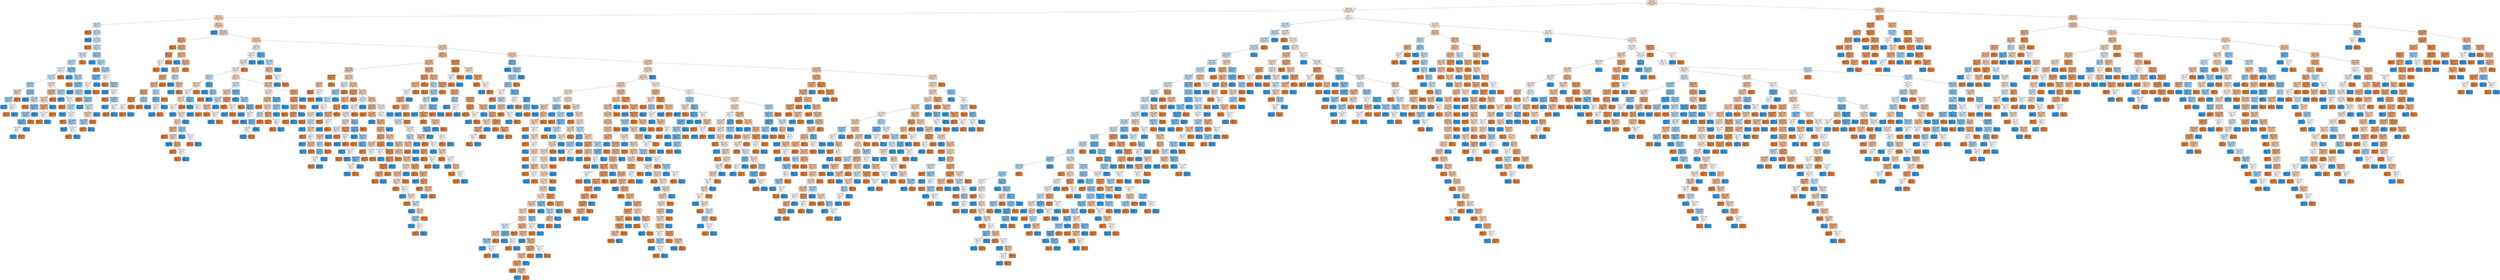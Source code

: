 digraph Tree {
node [shape=box, style="filled, rounded", color="black", fontname=helvetica] ;
edge [fontname=helvetica] ;
0 [label=<artist &le; 13.5<br/>gini = 0.488<br/>samples = 3007<br/>value = [1739, 1268]<br/>class = r>, fillcolor="#e5813945"] ;
1 [label=<song_id &le; 7.5<br/>gini = 0.494<br/>samples = 2358<br/>value = [1306, 1052]<br/>class = r>, fillcolor="#e5813932"] ;
0 -> 1 [labeldistance=2.5, labelangle=45, headlabel="True"] ;
2 [label=<album &le; 0.5<br/>gini = 0.48<br/>samples = 1249<br/>value = [749, 500]<br/>class = r>, fillcolor="#e5813955"] ;
1 -> 2 ;
3 [label=<user_id &le; 342.0<br/>gini = 0.495<br/>samples = 91<br/>value = [41, 50]<br/>class = e>, fillcolor="#399de52e"] ;
2 -> 3 ;
4 [label=<gini = 0.0<br/>samples = 3<br/>value = [3, 0]<br/>class = r>, fillcolor="#e58139ff"] ;
3 -> 4 ;
5 [label=<user_id &le; 436.5<br/>gini = 0.491<br/>samples = 88<br/>value = [38, 50]<br/>class = e>, fillcolor="#399de53d"] ;
3 -> 5 ;
6 [label=<gini = 0.0<br/>samples = 2<br/>value = [0, 2]<br/>class = e>, fillcolor="#399de5ff"] ;
5 -> 6 ;
7 [label=<user_id &le; 492.5<br/>gini = 0.493<br/>samples = 86<br/>value = [38, 48]<br/>class = e>, fillcolor="#399de535"] ;
5 -> 7 ;
8 [label=<gini = 0.0<br/>samples = 2<br/>value = [2, 0]<br/>class = r>, fillcolor="#e58139ff"] ;
7 -> 8 ;
9 [label=<user_id &le; 2754.5<br/>gini = 0.49<br/>samples = 84<br/>value = [36, 48]<br/>class = e>, fillcolor="#399de540"] ;
7 -> 9 ;
10 [label=<user_id &le; 2657.0<br/>gini = 0.497<br/>samples = 63<br/>value = [29, 34]<br/>class = e>, fillcolor="#399de525"] ;
9 -> 10 ;
11 [label=<user_id &le; 1760.0<br/>gini = 0.485<br/>samples = 58<br/>value = [24, 34]<br/>class = e>, fillcolor="#399de54b"] ;
10 -> 11 ;
12 [label=<user_id &le; 1697.5<br/>gini = 0.5<br/>samples = 37<br/>value = [18, 19]<br/>class = e>, fillcolor="#399de50d"] ;
11 -> 12 ;
13 [label=<user_id &le; 1270.0<br/>gini = 0.493<br/>samples = 34<br/>value = [15, 19]<br/>class = e>, fillcolor="#399de536"] ;
12 -> 13 ;
14 [label=<user_id &le; 743.5<br/>gini = 0.465<br/>samples = 19<br/>value = [7, 12]<br/>class = e>, fillcolor="#399de56a"] ;
13 -> 14 ;
15 [label=<user_id &le; 645.0<br/>gini = 0.48<br/>samples = 5<br/>value = [3, 2]<br/>class = r>, fillcolor="#e5813955"] ;
14 -> 15 ;
16 [label=<user_id &le; 562.5<br/>gini = 0.444<br/>samples = 3<br/>value = [1, 2]<br/>class = e>, fillcolor="#399de57f"] ;
15 -> 16 ;
17 [label=<gini = 0.0<br/>samples = 1<br/>value = [0, 1]<br/>class = e>, fillcolor="#399de5ff"] ;
16 -> 17 ;
18 [label=<user_id &le; 625.0<br/>gini = 0.5<br/>samples = 2<br/>value = [1, 1]<br/>class = r>, fillcolor="#e5813900"] ;
16 -> 18 ;
19 [label=<gini = 0.0<br/>samples = 1<br/>value = [1, 0]<br/>class = r>, fillcolor="#e58139ff"] ;
18 -> 19 ;
20 [label=<gini = 0.0<br/>samples = 1<br/>value = [0, 1]<br/>class = e>, fillcolor="#399de5ff"] ;
18 -> 20 ;
21 [label=<gini = 0.0<br/>samples = 2<br/>value = [2, 0]<br/>class = r>, fillcolor="#e58139ff"] ;
15 -> 21 ;
22 [label=<user_id &le; 915.0<br/>gini = 0.408<br/>samples = 14<br/>value = [4, 10]<br/>class = e>, fillcolor="#399de599"] ;
14 -> 22 ;
23 [label=<gini = 0.0<br/>samples = 4<br/>value = [0, 4]<br/>class = e>, fillcolor="#399de5ff"] ;
22 -> 23 ;
24 [label=<user_id &le; 986.0<br/>gini = 0.48<br/>samples = 10<br/>value = [4, 6]<br/>class = e>, fillcolor="#399de555"] ;
22 -> 24 ;
25 [label=<gini = 0.0<br/>samples = 2<br/>value = [2, 0]<br/>class = r>, fillcolor="#e58139ff"] ;
24 -> 25 ;
26 [label=<user_id &le; 1178.5<br/>gini = 0.375<br/>samples = 8<br/>value = [2, 6]<br/>class = e>, fillcolor="#399de5aa"] ;
24 -> 26 ;
27 [label=<user_id &le; 1129.0<br/>gini = 0.444<br/>samples = 6<br/>value = [2, 4]<br/>class = e>, fillcolor="#399de57f"] ;
26 -> 27 ;
28 [label=<user_id &le; 1058.5<br/>gini = 0.32<br/>samples = 5<br/>value = [1, 4]<br/>class = e>, fillcolor="#399de5bf"] ;
27 -> 28 ;
29 [label=<user_id &le; 1036.5<br/>gini = 0.5<br/>samples = 2<br/>value = [1, 1]<br/>class = r>, fillcolor="#e5813900"] ;
28 -> 29 ;
30 [label=<gini = 0.0<br/>samples = 1<br/>value = [0, 1]<br/>class = e>, fillcolor="#399de5ff"] ;
29 -> 30 ;
31 [label=<gini = 0.0<br/>samples = 1<br/>value = [1, 0]<br/>class = r>, fillcolor="#e58139ff"] ;
29 -> 31 ;
32 [label=<gini = 0.0<br/>samples = 3<br/>value = [0, 3]<br/>class = e>, fillcolor="#399de5ff"] ;
28 -> 32 ;
33 [label=<gini = 0.0<br/>samples = 1<br/>value = [1, 0]<br/>class = r>, fillcolor="#e58139ff"] ;
27 -> 33 ;
34 [label=<gini = 0.0<br/>samples = 2<br/>value = [0, 2]<br/>class = e>, fillcolor="#399de5ff"] ;
26 -> 34 ;
35 [label=<user_id &le; 1510.5<br/>gini = 0.498<br/>samples = 15<br/>value = [8, 7]<br/>class = r>, fillcolor="#e5813920"] ;
13 -> 35 ;
36 [label=<user_id &le; 1392.5<br/>gini = 0.408<br/>samples = 7<br/>value = [5, 2]<br/>class = r>, fillcolor="#e5813999"] ;
35 -> 36 ;
37 [label=<user_id &le; 1387.5<br/>gini = 0.48<br/>samples = 5<br/>value = [3, 2]<br/>class = r>, fillcolor="#e5813955"] ;
36 -> 37 ;
38 [label=<user_id &le; 1306.5<br/>gini = 0.375<br/>samples = 4<br/>value = [3, 1]<br/>class = r>, fillcolor="#e58139aa"] ;
37 -> 38 ;
39 [label=<user_id &le; 1287.0<br/>gini = 0.5<br/>samples = 2<br/>value = [1, 1]<br/>class = r>, fillcolor="#e5813900"] ;
38 -> 39 ;
40 [label=<gini = 0.0<br/>samples = 1<br/>value = [1, 0]<br/>class = r>, fillcolor="#e58139ff"] ;
39 -> 40 ;
41 [label=<gini = 0.0<br/>samples = 1<br/>value = [0, 1]<br/>class = e>, fillcolor="#399de5ff"] ;
39 -> 41 ;
42 [label=<gini = 0.0<br/>samples = 2<br/>value = [2, 0]<br/>class = r>, fillcolor="#e58139ff"] ;
38 -> 42 ;
43 [label=<gini = 0.0<br/>samples = 1<br/>value = [0, 1]<br/>class = e>, fillcolor="#399de5ff"] ;
37 -> 43 ;
44 [label=<gini = 0.0<br/>samples = 2<br/>value = [2, 0]<br/>class = r>, fillcolor="#e58139ff"] ;
36 -> 44 ;
45 [label=<user_id &le; 1558.0<br/>gini = 0.469<br/>samples = 8<br/>value = [3, 5]<br/>class = e>, fillcolor="#399de566"] ;
35 -> 45 ;
46 [label=<gini = 0.0<br/>samples = 2<br/>value = [0, 2]<br/>class = e>, fillcolor="#399de5ff"] ;
45 -> 46 ;
47 [label=<user_id &le; 1575.5<br/>gini = 0.5<br/>samples = 6<br/>value = [3, 3]<br/>class = r>, fillcolor="#e5813900"] ;
45 -> 47 ;
48 [label=<gini = 0.0<br/>samples = 1<br/>value = [1, 0]<br/>class = r>, fillcolor="#e58139ff"] ;
47 -> 48 ;
49 [label=<user_id &le; 1585.0<br/>gini = 0.48<br/>samples = 5<br/>value = [2, 3]<br/>class = e>, fillcolor="#399de555"] ;
47 -> 49 ;
50 [label=<gini = 0.0<br/>samples = 1<br/>value = [0, 1]<br/>class = e>, fillcolor="#399de5ff"] ;
49 -> 50 ;
51 [label=<user_id &le; 1591.5<br/>gini = 0.5<br/>samples = 4<br/>value = [2, 2]<br/>class = r>, fillcolor="#e5813900"] ;
49 -> 51 ;
52 [label=<gini = 0.0<br/>samples = 1<br/>value = [1, 0]<br/>class = r>, fillcolor="#e58139ff"] ;
51 -> 52 ;
53 [label=<user_id &le; 1604.0<br/>gini = 0.444<br/>samples = 3<br/>value = [1, 2]<br/>class = e>, fillcolor="#399de57f"] ;
51 -> 53 ;
54 [label=<gini = 0.0<br/>samples = 1<br/>value = [0, 1]<br/>class = e>, fillcolor="#399de5ff"] ;
53 -> 54 ;
55 [label=<user_id &le; 1645.5<br/>gini = 0.5<br/>samples = 2<br/>value = [1, 1]<br/>class = r>, fillcolor="#e5813900"] ;
53 -> 55 ;
56 [label=<gini = 0.0<br/>samples = 1<br/>value = [1, 0]<br/>class = r>, fillcolor="#e58139ff"] ;
55 -> 56 ;
57 [label=<gini = 0.0<br/>samples = 1<br/>value = [0, 1]<br/>class = e>, fillcolor="#399de5ff"] ;
55 -> 57 ;
58 [label=<gini = 0.0<br/>samples = 3<br/>value = [3, 0]<br/>class = r>, fillcolor="#e58139ff"] ;
12 -> 58 ;
59 [label=<user_id &le; 1875.5<br/>gini = 0.408<br/>samples = 21<br/>value = [6, 15]<br/>class = e>, fillcolor="#399de599"] ;
11 -> 59 ;
60 [label=<gini = 0.0<br/>samples = 5<br/>value = [0, 5]<br/>class = e>, fillcolor="#399de5ff"] ;
59 -> 60 ;
61 [label=<user_id &le; 1949.5<br/>gini = 0.469<br/>samples = 16<br/>value = [6, 10]<br/>class = e>, fillcolor="#399de566"] ;
59 -> 61 ;
62 [label=<gini = 0.0<br/>samples = 2<br/>value = [2, 0]<br/>class = r>, fillcolor="#e58139ff"] ;
61 -> 62 ;
63 [label=<user_id &le; 2084.0<br/>gini = 0.408<br/>samples = 14<br/>value = [4, 10]<br/>class = e>, fillcolor="#399de599"] ;
61 -> 63 ;
64 [label=<gini = 0.0<br/>samples = 3<br/>value = [0, 3]<br/>class = e>, fillcolor="#399de5ff"] ;
63 -> 64 ;
65 [label=<user_id &le; 2145.0<br/>gini = 0.463<br/>samples = 11<br/>value = [4, 7]<br/>class = e>, fillcolor="#399de56d"] ;
63 -> 65 ;
66 [label=<gini = 0.0<br/>samples = 1<br/>value = [1, 0]<br/>class = r>, fillcolor="#e58139ff"] ;
65 -> 66 ;
67 [label=<user_id &le; 2311.5<br/>gini = 0.42<br/>samples = 10<br/>value = [3, 7]<br/>class = e>, fillcolor="#399de592"] ;
65 -> 67 ;
68 [label=<gini = 0.0<br/>samples = 3<br/>value = [0, 3]<br/>class = e>, fillcolor="#399de5ff"] ;
67 -> 68 ;
69 [label=<user_id &le; 2588.5<br/>gini = 0.49<br/>samples = 7<br/>value = [3, 4]<br/>class = e>, fillcolor="#399de540"] ;
67 -> 69 ;
70 [label=<user_id &le; 2469.0<br/>gini = 0.48<br/>samples = 5<br/>value = [3, 2]<br/>class = r>, fillcolor="#e5813955"] ;
69 -> 70 ;
71 [label=<user_id &le; 2326.5<br/>gini = 0.444<br/>samples = 3<br/>value = [1, 2]<br/>class = e>, fillcolor="#399de57f"] ;
70 -> 71 ;
72 [label=<gini = 0.0<br/>samples = 1<br/>value = [1, 0]<br/>class = r>, fillcolor="#e58139ff"] ;
71 -> 72 ;
73 [label=<gini = 0.0<br/>samples = 2<br/>value = [0, 2]<br/>class = e>, fillcolor="#399de5ff"] ;
71 -> 73 ;
74 [label=<gini = 0.0<br/>samples = 2<br/>value = [2, 0]<br/>class = r>, fillcolor="#e58139ff"] ;
70 -> 74 ;
75 [label=<gini = 0.0<br/>samples = 2<br/>value = [0, 2]<br/>class = e>, fillcolor="#399de5ff"] ;
69 -> 75 ;
76 [label=<gini = 0.0<br/>samples = 5<br/>value = [5, 0]<br/>class = r>, fillcolor="#e58139ff"] ;
10 -> 76 ;
77 [label=<user_id &le; 2952.5<br/>gini = 0.444<br/>samples = 21<br/>value = [7, 14]<br/>class = e>, fillcolor="#399de57f"] ;
9 -> 77 ;
78 [label=<gini = 0.0<br/>samples = 3<br/>value = [0, 3]<br/>class = e>, fillcolor="#399de5ff"] ;
77 -> 78 ;
79 [label=<user_id &le; 2972.0<br/>gini = 0.475<br/>samples = 18<br/>value = [7, 11]<br/>class = e>, fillcolor="#399de55d"] ;
77 -> 79 ;
80 [label=<gini = 0.0<br/>samples = 1<br/>value = [1, 0]<br/>class = r>, fillcolor="#e58139ff"] ;
79 -> 80 ;
81 [label=<user_id &le; 3220.5<br/>gini = 0.457<br/>samples = 17<br/>value = [6, 11]<br/>class = e>, fillcolor="#399de574"] ;
79 -> 81 ;
82 [label=<user_id &le; 3050.0<br/>gini = 0.346<br/>samples = 9<br/>value = [2, 7]<br/>class = e>, fillcolor="#399de5b6"] ;
81 -> 82 ;
83 [label=<user_id &le; 2995.5<br/>gini = 0.5<br/>samples = 4<br/>value = [2, 2]<br/>class = r>, fillcolor="#e5813900"] ;
82 -> 83 ;
84 [label=<gini = 0.0<br/>samples = 2<br/>value = [0, 2]<br/>class = e>, fillcolor="#399de5ff"] ;
83 -> 84 ;
85 [label=<gini = 0.0<br/>samples = 2<br/>value = [2, 0]<br/>class = r>, fillcolor="#e58139ff"] ;
83 -> 85 ;
86 [label=<gini = 0.0<br/>samples = 5<br/>value = [0, 5]<br/>class = e>, fillcolor="#399de5ff"] ;
82 -> 86 ;
87 [label=<user_id &le; 3237.5<br/>gini = 0.5<br/>samples = 8<br/>value = [4, 4]<br/>class = r>, fillcolor="#e5813900"] ;
81 -> 87 ;
88 [label=<gini = 0.0<br/>samples = 2<br/>value = [2, 0]<br/>class = r>, fillcolor="#e58139ff"] ;
87 -> 88 ;
89 [label=<user_id &le; 3276.0<br/>gini = 0.444<br/>samples = 6<br/>value = [2, 4]<br/>class = e>, fillcolor="#399de57f"] ;
87 -> 89 ;
90 [label=<gini = 0.0<br/>samples = 2<br/>value = [0, 2]<br/>class = e>, fillcolor="#399de5ff"] ;
89 -> 90 ;
91 [label=<user_id &le; 3285.0<br/>gini = 0.5<br/>samples = 4<br/>value = [2, 2]<br/>class = r>, fillcolor="#e5813900"] ;
89 -> 91 ;
92 [label=<gini = 0.0<br/>samples = 1<br/>value = [1, 0]<br/>class = r>, fillcolor="#e58139ff"] ;
91 -> 92 ;
93 [label=<user_id &le; 3294.0<br/>gini = 0.444<br/>samples = 3<br/>value = [1, 2]<br/>class = e>, fillcolor="#399de57f"] ;
91 -> 93 ;
94 [label=<gini = 0.0<br/>samples = 1<br/>value = [0, 1]<br/>class = e>, fillcolor="#399de5ff"] ;
93 -> 94 ;
95 [label=<user_id &le; 3319.0<br/>gini = 0.5<br/>samples = 2<br/>value = [1, 1]<br/>class = r>, fillcolor="#e5813900"] ;
93 -> 95 ;
96 [label=<gini = 0.0<br/>samples = 1<br/>value = [1, 0]<br/>class = r>, fillcolor="#e58139ff"] ;
95 -> 96 ;
97 [label=<gini = 0.0<br/>samples = 1<br/>value = [0, 1]<br/>class = e>, fillcolor="#399de5ff"] ;
95 -> 97 ;
98 [label=<user_id &le; 3.5<br/>gini = 0.475<br/>samples = 1158<br/>value = [708, 450]<br/>class = r>, fillcolor="#e581395d"] ;
2 -> 98 ;
99 [label=<gini = 0.0<br/>samples = 3<br/>value = [0, 3]<br/>class = e>, fillcolor="#399de5ff"] ;
98 -> 99 ;
100 [label=<user_id &le; 113.5<br/>gini = 0.474<br/>samples = 1155<br/>value = [708, 447]<br/>class = r>, fillcolor="#e581395e"] ;
98 -> 100 ;
101 [label=<title &le; 1.5<br/>gini = 0.359<br/>samples = 47<br/>value = [36, 11]<br/>class = r>, fillcolor="#e58139b1"] ;
100 -> 101 ;
102 [label=<gini = 0.0<br/>samples = 4<br/>value = [4, 0]<br/>class = r>, fillcolor="#e58139ff"] ;
101 -> 102 ;
103 [label=<user_id &le; 14.0<br/>gini = 0.381<br/>samples = 43<br/>value = [32, 11]<br/>class = r>, fillcolor="#e58139a7"] ;
101 -> 103 ;
104 [label=<user_id &le; 6.5<br/>gini = 0.198<br/>samples = 9<br/>value = [8, 1]<br/>class = r>, fillcolor="#e58139df"] ;
103 -> 104 ;
105 [label=<song_id &le; 4.0<br/>gini = 0.5<br/>samples = 2<br/>value = [1, 1]<br/>class = r>, fillcolor="#e5813900"] ;
104 -> 105 ;
106 [label=<gini = 0.0<br/>samples = 1<br/>value = [1, 0]<br/>class = r>, fillcolor="#e58139ff"] ;
105 -> 106 ;
107 [label=<gini = 0.0<br/>samples = 1<br/>value = [0, 1]<br/>class = e>, fillcolor="#399de5ff"] ;
105 -> 107 ;
108 [label=<gini = 0.0<br/>samples = 7<br/>value = [7, 0]<br/>class = r>, fillcolor="#e58139ff"] ;
104 -> 108 ;
109 [label=<user_id &le; 17.5<br/>gini = 0.415<br/>samples = 34<br/>value = [24, 10]<br/>class = r>, fillcolor="#e5813995"] ;
103 -> 109 ;
110 [label=<gini = 0.0<br/>samples = 1<br/>value = [0, 1]<br/>class = e>, fillcolor="#399de5ff"] ;
109 -> 110 ;
111 [label=<user_id &le; 107.5<br/>gini = 0.397<br/>samples = 33<br/>value = [24, 9]<br/>class = r>, fillcolor="#e581399f"] ;
109 -> 111 ;
112 [label=<user_id &le; 90.5<br/>gini = 0.42<br/>samples = 30<br/>value = [21, 9]<br/>class = r>, fillcolor="#e5813992"] ;
111 -> 112 ;
113 [label=<user_id &le; 73.5<br/>gini = 0.365<br/>samples = 25<br/>value = [19, 6]<br/>class = r>, fillcolor="#e58139ae"] ;
112 -> 113 ;
114 [label=<user_id &le; 54.0<br/>gini = 0.432<br/>samples = 19<br/>value = [13, 6]<br/>class = r>, fillcolor="#e5813989"] ;
113 -> 114 ;
115 [label=<song_id &le; 5.5<br/>gini = 0.337<br/>samples = 14<br/>value = [11, 3]<br/>class = r>, fillcolor="#e58139b9"] ;
114 -> 115 ;
116 [label=<user_id &le; 23.0<br/>gini = 0.165<br/>samples = 11<br/>value = [10, 1]<br/>class = r>, fillcolor="#e58139e6"] ;
115 -> 116 ;
117 [label=<artist &le; 2.5<br/>gini = 0.5<br/>samples = 2<br/>value = [1, 1]<br/>class = r>, fillcolor="#e5813900"] ;
116 -> 117 ;
118 [label=<gini = 0.0<br/>samples = 1<br/>value = [1, 0]<br/>class = r>, fillcolor="#e58139ff"] ;
117 -> 118 ;
119 [label=<gini = 0.0<br/>samples = 1<br/>value = [0, 1]<br/>class = e>, fillcolor="#399de5ff"] ;
117 -> 119 ;
120 [label=<gini = 0.0<br/>samples = 9<br/>value = [9, 0]<br/>class = r>, fillcolor="#e58139ff"] ;
116 -> 120 ;
121 [label=<user_id &le; 36.0<br/>gini = 0.444<br/>samples = 3<br/>value = [1, 2]<br/>class = e>, fillcolor="#399de57f"] ;
115 -> 121 ;
122 [label=<gini = 0.0<br/>samples = 1<br/>value = [1, 0]<br/>class = r>, fillcolor="#e58139ff"] ;
121 -> 122 ;
123 [label=<gini = 0.0<br/>samples = 2<br/>value = [0, 2]<br/>class = e>, fillcolor="#399de5ff"] ;
121 -> 123 ;
124 [label=<song_id &le; 6.0<br/>gini = 0.48<br/>samples = 5<br/>value = [2, 3]<br/>class = e>, fillcolor="#399de555"] ;
114 -> 124 ;
125 [label=<user_id &le; 57.5<br/>gini = 0.375<br/>samples = 4<br/>value = [1, 3]<br/>class = e>, fillcolor="#399de5aa"] ;
124 -> 125 ;
126 [label=<user_id &le; 56.0<br/>gini = 0.5<br/>samples = 2<br/>value = [1, 1]<br/>class = r>, fillcolor="#e5813900"] ;
125 -> 126 ;
127 [label=<gini = 0.0<br/>samples = 1<br/>value = [0, 1]<br/>class = e>, fillcolor="#399de5ff"] ;
126 -> 127 ;
128 [label=<gini = 0.0<br/>samples = 1<br/>value = [1, 0]<br/>class = r>, fillcolor="#e58139ff"] ;
126 -> 128 ;
129 [label=<gini = 0.0<br/>samples = 2<br/>value = [0, 2]<br/>class = e>, fillcolor="#399de5ff"] ;
125 -> 129 ;
130 [label=<gini = 0.0<br/>samples = 1<br/>value = [1, 0]<br/>class = r>, fillcolor="#e58139ff"] ;
124 -> 130 ;
131 [label=<gini = 0.0<br/>samples = 6<br/>value = [6, 0]<br/>class = r>, fillcolor="#e58139ff"] ;
113 -> 131 ;
132 [label=<album &le; 3.0<br/>gini = 0.48<br/>samples = 5<br/>value = [2, 3]<br/>class = e>, fillcolor="#399de555"] ;
112 -> 132 ;
133 [label=<gini = 0.0<br/>samples = 2<br/>value = [0, 2]<br/>class = e>, fillcolor="#399de5ff"] ;
132 -> 133 ;
134 [label=<user_id &le; 96.5<br/>gini = 0.444<br/>samples = 3<br/>value = [2, 1]<br/>class = r>, fillcolor="#e581397f"] ;
132 -> 134 ;
135 [label=<gini = 0.0<br/>samples = 1<br/>value = [0, 1]<br/>class = e>, fillcolor="#399de5ff"] ;
134 -> 135 ;
136 [label=<gini = 0.0<br/>samples = 2<br/>value = [2, 0]<br/>class = r>, fillcolor="#e58139ff"] ;
134 -> 136 ;
137 [label=<gini = 0.0<br/>samples = 3<br/>value = [3, 0]<br/>class = r>, fillcolor="#e58139ff"] ;
111 -> 137 ;
138 [label=<user_id &le; 368.0<br/>gini = 0.477<br/>samples = 1108<br/>value = [672, 436]<br/>class = r>, fillcolor="#e581395a"] ;
100 -> 138 ;
139 [label=<song_id &le; 5.5<br/>gini = 0.498<br/>samples = 104<br/>value = [49, 55]<br/>class = e>, fillcolor="#399de51c"] ;
138 -> 139 ;
140 [label=<user_id &le; 362.0<br/>gini = 0.5<br/>samples = 92<br/>value = [47, 45]<br/>class = r>, fillcolor="#e581390b"] ;
139 -> 140 ;
141 [label=<user_id &le; 349.0<br/>gini = 0.498<br/>samples = 88<br/>value = [47, 41]<br/>class = r>, fillcolor="#e5813921"] ;
140 -> 141 ;
142 [label=<user_id &le; 199.0<br/>gini = 0.499<br/>samples = 85<br/>value = [44, 41]<br/>class = r>, fillcolor="#e5813911"] ;
141 -> 142 ;
143 [label=<user_id &le; 151.5<br/>gini = 0.487<br/>samples = 31<br/>value = [13, 18]<br/>class = e>, fillcolor="#399de547"] ;
142 -> 143 ;
144 [label=<user_id &le; 146.5<br/>gini = 0.49<br/>samples = 21<br/>value = [12, 9]<br/>class = r>, fillcolor="#e5813940"] ;
143 -> 144 ;
145 [label=<user_id &le; 140.5<br/>gini = 0.5<br/>samples = 18<br/>value = [9, 9]<br/>class = r>, fillcolor="#e5813900"] ;
144 -> 145 ;
146 [label=<user_id &le; 137.0<br/>gini = 0.49<br/>samples = 14<br/>value = [8, 6]<br/>class = r>, fillcolor="#e5813940"] ;
145 -> 146 ;
147 [label=<user_id &le; 117.0<br/>gini = 0.5<br/>samples = 12<br/>value = [6, 6]<br/>class = r>, fillcolor="#e5813900"] ;
146 -> 147 ;
148 [label=<gini = 0.0<br/>samples = 1<br/>value = [0, 1]<br/>class = e>, fillcolor="#399de5ff"] ;
147 -> 148 ;
149 [label=<user_id &le; 135.0<br/>gini = 0.496<br/>samples = 11<br/>value = [6, 5]<br/>class = r>, fillcolor="#e581392a"] ;
147 -> 149 ;
150 [label=<album &le; 3.5<br/>gini = 0.48<br/>samples = 10<br/>value = [6, 4]<br/>class = r>, fillcolor="#e5813955"] ;
149 -> 150 ;
151 [label=<user_id &le; 124.0<br/>gini = 0.408<br/>samples = 7<br/>value = [5, 2]<br/>class = r>, fillcolor="#e5813999"] ;
150 -> 151 ;
152 [label=<gini = 0.0<br/>samples = 2<br/>value = [2, 0]<br/>class = r>, fillcolor="#e58139ff"] ;
151 -> 152 ;
153 [label=<user_id &le; 127.0<br/>gini = 0.48<br/>samples = 5<br/>value = [3, 2]<br/>class = r>, fillcolor="#e5813955"] ;
151 -> 153 ;
154 [label=<gini = 0.0<br/>samples = 1<br/>value = [0, 1]<br/>class = e>, fillcolor="#399de5ff"] ;
153 -> 154 ;
155 [label=<title &le; 2.5<br/>gini = 0.375<br/>samples = 4<br/>value = [3, 1]<br/>class = r>, fillcolor="#e58139aa"] ;
153 -> 155 ;
156 [label=<gini = 0.0<br/>samples = 2<br/>value = [2, 0]<br/>class = r>, fillcolor="#e58139ff"] ;
155 -> 156 ;
157 [label=<user_id &le; 130.0<br/>gini = 0.5<br/>samples = 2<br/>value = [1, 1]<br/>class = r>, fillcolor="#e5813900"] ;
155 -> 157 ;
158 [label=<gini = 0.0<br/>samples = 1<br/>value = [1, 0]<br/>class = r>, fillcolor="#e58139ff"] ;
157 -> 158 ;
159 [label=<gini = 0.0<br/>samples = 1<br/>value = [0, 1]<br/>class = e>, fillcolor="#399de5ff"] ;
157 -> 159 ;
160 [label=<user_id &le; 122.5<br/>gini = 0.444<br/>samples = 3<br/>value = [1, 2]<br/>class = e>, fillcolor="#399de57f"] ;
150 -> 160 ;
161 [label=<gini = 0.0<br/>samples = 1<br/>value = [0, 1]<br/>class = e>, fillcolor="#399de5ff"] ;
160 -> 161 ;
162 [label=<user_id &le; 125.5<br/>gini = 0.5<br/>samples = 2<br/>value = [1, 1]<br/>class = r>, fillcolor="#e5813900"] ;
160 -> 162 ;
163 [label=<gini = 0.0<br/>samples = 1<br/>value = [1, 0]<br/>class = r>, fillcolor="#e58139ff"] ;
162 -> 163 ;
164 [label=<gini = 0.0<br/>samples = 1<br/>value = [0, 1]<br/>class = e>, fillcolor="#399de5ff"] ;
162 -> 164 ;
165 [label=<gini = 0.0<br/>samples = 1<br/>value = [0, 1]<br/>class = e>, fillcolor="#399de5ff"] ;
149 -> 165 ;
166 [label=<gini = 0.0<br/>samples = 2<br/>value = [2, 0]<br/>class = r>, fillcolor="#e58139ff"] ;
146 -> 166 ;
167 [label=<user_id &le; 142.5<br/>gini = 0.375<br/>samples = 4<br/>value = [1, 3]<br/>class = e>, fillcolor="#399de5aa"] ;
145 -> 167 ;
168 [label=<gini = 0.0<br/>samples = 2<br/>value = [0, 2]<br/>class = e>, fillcolor="#399de5ff"] ;
167 -> 168 ;
169 [label=<album &le; 2.0<br/>gini = 0.5<br/>samples = 2<br/>value = [1, 1]<br/>class = r>, fillcolor="#e5813900"] ;
167 -> 169 ;
170 [label=<gini = 0.0<br/>samples = 1<br/>value = [0, 1]<br/>class = e>, fillcolor="#399de5ff"] ;
169 -> 170 ;
171 [label=<gini = 0.0<br/>samples = 1<br/>value = [1, 0]<br/>class = r>, fillcolor="#e58139ff"] ;
169 -> 171 ;
172 [label=<gini = 0.0<br/>samples = 3<br/>value = [3, 0]<br/>class = r>, fillcolor="#e58139ff"] ;
144 -> 172 ;
173 [label=<title &le; 3.5<br/>gini = 0.18<br/>samples = 10<br/>value = [1, 9]<br/>class = e>, fillcolor="#399de5e3"] ;
143 -> 173 ;
174 [label=<gini = 0.0<br/>samples = 7<br/>value = [0, 7]<br/>class = e>, fillcolor="#399de5ff"] ;
173 -> 174 ;
175 [label=<artist &le; 4.5<br/>gini = 0.444<br/>samples = 3<br/>value = [1, 2]<br/>class = e>, fillcolor="#399de57f"] ;
173 -> 175 ;
176 [label=<gini = 0.0<br/>samples = 1<br/>value = [1, 0]<br/>class = r>, fillcolor="#e58139ff"] ;
175 -> 176 ;
177 [label=<gini = 0.0<br/>samples = 2<br/>value = [0, 2]<br/>class = e>, fillcolor="#399de5ff"] ;
175 -> 177 ;
178 [label=<song_id &le; 2.5<br/>gini = 0.489<br/>samples = 54<br/>value = [31, 23]<br/>class = r>, fillcolor="#e5813942"] ;
142 -> 178 ;
179 [label=<user_id &le; 263.0<br/>gini = 0.495<br/>samples = 20<br/>value = [9, 11]<br/>class = e>, fillcolor="#399de52e"] ;
178 -> 179 ;
180 [label=<user_id &le; 234.5<br/>gini = 0.463<br/>samples = 11<br/>value = [7, 4]<br/>class = r>, fillcolor="#e581396d"] ;
179 -> 180 ;
181 [label=<user_id &le; 216.0<br/>gini = 0.48<br/>samples = 5<br/>value = [2, 3]<br/>class = e>, fillcolor="#399de555"] ;
180 -> 181 ;
182 [label=<user_id &le; 201.5<br/>gini = 0.444<br/>samples = 3<br/>value = [2, 1]<br/>class = r>, fillcolor="#e581397f"] ;
181 -> 182 ;
183 [label=<gini = 0.0<br/>samples = 1<br/>value = [1, 0]<br/>class = r>, fillcolor="#e58139ff"] ;
182 -> 183 ;
184 [label=<user_id &le; 206.0<br/>gini = 0.5<br/>samples = 2<br/>value = [1, 1]<br/>class = r>, fillcolor="#e5813900"] ;
182 -> 184 ;
185 [label=<gini = 0.0<br/>samples = 1<br/>value = [0, 1]<br/>class = e>, fillcolor="#399de5ff"] ;
184 -> 185 ;
186 [label=<gini = 0.0<br/>samples = 1<br/>value = [1, 0]<br/>class = r>, fillcolor="#e58139ff"] ;
184 -> 186 ;
187 [label=<gini = 0.0<br/>samples = 2<br/>value = [0, 2]<br/>class = e>, fillcolor="#399de5ff"] ;
181 -> 187 ;
188 [label=<user_id &le; 250.5<br/>gini = 0.278<br/>samples = 6<br/>value = [5, 1]<br/>class = r>, fillcolor="#e58139cc"] ;
180 -> 188 ;
189 [label=<gini = 0.0<br/>samples = 4<br/>value = [4, 0]<br/>class = r>, fillcolor="#e58139ff"] ;
188 -> 189 ;
190 [label=<user_id &le; 254.5<br/>gini = 0.5<br/>samples = 2<br/>value = [1, 1]<br/>class = r>, fillcolor="#e5813900"] ;
188 -> 190 ;
191 [label=<gini = 0.0<br/>samples = 1<br/>value = [0, 1]<br/>class = e>, fillcolor="#399de5ff"] ;
190 -> 191 ;
192 [label=<gini = 0.0<br/>samples = 1<br/>value = [1, 0]<br/>class = r>, fillcolor="#e58139ff"] ;
190 -> 192 ;
193 [label=<user_id &le; 304.5<br/>gini = 0.346<br/>samples = 9<br/>value = [2, 7]<br/>class = e>, fillcolor="#399de5b6"] ;
179 -> 193 ;
194 [label=<gini = 0.0<br/>samples = 3<br/>value = [0, 3]<br/>class = e>, fillcolor="#399de5ff"] ;
193 -> 194 ;
195 [label=<user_id &le; 308.5<br/>gini = 0.444<br/>samples = 6<br/>value = [2, 4]<br/>class = e>, fillcolor="#399de57f"] ;
193 -> 195 ;
196 [label=<gini = 0.0<br/>samples = 1<br/>value = [1, 0]<br/>class = r>, fillcolor="#e58139ff"] ;
195 -> 196 ;
197 [label=<user_id &le; 324.5<br/>gini = 0.32<br/>samples = 5<br/>value = [1, 4]<br/>class = e>, fillcolor="#399de5bf"] ;
195 -> 197 ;
198 [label=<gini = 0.0<br/>samples = 3<br/>value = [0, 3]<br/>class = e>, fillcolor="#399de5ff"] ;
197 -> 198 ;
199 [label=<user_id &le; 332.0<br/>gini = 0.5<br/>samples = 2<br/>value = [1, 1]<br/>class = r>, fillcolor="#e5813900"] ;
197 -> 199 ;
200 [label=<gini = 0.0<br/>samples = 1<br/>value = [1, 0]<br/>class = r>, fillcolor="#e58139ff"] ;
199 -> 200 ;
201 [label=<gini = 0.0<br/>samples = 1<br/>value = [0, 1]<br/>class = e>, fillcolor="#399de5ff"] ;
199 -> 201 ;
202 [label=<user_id &le; 248.0<br/>gini = 0.457<br/>samples = 34<br/>value = [22, 12]<br/>class = r>, fillcolor="#e5813974"] ;
178 -> 202 ;
203 [label=<user_id &le; 236.5<br/>gini = 0.499<br/>samples = 19<br/>value = [10, 9]<br/>class = r>, fillcolor="#e5813919"] ;
202 -> 203 ;
204 [label=<user_id &le; 210.5<br/>gini = 0.426<br/>samples = 13<br/>value = [9, 4]<br/>class = r>, fillcolor="#e581398e"] ;
203 -> 204 ;
205 [label=<gini = 0.0<br/>samples = 3<br/>value = [3, 0]<br/>class = r>, fillcolor="#e58139ff"] ;
204 -> 205 ;
206 [label=<user_id &le; 221.5<br/>gini = 0.48<br/>samples = 10<br/>value = [6, 4]<br/>class = r>, fillcolor="#e5813955"] ;
204 -> 206 ;
207 [label=<title &le; 4.5<br/>gini = 0.48<br/>samples = 5<br/>value = [2, 3]<br/>class = e>, fillcolor="#399de555"] ;
206 -> 207 ;
208 [label=<artist &le; 3.5<br/>gini = 0.375<br/>samples = 4<br/>value = [1, 3]<br/>class = e>, fillcolor="#399de5aa"] ;
207 -> 208 ;
209 [label=<user_id &le; 214.5<br/>gini = 0.5<br/>samples = 2<br/>value = [1, 1]<br/>class = r>, fillcolor="#e5813900"] ;
208 -> 209 ;
210 [label=<gini = 0.0<br/>samples = 1<br/>value = [0, 1]<br/>class = e>, fillcolor="#399de5ff"] ;
209 -> 210 ;
211 [label=<gini = 0.0<br/>samples = 1<br/>value = [1, 0]<br/>class = r>, fillcolor="#e58139ff"] ;
209 -> 211 ;
212 [label=<gini = 0.0<br/>samples = 2<br/>value = [0, 2]<br/>class = e>, fillcolor="#399de5ff"] ;
208 -> 212 ;
213 [label=<gini = 0.0<br/>samples = 1<br/>value = [1, 0]<br/>class = r>, fillcolor="#e58139ff"] ;
207 -> 213 ;
214 [label=<song_id &le; 3.5<br/>gini = 0.32<br/>samples = 5<br/>value = [4, 1]<br/>class = r>, fillcolor="#e58139bf"] ;
206 -> 214 ;
215 [label=<gini = 0.0<br/>samples = 3<br/>value = [3, 0]<br/>class = r>, fillcolor="#e58139ff"] ;
214 -> 215 ;
216 [label=<user_id &le; 225.0<br/>gini = 0.5<br/>samples = 2<br/>value = [1, 1]<br/>class = r>, fillcolor="#e5813900"] ;
214 -> 216 ;
217 [label=<gini = 0.0<br/>samples = 1<br/>value = [1, 0]<br/>class = r>, fillcolor="#e58139ff"] ;
216 -> 217 ;
218 [label=<gini = 0.0<br/>samples = 1<br/>value = [0, 1]<br/>class = e>, fillcolor="#399de5ff"] ;
216 -> 218 ;
219 [label=<user_id &le; 244.5<br/>gini = 0.278<br/>samples = 6<br/>value = [1, 5]<br/>class = e>, fillcolor="#399de5cc"] ;
203 -> 219 ;
220 [label=<user_id &le; 242.0<br/>gini = 0.444<br/>samples = 3<br/>value = [1, 2]<br/>class = e>, fillcolor="#399de57f"] ;
219 -> 220 ;
221 [label=<gini = 0.0<br/>samples = 2<br/>value = [0, 2]<br/>class = e>, fillcolor="#399de5ff"] ;
220 -> 221 ;
222 [label=<gini = 0.0<br/>samples = 1<br/>value = [1, 0]<br/>class = r>, fillcolor="#e58139ff"] ;
220 -> 222 ;
223 [label=<gini = 0.0<br/>samples = 3<br/>value = [0, 3]<br/>class = e>, fillcolor="#399de5ff"] ;
219 -> 223 ;
224 [label=<user_id &le; 339.0<br/>gini = 0.32<br/>samples = 15<br/>value = [12, 3]<br/>class = r>, fillcolor="#e58139bf"] ;
202 -> 224 ;
225 [label=<user_id &le; 295.0<br/>gini = 0.245<br/>samples = 14<br/>value = [12, 2]<br/>class = r>, fillcolor="#e58139d4"] ;
224 -> 225 ;
226 [label=<user_id &le; 291.5<br/>gini = 0.408<br/>samples = 7<br/>value = [5, 2]<br/>class = r>, fillcolor="#e5813999"] ;
225 -> 226 ;
227 [label=<song_id &le; 4.0<br/>gini = 0.278<br/>samples = 6<br/>value = [5, 1]<br/>class = r>, fillcolor="#e58139cc"] ;
226 -> 227 ;
228 [label=<gini = 0.0<br/>samples = 5<br/>value = [5, 0]<br/>class = r>, fillcolor="#e58139ff"] ;
227 -> 228 ;
229 [label=<gini = 0.0<br/>samples = 1<br/>value = [0, 1]<br/>class = e>, fillcolor="#399de5ff"] ;
227 -> 229 ;
230 [label=<gini = 0.0<br/>samples = 1<br/>value = [0, 1]<br/>class = e>, fillcolor="#399de5ff"] ;
226 -> 230 ;
231 [label=<gini = 0.0<br/>samples = 7<br/>value = [7, 0]<br/>class = r>, fillcolor="#e58139ff"] ;
225 -> 231 ;
232 [label=<gini = 0.0<br/>samples = 1<br/>value = [0, 1]<br/>class = e>, fillcolor="#399de5ff"] ;
224 -> 232 ;
233 [label=<gini = 0.0<br/>samples = 3<br/>value = [3, 0]<br/>class = r>, fillcolor="#e58139ff"] ;
141 -> 233 ;
234 [label=<gini = 0.0<br/>samples = 4<br/>value = [0, 4]<br/>class = e>, fillcolor="#399de5ff"] ;
140 -> 234 ;
235 [label=<user_id &le; 307.5<br/>gini = 0.278<br/>samples = 12<br/>value = [2, 10]<br/>class = e>, fillcolor="#399de5cc"] ;
139 -> 235 ;
236 [label=<gini = 0.0<br/>samples = 7<br/>value = [0, 7]<br/>class = e>, fillcolor="#399de5ff"] ;
235 -> 236 ;
237 [label=<user_id &le; 346.0<br/>gini = 0.48<br/>samples = 5<br/>value = [2, 3]<br/>class = e>, fillcolor="#399de555"] ;
235 -> 237 ;
238 [label=<user_id &le; 317.0<br/>gini = 0.444<br/>samples = 3<br/>value = [2, 1]<br/>class = r>, fillcolor="#e581397f"] ;
237 -> 238 ;
239 [label=<gini = 0.0<br/>samples = 1<br/>value = [1, 0]<br/>class = r>, fillcolor="#e58139ff"] ;
238 -> 239 ;
240 [label=<user_id &le; 330.0<br/>gini = 0.5<br/>samples = 2<br/>value = [1, 1]<br/>class = r>, fillcolor="#e5813900"] ;
238 -> 240 ;
241 [label=<gini = 0.0<br/>samples = 1<br/>value = [0, 1]<br/>class = e>, fillcolor="#399de5ff"] ;
240 -> 241 ;
242 [label=<gini = 0.0<br/>samples = 1<br/>value = [1, 0]<br/>class = r>, fillcolor="#e58139ff"] ;
240 -> 242 ;
243 [label=<gini = 0.0<br/>samples = 2<br/>value = [0, 2]<br/>class = e>, fillcolor="#399de5ff"] ;
237 -> 243 ;
244 [label=<user_id &le; 1290.0<br/>gini = 0.471<br/>samples = 1004<br/>value = [623, 381]<br/>class = r>, fillcolor="#e5813963"] ;
138 -> 244 ;
245 [label=<song_id &le; 6.5<br/>gini = 0.425<br/>samples = 303<br/>value = [210, 93]<br/>class = r>, fillcolor="#e581398e"] ;
244 -> 245 ;
246 [label=<user_id &le; 998.5<br/>gini = 0.441<br/>samples = 271<br/>value = [182, 89]<br/>class = r>, fillcolor="#e5813982"] ;
245 -> 246 ;
247 [label=<user_id &le; 400.0<br/>gini = 0.465<br/>samples = 188<br/>value = [119, 69]<br/>class = r>, fillcolor="#e581396b"] ;
246 -> 247 ;
248 [label=<user_id &le; 373.0<br/>gini = 0.153<br/>samples = 12<br/>value = [11, 1]<br/>class = r>, fillcolor="#e58139e8"] ;
247 -> 248 ;
249 [label=<title &le; 2.0<br/>gini = 0.444<br/>samples = 3<br/>value = [2, 1]<br/>class = r>, fillcolor="#e581397f"] ;
248 -> 249 ;
250 [label=<gini = 0.0<br/>samples = 1<br/>value = [1, 0]<br/>class = r>, fillcolor="#e58139ff"] ;
249 -> 250 ;
251 [label=<user_id &le; 370.5<br/>gini = 0.5<br/>samples = 2<br/>value = [1, 1]<br/>class = r>, fillcolor="#e5813900"] ;
249 -> 251 ;
252 [label=<gini = 0.0<br/>samples = 1<br/>value = [1, 0]<br/>class = r>, fillcolor="#e58139ff"] ;
251 -> 252 ;
253 [label=<gini = 0.0<br/>samples = 1<br/>value = [0, 1]<br/>class = e>, fillcolor="#399de5ff"] ;
251 -> 253 ;
254 [label=<gini = 0.0<br/>samples = 9<br/>value = [9, 0]<br/>class = r>, fillcolor="#e58139ff"] ;
248 -> 254 ;
255 [label=<user_id &le; 483.0<br/>gini = 0.474<br/>samples = 176<br/>value = [108, 68]<br/>class = r>, fillcolor="#e581395e"] ;
247 -> 255 ;
256 [label=<album &le; 4.5<br/>gini = 0.495<br/>samples = 20<br/>value = [9, 11]<br/>class = e>, fillcolor="#399de52e"] ;
255 -> 256 ;
257 [label=<user_id &le; 463.5<br/>gini = 0.43<br/>samples = 16<br/>value = [5, 11]<br/>class = e>, fillcolor="#399de58b"] ;
256 -> 257 ;
258 [label=<album &le; 1.5<br/>gini = 0.486<br/>samples = 12<br/>value = [5, 7]<br/>class = e>, fillcolor="#399de549"] ;
257 -> 258 ;
259 [label=<gini = 0.0<br/>samples = 2<br/>value = [0, 2]<br/>class = e>, fillcolor="#399de5ff"] ;
258 -> 259 ;
260 [label=<artist &le; 3.5<br/>gini = 0.5<br/>samples = 10<br/>value = [5, 5]<br/>class = r>, fillcolor="#e5813900"] ;
258 -> 260 ;
261 [label=<user_id &le; 417.5<br/>gini = 0.494<br/>samples = 9<br/>value = [5, 4]<br/>class = r>, fillcolor="#e5813933"] ;
260 -> 261 ;
262 [label=<gini = 0.0<br/>samples = 2<br/>value = [2, 0]<br/>class = r>, fillcolor="#e58139ff"] ;
261 -> 262 ;
263 [label=<user_id &le; 435.5<br/>gini = 0.49<br/>samples = 7<br/>value = [3, 4]<br/>class = e>, fillcolor="#399de540"] ;
261 -> 263 ;
264 [label=<gini = 0.0<br/>samples = 2<br/>value = [0, 2]<br/>class = e>, fillcolor="#399de5ff"] ;
263 -> 264 ;
265 [label=<user_id &le; 438.0<br/>gini = 0.48<br/>samples = 5<br/>value = [3, 2]<br/>class = r>, fillcolor="#e5813955"] ;
263 -> 265 ;
266 [label=<gini = 0.0<br/>samples = 1<br/>value = [1, 0]<br/>class = r>, fillcolor="#e58139ff"] ;
265 -> 266 ;
267 [label=<artist &le; 2.5<br/>gini = 0.5<br/>samples = 4<br/>value = [2, 2]<br/>class = r>, fillcolor="#e5813900"] ;
265 -> 267 ;
268 [label=<gini = 0.0<br/>samples = 1<br/>value = [0, 1]<br/>class = e>, fillcolor="#399de5ff"] ;
267 -> 268 ;
269 [label=<user_id &le; 443.5<br/>gini = 0.444<br/>samples = 3<br/>value = [2, 1]<br/>class = r>, fillcolor="#e581397f"] ;
267 -> 269 ;
270 [label=<gini = 0.0<br/>samples = 1<br/>value = [0, 1]<br/>class = e>, fillcolor="#399de5ff"] ;
269 -> 270 ;
271 [label=<gini = 0.0<br/>samples = 2<br/>value = [2, 0]<br/>class = r>, fillcolor="#e58139ff"] ;
269 -> 271 ;
272 [label=<gini = 0.0<br/>samples = 1<br/>value = [0, 1]<br/>class = e>, fillcolor="#399de5ff"] ;
260 -> 272 ;
273 [label=<gini = 0.0<br/>samples = 4<br/>value = [0, 4]<br/>class = e>, fillcolor="#399de5ff"] ;
257 -> 273 ;
274 [label=<gini = 0.0<br/>samples = 4<br/>value = [4, 0]<br/>class = r>, fillcolor="#e58139ff"] ;
256 -> 274 ;
275 [label=<user_id &le; 546.5<br/>gini = 0.464<br/>samples = 156<br/>value = [99, 57]<br/>class = r>, fillcolor="#e581396c"] ;
255 -> 275 ;
276 [label=<user_id &le; 525.5<br/>gini = 0.266<br/>samples = 19<br/>value = [16, 3]<br/>class = r>, fillcolor="#e58139cf"] ;
275 -> 276 ;
277 [label=<user_id &le; 514.0<br/>gini = 0.42<br/>samples = 10<br/>value = [7, 3]<br/>class = r>, fillcolor="#e5813992"] ;
276 -> 277 ;
278 [label=<artist &le; 1.5<br/>gini = 0.219<br/>samples = 8<br/>value = [7, 1]<br/>class = r>, fillcolor="#e58139db"] ;
277 -> 278 ;
279 [label=<user_id &le; 497.5<br/>gini = 0.375<br/>samples = 4<br/>value = [3, 1]<br/>class = r>, fillcolor="#e58139aa"] ;
278 -> 279 ;
280 [label=<gini = 0.0<br/>samples = 2<br/>value = [2, 0]<br/>class = r>, fillcolor="#e58139ff"] ;
279 -> 280 ;
281 [label=<user_id &le; 503.0<br/>gini = 0.5<br/>samples = 2<br/>value = [1, 1]<br/>class = r>, fillcolor="#e5813900"] ;
279 -> 281 ;
282 [label=<gini = 0.0<br/>samples = 1<br/>value = [0, 1]<br/>class = e>, fillcolor="#399de5ff"] ;
281 -> 282 ;
283 [label=<gini = 0.0<br/>samples = 1<br/>value = [1, 0]<br/>class = r>, fillcolor="#e58139ff"] ;
281 -> 283 ;
284 [label=<gini = 0.0<br/>samples = 4<br/>value = [4, 0]<br/>class = r>, fillcolor="#e58139ff"] ;
278 -> 284 ;
285 [label=<gini = 0.0<br/>samples = 2<br/>value = [0, 2]<br/>class = e>, fillcolor="#399de5ff"] ;
277 -> 285 ;
286 [label=<gini = 0.0<br/>samples = 9<br/>value = [9, 0]<br/>class = r>, fillcolor="#e58139ff"] ;
276 -> 286 ;
287 [label=<user_id &le; 672.5<br/>gini = 0.478<br/>samples = 137<br/>value = [83, 54]<br/>class = r>, fillcolor="#e5813959"] ;
275 -> 287 ;
288 [label=<user_id &le; 660.0<br/>gini = 0.498<br/>samples = 34<br/>value = [16, 18]<br/>class = e>, fillcolor="#399de51c"] ;
287 -> 288 ;
289 [label=<user_id &le; 646.5<br/>gini = 0.499<br/>samples = 31<br/>value = [16, 15]<br/>class = r>, fillcolor="#e5813910"] ;
288 -> 289 ;
290 [label=<user_id &le; 607.5<br/>gini = 0.497<br/>samples = 28<br/>value = [13, 15]<br/>class = e>, fillcolor="#399de522"] ;
289 -> 290 ;
291 [label=<user_id &le; 583.5<br/>gini = 0.484<br/>samples = 17<br/>value = [10, 7]<br/>class = r>, fillcolor="#e581394d"] ;
290 -> 291 ;
292 [label=<user_id &le; 574.5<br/>gini = 0.496<br/>samples = 11<br/>value = [5, 6]<br/>class = e>, fillcolor="#399de52a"] ;
291 -> 292 ;
293 [label=<user_id &le; 560.5<br/>gini = 0.469<br/>samples = 8<br/>value = [5, 3]<br/>class = r>, fillcolor="#e5813966"] ;
292 -> 293 ;
294 [label=<song_id &le; 3.5<br/>gini = 0.48<br/>samples = 5<br/>value = [2, 3]<br/>class = e>, fillcolor="#399de555"] ;
293 -> 294 ;
295 [label=<album &le; 2.5<br/>gini = 0.375<br/>samples = 4<br/>value = [1, 3]<br/>class = e>, fillcolor="#399de5aa"] ;
294 -> 295 ;
296 [label=<user_id &le; 556.0<br/>gini = 0.5<br/>samples = 2<br/>value = [1, 1]<br/>class = r>, fillcolor="#e5813900"] ;
295 -> 296 ;
297 [label=<gini = 0.0<br/>samples = 1<br/>value = [1, 0]<br/>class = r>, fillcolor="#e58139ff"] ;
296 -> 297 ;
298 [label=<gini = 0.0<br/>samples = 1<br/>value = [0, 1]<br/>class = e>, fillcolor="#399de5ff"] ;
296 -> 298 ;
299 [label=<gini = 0.0<br/>samples = 2<br/>value = [0, 2]<br/>class = e>, fillcolor="#399de5ff"] ;
295 -> 299 ;
300 [label=<gini = 0.0<br/>samples = 1<br/>value = [1, 0]<br/>class = r>, fillcolor="#e58139ff"] ;
294 -> 300 ;
301 [label=<gini = 0.0<br/>samples = 3<br/>value = [3, 0]<br/>class = r>, fillcolor="#e58139ff"] ;
293 -> 301 ;
302 [label=<gini = 0.0<br/>samples = 3<br/>value = [0, 3]<br/>class = e>, fillcolor="#399de5ff"] ;
292 -> 302 ;
303 [label=<user_id &le; 604.0<br/>gini = 0.278<br/>samples = 6<br/>value = [5, 1]<br/>class = r>, fillcolor="#e58139cc"] ;
291 -> 303 ;
304 [label=<gini = 0.0<br/>samples = 4<br/>value = [4, 0]<br/>class = r>, fillcolor="#e58139ff"] ;
303 -> 304 ;
305 [label=<user_id &le; 606.5<br/>gini = 0.5<br/>samples = 2<br/>value = [1, 1]<br/>class = r>, fillcolor="#e5813900"] ;
303 -> 305 ;
306 [label=<gini = 0.0<br/>samples = 1<br/>value = [0, 1]<br/>class = e>, fillcolor="#399de5ff"] ;
305 -> 306 ;
307 [label=<gini = 0.0<br/>samples = 1<br/>value = [1, 0]<br/>class = r>, fillcolor="#e58139ff"] ;
305 -> 307 ;
308 [label=<album &le; 5.5<br/>gini = 0.397<br/>samples = 11<br/>value = [3, 8]<br/>class = e>, fillcolor="#399de59f"] ;
290 -> 308 ;
309 [label=<user_id &le; 620.5<br/>gini = 0.32<br/>samples = 10<br/>value = [2, 8]<br/>class = e>, fillcolor="#399de5bf"] ;
308 -> 309 ;
310 [label=<gini = 0.0<br/>samples = 4<br/>value = [0, 4]<br/>class = e>, fillcolor="#399de5ff"] ;
309 -> 310 ;
311 [label=<user_id &le; 623.5<br/>gini = 0.444<br/>samples = 6<br/>value = [2, 4]<br/>class = e>, fillcolor="#399de57f"] ;
309 -> 311 ;
312 [label=<gini = 0.0<br/>samples = 1<br/>value = [1, 0]<br/>class = r>, fillcolor="#e58139ff"] ;
311 -> 312 ;
313 [label=<user_id &le; 635.5<br/>gini = 0.32<br/>samples = 5<br/>value = [1, 4]<br/>class = e>, fillcolor="#399de5bf"] ;
311 -> 313 ;
314 [label=<gini = 0.0<br/>samples = 3<br/>value = [0, 3]<br/>class = e>, fillcolor="#399de5ff"] ;
313 -> 314 ;
315 [label=<user_id &le; 640.5<br/>gini = 0.5<br/>samples = 2<br/>value = [1, 1]<br/>class = r>, fillcolor="#e5813900"] ;
313 -> 315 ;
316 [label=<gini = 0.0<br/>samples = 1<br/>value = [1, 0]<br/>class = r>, fillcolor="#e58139ff"] ;
315 -> 316 ;
317 [label=<gini = 0.0<br/>samples = 1<br/>value = [0, 1]<br/>class = e>, fillcolor="#399de5ff"] ;
315 -> 317 ;
318 [label=<gini = 0.0<br/>samples = 1<br/>value = [1, 0]<br/>class = r>, fillcolor="#e58139ff"] ;
308 -> 318 ;
319 [label=<gini = 0.0<br/>samples = 3<br/>value = [3, 0]<br/>class = r>, fillcolor="#e58139ff"] ;
289 -> 319 ;
320 [label=<gini = 0.0<br/>samples = 3<br/>value = [0, 3]<br/>class = e>, fillcolor="#399de5ff"] ;
288 -> 320 ;
321 [label=<album &le; 3.5<br/>gini = 0.455<br/>samples = 103<br/>value = [67, 36]<br/>class = r>, fillcolor="#e5813976"] ;
287 -> 321 ;
322 [label=<user_id &le; 693.5<br/>gini = 0.398<br/>samples = 73<br/>value = [53, 20]<br/>class = r>, fillcolor="#e581399f"] ;
321 -> 322 ;
323 [label=<gini = 0.0<br/>samples = 7<br/>value = [7, 0]<br/>class = r>, fillcolor="#e58139ff"] ;
322 -> 323 ;
324 [label=<user_id &le; 698.5<br/>gini = 0.422<br/>samples = 66<br/>value = [46, 20]<br/>class = r>, fillcolor="#e5813990"] ;
322 -> 324 ;
325 [label=<gini = 0.0<br/>samples = 2<br/>value = [0, 2]<br/>class = e>, fillcolor="#399de5ff"] ;
324 -> 325 ;
326 [label=<user_id &le; 990.5<br/>gini = 0.404<br/>samples = 64<br/>value = [46, 18]<br/>class = r>, fillcolor="#e581399b"] ;
324 -> 326 ;
327 [label=<user_id &le; 822.5<br/>gini = 0.394<br/>samples = 63<br/>value = [46, 17]<br/>class = r>, fillcolor="#e58139a1"] ;
326 -> 327 ;
328 [label=<song_id &le; 1.5<br/>gini = 0.312<br/>samples = 31<br/>value = [25, 6]<br/>class = r>, fillcolor="#e58139c2"] ;
327 -> 328 ;
329 [label=<user_id &le; 727.5<br/>gini = 0.469<br/>samples = 8<br/>value = [5, 3]<br/>class = r>, fillcolor="#e5813966"] ;
328 -> 329 ;
330 [label=<gini = 0.0<br/>samples = 2<br/>value = [2, 0]<br/>class = r>, fillcolor="#e58139ff"] ;
329 -> 330 ;
331 [label=<user_id &le; 804.0<br/>gini = 0.5<br/>samples = 6<br/>value = [3, 3]<br/>class = r>, fillcolor="#e5813900"] ;
329 -> 331 ;
332 [label=<user_id &le; 755.5<br/>gini = 0.375<br/>samples = 4<br/>value = [1, 3]<br/>class = e>, fillcolor="#399de5aa"] ;
331 -> 332 ;
333 [label=<user_id &le; 737.5<br/>gini = 0.5<br/>samples = 2<br/>value = [1, 1]<br/>class = r>, fillcolor="#e5813900"] ;
332 -> 333 ;
334 [label=<gini = 0.0<br/>samples = 1<br/>value = [0, 1]<br/>class = e>, fillcolor="#399de5ff"] ;
333 -> 334 ;
335 [label=<gini = 0.0<br/>samples = 1<br/>value = [1, 0]<br/>class = r>, fillcolor="#e58139ff"] ;
333 -> 335 ;
336 [label=<gini = 0.0<br/>samples = 2<br/>value = [0, 2]<br/>class = e>, fillcolor="#399de5ff"] ;
332 -> 336 ;
337 [label=<gini = 0.0<br/>samples = 2<br/>value = [2, 0]<br/>class = r>, fillcolor="#e58139ff"] ;
331 -> 337 ;
338 [label=<user_id &le; 704.5<br/>gini = 0.227<br/>samples = 23<br/>value = [20, 3]<br/>class = r>, fillcolor="#e58139d9"] ;
328 -> 338 ;
339 [label=<user_id &le; 701.0<br/>gini = 0.5<br/>samples = 2<br/>value = [1, 1]<br/>class = r>, fillcolor="#e5813900"] ;
338 -> 339 ;
340 [label=<gini = 0.0<br/>samples = 1<br/>value = [1, 0]<br/>class = r>, fillcolor="#e58139ff"] ;
339 -> 340 ;
341 [label=<gini = 0.0<br/>samples = 1<br/>value = [0, 1]<br/>class = e>, fillcolor="#399de5ff"] ;
339 -> 341 ;
342 [label=<user_id &le; 785.0<br/>gini = 0.172<br/>samples = 21<br/>value = [19, 2]<br/>class = r>, fillcolor="#e58139e4"] ;
338 -> 342 ;
343 [label=<user_id &le; 774.5<br/>gini = 0.231<br/>samples = 15<br/>value = [13, 2]<br/>class = r>, fillcolor="#e58139d8"] ;
342 -> 343 ;
344 [label=<user_id &le; 724.5<br/>gini = 0.133<br/>samples = 14<br/>value = [13, 1]<br/>class = r>, fillcolor="#e58139eb"] ;
343 -> 344 ;
345 [label=<user_id &le; 715.5<br/>gini = 0.32<br/>samples = 5<br/>value = [4, 1]<br/>class = r>, fillcolor="#e58139bf"] ;
344 -> 345 ;
346 [label=<gini = 0.0<br/>samples = 4<br/>value = [4, 0]<br/>class = r>, fillcolor="#e58139ff"] ;
345 -> 346 ;
347 [label=<gini = 0.0<br/>samples = 1<br/>value = [0, 1]<br/>class = e>, fillcolor="#399de5ff"] ;
345 -> 347 ;
348 [label=<gini = 0.0<br/>samples = 9<br/>value = [9, 0]<br/>class = r>, fillcolor="#e58139ff"] ;
344 -> 348 ;
349 [label=<gini = 0.0<br/>samples = 1<br/>value = [0, 1]<br/>class = e>, fillcolor="#399de5ff"] ;
343 -> 349 ;
350 [label=<gini = 0.0<br/>samples = 6<br/>value = [6, 0]<br/>class = r>, fillcolor="#e58139ff"] ;
342 -> 350 ;
351 [label=<user_id &le; 826.0<br/>gini = 0.451<br/>samples = 32<br/>value = [21, 11]<br/>class = r>, fillcolor="#e5813979"] ;
327 -> 351 ;
352 [label=<gini = 0.0<br/>samples = 1<br/>value = [0, 1]<br/>class = e>, fillcolor="#399de5ff"] ;
351 -> 352 ;
353 [label=<user_id &le; 974.5<br/>gini = 0.437<br/>samples = 31<br/>value = [21, 10]<br/>class = r>, fillcolor="#e5813986"] ;
351 -> 353 ;
354 [label=<user_id &le; 972.5<br/>gini = 0.459<br/>samples = 28<br/>value = [18, 10]<br/>class = r>, fillcolor="#e5813971"] ;
353 -> 354 ;
355 [label=<user_id &le; 915.0<br/>gini = 0.444<br/>samples = 27<br/>value = [18, 9]<br/>class = r>, fillcolor="#e581397f"] ;
354 -> 355 ;
356 [label=<user_id &le; 895.5<br/>gini = 0.484<br/>samples = 17<br/>value = [10, 7]<br/>class = r>, fillcolor="#e581394d"] ;
355 -> 356 ;
357 [label=<user_id &le; 879.5<br/>gini = 0.444<br/>samples = 15<br/>value = [10, 5]<br/>class = r>, fillcolor="#e581397f"] ;
356 -> 357 ;
358 [label=<user_id &le; 846.5<br/>gini = 0.486<br/>samples = 12<br/>value = [7, 5]<br/>class = r>, fillcolor="#e5813949"] ;
357 -> 358 ;
359 [label=<gini = 0.0<br/>samples = 2<br/>value = [2, 0]<br/>class = r>, fillcolor="#e58139ff"] ;
358 -> 359 ;
360 [label=<user_id &le; 852.5<br/>gini = 0.5<br/>samples = 10<br/>value = [5, 5]<br/>class = r>, fillcolor="#e5813900"] ;
358 -> 360 ;
361 [label=<gini = 0.0<br/>samples = 1<br/>value = [0, 1]<br/>class = e>, fillcolor="#399de5ff"] ;
360 -> 361 ;
362 [label=<user_id &le; 860.5<br/>gini = 0.494<br/>samples = 9<br/>value = [5, 4]<br/>class = r>, fillcolor="#e5813933"] ;
360 -> 362 ;
363 [label=<gini = 0.0<br/>samples = 2<br/>value = [2, 0]<br/>class = r>, fillcolor="#e58139ff"] ;
362 -> 363 ;
364 [label=<user_id &le; 866.0<br/>gini = 0.49<br/>samples = 7<br/>value = [3, 4]<br/>class = e>, fillcolor="#399de540"] ;
362 -> 364 ;
365 [label=<gini = 0.0<br/>samples = 2<br/>value = [0, 2]<br/>class = e>, fillcolor="#399de5ff"] ;
364 -> 365 ;
366 [label=<album &le; 2.5<br/>gini = 0.48<br/>samples = 5<br/>value = [3, 2]<br/>class = r>, fillcolor="#e5813955"] ;
364 -> 366 ;
367 [label=<user_id &le; 873.0<br/>gini = 0.444<br/>samples = 3<br/>value = [1, 2]<br/>class = e>, fillcolor="#399de57f"] ;
366 -> 367 ;
368 [label=<gini = 0.0<br/>samples = 1<br/>value = [0, 1]<br/>class = e>, fillcolor="#399de5ff"] ;
367 -> 368 ;
369 [label=<album &le; 1.5<br/>gini = 0.5<br/>samples = 2<br/>value = [1, 1]<br/>class = r>, fillcolor="#e5813900"] ;
367 -> 369 ;
370 [label=<gini = 0.0<br/>samples = 1<br/>value = [1, 0]<br/>class = r>, fillcolor="#e58139ff"] ;
369 -> 370 ;
371 [label=<gini = 0.0<br/>samples = 1<br/>value = [0, 1]<br/>class = e>, fillcolor="#399de5ff"] ;
369 -> 371 ;
372 [label=<gini = 0.0<br/>samples = 2<br/>value = [2, 0]<br/>class = r>, fillcolor="#e58139ff"] ;
366 -> 372 ;
373 [label=<gini = 0.0<br/>samples = 3<br/>value = [3, 0]<br/>class = r>, fillcolor="#e58139ff"] ;
357 -> 373 ;
374 [label=<gini = 0.0<br/>samples = 2<br/>value = [0, 2]<br/>class = e>, fillcolor="#399de5ff"] ;
356 -> 374 ;
375 [label=<user_id &le; 933.0<br/>gini = 0.32<br/>samples = 10<br/>value = [8, 2]<br/>class = r>, fillcolor="#e58139bf"] ;
355 -> 375 ;
376 [label=<gini = 0.0<br/>samples = 3<br/>value = [3, 0]<br/>class = r>, fillcolor="#e58139ff"] ;
375 -> 376 ;
377 [label=<user_id &le; 948.5<br/>gini = 0.408<br/>samples = 7<br/>value = [5, 2]<br/>class = r>, fillcolor="#e5813999"] ;
375 -> 377 ;
378 [label=<gini = 0.0<br/>samples = 1<br/>value = [0, 1]<br/>class = e>, fillcolor="#399de5ff"] ;
377 -> 378 ;
379 [label=<song_id &le; 2.5<br/>gini = 0.278<br/>samples = 6<br/>value = [5, 1]<br/>class = r>, fillcolor="#e58139cc"] ;
377 -> 379 ;
380 [label=<gini = 0.0<br/>samples = 3<br/>value = [3, 0]<br/>class = r>, fillcolor="#e58139ff"] ;
379 -> 380 ;
381 [label=<user_id &le; 968.5<br/>gini = 0.444<br/>samples = 3<br/>value = [2, 1]<br/>class = r>, fillcolor="#e581397f"] ;
379 -> 381 ;
382 [label=<gini = 0.0<br/>samples = 1<br/>value = [0, 1]<br/>class = e>, fillcolor="#399de5ff"] ;
381 -> 382 ;
383 [label=<gini = 0.0<br/>samples = 2<br/>value = [2, 0]<br/>class = r>, fillcolor="#e58139ff"] ;
381 -> 383 ;
384 [label=<gini = 0.0<br/>samples = 1<br/>value = [0, 1]<br/>class = e>, fillcolor="#399de5ff"] ;
354 -> 384 ;
385 [label=<gini = 0.0<br/>samples = 3<br/>value = [3, 0]<br/>class = r>, fillcolor="#e58139ff"] ;
353 -> 385 ;
386 [label=<gini = 0.0<br/>samples = 1<br/>value = [0, 1]<br/>class = e>, fillcolor="#399de5ff"] ;
326 -> 386 ;
387 [label=<user_id &le; 973.0<br/>gini = 0.498<br/>samples = 30<br/>value = [14, 16]<br/>class = e>, fillcolor="#399de520"] ;
321 -> 387 ;
388 [label=<user_id &le; 931.0<br/>gini = 0.5<br/>samples = 28<br/>value = [14, 14]<br/>class = r>, fillcolor="#e5813900"] ;
387 -> 388 ;
389 [label=<user_id &le; 893.5<br/>gini = 0.493<br/>samples = 25<br/>value = [11, 14]<br/>class = e>, fillcolor="#399de537"] ;
388 -> 389 ;
390 [label=<user_id &le; 784.0<br/>gini = 0.499<br/>samples = 19<br/>value = [10, 9]<br/>class = r>, fillcolor="#e5813919"] ;
389 -> 390 ;
391 [label=<user_id &le; 734.0<br/>gini = 0.48<br/>samples = 10<br/>value = [4, 6]<br/>class = e>, fillcolor="#399de555"] ;
390 -> 391 ;
392 [label=<user_id &le; 687.0<br/>gini = 0.444<br/>samples = 6<br/>value = [4, 2]<br/>class = r>, fillcolor="#e581397f"] ;
391 -> 392 ;
393 [label=<gini = 0.0<br/>samples = 1<br/>value = [0, 1]<br/>class = e>, fillcolor="#399de5ff"] ;
392 -> 393 ;
394 [label=<album &le; 5.5<br/>gini = 0.32<br/>samples = 5<br/>value = [4, 1]<br/>class = r>, fillcolor="#e58139bf"] ;
392 -> 394 ;
395 [label=<gini = 0.0<br/>samples = 3<br/>value = [3, 0]<br/>class = r>, fillcolor="#e58139ff"] ;
394 -> 395 ;
396 [label=<user_id &le; 704.5<br/>gini = 0.5<br/>samples = 2<br/>value = [1, 1]<br/>class = r>, fillcolor="#e5813900"] ;
394 -> 396 ;
397 [label=<gini = 0.0<br/>samples = 1<br/>value = [1, 0]<br/>class = r>, fillcolor="#e58139ff"] ;
396 -> 397 ;
398 [label=<gini = 0.0<br/>samples = 1<br/>value = [0, 1]<br/>class = e>, fillcolor="#399de5ff"] ;
396 -> 398 ;
399 [label=<gini = 0.0<br/>samples = 4<br/>value = [0, 4]<br/>class = e>, fillcolor="#399de5ff"] ;
391 -> 399 ;
400 [label=<user_id &le; 798.0<br/>gini = 0.444<br/>samples = 9<br/>value = [6, 3]<br/>class = r>, fillcolor="#e581397f"] ;
390 -> 400 ;
401 [label=<gini = 0.0<br/>samples = 3<br/>value = [3, 0]<br/>class = r>, fillcolor="#e58139ff"] ;
400 -> 401 ;
402 [label=<user_id &le; 823.5<br/>gini = 0.5<br/>samples = 6<br/>value = [3, 3]<br/>class = r>, fillcolor="#e5813900"] ;
400 -> 402 ;
403 [label=<gini = 0.0<br/>samples = 1<br/>value = [0, 1]<br/>class = e>, fillcolor="#399de5ff"] ;
402 -> 403 ;
404 [label=<user_id &le; 850.5<br/>gini = 0.48<br/>samples = 5<br/>value = [3, 2]<br/>class = r>, fillcolor="#e5813955"] ;
402 -> 404 ;
405 [label=<gini = 0.0<br/>samples = 1<br/>value = [1, 0]<br/>class = r>, fillcolor="#e58139ff"] ;
404 -> 405 ;
406 [label=<user_id &le; 859.0<br/>gini = 0.5<br/>samples = 4<br/>value = [2, 2]<br/>class = r>, fillcolor="#e5813900"] ;
404 -> 406 ;
407 [label=<gini = 0.0<br/>samples = 1<br/>value = [0, 1]<br/>class = e>, fillcolor="#399de5ff"] ;
406 -> 407 ;
408 [label=<title &le; 4.5<br/>gini = 0.444<br/>samples = 3<br/>value = [2, 1]<br/>class = r>, fillcolor="#e581397f"] ;
406 -> 408 ;
409 [label=<gini = 0.0<br/>samples = 1<br/>value = [1, 0]<br/>class = r>, fillcolor="#e58139ff"] ;
408 -> 409 ;
410 [label=<user_id &le; 865.5<br/>gini = 0.5<br/>samples = 2<br/>value = [1, 1]<br/>class = r>, fillcolor="#e5813900"] ;
408 -> 410 ;
411 [label=<gini = 0.0<br/>samples = 1<br/>value = [1, 0]<br/>class = r>, fillcolor="#e58139ff"] ;
410 -> 411 ;
412 [label=<gini = 0.0<br/>samples = 1<br/>value = [0, 1]<br/>class = e>, fillcolor="#399de5ff"] ;
410 -> 412 ;
413 [label=<user_id &le; 918.5<br/>gini = 0.278<br/>samples = 6<br/>value = [1, 5]<br/>class = e>, fillcolor="#399de5cc"] ;
389 -> 413 ;
414 [label=<gini = 0.0<br/>samples = 4<br/>value = [0, 4]<br/>class = e>, fillcolor="#399de5ff"] ;
413 -> 414 ;
415 [label=<album &le; 5.5<br/>gini = 0.5<br/>samples = 2<br/>value = [1, 1]<br/>class = r>, fillcolor="#e5813900"] ;
413 -> 415 ;
416 [label=<gini = 0.0<br/>samples = 1<br/>value = [1, 0]<br/>class = r>, fillcolor="#e58139ff"] ;
415 -> 416 ;
417 [label=<gini = 0.0<br/>samples = 1<br/>value = [0, 1]<br/>class = e>, fillcolor="#399de5ff"] ;
415 -> 417 ;
418 [label=<gini = 0.0<br/>samples = 3<br/>value = [3, 0]<br/>class = r>, fillcolor="#e58139ff"] ;
388 -> 418 ;
419 [label=<gini = 0.0<br/>samples = 2<br/>value = [0, 2]<br/>class = e>, fillcolor="#399de5ff"] ;
387 -> 419 ;
420 [label=<user_id &le; 1108.5<br/>gini = 0.366<br/>samples = 83<br/>value = [63, 20]<br/>class = r>, fillcolor="#e58139ae"] ;
246 -> 420 ;
421 [label=<album &le; 2.5<br/>gini = 0.225<br/>samples = 31<br/>value = [27, 4]<br/>class = r>, fillcolor="#e58139d9"] ;
420 -> 421 ;
422 [label=<user_id &le; 1075.0<br/>gini = 0.426<br/>samples = 13<br/>value = [9, 4]<br/>class = r>, fillcolor="#e581398e"] ;
421 -> 422 ;
423 [label=<user_id &le; 1058.0<br/>gini = 0.5<br/>samples = 8<br/>value = [4, 4]<br/>class = r>, fillcolor="#e5813900"] ;
422 -> 423 ;
424 [label=<user_id &le; 1020.5<br/>gini = 0.32<br/>samples = 5<br/>value = [4, 1]<br/>class = r>, fillcolor="#e58139bf"] ;
423 -> 424 ;
425 [label=<gini = 0.0<br/>samples = 2<br/>value = [2, 0]<br/>class = r>, fillcolor="#e58139ff"] ;
424 -> 425 ;
426 [label=<user_id &le; 1023.5<br/>gini = 0.444<br/>samples = 3<br/>value = [2, 1]<br/>class = r>, fillcolor="#e581397f"] ;
424 -> 426 ;
427 [label=<gini = 0.0<br/>samples = 1<br/>value = [0, 1]<br/>class = e>, fillcolor="#399de5ff"] ;
426 -> 427 ;
428 [label=<gini = 0.0<br/>samples = 2<br/>value = [2, 0]<br/>class = r>, fillcolor="#e58139ff"] ;
426 -> 428 ;
429 [label=<gini = 0.0<br/>samples = 3<br/>value = [0, 3]<br/>class = e>, fillcolor="#399de5ff"] ;
423 -> 429 ;
430 [label=<gini = 0.0<br/>samples = 5<br/>value = [5, 0]<br/>class = r>, fillcolor="#e58139ff"] ;
422 -> 430 ;
431 [label=<gini = 0.0<br/>samples = 18<br/>value = [18, 0]<br/>class = r>, fillcolor="#e58139ff"] ;
421 -> 431 ;
432 [label=<user_id &le; 1169.0<br/>gini = 0.426<br/>samples = 52<br/>value = [36, 16]<br/>class = r>, fillcolor="#e581398e"] ;
420 -> 432 ;
433 [label=<song_id &le; 2.0<br/>gini = 0.48<br/>samples = 15<br/>value = [6, 9]<br/>class = e>, fillcolor="#399de555"] ;
432 -> 433 ;
434 [label=<gini = 0.0<br/>samples = 1<br/>value = [1, 0]<br/>class = r>, fillcolor="#e58139ff"] ;
433 -> 434 ;
435 [label=<user_id &le; 1160.5<br/>gini = 0.459<br/>samples = 14<br/>value = [5, 9]<br/>class = e>, fillcolor="#399de571"] ;
433 -> 435 ;
436 [label=<song_id &le; 3.5<br/>gini = 0.486<br/>samples = 12<br/>value = [5, 7]<br/>class = e>, fillcolor="#399de549"] ;
435 -> 436 ;
437 [label=<user_id &le; 1117.0<br/>gini = 0.49<br/>samples = 7<br/>value = [4, 3]<br/>class = r>, fillcolor="#e5813940"] ;
436 -> 437 ;
438 [label=<gini = 0.0<br/>samples = 2<br/>value = [0, 2]<br/>class = e>, fillcolor="#399de5ff"] ;
437 -> 438 ;
439 [label=<user_id &le; 1129.5<br/>gini = 0.32<br/>samples = 5<br/>value = [4, 1]<br/>class = r>, fillcolor="#e58139bf"] ;
437 -> 439 ;
440 [label=<gini = 0.0<br/>samples = 2<br/>value = [2, 0]<br/>class = r>, fillcolor="#e58139ff"] ;
439 -> 440 ;
441 [label=<user_id &le; 1133.5<br/>gini = 0.444<br/>samples = 3<br/>value = [2, 1]<br/>class = r>, fillcolor="#e581397f"] ;
439 -> 441 ;
442 [label=<gini = 0.0<br/>samples = 1<br/>value = [0, 1]<br/>class = e>, fillcolor="#399de5ff"] ;
441 -> 442 ;
443 [label=<gini = 0.0<br/>samples = 2<br/>value = [2, 0]<br/>class = r>, fillcolor="#e58139ff"] ;
441 -> 443 ;
444 [label=<user_id &le; 1116.0<br/>gini = 0.32<br/>samples = 5<br/>value = [1, 4]<br/>class = e>, fillcolor="#399de5bf"] ;
436 -> 444 ;
445 [label=<gini = 0.0<br/>samples = 1<br/>value = [1, 0]<br/>class = r>, fillcolor="#e58139ff"] ;
444 -> 445 ;
446 [label=<gini = 0.0<br/>samples = 4<br/>value = [0, 4]<br/>class = e>, fillcolor="#399de5ff"] ;
444 -> 446 ;
447 [label=<gini = 0.0<br/>samples = 2<br/>value = [0, 2]<br/>class = e>, fillcolor="#399de5ff"] ;
435 -> 447 ;
448 [label=<user_id &le; 1185.0<br/>gini = 0.307<br/>samples = 37<br/>value = [30, 7]<br/>class = r>, fillcolor="#e58139c4"] ;
432 -> 448 ;
449 [label=<gini = 0.0<br/>samples = 6<br/>value = [6, 0]<br/>class = r>, fillcolor="#e58139ff"] ;
448 -> 449 ;
450 [label=<user_id &le; 1192.5<br/>gini = 0.35<br/>samples = 31<br/>value = [24, 7]<br/>class = r>, fillcolor="#e58139b5"] ;
448 -> 450 ;
451 [label=<artist &le; 2.0<br/>gini = 0.444<br/>samples = 3<br/>value = [1, 2]<br/>class = e>, fillcolor="#399de57f"] ;
450 -> 451 ;
452 [label=<gini = 0.0<br/>samples = 1<br/>value = [0, 1]<br/>class = e>, fillcolor="#399de5ff"] ;
451 -> 452 ;
453 [label=<user_id &le; 1189.5<br/>gini = 0.5<br/>samples = 2<br/>value = [1, 1]<br/>class = r>, fillcolor="#e5813900"] ;
451 -> 453 ;
454 [label=<gini = 0.0<br/>samples = 1<br/>value = [1, 0]<br/>class = r>, fillcolor="#e58139ff"] ;
453 -> 454 ;
455 [label=<gini = 0.0<br/>samples = 1<br/>value = [0, 1]<br/>class = e>, fillcolor="#399de5ff"] ;
453 -> 455 ;
456 [label=<user_id &le; 1235.0<br/>gini = 0.293<br/>samples = 28<br/>value = [23, 5]<br/>class = r>, fillcolor="#e58139c8"] ;
450 -> 456 ;
457 [label=<album &le; 3.5<br/>gini = 0.142<br/>samples = 13<br/>value = [12, 1]<br/>class = r>, fillcolor="#e58139ea"] ;
456 -> 457 ;
458 [label=<gini = 0.0<br/>samples = 11<br/>value = [11, 0]<br/>class = r>, fillcolor="#e58139ff"] ;
457 -> 458 ;
459 [label=<user_id &le; 1200.5<br/>gini = 0.5<br/>samples = 2<br/>value = [1, 1]<br/>class = r>, fillcolor="#e5813900"] ;
457 -> 459 ;
460 [label=<gini = 0.0<br/>samples = 1<br/>value = [0, 1]<br/>class = e>, fillcolor="#399de5ff"] ;
459 -> 460 ;
461 [label=<gini = 0.0<br/>samples = 1<br/>value = [1, 0]<br/>class = r>, fillcolor="#e58139ff"] ;
459 -> 461 ;
462 [label=<user_id &le; 1236.5<br/>gini = 0.391<br/>samples = 15<br/>value = [11, 4]<br/>class = r>, fillcolor="#e58139a2"] ;
456 -> 462 ;
463 [label=<gini = 0.0<br/>samples = 1<br/>value = [0, 1]<br/>class = e>, fillcolor="#399de5ff"] ;
462 -> 463 ;
464 [label=<artist &le; 1.5<br/>gini = 0.337<br/>samples = 14<br/>value = [11, 3]<br/>class = r>, fillcolor="#e58139b9"] ;
462 -> 464 ;
465 [label=<user_id &le; 1270.0<br/>gini = 0.48<br/>samples = 5<br/>value = [3, 2]<br/>class = r>, fillcolor="#e5813955"] ;
464 -> 465 ;
466 [label=<user_id &le; 1253.0<br/>gini = 0.375<br/>samples = 4<br/>value = [3, 1]<br/>class = r>, fillcolor="#e58139aa"] ;
465 -> 466 ;
467 [label=<user_id &le; 1244.5<br/>gini = 0.5<br/>samples = 2<br/>value = [1, 1]<br/>class = r>, fillcolor="#e5813900"] ;
466 -> 467 ;
468 [label=<gini = 0.0<br/>samples = 1<br/>value = [1, 0]<br/>class = r>, fillcolor="#e58139ff"] ;
467 -> 468 ;
469 [label=<gini = 0.0<br/>samples = 1<br/>value = [0, 1]<br/>class = e>, fillcolor="#399de5ff"] ;
467 -> 469 ;
470 [label=<gini = 0.0<br/>samples = 2<br/>value = [2, 0]<br/>class = r>, fillcolor="#e58139ff"] ;
466 -> 470 ;
471 [label=<gini = 0.0<br/>samples = 1<br/>value = [0, 1]<br/>class = e>, fillcolor="#399de5ff"] ;
465 -> 471 ;
472 [label=<user_id &le; 1275.0<br/>gini = 0.198<br/>samples = 9<br/>value = [8, 1]<br/>class = r>, fillcolor="#e58139df"] ;
464 -> 472 ;
473 [label=<gini = 0.0<br/>samples = 4<br/>value = [4, 0]<br/>class = r>, fillcolor="#e58139ff"] ;
472 -> 473 ;
474 [label=<user_id &le; 1282.5<br/>gini = 0.32<br/>samples = 5<br/>value = [4, 1]<br/>class = r>, fillcolor="#e58139bf"] ;
472 -> 474 ;
475 [label=<gini = 0.0<br/>samples = 1<br/>value = [0, 1]<br/>class = e>, fillcolor="#399de5ff"] ;
474 -> 475 ;
476 [label=<gini = 0.0<br/>samples = 4<br/>value = [4, 0]<br/>class = r>, fillcolor="#e58139ff"] ;
474 -> 476 ;
477 [label=<user_id &le; 1182.5<br/>gini = 0.219<br/>samples = 32<br/>value = [28, 4]<br/>class = r>, fillcolor="#e58139db"] ;
245 -> 477 ;
478 [label=<user_id &le; 403.0<br/>gini = 0.077<br/>samples = 25<br/>value = [24, 1]<br/>class = r>, fillcolor="#e58139f4"] ;
477 -> 478 ;
479 [label=<user_id &le; 392.0<br/>gini = 0.5<br/>samples = 2<br/>value = [1, 1]<br/>class = r>, fillcolor="#e5813900"] ;
478 -> 479 ;
480 [label=<gini = 0.0<br/>samples = 1<br/>value = [1, 0]<br/>class = r>, fillcolor="#e58139ff"] ;
479 -> 480 ;
481 [label=<gini = 0.0<br/>samples = 1<br/>value = [0, 1]<br/>class = e>, fillcolor="#399de5ff"] ;
479 -> 481 ;
482 [label=<gini = 0.0<br/>samples = 23<br/>value = [23, 0]<br/>class = r>, fillcolor="#e58139ff"] ;
478 -> 482 ;
483 [label=<user_id &le; 1238.5<br/>gini = 0.49<br/>samples = 7<br/>value = [4, 3]<br/>class = r>, fillcolor="#e5813940"] ;
477 -> 483 ;
484 [label=<gini = 0.0<br/>samples = 2<br/>value = [0, 2]<br/>class = e>, fillcolor="#399de5ff"] ;
483 -> 484 ;
485 [label=<user_id &le; 1258.0<br/>gini = 0.32<br/>samples = 5<br/>value = [4, 1]<br/>class = r>, fillcolor="#e58139bf"] ;
483 -> 485 ;
486 [label=<gini = 0.0<br/>samples = 3<br/>value = [3, 0]<br/>class = r>, fillcolor="#e58139ff"] ;
485 -> 486 ;
487 [label=<user_id &le; 1272.0<br/>gini = 0.5<br/>samples = 2<br/>value = [1, 1]<br/>class = r>, fillcolor="#e5813900"] ;
485 -> 487 ;
488 [label=<gini = 0.0<br/>samples = 1<br/>value = [0, 1]<br/>class = e>, fillcolor="#399de5ff"] ;
487 -> 488 ;
489 [label=<gini = 0.0<br/>samples = 1<br/>value = [1, 0]<br/>class = r>, fillcolor="#e58139ff"] ;
487 -> 489 ;
490 [label=<user_id &le; 1369.5<br/>gini = 0.484<br/>samples = 701<br/>value = [413, 288]<br/>class = r>, fillcolor="#e581394d"] ;
244 -> 490 ;
491 [label=<artist &le; 2.5<br/>gini = 0.355<br/>samples = 26<br/>value = [6, 20]<br/>class = e>, fillcolor="#399de5b3"] ;
490 -> 491 ;
492 [label=<gini = 0.0<br/>samples = 7<br/>value = [0, 7]<br/>class = e>, fillcolor="#399de5ff"] ;
491 -> 492 ;
493 [label=<user_id &le; 1361.0<br/>gini = 0.432<br/>samples = 19<br/>value = [6, 13]<br/>class = e>, fillcolor="#399de589"] ;
491 -> 493 ;
494 [label=<user_id &le; 1352.0<br/>gini = 0.457<br/>samples = 17<br/>value = [6, 11]<br/>class = e>, fillcolor="#399de574"] ;
493 -> 494 ;
495 [label=<artist &le; 3.5<br/>gini = 0.43<br/>samples = 16<br/>value = [5, 11]<br/>class = e>, fillcolor="#399de58b"] ;
494 -> 495 ;
496 [label=<user_id &le; 1303.5<br/>gini = 0.5<br/>samples = 6<br/>value = [3, 3]<br/>class = r>, fillcolor="#e5813900"] ;
495 -> 496 ;
497 [label=<gini = 0.0<br/>samples = 1<br/>value = [1, 0]<br/>class = r>, fillcolor="#e58139ff"] ;
496 -> 497 ;
498 [label=<user_id &le; 1316.5<br/>gini = 0.48<br/>samples = 5<br/>value = [2, 3]<br/>class = e>, fillcolor="#399de555"] ;
496 -> 498 ;
499 [label=<gini = 0.0<br/>samples = 2<br/>value = [0, 2]<br/>class = e>, fillcolor="#399de5ff"] ;
498 -> 499 ;
500 [label=<user_id &le; 1319.0<br/>gini = 0.444<br/>samples = 3<br/>value = [2, 1]<br/>class = r>, fillcolor="#e581397f"] ;
498 -> 500 ;
501 [label=<gini = 0.0<br/>samples = 1<br/>value = [1, 0]<br/>class = r>, fillcolor="#e58139ff"] ;
500 -> 501 ;
502 [label=<user_id &le; 1327.5<br/>gini = 0.5<br/>samples = 2<br/>value = [1, 1]<br/>class = r>, fillcolor="#e5813900"] ;
500 -> 502 ;
503 [label=<gini = 0.0<br/>samples = 1<br/>value = [0, 1]<br/>class = e>, fillcolor="#399de5ff"] ;
502 -> 503 ;
504 [label=<gini = 0.0<br/>samples = 1<br/>value = [1, 0]<br/>class = r>, fillcolor="#e58139ff"] ;
502 -> 504 ;
505 [label=<user_id &le; 1299.0<br/>gini = 0.32<br/>samples = 10<br/>value = [2, 8]<br/>class = e>, fillcolor="#399de5bf"] ;
495 -> 505 ;
506 [label=<album &le; 6.5<br/>gini = 0.5<br/>samples = 2<br/>value = [1, 1]<br/>class = r>, fillcolor="#e5813900"] ;
505 -> 506 ;
507 [label=<gini = 0.0<br/>samples = 1<br/>value = [0, 1]<br/>class = e>, fillcolor="#399de5ff"] ;
506 -> 507 ;
508 [label=<gini = 0.0<br/>samples = 1<br/>value = [1, 0]<br/>class = r>, fillcolor="#e58139ff"] ;
506 -> 508 ;
509 [label=<artist &le; 6.5<br/>gini = 0.219<br/>samples = 8<br/>value = [1, 7]<br/>class = e>, fillcolor="#399de5db"] ;
505 -> 509 ;
510 [label=<song_id &le; 5.5<br/>gini = 0.375<br/>samples = 4<br/>value = [1, 3]<br/>class = e>, fillcolor="#399de5aa"] ;
509 -> 510 ;
511 [label=<gini = 0.0<br/>samples = 3<br/>value = [0, 3]<br/>class = e>, fillcolor="#399de5ff"] ;
510 -> 511 ;
512 [label=<gini = 0.0<br/>samples = 1<br/>value = [1, 0]<br/>class = r>, fillcolor="#e58139ff"] ;
510 -> 512 ;
513 [label=<gini = 0.0<br/>samples = 4<br/>value = [0, 4]<br/>class = e>, fillcolor="#399de5ff"] ;
509 -> 513 ;
514 [label=<gini = 0.0<br/>samples = 1<br/>value = [1, 0]<br/>class = r>, fillcolor="#e58139ff"] ;
494 -> 514 ;
515 [label=<gini = 0.0<br/>samples = 2<br/>value = [0, 2]<br/>class = e>, fillcolor="#399de5ff"] ;
493 -> 515 ;
516 [label=<user_id &le; 2572.0<br/>gini = 0.479<br/>samples = 675<br/>value = [407, 268]<br/>class = r>, fillcolor="#e5813957"] ;
490 -> 516 ;
517 [label=<user_id &le; 2567.5<br/>gini = 0.489<br/>samples = 395<br/>value = [227, 168]<br/>class = r>, fillcolor="#e5813942"] ;
516 -> 517 ;
518 [label=<title &le; 3.5<br/>gini = 0.487<br/>samples = 392<br/>value = [227, 165]<br/>class = r>, fillcolor="#e5813946"] ;
517 -> 518 ;
519 [label=<album &le; 2.5<br/>gini = 0.478<br/>samples = 258<br/>value = [156, 102]<br/>class = r>, fillcolor="#e5813958"] ;
518 -> 519 ;
520 [label=<user_id &le; 1622.0<br/>gini = 0.496<br/>samples = 128<br/>value = [70, 58]<br/>class = r>, fillcolor="#e581392c"] ;
519 -> 520 ;
521 [label=<user_id &le; 1439.5<br/>gini = 0.494<br/>samples = 27<br/>value = [12, 15]<br/>class = e>, fillcolor="#399de533"] ;
520 -> 521 ;
522 [label=<user_id &le; 1373.0<br/>gini = 0.473<br/>samples = 13<br/>value = [8, 5]<br/>class = r>, fillcolor="#e5813960"] ;
521 -> 522 ;
523 [label=<gini = 0.0<br/>samples = 1<br/>value = [0, 1]<br/>class = e>, fillcolor="#399de5ff"] ;
522 -> 523 ;
524 [label=<song_id &le; 1.5<br/>gini = 0.444<br/>samples = 12<br/>value = [8, 4]<br/>class = r>, fillcolor="#e581397f"] ;
522 -> 524 ;
525 [label=<user_id &le; 1376.0<br/>gini = 0.48<br/>samples = 10<br/>value = [6, 4]<br/>class = r>, fillcolor="#e5813955"] ;
524 -> 525 ;
526 [label=<gini = 0.0<br/>samples = 2<br/>value = [2, 0]<br/>class = r>, fillcolor="#e58139ff"] ;
525 -> 526 ;
527 [label=<user_id &le; 1378.0<br/>gini = 0.5<br/>samples = 8<br/>value = [4, 4]<br/>class = r>, fillcolor="#e5813900"] ;
525 -> 527 ;
528 [label=<gini = 0.0<br/>samples = 1<br/>value = [0, 1]<br/>class = e>, fillcolor="#399de5ff"] ;
527 -> 528 ;
529 [label=<user_id &le; 1385.5<br/>gini = 0.49<br/>samples = 7<br/>value = [4, 3]<br/>class = r>, fillcolor="#e5813940"] ;
527 -> 529 ;
530 [label=<gini = 0.0<br/>samples = 1<br/>value = [1, 0]<br/>class = r>, fillcolor="#e58139ff"] ;
529 -> 530 ;
531 [label=<user_id &le; 1392.5<br/>gini = 0.5<br/>samples = 6<br/>value = [3, 3]<br/>class = r>, fillcolor="#e5813900"] ;
529 -> 531 ;
532 [label=<gini = 0.0<br/>samples = 1<br/>value = [0, 1]<br/>class = e>, fillcolor="#399de5ff"] ;
531 -> 532 ;
533 [label=<user_id &le; 1397.5<br/>gini = 0.48<br/>samples = 5<br/>value = [3, 2]<br/>class = r>, fillcolor="#e5813955"] ;
531 -> 533 ;
534 [label=<gini = 0.0<br/>samples = 1<br/>value = [1, 0]<br/>class = r>, fillcolor="#e58139ff"] ;
533 -> 534 ;
535 [label=<user_id &le; 1404.0<br/>gini = 0.5<br/>samples = 4<br/>value = [2, 2]<br/>class = r>, fillcolor="#e5813900"] ;
533 -> 535 ;
536 [label=<gini = 0.0<br/>samples = 1<br/>value = [0, 1]<br/>class = e>, fillcolor="#399de5ff"] ;
535 -> 536 ;
537 [label=<user_id &le; 1413.5<br/>gini = 0.444<br/>samples = 3<br/>value = [2, 1]<br/>class = r>, fillcolor="#e581397f"] ;
535 -> 537 ;
538 [label=<gini = 0.0<br/>samples = 1<br/>value = [1, 0]<br/>class = r>, fillcolor="#e58139ff"] ;
537 -> 538 ;
539 [label=<user_id &le; 1424.0<br/>gini = 0.5<br/>samples = 2<br/>value = [1, 1]<br/>class = r>, fillcolor="#e5813900"] ;
537 -> 539 ;
540 [label=<gini = 0.0<br/>samples = 1<br/>value = [0, 1]<br/>class = e>, fillcolor="#399de5ff"] ;
539 -> 540 ;
541 [label=<gini = 0.0<br/>samples = 1<br/>value = [1, 0]<br/>class = r>, fillcolor="#e58139ff"] ;
539 -> 541 ;
542 [label=<gini = 0.0<br/>samples = 2<br/>value = [2, 0]<br/>class = r>, fillcolor="#e58139ff"] ;
524 -> 542 ;
543 [label=<user_id &le; 1497.5<br/>gini = 0.408<br/>samples = 14<br/>value = [4, 10]<br/>class = e>, fillcolor="#399de599"] ;
521 -> 543 ;
544 [label=<gini = 0.0<br/>samples = 4<br/>value = [0, 4]<br/>class = e>, fillcolor="#399de5ff"] ;
543 -> 544 ;
545 [label=<user_id &le; 1534.0<br/>gini = 0.48<br/>samples = 10<br/>value = [4, 6]<br/>class = e>, fillcolor="#399de555"] ;
543 -> 545 ;
546 [label=<gini = 0.0<br/>samples = 2<br/>value = [2, 0]<br/>class = r>, fillcolor="#e58139ff"] ;
545 -> 546 ;
547 [label=<user_id &le; 1563.5<br/>gini = 0.375<br/>samples = 8<br/>value = [2, 6]<br/>class = e>, fillcolor="#399de5aa"] ;
545 -> 547 ;
548 [label=<gini = 0.0<br/>samples = 3<br/>value = [0, 3]<br/>class = e>, fillcolor="#399de5ff"] ;
547 -> 548 ;
549 [label=<user_id &le; 1593.5<br/>gini = 0.48<br/>samples = 5<br/>value = [2, 3]<br/>class = e>, fillcolor="#399de555"] ;
547 -> 549 ;
550 [label=<gini = 0.0<br/>samples = 2<br/>value = [2, 0]<br/>class = r>, fillcolor="#e58139ff"] ;
549 -> 550 ;
551 [label=<gini = 0.0<br/>samples = 3<br/>value = [0, 3]<br/>class = e>, fillcolor="#399de5ff"] ;
549 -> 551 ;
552 [label=<user_id &le; 1643.0<br/>gini = 0.489<br/>samples = 101<br/>value = [58, 43]<br/>class = r>, fillcolor="#e5813942"] ;
520 -> 552 ;
553 [label=<gini = 0.0<br/>samples = 3<br/>value = [3, 0]<br/>class = r>, fillcolor="#e58139ff"] ;
552 -> 553 ;
554 [label=<user_id &le; 1657.5<br/>gini = 0.493<br/>samples = 98<br/>value = [55, 43]<br/>class = r>, fillcolor="#e5813938"] ;
552 -> 554 ;
555 [label=<gini = 0.0<br/>samples = 2<br/>value = [0, 2]<br/>class = e>, fillcolor="#399de5ff"] ;
554 -> 555 ;
556 [label=<user_id &le; 1675.5<br/>gini = 0.489<br/>samples = 96<br/>value = [55, 41]<br/>class = r>, fillcolor="#e5813941"] ;
554 -> 556 ;
557 [label=<gini = 0.0<br/>samples = 3<br/>value = [3, 0]<br/>class = r>, fillcolor="#e58139ff"] ;
556 -> 557 ;
558 [label=<user_id &le; 2405.5<br/>gini = 0.493<br/>samples = 93<br/>value = [52, 41]<br/>class = r>, fillcolor="#e5813936"] ;
556 -> 558 ;
559 [label=<user_id &le; 2296.5<br/>gini = 0.483<br/>samples = 76<br/>value = [45, 31]<br/>class = r>, fillcolor="#e581394f"] ;
558 -> 559 ;
560 [label=<user_id &le; 2274.5<br/>gini = 0.495<br/>samples = 69<br/>value = [38, 31]<br/>class = r>, fillcolor="#e581392f"] ;
559 -> 560 ;
561 [label=<user_id &le; 2265.5<br/>gini = 0.489<br/>samples = 66<br/>value = [38, 28]<br/>class = r>, fillcolor="#e5813943"] ;
560 -> 561 ;
562 [label=<user_id &le; 2244.5<br/>gini = 0.492<br/>samples = 64<br/>value = [36, 28]<br/>class = r>, fillcolor="#e5813939"] ;
561 -> 562 ;
563 [label=<user_id &le; 2221.5<br/>gini = 0.487<br/>samples = 62<br/>value = [36, 26]<br/>class = r>, fillcolor="#e5813947"] ;
562 -> 563 ;
564 [label=<user_id &le; 2198.0<br/>gini = 0.491<br/>samples = 60<br/>value = [34, 26]<br/>class = r>, fillcolor="#e581393c"] ;
563 -> 564 ;
565 [label=<user_id &le; 2173.5<br/>gini = 0.485<br/>samples = 58<br/>value = [34, 24]<br/>class = r>, fillcolor="#e581394b"] ;
564 -> 565 ;
566 [label=<user_id &le; 2163.0<br/>gini = 0.492<br/>samples = 55<br/>value = [31, 24]<br/>class = r>, fillcolor="#e581393a"] ;
565 -> 566 ;
567 [label=<user_id &le; 2090.5<br/>gini = 0.482<br/>samples = 52<br/>value = [31, 21]<br/>class = r>, fillcolor="#e5813952"] ;
566 -> 567 ;
568 [label=<user_id &le; 1999.5<br/>gini = 0.496<br/>samples = 44<br/>value = [24, 20]<br/>class = r>, fillcolor="#e581392a"] ;
567 -> 568 ;
569 [label=<user_id &le; 1990.0<br/>gini = 0.475<br/>samples = 36<br/>value = [22, 14]<br/>class = r>, fillcolor="#e581395d"] ;
568 -> 569 ;
570 [label=<user_id &le; 1956.0<br/>gini = 0.489<br/>samples = 33<br/>value = [19, 14]<br/>class = r>, fillcolor="#e5813943"] ;
569 -> 570 ;
571 [label=<user_id &le; 1771.0<br/>gini = 0.471<br/>samples = 29<br/>value = [18, 11]<br/>class = r>, fillcolor="#e5813963"] ;
570 -> 571 ;
572 [label=<user_id &le; 1723.0<br/>gini = 0.496<br/>samples = 11<br/>value = [5, 6]<br/>class = e>, fillcolor="#399de52a"] ;
571 -> 572 ;
573 [label=<user_id &le; 1691.5<br/>gini = 0.444<br/>samples = 6<br/>value = [4, 2]<br/>class = r>, fillcolor="#e581397f"] ;
572 -> 573 ;
574 [label=<user_id &le; 1681.0<br/>gini = 0.444<br/>samples = 3<br/>value = [1, 2]<br/>class = e>, fillcolor="#399de57f"] ;
573 -> 574 ;
575 [label=<gini = 0.0<br/>samples = 1<br/>value = [0, 1]<br/>class = e>, fillcolor="#399de5ff"] ;
574 -> 575 ;
576 [label=<user_id &le; 1685.5<br/>gini = 0.5<br/>samples = 2<br/>value = [1, 1]<br/>class = r>, fillcolor="#e5813900"] ;
574 -> 576 ;
577 [label=<gini = 0.0<br/>samples = 1<br/>value = [1, 0]<br/>class = r>, fillcolor="#e58139ff"] ;
576 -> 577 ;
578 [label=<gini = 0.0<br/>samples = 1<br/>value = [0, 1]<br/>class = e>, fillcolor="#399de5ff"] ;
576 -> 578 ;
579 [label=<gini = 0.0<br/>samples = 3<br/>value = [3, 0]<br/>class = r>, fillcolor="#e58139ff"] ;
573 -> 579 ;
580 [label=<user_id &le; 1744.5<br/>gini = 0.32<br/>samples = 5<br/>value = [1, 4]<br/>class = e>, fillcolor="#399de5bf"] ;
572 -> 580 ;
581 [label=<gini = 0.0<br/>samples = 3<br/>value = [0, 3]<br/>class = e>, fillcolor="#399de5ff"] ;
580 -> 581 ;
582 [label=<song_id &le; 1.5<br/>gini = 0.5<br/>samples = 2<br/>value = [1, 1]<br/>class = r>, fillcolor="#e5813900"] ;
580 -> 582 ;
583 [label=<gini = 0.0<br/>samples = 1<br/>value = [1, 0]<br/>class = r>, fillcolor="#e58139ff"] ;
582 -> 583 ;
584 [label=<gini = 0.0<br/>samples = 1<br/>value = [0, 1]<br/>class = e>, fillcolor="#399de5ff"] ;
582 -> 584 ;
585 [label=<user_id &le; 1817.5<br/>gini = 0.401<br/>samples = 18<br/>value = [13, 5]<br/>class = r>, fillcolor="#e581399d"] ;
571 -> 585 ;
586 [label=<gini = 0.0<br/>samples = 3<br/>value = [3, 0]<br/>class = r>, fillcolor="#e58139ff"] ;
585 -> 586 ;
587 [label=<user_id &le; 1824.5<br/>gini = 0.444<br/>samples = 15<br/>value = [10, 5]<br/>class = r>, fillcolor="#e581397f"] ;
585 -> 587 ;
588 [label=<gini = 0.0<br/>samples = 1<br/>value = [0, 1]<br/>class = e>, fillcolor="#399de5ff"] ;
587 -> 588 ;
589 [label=<user_id &le; 1921.0<br/>gini = 0.408<br/>samples = 14<br/>value = [10, 4]<br/>class = r>, fillcolor="#e5813999"] ;
587 -> 589 ;
590 [label=<user_id &le; 1883.0<br/>gini = 0.32<br/>samples = 10<br/>value = [8, 2]<br/>class = r>, fillcolor="#e58139bf"] ;
589 -> 590 ;
591 [label=<user_id &le; 1872.5<br/>gini = 0.444<br/>samples = 6<br/>value = [4, 2]<br/>class = r>, fillcolor="#e581397f"] ;
590 -> 591 ;
592 [label=<user_id &le; 1833.0<br/>gini = 0.32<br/>samples = 5<br/>value = [4, 1]<br/>class = r>, fillcolor="#e58139bf"] ;
591 -> 592 ;
593 [label=<gini = 0.0<br/>samples = 2<br/>value = [2, 0]<br/>class = r>, fillcolor="#e58139ff"] ;
592 -> 593 ;
594 [label=<user_id &le; 1838.0<br/>gini = 0.444<br/>samples = 3<br/>value = [2, 1]<br/>class = r>, fillcolor="#e581397f"] ;
592 -> 594 ;
595 [label=<gini = 0.0<br/>samples = 1<br/>value = [0, 1]<br/>class = e>, fillcolor="#399de5ff"] ;
594 -> 595 ;
596 [label=<gini = 0.0<br/>samples = 2<br/>value = [2, 0]<br/>class = r>, fillcolor="#e58139ff"] ;
594 -> 596 ;
597 [label=<gini = 0.0<br/>samples = 1<br/>value = [0, 1]<br/>class = e>, fillcolor="#399de5ff"] ;
591 -> 597 ;
598 [label=<gini = 0.0<br/>samples = 4<br/>value = [4, 0]<br/>class = r>, fillcolor="#e58139ff"] ;
590 -> 598 ;
599 [label=<user_id &le; 1938.5<br/>gini = 0.5<br/>samples = 4<br/>value = [2, 2]<br/>class = r>, fillcolor="#e5813900"] ;
589 -> 599 ;
600 [label=<gini = 0.0<br/>samples = 2<br/>value = [0, 2]<br/>class = e>, fillcolor="#399de5ff"] ;
599 -> 600 ;
601 [label=<gini = 0.0<br/>samples = 2<br/>value = [2, 0]<br/>class = r>, fillcolor="#e58139ff"] ;
599 -> 601 ;
602 [label=<song_id &le; 1.5<br/>gini = 0.375<br/>samples = 4<br/>value = [1, 3]<br/>class = e>, fillcolor="#399de5aa"] ;
570 -> 602 ;
603 [label=<user_id &le; 1980.0<br/>gini = 0.5<br/>samples = 2<br/>value = [1, 1]<br/>class = r>, fillcolor="#e5813900"] ;
602 -> 603 ;
604 [label=<gini = 0.0<br/>samples = 1<br/>value = [1, 0]<br/>class = r>, fillcolor="#e58139ff"] ;
603 -> 604 ;
605 [label=<gini = 0.0<br/>samples = 1<br/>value = [0, 1]<br/>class = e>, fillcolor="#399de5ff"] ;
603 -> 605 ;
606 [label=<gini = 0.0<br/>samples = 2<br/>value = [0, 2]<br/>class = e>, fillcolor="#399de5ff"] ;
602 -> 606 ;
607 [label=<gini = 0.0<br/>samples = 3<br/>value = [3, 0]<br/>class = r>, fillcolor="#e58139ff"] ;
569 -> 607 ;
608 [label=<user_id &le; 2019.5<br/>gini = 0.375<br/>samples = 8<br/>value = [2, 6]<br/>class = e>, fillcolor="#399de5aa"] ;
568 -> 608 ;
609 [label=<gini = 0.0<br/>samples = 3<br/>value = [0, 3]<br/>class = e>, fillcolor="#399de5ff"] ;
608 -> 609 ;
610 [label=<user_id &le; 2057.5<br/>gini = 0.48<br/>samples = 5<br/>value = [2, 3]<br/>class = e>, fillcolor="#399de555"] ;
608 -> 610 ;
611 [label=<title &le; 1.5<br/>gini = 0.444<br/>samples = 3<br/>value = [2, 1]<br/>class = r>, fillcolor="#e581397f"] ;
610 -> 611 ;
612 [label=<gini = 0.0<br/>samples = 2<br/>value = [2, 0]<br/>class = r>, fillcolor="#e58139ff"] ;
611 -> 612 ;
613 [label=<gini = 0.0<br/>samples = 1<br/>value = [0, 1]<br/>class = e>, fillcolor="#399de5ff"] ;
611 -> 613 ;
614 [label=<gini = 0.0<br/>samples = 2<br/>value = [0, 2]<br/>class = e>, fillcolor="#399de5ff"] ;
610 -> 614 ;
615 [label=<user_id &le; 2105.5<br/>gini = 0.219<br/>samples = 8<br/>value = [7, 1]<br/>class = r>, fillcolor="#e58139db"] ;
567 -> 615 ;
616 [label=<gini = 0.0<br/>samples = 4<br/>value = [4, 0]<br/>class = r>, fillcolor="#e58139ff"] ;
615 -> 616 ;
617 [label=<user_id &le; 2120.0<br/>gini = 0.375<br/>samples = 4<br/>value = [3, 1]<br/>class = r>, fillcolor="#e58139aa"] ;
615 -> 617 ;
618 [label=<gini = 0.0<br/>samples = 1<br/>value = [0, 1]<br/>class = e>, fillcolor="#399de5ff"] ;
617 -> 618 ;
619 [label=<gini = 0.0<br/>samples = 3<br/>value = [3, 0]<br/>class = r>, fillcolor="#e58139ff"] ;
617 -> 619 ;
620 [label=<gini = 0.0<br/>samples = 3<br/>value = [0, 3]<br/>class = e>, fillcolor="#399de5ff"] ;
566 -> 620 ;
621 [label=<gini = 0.0<br/>samples = 3<br/>value = [3, 0]<br/>class = r>, fillcolor="#e58139ff"] ;
565 -> 621 ;
622 [label=<gini = 0.0<br/>samples = 2<br/>value = [0, 2]<br/>class = e>, fillcolor="#399de5ff"] ;
564 -> 622 ;
623 [label=<gini = 0.0<br/>samples = 2<br/>value = [2, 0]<br/>class = r>, fillcolor="#e58139ff"] ;
563 -> 623 ;
624 [label=<gini = 0.0<br/>samples = 2<br/>value = [0, 2]<br/>class = e>, fillcolor="#399de5ff"] ;
562 -> 624 ;
625 [label=<gini = 0.0<br/>samples = 2<br/>value = [2, 0]<br/>class = r>, fillcolor="#e58139ff"] ;
561 -> 625 ;
626 [label=<gini = 0.0<br/>samples = 3<br/>value = [0, 3]<br/>class = e>, fillcolor="#399de5ff"] ;
560 -> 626 ;
627 [label=<gini = 0.0<br/>samples = 7<br/>value = [7, 0]<br/>class = r>, fillcolor="#e58139ff"] ;
559 -> 627 ;
628 [label=<user_id &le; 2471.0<br/>gini = 0.484<br/>samples = 17<br/>value = [7, 10]<br/>class = e>, fillcolor="#399de54d"] ;
558 -> 628 ;
629 [label=<artist &le; 1.5<br/>gini = 0.245<br/>samples = 7<br/>value = [1, 6]<br/>class = e>, fillcolor="#399de5d4"] ;
628 -> 629 ;
630 [label=<user_id &le; 2452.5<br/>gini = 0.444<br/>samples = 3<br/>value = [1, 2]<br/>class = e>, fillcolor="#399de57f"] ;
629 -> 630 ;
631 [label=<gini = 0.0<br/>samples = 1<br/>value = [0, 1]<br/>class = e>, fillcolor="#399de5ff"] ;
630 -> 631 ;
632 [label=<user_id &le; 2462.5<br/>gini = 0.5<br/>samples = 2<br/>value = [1, 1]<br/>class = r>, fillcolor="#e5813900"] ;
630 -> 632 ;
633 [label=<gini = 0.0<br/>samples = 1<br/>value = [1, 0]<br/>class = r>, fillcolor="#e58139ff"] ;
632 -> 633 ;
634 [label=<gini = 0.0<br/>samples = 1<br/>value = [0, 1]<br/>class = e>, fillcolor="#399de5ff"] ;
632 -> 634 ;
635 [label=<gini = 0.0<br/>samples = 4<br/>value = [0, 4]<br/>class = e>, fillcolor="#399de5ff"] ;
629 -> 635 ;
636 [label=<user_id &le; 2524.5<br/>gini = 0.48<br/>samples = 10<br/>value = [6, 4]<br/>class = r>, fillcolor="#e5813955"] ;
628 -> 636 ;
637 [label=<user_id &le; 2483.5<br/>gini = 0.32<br/>samples = 5<br/>value = [4, 1]<br/>class = r>, fillcolor="#e58139bf"] ;
636 -> 637 ;
638 [label=<gini = 0.0<br/>samples = 2<br/>value = [2, 0]<br/>class = r>, fillcolor="#e58139ff"] ;
637 -> 638 ;
639 [label=<user_id &le; 2499.5<br/>gini = 0.444<br/>samples = 3<br/>value = [2, 1]<br/>class = r>, fillcolor="#e581397f"] ;
637 -> 639 ;
640 [label=<gini = 0.0<br/>samples = 1<br/>value = [0, 1]<br/>class = e>, fillcolor="#399de5ff"] ;
639 -> 640 ;
641 [label=<gini = 0.0<br/>samples = 2<br/>value = [2, 0]<br/>class = r>, fillcolor="#e58139ff"] ;
639 -> 641 ;
642 [label=<user_id &le; 2563.5<br/>gini = 0.48<br/>samples = 5<br/>value = [2, 3]<br/>class = e>, fillcolor="#399de555"] ;
636 -> 642 ;
643 [label=<user_id &le; 2548.0<br/>gini = 0.375<br/>samples = 4<br/>value = [1, 3]<br/>class = e>, fillcolor="#399de5aa"] ;
642 -> 643 ;
644 [label=<album &le; 1.5<br/>gini = 0.5<br/>samples = 2<br/>value = [1, 1]<br/>class = r>, fillcolor="#e5813900"] ;
643 -> 644 ;
645 [label=<gini = 0.0<br/>samples = 1<br/>value = [1, 0]<br/>class = r>, fillcolor="#e58139ff"] ;
644 -> 645 ;
646 [label=<gini = 0.0<br/>samples = 1<br/>value = [0, 1]<br/>class = e>, fillcolor="#399de5ff"] ;
644 -> 646 ;
647 [label=<gini = 0.0<br/>samples = 2<br/>value = [0, 2]<br/>class = e>, fillcolor="#399de5ff"] ;
643 -> 647 ;
648 [label=<gini = 0.0<br/>samples = 1<br/>value = [1, 0]<br/>class = r>, fillcolor="#e58139ff"] ;
642 -> 648 ;
649 [label=<user_id &le; 2443.0<br/>gini = 0.448<br/>samples = 130<br/>value = [86, 44]<br/>class = r>, fillcolor="#e581397d"] ;
519 -> 649 ;
650 [label=<user_id &le; 2426.0<br/>gini = 0.462<br/>samples = 116<br/>value = [74, 42]<br/>class = r>, fillcolor="#e581396e"] ;
649 -> 650 ;
651 [label=<user_id &le; 2368.0<br/>gini = 0.456<br/>samples = 114<br/>value = [74, 40]<br/>class = r>, fillcolor="#e5813975"] ;
650 -> 651 ;
652 [label=<user_id &le; 2252.5<br/>gini = 0.465<br/>samples = 109<br/>value = [69, 40]<br/>class = r>, fillcolor="#e581396b"] ;
651 -> 652 ;
653 [label=<user_id &le; 2205.5<br/>gini = 0.449<br/>samples = 100<br/>value = [66, 34]<br/>class = r>, fillcolor="#e581397c"] ;
652 -> 653 ;
654 [label=<user_id &le; 1842.5<br/>gini = 0.457<br/>samples = 96<br/>value = [62, 34]<br/>class = r>, fillcolor="#e5813973"] ;
653 -> 654 ;
655 [label=<user_id &le; 1392.5<br/>gini = 0.401<br/>samples = 54<br/>value = [39, 15]<br/>class = r>, fillcolor="#e581399d"] ;
654 -> 655 ;
656 [label=<gini = 0.0<br/>samples = 1<br/>value = [0, 1]<br/>class = e>, fillcolor="#399de5ff"] ;
655 -> 656 ;
657 [label=<user_id &le; 1827.0<br/>gini = 0.389<br/>samples = 53<br/>value = [39, 14]<br/>class = r>, fillcolor="#e58139a3"] ;
655 -> 657 ;
658 [label=<user_id &le; 1823.0<br/>gini = 0.403<br/>samples = 50<br/>value = [36, 14]<br/>class = r>, fillcolor="#e581399c"] ;
657 -> 658 ;
659 [label=<user_id &le; 1577.5<br/>gini = 0.39<br/>samples = 49<br/>value = [36, 13]<br/>class = r>, fillcolor="#e58139a3"] ;
658 -> 659 ;
660 [label=<user_id &le; 1399.0<br/>gini = 0.308<br/>samples = 21<br/>value = [17, 4]<br/>class = r>, fillcolor="#e58139c3"] ;
659 -> 660 ;
661 [label=<user_id &le; 1396.0<br/>gini = 0.5<br/>samples = 2<br/>value = [1, 1]<br/>class = r>, fillcolor="#e5813900"] ;
660 -> 661 ;
662 [label=<gini = 0.0<br/>samples = 1<br/>value = [1, 0]<br/>class = r>, fillcolor="#e58139ff"] ;
661 -> 662 ;
663 [label=<gini = 0.0<br/>samples = 1<br/>value = [0, 1]<br/>class = e>, fillcolor="#399de5ff"] ;
661 -> 663 ;
664 [label=<user_id &le; 1535.0<br/>gini = 0.266<br/>samples = 19<br/>value = [16, 3]<br/>class = r>, fillcolor="#e58139cf"] ;
660 -> 664 ;
665 [label=<user_id &le; 1532.5<br/>gini = 0.32<br/>samples = 15<br/>value = [12, 3]<br/>class = r>, fillcolor="#e58139bf"] ;
664 -> 665 ;
666 [label=<user_id &le; 1513.0<br/>gini = 0.245<br/>samples = 14<br/>value = [12, 2]<br/>class = r>, fillcolor="#e58139d4"] ;
665 -> 666 ;
667 [label=<user_id &le; 1495.0<br/>gini = 0.32<br/>samples = 10<br/>value = [8, 2]<br/>class = r>, fillcolor="#e58139bf"] ;
666 -> 667 ;
668 [label=<user_id &le; 1460.5<br/>gini = 0.198<br/>samples = 9<br/>value = [8, 1]<br/>class = r>, fillcolor="#e58139df"] ;
667 -> 668 ;
669 [label=<user_id &le; 1446.0<br/>gini = 0.375<br/>samples = 4<br/>value = [3, 1]<br/>class = r>, fillcolor="#e58139aa"] ;
668 -> 669 ;
670 [label=<gini = 0.0<br/>samples = 3<br/>value = [3, 0]<br/>class = r>, fillcolor="#e58139ff"] ;
669 -> 670 ;
671 [label=<gini = 0.0<br/>samples = 1<br/>value = [0, 1]<br/>class = e>, fillcolor="#399de5ff"] ;
669 -> 671 ;
672 [label=<gini = 0.0<br/>samples = 5<br/>value = [5, 0]<br/>class = r>, fillcolor="#e58139ff"] ;
668 -> 672 ;
673 [label=<gini = 0.0<br/>samples = 1<br/>value = [0, 1]<br/>class = e>, fillcolor="#399de5ff"] ;
667 -> 673 ;
674 [label=<gini = 0.0<br/>samples = 4<br/>value = [4, 0]<br/>class = r>, fillcolor="#e58139ff"] ;
666 -> 674 ;
675 [label=<gini = 0.0<br/>samples = 1<br/>value = [0, 1]<br/>class = e>, fillcolor="#399de5ff"] ;
665 -> 675 ;
676 [label=<gini = 0.0<br/>samples = 4<br/>value = [4, 0]<br/>class = r>, fillcolor="#e58139ff"] ;
664 -> 676 ;
677 [label=<user_id &le; 1585.5<br/>gini = 0.436<br/>samples = 28<br/>value = [19, 9]<br/>class = r>, fillcolor="#e5813986"] ;
659 -> 677 ;
678 [label=<gini = 0.0<br/>samples = 2<br/>value = [0, 2]<br/>class = e>, fillcolor="#399de5ff"] ;
677 -> 678 ;
679 [label=<user_id &le; 1649.5<br/>gini = 0.393<br/>samples = 26<br/>value = [19, 7]<br/>class = r>, fillcolor="#e58139a1"] ;
677 -> 679 ;
680 [label=<gini = 0.0<br/>samples = 4<br/>value = [4, 0]<br/>class = r>, fillcolor="#e58139ff"] ;
679 -> 680 ;
681 [label=<user_id &le; 1660.0<br/>gini = 0.434<br/>samples = 22<br/>value = [15, 7]<br/>class = r>, fillcolor="#e5813988"] ;
679 -> 681 ;
682 [label=<gini = 0.0<br/>samples = 2<br/>value = [0, 2]<br/>class = e>, fillcolor="#399de5ff"] ;
681 -> 682 ;
683 [label=<user_id &le; 1690.5<br/>gini = 0.375<br/>samples = 20<br/>value = [15, 5]<br/>class = r>, fillcolor="#e58139aa"] ;
681 -> 683 ;
684 [label=<gini = 0.0<br/>samples = 3<br/>value = [3, 0]<br/>class = r>, fillcolor="#e58139ff"] ;
683 -> 684 ;
685 [label=<user_id &le; 1693.5<br/>gini = 0.415<br/>samples = 17<br/>value = [12, 5]<br/>class = r>, fillcolor="#e5813995"] ;
683 -> 685 ;
686 [label=<gini = 0.0<br/>samples = 1<br/>value = [0, 1]<br/>class = e>, fillcolor="#399de5ff"] ;
685 -> 686 ;
687 [label=<user_id &le; 1801.0<br/>gini = 0.375<br/>samples = 16<br/>value = [12, 4]<br/>class = r>, fillcolor="#e58139aa"] ;
685 -> 687 ;
688 [label=<user_id &le; 1781.5<br/>gini = 0.298<br/>samples = 11<br/>value = [9, 2]<br/>class = r>, fillcolor="#e58139c6"] ;
687 -> 688 ;
689 [label=<user_id &le; 1773.0<br/>gini = 0.375<br/>samples = 8<br/>value = [6, 2]<br/>class = r>, fillcolor="#e58139aa"] ;
688 -> 689 ;
690 [label=<user_id &le; 1739.5<br/>gini = 0.245<br/>samples = 7<br/>value = [6, 1]<br/>class = r>, fillcolor="#e58139d4"] ;
689 -> 690 ;
691 [label=<user_id &le; 1729.5<br/>gini = 0.444<br/>samples = 3<br/>value = [2, 1]<br/>class = r>, fillcolor="#e581397f"] ;
690 -> 691 ;
692 [label=<gini = 0.0<br/>samples = 2<br/>value = [2, 0]<br/>class = r>, fillcolor="#e58139ff"] ;
691 -> 692 ;
693 [label=<gini = 0.0<br/>samples = 1<br/>value = [0, 1]<br/>class = e>, fillcolor="#399de5ff"] ;
691 -> 693 ;
694 [label=<gini = 0.0<br/>samples = 4<br/>value = [4, 0]<br/>class = r>, fillcolor="#e58139ff"] ;
690 -> 694 ;
695 [label=<gini = 0.0<br/>samples = 1<br/>value = [0, 1]<br/>class = e>, fillcolor="#399de5ff"] ;
689 -> 695 ;
696 [label=<gini = 0.0<br/>samples = 3<br/>value = [3, 0]<br/>class = r>, fillcolor="#e58139ff"] ;
688 -> 696 ;
697 [label=<user_id &le; 1805.0<br/>gini = 0.48<br/>samples = 5<br/>value = [3, 2]<br/>class = r>, fillcolor="#e5813955"] ;
687 -> 697 ;
698 [label=<gini = 0.0<br/>samples = 1<br/>value = [0, 1]<br/>class = e>, fillcolor="#399de5ff"] ;
697 -> 698 ;
699 [label=<user_id &le; 1812.5<br/>gini = 0.375<br/>samples = 4<br/>value = [3, 1]<br/>class = r>, fillcolor="#e58139aa"] ;
697 -> 699 ;
700 [label=<gini = 0.0<br/>samples = 2<br/>value = [2, 0]<br/>class = r>, fillcolor="#e58139ff"] ;
699 -> 700 ;
701 [label=<user_id &le; 1817.5<br/>gini = 0.5<br/>samples = 2<br/>value = [1, 1]<br/>class = r>, fillcolor="#e5813900"] ;
699 -> 701 ;
702 [label=<gini = 0.0<br/>samples = 1<br/>value = [0, 1]<br/>class = e>, fillcolor="#399de5ff"] ;
701 -> 702 ;
703 [label=<gini = 0.0<br/>samples = 1<br/>value = [1, 0]<br/>class = r>, fillcolor="#e58139ff"] ;
701 -> 703 ;
704 [label=<gini = 0.0<br/>samples = 1<br/>value = [0, 1]<br/>class = e>, fillcolor="#399de5ff"] ;
658 -> 704 ;
705 [label=<gini = 0.0<br/>samples = 3<br/>value = [3, 0]<br/>class = r>, fillcolor="#e58139ff"] ;
657 -> 705 ;
706 [label=<user_id &le; 1869.0<br/>gini = 0.495<br/>samples = 42<br/>value = [23, 19]<br/>class = r>, fillcolor="#e581392c"] ;
654 -> 706 ;
707 [label=<gini = 0.0<br/>samples = 3<br/>value = [0, 3]<br/>class = e>, fillcolor="#399de5ff"] ;
706 -> 707 ;
708 [label=<user_id &le; 2173.0<br/>gini = 0.484<br/>samples = 39<br/>value = [23, 16]<br/>class = r>, fillcolor="#e581394e"] ;
706 -> 708 ;
709 [label=<user_id &le; 2149.0<br/>gini = 0.463<br/>samples = 33<br/>value = [21, 12]<br/>class = r>, fillcolor="#e581396d"] ;
708 -> 709 ;
710 [label=<user_id &le; 1915.5<br/>gini = 0.48<br/>samples = 30<br/>value = [18, 12]<br/>class = r>, fillcolor="#e5813955"] ;
709 -> 710 ;
711 [label=<user_id &le; 1887.5<br/>gini = 0.278<br/>samples = 6<br/>value = [5, 1]<br/>class = r>, fillcolor="#e58139cc"] ;
710 -> 711 ;
712 [label=<user_id &le; 1880.5<br/>gini = 0.5<br/>samples = 2<br/>value = [1, 1]<br/>class = r>, fillcolor="#e5813900"] ;
711 -> 712 ;
713 [label=<gini = 0.0<br/>samples = 1<br/>value = [1, 0]<br/>class = r>, fillcolor="#e58139ff"] ;
712 -> 713 ;
714 [label=<gini = 0.0<br/>samples = 1<br/>value = [0, 1]<br/>class = e>, fillcolor="#399de5ff"] ;
712 -> 714 ;
715 [label=<gini = 0.0<br/>samples = 4<br/>value = [4, 0]<br/>class = r>, fillcolor="#e58139ff"] ;
711 -> 715 ;
716 [label=<user_id &le; 1943.5<br/>gini = 0.497<br/>samples = 24<br/>value = [13, 11]<br/>class = r>, fillcolor="#e5813927"] ;
710 -> 716 ;
717 [label=<gini = 0.0<br/>samples = 2<br/>value = [0, 2]<br/>class = e>, fillcolor="#399de5ff"] ;
716 -> 717 ;
718 [label=<user_id &le; 1952.5<br/>gini = 0.483<br/>samples = 22<br/>value = [13, 9]<br/>class = r>, fillcolor="#e581394e"] ;
716 -> 718 ;
719 [label=<gini = 0.0<br/>samples = 2<br/>value = [2, 0]<br/>class = r>, fillcolor="#e58139ff"] ;
718 -> 719 ;
720 [label=<user_id &le; 1968.0<br/>gini = 0.495<br/>samples = 20<br/>value = [11, 9]<br/>class = r>, fillcolor="#e581392e"] ;
718 -> 720 ;
721 [label=<gini = 0.0<br/>samples = 1<br/>value = [0, 1]<br/>class = e>, fillcolor="#399de5ff"] ;
720 -> 721 ;
722 [label=<user_id &le; 2145.0<br/>gini = 0.488<br/>samples = 19<br/>value = [11, 8]<br/>class = r>, fillcolor="#e5813946"] ;
720 -> 722 ;
723 [label=<user_id &le; 2136.0<br/>gini = 0.475<br/>samples = 18<br/>value = [11, 7]<br/>class = r>, fillcolor="#e581395d"] ;
722 -> 723 ;
724 [label=<user_id &le; 2117.0<br/>gini = 0.492<br/>samples = 16<br/>value = [9, 7]<br/>class = r>, fillcolor="#e5813939"] ;
723 -> 724 ;
725 [label=<user_id &le; 2111.0<br/>gini = 0.459<br/>samples = 14<br/>value = [9, 5]<br/>class = r>, fillcolor="#e5813971"] ;
724 -> 725 ;
726 [label=<user_id &le; 2104.5<br/>gini = 0.486<br/>samples = 12<br/>value = [7, 5]<br/>class = r>, fillcolor="#e5813949"] ;
725 -> 726 ;
727 [label=<user_id &le; 2020.0<br/>gini = 0.42<br/>samples = 10<br/>value = [7, 3]<br/>class = r>, fillcolor="#e5813992"] ;
726 -> 727 ;
728 [label=<user_id &le; 1989.0<br/>gini = 0.5<br/>samples = 4<br/>value = [2, 2]<br/>class = r>, fillcolor="#e5813900"] ;
727 -> 728 ;
729 [label=<gini = 0.0<br/>samples = 1<br/>value = [1, 0]<br/>class = r>, fillcolor="#e58139ff"] ;
728 -> 729 ;
730 [label=<user_id &le; 2006.0<br/>gini = 0.444<br/>samples = 3<br/>value = [1, 2]<br/>class = e>, fillcolor="#399de57f"] ;
728 -> 730 ;
731 [label=<gini = 0.0<br/>samples = 1<br/>value = [0, 1]<br/>class = e>, fillcolor="#399de5ff"] ;
730 -> 731 ;
732 [label=<user_id &le; 2015.0<br/>gini = 0.5<br/>samples = 2<br/>value = [1, 1]<br/>class = r>, fillcolor="#e5813900"] ;
730 -> 732 ;
733 [label=<gini = 0.0<br/>samples = 1<br/>value = [1, 0]<br/>class = r>, fillcolor="#e58139ff"] ;
732 -> 733 ;
734 [label=<gini = 0.0<br/>samples = 1<br/>value = [0, 1]<br/>class = e>, fillcolor="#399de5ff"] ;
732 -> 734 ;
735 [label=<user_id &le; 2042.5<br/>gini = 0.278<br/>samples = 6<br/>value = [5, 1]<br/>class = r>, fillcolor="#e58139cc"] ;
727 -> 735 ;
736 [label=<gini = 0.0<br/>samples = 3<br/>value = [3, 0]<br/>class = r>, fillcolor="#e58139ff"] ;
735 -> 736 ;
737 [label=<user_id &le; 2064.5<br/>gini = 0.444<br/>samples = 3<br/>value = [2, 1]<br/>class = r>, fillcolor="#e581397f"] ;
735 -> 737 ;
738 [label=<gini = 0.0<br/>samples = 1<br/>value = [0, 1]<br/>class = e>, fillcolor="#399de5ff"] ;
737 -> 738 ;
739 [label=<gini = 0.0<br/>samples = 2<br/>value = [2, 0]<br/>class = r>, fillcolor="#e58139ff"] ;
737 -> 739 ;
740 [label=<gini = 0.0<br/>samples = 2<br/>value = [0, 2]<br/>class = e>, fillcolor="#399de5ff"] ;
726 -> 740 ;
741 [label=<gini = 0.0<br/>samples = 2<br/>value = [2, 0]<br/>class = r>, fillcolor="#e58139ff"] ;
725 -> 741 ;
742 [label=<gini = 0.0<br/>samples = 2<br/>value = [0, 2]<br/>class = e>, fillcolor="#399de5ff"] ;
724 -> 742 ;
743 [label=<gini = 0.0<br/>samples = 2<br/>value = [2, 0]<br/>class = r>, fillcolor="#e58139ff"] ;
723 -> 743 ;
744 [label=<gini = 0.0<br/>samples = 1<br/>value = [0, 1]<br/>class = e>, fillcolor="#399de5ff"] ;
722 -> 744 ;
745 [label=<gini = 0.0<br/>samples = 3<br/>value = [3, 0]<br/>class = r>, fillcolor="#e58139ff"] ;
709 -> 745 ;
746 [label=<user_id &le; 2184.0<br/>gini = 0.444<br/>samples = 6<br/>value = [2, 4]<br/>class = e>, fillcolor="#399de57f"] ;
708 -> 746 ;
747 [label=<gini = 0.0<br/>samples = 2<br/>value = [0, 2]<br/>class = e>, fillcolor="#399de5ff"] ;
746 -> 747 ;
748 [label=<user_id &le; 2188.0<br/>gini = 0.5<br/>samples = 4<br/>value = [2, 2]<br/>class = r>, fillcolor="#e5813900"] ;
746 -> 748 ;
749 [label=<gini = 0.0<br/>samples = 1<br/>value = [1, 0]<br/>class = r>, fillcolor="#e58139ff"] ;
748 -> 749 ;
750 [label=<user_id &le; 2192.5<br/>gini = 0.444<br/>samples = 3<br/>value = [1, 2]<br/>class = e>, fillcolor="#399de57f"] ;
748 -> 750 ;
751 [label=<gini = 0.0<br/>samples = 1<br/>value = [0, 1]<br/>class = e>, fillcolor="#399de5ff"] ;
750 -> 751 ;
752 [label=<user_id &le; 2195.5<br/>gini = 0.5<br/>samples = 2<br/>value = [1, 1]<br/>class = r>, fillcolor="#e5813900"] ;
750 -> 752 ;
753 [label=<gini = 0.0<br/>samples = 1<br/>value = [1, 0]<br/>class = r>, fillcolor="#e58139ff"] ;
752 -> 753 ;
754 [label=<gini = 0.0<br/>samples = 1<br/>value = [0, 1]<br/>class = e>, fillcolor="#399de5ff"] ;
752 -> 754 ;
755 [label=<gini = 0.0<br/>samples = 4<br/>value = [4, 0]<br/>class = r>, fillcolor="#e58139ff"] ;
653 -> 755 ;
756 [label=<user_id &le; 2293.5<br/>gini = 0.444<br/>samples = 9<br/>value = [3, 6]<br/>class = e>, fillcolor="#399de57f"] ;
652 -> 756 ;
757 [label=<gini = 0.0<br/>samples = 4<br/>value = [0, 4]<br/>class = e>, fillcolor="#399de5ff"] ;
756 -> 757 ;
758 [label=<user_id &le; 2353.5<br/>gini = 0.48<br/>samples = 5<br/>value = [3, 2]<br/>class = r>, fillcolor="#e5813955"] ;
756 -> 758 ;
759 [label=<user_id &le; 2327.0<br/>gini = 0.375<br/>samples = 4<br/>value = [3, 1]<br/>class = r>, fillcolor="#e58139aa"] ;
758 -> 759 ;
760 [label=<user_id &le; 2308.0<br/>gini = 0.5<br/>samples = 2<br/>value = [1, 1]<br/>class = r>, fillcolor="#e5813900"] ;
759 -> 760 ;
761 [label=<gini = 0.0<br/>samples = 1<br/>value = [1, 0]<br/>class = r>, fillcolor="#e58139ff"] ;
760 -> 761 ;
762 [label=<gini = 0.0<br/>samples = 1<br/>value = [0, 1]<br/>class = e>, fillcolor="#399de5ff"] ;
760 -> 762 ;
763 [label=<gini = 0.0<br/>samples = 2<br/>value = [2, 0]<br/>class = r>, fillcolor="#e58139ff"] ;
759 -> 763 ;
764 [label=<gini = 0.0<br/>samples = 1<br/>value = [0, 1]<br/>class = e>, fillcolor="#399de5ff"] ;
758 -> 764 ;
765 [label=<gini = 0.0<br/>samples = 5<br/>value = [5, 0]<br/>class = r>, fillcolor="#e58139ff"] ;
651 -> 765 ;
766 [label=<gini = 0.0<br/>samples = 2<br/>value = [0, 2]<br/>class = e>, fillcolor="#399de5ff"] ;
650 -> 766 ;
767 [label=<user_id &le; 2482.0<br/>gini = 0.245<br/>samples = 14<br/>value = [12, 2]<br/>class = r>, fillcolor="#e58139d4"] ;
649 -> 767 ;
768 [label=<gini = 0.0<br/>samples = 6<br/>value = [6, 0]<br/>class = r>, fillcolor="#e58139ff"] ;
767 -> 768 ;
769 [label=<user_id &le; 2495.5<br/>gini = 0.375<br/>samples = 8<br/>value = [6, 2]<br/>class = r>, fillcolor="#e58139aa"] ;
767 -> 769 ;
770 [label=<gini = 0.0<br/>samples = 1<br/>value = [0, 1]<br/>class = e>, fillcolor="#399de5ff"] ;
769 -> 770 ;
771 [label=<user_id &le; 2537.0<br/>gini = 0.245<br/>samples = 7<br/>value = [6, 1]<br/>class = r>, fillcolor="#e58139d4"] ;
769 -> 771 ;
772 [label=<gini = 0.0<br/>samples = 4<br/>value = [4, 0]<br/>class = r>, fillcolor="#e58139ff"] ;
771 -> 772 ;
773 [label=<user_id &le; 2547.5<br/>gini = 0.444<br/>samples = 3<br/>value = [2, 1]<br/>class = r>, fillcolor="#e581397f"] ;
771 -> 773 ;
774 [label=<gini = 0.0<br/>samples = 1<br/>value = [0, 1]<br/>class = e>, fillcolor="#399de5ff"] ;
773 -> 774 ;
775 [label=<gini = 0.0<br/>samples = 2<br/>value = [2, 0]<br/>class = r>, fillcolor="#e58139ff"] ;
773 -> 775 ;
776 [label=<user_id &le; 1507.5<br/>gini = 0.498<br/>samples = 134<br/>value = [71, 63]<br/>class = r>, fillcolor="#e581391d"] ;
518 -> 776 ;
777 [label=<user_id &le; 1425.5<br/>gini = 0.401<br/>samples = 18<br/>value = [13, 5]<br/>class = r>, fillcolor="#e581399d"] ;
776 -> 777 ;
778 [label=<user_id &le; 1379.5<br/>gini = 0.494<br/>samples = 9<br/>value = [5, 4]<br/>class = r>, fillcolor="#e5813933"] ;
777 -> 778 ;
779 [label=<gini = 0.0<br/>samples = 3<br/>value = [3, 0]<br/>class = r>, fillcolor="#e58139ff"] ;
778 -> 779 ;
780 [label=<song_id &le; 4.5<br/>gini = 0.444<br/>samples = 6<br/>value = [2, 4]<br/>class = e>, fillcolor="#399de57f"] ;
778 -> 780 ;
781 [label=<gini = 0.0<br/>samples = 2<br/>value = [0, 2]<br/>class = e>, fillcolor="#399de5ff"] ;
780 -> 781 ;
782 [label=<user_id &le; 1384.5<br/>gini = 0.5<br/>samples = 4<br/>value = [2, 2]<br/>class = r>, fillcolor="#e5813900"] ;
780 -> 782 ;
783 [label=<gini = 0.0<br/>samples = 1<br/>value = [0, 1]<br/>class = e>, fillcolor="#399de5ff"] ;
782 -> 783 ;
784 [label=<user_id &le; 1401.0<br/>gini = 0.444<br/>samples = 3<br/>value = [2, 1]<br/>class = r>, fillcolor="#e581397f"] ;
782 -> 784 ;
785 [label=<gini = 0.0<br/>samples = 1<br/>value = [1, 0]<br/>class = r>, fillcolor="#e58139ff"] ;
784 -> 785 ;
786 [label=<song_id &le; 6.0<br/>gini = 0.5<br/>samples = 2<br/>value = [1, 1]<br/>class = r>, fillcolor="#e5813900"] ;
784 -> 786 ;
787 [label=<gini = 0.0<br/>samples = 1<br/>value = [1, 0]<br/>class = r>, fillcolor="#e58139ff"] ;
786 -> 787 ;
788 [label=<gini = 0.0<br/>samples = 1<br/>value = [0, 1]<br/>class = e>, fillcolor="#399de5ff"] ;
786 -> 788 ;
789 [label=<user_id &le; 1469.5<br/>gini = 0.198<br/>samples = 9<br/>value = [8, 1]<br/>class = r>, fillcolor="#e58139df"] ;
777 -> 789 ;
790 [label=<gini = 0.0<br/>samples = 6<br/>value = [6, 0]<br/>class = r>, fillcolor="#e58139ff"] ;
789 -> 790 ;
791 [label=<user_id &le; 1476.0<br/>gini = 0.444<br/>samples = 3<br/>value = [2, 1]<br/>class = r>, fillcolor="#e581397f"] ;
789 -> 791 ;
792 [label=<gini = 0.0<br/>samples = 1<br/>value = [0, 1]<br/>class = e>, fillcolor="#399de5ff"] ;
791 -> 792 ;
793 [label=<gini = 0.0<br/>samples = 2<br/>value = [2, 0]<br/>class = r>, fillcolor="#e58139ff"] ;
791 -> 793 ;
794 [label=<user_id &le; 1687.0<br/>gini = 0.5<br/>samples = 116<br/>value = [58, 58]<br/>class = r>, fillcolor="#e5813900"] ;
776 -> 794 ;
795 [label=<user_id &le; 1553.5<br/>gini = 0.444<br/>samples = 24<br/>value = [8, 16]<br/>class = e>, fillcolor="#399de57f"] ;
794 -> 795 ;
796 [label=<user_id &le; 1524.5<br/>gini = 0.49<br/>samples = 7<br/>value = [4, 3]<br/>class = r>, fillcolor="#e5813940"] ;
795 -> 796 ;
797 [label=<gini = 0.0<br/>samples = 3<br/>value = [0, 3]<br/>class = e>, fillcolor="#399de5ff"] ;
796 -> 797 ;
798 [label=<gini = 0.0<br/>samples = 4<br/>value = [4, 0]<br/>class = r>, fillcolor="#e58139ff"] ;
796 -> 798 ;
799 [label=<artist &le; 6.5<br/>gini = 0.36<br/>samples = 17<br/>value = [4, 13]<br/>class = e>, fillcolor="#399de5b1"] ;
795 -> 799 ;
800 [label=<song_id &le; 4.5<br/>gini = 0.26<br/>samples = 13<br/>value = [2, 11]<br/>class = e>, fillcolor="#399de5d1"] ;
799 -> 800 ;
801 [label=<user_id &le; 1658.5<br/>gini = 0.346<br/>samples = 9<br/>value = [2, 7]<br/>class = e>, fillcolor="#399de5b6"] ;
800 -> 801 ;
802 [label=<user_id &le; 1635.0<br/>gini = 0.444<br/>samples = 6<br/>value = [2, 4]<br/>class = e>, fillcolor="#399de57f"] ;
801 -> 802 ;
803 [label=<user_id &le; 1587.5<br/>gini = 0.32<br/>samples = 5<br/>value = [1, 4]<br/>class = e>, fillcolor="#399de5bf"] ;
802 -> 803 ;
804 [label=<gini = 0.0<br/>samples = 2<br/>value = [0, 2]<br/>class = e>, fillcolor="#399de5ff"] ;
803 -> 804 ;
805 [label=<user_id &le; 1604.5<br/>gini = 0.444<br/>samples = 3<br/>value = [1, 2]<br/>class = e>, fillcolor="#399de57f"] ;
803 -> 805 ;
806 [label=<gini = 0.0<br/>samples = 1<br/>value = [1, 0]<br/>class = r>, fillcolor="#e58139ff"] ;
805 -> 806 ;
807 [label=<gini = 0.0<br/>samples = 2<br/>value = [0, 2]<br/>class = e>, fillcolor="#399de5ff"] ;
805 -> 807 ;
808 [label=<gini = 0.0<br/>samples = 1<br/>value = [1, 0]<br/>class = r>, fillcolor="#e58139ff"] ;
802 -> 808 ;
809 [label=<gini = 0.0<br/>samples = 3<br/>value = [0, 3]<br/>class = e>, fillcolor="#399de5ff"] ;
801 -> 809 ;
810 [label=<gini = 0.0<br/>samples = 4<br/>value = [0, 4]<br/>class = e>, fillcolor="#399de5ff"] ;
800 -> 810 ;
811 [label=<user_id &le; 1578.0<br/>gini = 0.5<br/>samples = 4<br/>value = [2, 2]<br/>class = r>, fillcolor="#e5813900"] ;
799 -> 811 ;
812 [label=<gini = 0.0<br/>samples = 1<br/>value = [0, 1]<br/>class = e>, fillcolor="#399de5ff"] ;
811 -> 812 ;
813 [label=<user_id &le; 1608.0<br/>gini = 0.444<br/>samples = 3<br/>value = [2, 1]<br/>class = r>, fillcolor="#e581397f"] ;
811 -> 813 ;
814 [label=<gini = 0.0<br/>samples = 1<br/>value = [1, 0]<br/>class = r>, fillcolor="#e58139ff"] ;
813 -> 814 ;
815 [label=<user_id &le; 1622.0<br/>gini = 0.5<br/>samples = 2<br/>value = [1, 1]<br/>class = r>, fillcolor="#e5813900"] ;
813 -> 815 ;
816 [label=<gini = 0.0<br/>samples = 1<br/>value = [0, 1]<br/>class = e>, fillcolor="#399de5ff"] ;
815 -> 816 ;
817 [label=<gini = 0.0<br/>samples = 1<br/>value = [1, 0]<br/>class = r>, fillcolor="#e58139ff"] ;
815 -> 817 ;
818 [label=<user_id &le; 2391.5<br/>gini = 0.496<br/>samples = 92<br/>value = [50, 42]<br/>class = r>, fillcolor="#e5813929"] ;
794 -> 818 ;
819 [label=<user_id &le; 2109.0<br/>gini = 0.484<br/>samples = 73<br/>value = [43, 30]<br/>class = r>, fillcolor="#e581394d"] ;
818 -> 819 ;
820 [label=<user_id &le; 2026.0<br/>gini = 0.5<br/>samples = 40<br/>value = [20, 20]<br/>class = r>, fillcolor="#e5813900"] ;
819 -> 820 ;
821 [label=<user_id &le; 1715.0<br/>gini = 0.489<br/>samples = 33<br/>value = [19, 14]<br/>class = r>, fillcolor="#e5813943"] ;
820 -> 821 ;
822 [label=<gini = 0.0<br/>samples = 2<br/>value = [2, 0]<br/>class = r>, fillcolor="#e58139ff"] ;
821 -> 822 ;
823 [label=<user_id &le; 1736.0<br/>gini = 0.495<br/>samples = 31<br/>value = [17, 14]<br/>class = r>, fillcolor="#e581392d"] ;
821 -> 823 ;
824 [label=<gini = 0.0<br/>samples = 2<br/>value = [0, 2]<br/>class = e>, fillcolor="#399de5ff"] ;
823 -> 824 ;
825 [label=<user_id &le; 1753.0<br/>gini = 0.485<br/>samples = 29<br/>value = [17, 12]<br/>class = r>, fillcolor="#e581394b"] ;
823 -> 825 ;
826 [label=<gini = 0.0<br/>samples = 3<br/>value = [3, 0]<br/>class = r>, fillcolor="#e58139ff"] ;
825 -> 826 ;
827 [label=<user_id &le; 1777.0<br/>gini = 0.497<br/>samples = 26<br/>value = [14, 12]<br/>class = r>, fillcolor="#e5813924"] ;
825 -> 827 ;
828 [label=<gini = 0.0<br/>samples = 3<br/>value = [0, 3]<br/>class = e>, fillcolor="#399de5ff"] ;
827 -> 828 ;
829 [label=<user_id &le; 1790.0<br/>gini = 0.476<br/>samples = 23<br/>value = [14, 9]<br/>class = r>, fillcolor="#e581395b"] ;
827 -> 829 ;
830 [label=<gini = 0.0<br/>samples = 2<br/>value = [2, 0]<br/>class = r>, fillcolor="#e58139ff"] ;
829 -> 830 ;
831 [label=<user_id &le; 2012.5<br/>gini = 0.49<br/>samples = 21<br/>value = [12, 9]<br/>class = r>, fillcolor="#e5813940"] ;
829 -> 831 ;
832 [label=<user_id &le; 2003.5<br/>gini = 0.499<br/>samples = 19<br/>value = [10, 9]<br/>class = r>, fillcolor="#e5813919"] ;
831 -> 832 ;
833 [label=<user_id &le; 1981.0<br/>gini = 0.484<br/>samples = 17<br/>value = [10, 7]<br/>class = r>, fillcolor="#e581394d"] ;
832 -> 833 ;
834 [label=<user_id &le; 1968.0<br/>gini = 0.5<br/>samples = 14<br/>value = [7, 7]<br/>class = r>, fillcolor="#e5813900"] ;
833 -> 834 ;
835 [label=<title &le; 5.5<br/>gini = 0.486<br/>samples = 12<br/>value = [7, 5]<br/>class = r>, fillcolor="#e5813949"] ;
834 -> 835 ;
836 [label=<user_id &le; 1802.0<br/>gini = 0.5<br/>samples = 10<br/>value = [5, 5]<br/>class = r>, fillcolor="#e5813900"] ;
835 -> 836 ;
837 [label=<gini = 0.0<br/>samples = 1<br/>value = [0, 1]<br/>class = e>, fillcolor="#399de5ff"] ;
836 -> 837 ;
838 [label=<user_id &le; 1829.5<br/>gini = 0.494<br/>samples = 9<br/>value = [5, 4]<br/>class = r>, fillcolor="#e5813933"] ;
836 -> 838 ;
839 [label=<gini = 0.0<br/>samples = 2<br/>value = [2, 0]<br/>class = r>, fillcolor="#e58139ff"] ;
838 -> 839 ;
840 [label=<user_id &le; 1958.0<br/>gini = 0.49<br/>samples = 7<br/>value = [3, 4]<br/>class = e>, fillcolor="#399de540"] ;
838 -> 840 ;
841 [label=<artist &le; 4.5<br/>gini = 0.444<br/>samples = 6<br/>value = [2, 4]<br/>class = e>, fillcolor="#399de57f"] ;
840 -> 841 ;
842 [label=<gini = 0.0<br/>samples = 2<br/>value = [0, 2]<br/>class = e>, fillcolor="#399de5ff"] ;
841 -> 842 ;
843 [label=<user_id &le; 1904.5<br/>gini = 0.5<br/>samples = 4<br/>value = [2, 2]<br/>class = r>, fillcolor="#e5813900"] ;
841 -> 843 ;
844 [label=<gini = 0.0<br/>samples = 2<br/>value = [2, 0]<br/>class = r>, fillcolor="#e58139ff"] ;
843 -> 844 ;
845 [label=<gini = 0.0<br/>samples = 2<br/>value = [0, 2]<br/>class = e>, fillcolor="#399de5ff"] ;
843 -> 845 ;
846 [label=<gini = 0.0<br/>samples = 1<br/>value = [1, 0]<br/>class = r>, fillcolor="#e58139ff"] ;
840 -> 846 ;
847 [label=<gini = 0.0<br/>samples = 2<br/>value = [2, 0]<br/>class = r>, fillcolor="#e58139ff"] ;
835 -> 847 ;
848 [label=<gini = 0.0<br/>samples = 2<br/>value = [0, 2]<br/>class = e>, fillcolor="#399de5ff"] ;
834 -> 848 ;
849 [label=<gini = 0.0<br/>samples = 3<br/>value = [3, 0]<br/>class = r>, fillcolor="#e58139ff"] ;
833 -> 849 ;
850 [label=<gini = 0.0<br/>samples = 2<br/>value = [0, 2]<br/>class = e>, fillcolor="#399de5ff"] ;
832 -> 850 ;
851 [label=<gini = 0.0<br/>samples = 2<br/>value = [2, 0]<br/>class = r>, fillcolor="#e58139ff"] ;
831 -> 851 ;
852 [label=<artist &le; 4.5<br/>gini = 0.245<br/>samples = 7<br/>value = [1, 6]<br/>class = e>, fillcolor="#399de5d4"] ;
820 -> 852 ;
853 [label=<user_id &le; 2043.0<br/>gini = 0.444<br/>samples = 3<br/>value = [1, 2]<br/>class = e>, fillcolor="#399de57f"] ;
852 -> 853 ;
854 [label=<gini = 0.0<br/>samples = 2<br/>value = [0, 2]<br/>class = e>, fillcolor="#399de5ff"] ;
853 -> 854 ;
855 [label=<gini = 0.0<br/>samples = 1<br/>value = [1, 0]<br/>class = r>, fillcolor="#e58139ff"] ;
853 -> 855 ;
856 [label=<gini = 0.0<br/>samples = 4<br/>value = [0, 4]<br/>class = e>, fillcolor="#399de5ff"] ;
852 -> 856 ;
857 [label=<user_id &le; 2145.0<br/>gini = 0.422<br/>samples = 33<br/>value = [23, 10]<br/>class = r>, fillcolor="#e5813990"] ;
819 -> 857 ;
858 [label=<gini = 0.0<br/>samples = 5<br/>value = [5, 0]<br/>class = r>, fillcolor="#e58139ff"] ;
857 -> 858 ;
859 [label=<user_id &le; 2154.5<br/>gini = 0.459<br/>samples = 28<br/>value = [18, 10]<br/>class = r>, fillcolor="#e5813971"] ;
857 -> 859 ;
860 [label=<gini = 0.0<br/>samples = 2<br/>value = [0, 2]<br/>class = e>, fillcolor="#399de5ff"] ;
859 -> 860 ;
861 [label=<album &le; 6.5<br/>gini = 0.426<br/>samples = 26<br/>value = [18, 8]<br/>class = r>, fillcolor="#e581398e"] ;
859 -> 861 ;
862 [label=<user_id &le; 2372.5<br/>gini = 0.475<br/>samples = 18<br/>value = [11, 7]<br/>class = r>, fillcolor="#e581395d"] ;
861 -> 862 ;
863 [label=<user_id &le; 2187.0<br/>gini = 0.498<br/>samples = 15<br/>value = [8, 7]<br/>class = r>, fillcolor="#e5813920"] ;
862 -> 863 ;
864 [label=<gini = 0.0<br/>samples = 2<br/>value = [2, 0]<br/>class = r>, fillcolor="#e58139ff"] ;
863 -> 864 ;
865 [label=<user_id &le; 2235.0<br/>gini = 0.497<br/>samples = 13<br/>value = [6, 7]<br/>class = e>, fillcolor="#399de524"] ;
863 -> 865 ;
866 [label=<artist &le; 5.5<br/>gini = 0.375<br/>samples = 4<br/>value = [1, 3]<br/>class = e>, fillcolor="#399de5aa"] ;
865 -> 866 ;
867 [label=<artist &le; 4.5<br/>gini = 0.5<br/>samples = 2<br/>value = [1, 1]<br/>class = r>, fillcolor="#e5813900"] ;
866 -> 867 ;
868 [label=<gini = 0.0<br/>samples = 1<br/>value = [0, 1]<br/>class = e>, fillcolor="#399de5ff"] ;
867 -> 868 ;
869 [label=<gini = 0.0<br/>samples = 1<br/>value = [1, 0]<br/>class = r>, fillcolor="#e58139ff"] ;
867 -> 869 ;
870 [label=<gini = 0.0<br/>samples = 2<br/>value = [0, 2]<br/>class = e>, fillcolor="#399de5ff"] ;
866 -> 870 ;
871 [label=<user_id &le; 2271.0<br/>gini = 0.494<br/>samples = 9<br/>value = [5, 4]<br/>class = r>, fillcolor="#e5813933"] ;
865 -> 871 ;
872 [label=<gini = 0.0<br/>samples = 3<br/>value = [3, 0]<br/>class = r>, fillcolor="#e58139ff"] ;
871 -> 872 ;
873 [label=<song_id &le; 5.5<br/>gini = 0.444<br/>samples = 6<br/>value = [2, 4]<br/>class = e>, fillcolor="#399de57f"] ;
871 -> 873 ;
874 [label=<user_id &le; 2363.5<br/>gini = 0.32<br/>samples = 5<br/>value = [1, 4]<br/>class = e>, fillcolor="#399de5bf"] ;
873 -> 874 ;
875 [label=<gini = 0.0<br/>samples = 3<br/>value = [0, 3]<br/>class = e>, fillcolor="#399de5ff"] ;
874 -> 875 ;
876 [label=<user_id &le; 2367.0<br/>gini = 0.5<br/>samples = 2<br/>value = [1, 1]<br/>class = r>, fillcolor="#e5813900"] ;
874 -> 876 ;
877 [label=<gini = 0.0<br/>samples = 1<br/>value = [1, 0]<br/>class = r>, fillcolor="#e58139ff"] ;
876 -> 877 ;
878 [label=<gini = 0.0<br/>samples = 1<br/>value = [0, 1]<br/>class = e>, fillcolor="#399de5ff"] ;
876 -> 878 ;
879 [label=<gini = 0.0<br/>samples = 1<br/>value = [1, 0]<br/>class = r>, fillcolor="#e58139ff"] ;
873 -> 879 ;
880 [label=<gini = 0.0<br/>samples = 3<br/>value = [3, 0]<br/>class = r>, fillcolor="#e58139ff"] ;
862 -> 880 ;
881 [label=<user_id &le; 2164.0<br/>gini = 0.219<br/>samples = 8<br/>value = [7, 1]<br/>class = r>, fillcolor="#e58139db"] ;
861 -> 881 ;
882 [label=<user_id &le; 2159.5<br/>gini = 0.5<br/>samples = 2<br/>value = [1, 1]<br/>class = r>, fillcolor="#e5813900"] ;
881 -> 882 ;
883 [label=<gini = 0.0<br/>samples = 1<br/>value = [1, 0]<br/>class = r>, fillcolor="#e58139ff"] ;
882 -> 883 ;
884 [label=<gini = 0.0<br/>samples = 1<br/>value = [0, 1]<br/>class = e>, fillcolor="#399de5ff"] ;
882 -> 884 ;
885 [label=<gini = 0.0<br/>samples = 6<br/>value = [6, 0]<br/>class = r>, fillcolor="#e58139ff"] ;
881 -> 885 ;
886 [label=<user_id &le; 2553.5<br/>gini = 0.465<br/>samples = 19<br/>value = [7, 12]<br/>class = e>, fillcolor="#399de56a"] ;
818 -> 886 ;
887 [label=<user_id &le; 2471.0<br/>gini = 0.415<br/>samples = 17<br/>value = [5, 12]<br/>class = e>, fillcolor="#399de595"] ;
886 -> 887 ;
888 [label=<user_id &le; 2427.5<br/>gini = 0.219<br/>samples = 8<br/>value = [1, 7]<br/>class = e>, fillcolor="#399de5db"] ;
887 -> 888 ;
889 [label=<user_id &le; 2412.5<br/>gini = 0.444<br/>samples = 3<br/>value = [1, 2]<br/>class = e>, fillcolor="#399de57f"] ;
888 -> 889 ;
890 [label=<gini = 0.0<br/>samples = 2<br/>value = [0, 2]<br/>class = e>, fillcolor="#399de5ff"] ;
889 -> 890 ;
891 [label=<gini = 0.0<br/>samples = 1<br/>value = [1, 0]<br/>class = r>, fillcolor="#e58139ff"] ;
889 -> 891 ;
892 [label=<gini = 0.0<br/>samples = 5<br/>value = [0, 5]<br/>class = e>, fillcolor="#399de5ff"] ;
888 -> 892 ;
893 [label=<user_id &le; 2528.5<br/>gini = 0.494<br/>samples = 9<br/>value = [4, 5]<br/>class = e>, fillcolor="#399de533"] ;
887 -> 893 ;
894 [label=<song_id &le; 5.0<br/>gini = 0.444<br/>samples = 6<br/>value = [4, 2]<br/>class = r>, fillcolor="#e581397f"] ;
893 -> 894 ;
895 [label=<gini = 0.0<br/>samples = 2<br/>value = [2, 0]<br/>class = r>, fillcolor="#e58139ff"] ;
894 -> 895 ;
896 [label=<title &le; 6.5<br/>gini = 0.5<br/>samples = 4<br/>value = [2, 2]<br/>class = r>, fillcolor="#e5813900"] ;
894 -> 896 ;
897 [label=<gini = 0.0<br/>samples = 1<br/>value = [0, 1]<br/>class = e>, fillcolor="#399de5ff"] ;
896 -> 897 ;
898 [label=<user_id &le; 2475.5<br/>gini = 0.444<br/>samples = 3<br/>value = [2, 1]<br/>class = r>, fillcolor="#e581397f"] ;
896 -> 898 ;
899 [label=<gini = 0.0<br/>samples = 1<br/>value = [1, 0]<br/>class = r>, fillcolor="#e58139ff"] ;
898 -> 899 ;
900 [label=<user_id &le; 2500.0<br/>gini = 0.5<br/>samples = 2<br/>value = [1, 1]<br/>class = r>, fillcolor="#e5813900"] ;
898 -> 900 ;
901 [label=<gini = 0.0<br/>samples = 1<br/>value = [0, 1]<br/>class = e>, fillcolor="#399de5ff"] ;
900 -> 901 ;
902 [label=<gini = 0.0<br/>samples = 1<br/>value = [1, 0]<br/>class = r>, fillcolor="#e58139ff"] ;
900 -> 902 ;
903 [label=<gini = 0.0<br/>samples = 3<br/>value = [0, 3]<br/>class = e>, fillcolor="#399de5ff"] ;
893 -> 903 ;
904 [label=<gini = 0.0<br/>samples = 2<br/>value = [2, 0]<br/>class = r>, fillcolor="#e58139ff"] ;
886 -> 904 ;
905 [label=<gini = 0.0<br/>samples = 3<br/>value = [0, 3]<br/>class = e>, fillcolor="#399de5ff"] ;
517 -> 905 ;
906 [label=<user_id &le; 2888.0<br/>gini = 0.459<br/>samples = 280<br/>value = [180, 100]<br/>class = r>, fillcolor="#e5813971"] ;
516 -> 906 ;
907 [label=<user_id &le; 2836.0<br/>gini = 0.375<br/>samples = 104<br/>value = [78, 26]<br/>class = r>, fillcolor="#e58139aa"] ;
906 -> 907 ;
908 [label=<user_id &le; 2827.0<br/>gini = 0.404<br/>samples = 89<br/>value = [64, 25]<br/>class = r>, fillcolor="#e581399b"] ;
907 -> 908 ;
909 [label=<user_id &le; 2630.0<br/>gini = 0.389<br/>samples = 87<br/>value = [64, 23]<br/>class = r>, fillcolor="#e58139a3"] ;
908 -> 909 ;
910 [label=<artist &le; 2.0<br/>gini = 0.133<br/>samples = 14<br/>value = [13, 1]<br/>class = r>, fillcolor="#e58139eb"] ;
909 -> 910 ;
911 [label=<user_id &le; 2598.0<br/>gini = 0.32<br/>samples = 5<br/>value = [4, 1]<br/>class = r>, fillcolor="#e58139bf"] ;
910 -> 911 ;
912 [label=<gini = 0.0<br/>samples = 2<br/>value = [2, 0]<br/>class = r>, fillcolor="#e58139ff"] ;
911 -> 912 ;
913 [label=<user_id &le; 2607.0<br/>gini = 0.444<br/>samples = 3<br/>value = [2, 1]<br/>class = r>, fillcolor="#e581397f"] ;
911 -> 913 ;
914 [label=<gini = 0.0<br/>samples = 1<br/>value = [0, 1]<br/>class = e>, fillcolor="#399de5ff"] ;
913 -> 914 ;
915 [label=<gini = 0.0<br/>samples = 2<br/>value = [2, 0]<br/>class = r>, fillcolor="#e58139ff"] ;
913 -> 915 ;
916 [label=<gini = 0.0<br/>samples = 9<br/>value = [9, 0]<br/>class = r>, fillcolor="#e58139ff"] ;
910 -> 916 ;
917 [label=<user_id &le; 2631.5<br/>gini = 0.421<br/>samples = 73<br/>value = [51, 22]<br/>class = r>, fillcolor="#e5813991"] ;
909 -> 917 ;
918 [label=<gini = 0.0<br/>samples = 1<br/>value = [0, 1]<br/>class = e>, fillcolor="#399de5ff"] ;
917 -> 918 ;
919 [label=<user_id &le; 2641.5<br/>gini = 0.413<br/>samples = 72<br/>value = [51, 21]<br/>class = r>, fillcolor="#e5813996"] ;
917 -> 919 ;
920 [label=<gini = 0.0<br/>samples = 4<br/>value = [4, 0]<br/>class = r>, fillcolor="#e58139ff"] ;
919 -> 920 ;
921 [label=<user_id &le; 2650.5<br/>gini = 0.427<br/>samples = 68<br/>value = [47, 21]<br/>class = r>, fillcolor="#e581398d"] ;
919 -> 921 ;
922 [label=<gini = 0.0<br/>samples = 1<br/>value = [0, 1]<br/>class = e>, fillcolor="#399de5ff"] ;
921 -> 922 ;
923 [label=<user_id &le; 2821.5<br/>gini = 0.419<br/>samples = 67<br/>value = [47, 20]<br/>class = r>, fillcolor="#e5813992"] ;
921 -> 923 ;
924 [label=<user_id &le; 2813.5<br/>gini = 0.433<br/>samples = 63<br/>value = [43, 20]<br/>class = r>, fillcolor="#e5813988"] ;
923 -> 924 ;
925 [label=<album &le; 5.5<br/>gini = 0.4<br/>samples = 58<br/>value = [42, 16]<br/>class = r>, fillcolor="#e581399e"] ;
924 -> 925 ;
926 [label=<user_id &le; 2659.5<br/>gini = 0.431<br/>samples = 51<br/>value = [35, 16]<br/>class = r>, fillcolor="#e581398a"] ;
925 -> 926 ;
927 [label=<gini = 0.0<br/>samples = 3<br/>value = [3, 0]<br/>class = r>, fillcolor="#e58139ff"] ;
926 -> 927 ;
928 [label=<user_id &le; 2687.5<br/>gini = 0.444<br/>samples = 48<br/>value = [32, 16]<br/>class = r>, fillcolor="#e581397f"] ;
926 -> 928 ;
929 [label=<artist &le; 3.5<br/>gini = 0.469<br/>samples = 8<br/>value = [3, 5]<br/>class = e>, fillcolor="#399de566"] ;
928 -> 929 ;
930 [label=<user_id &le; 2677.0<br/>gini = 0.408<br/>samples = 7<br/>value = [2, 5]<br/>class = e>, fillcolor="#399de599"] ;
929 -> 930 ;
931 [label=<album &le; 2.0<br/>gini = 0.5<br/>samples = 4<br/>value = [2, 2]<br/>class = r>, fillcolor="#e5813900"] ;
930 -> 931 ;
932 [label=<user_id &le; 2663.0<br/>gini = 0.444<br/>samples = 3<br/>value = [1, 2]<br/>class = e>, fillcolor="#399de57f"] ;
931 -> 932 ;
933 [label=<gini = 0.0<br/>samples = 1<br/>value = [0, 1]<br/>class = e>, fillcolor="#399de5ff"] ;
932 -> 933 ;
934 [label=<user_id &le; 2668.5<br/>gini = 0.5<br/>samples = 2<br/>value = [1, 1]<br/>class = r>, fillcolor="#e5813900"] ;
932 -> 934 ;
935 [label=<gini = 0.0<br/>samples = 1<br/>value = [1, 0]<br/>class = r>, fillcolor="#e58139ff"] ;
934 -> 935 ;
936 [label=<gini = 0.0<br/>samples = 1<br/>value = [0, 1]<br/>class = e>, fillcolor="#399de5ff"] ;
934 -> 936 ;
937 [label=<gini = 0.0<br/>samples = 1<br/>value = [1, 0]<br/>class = r>, fillcolor="#e58139ff"] ;
931 -> 937 ;
938 [label=<gini = 0.0<br/>samples = 3<br/>value = [0, 3]<br/>class = e>, fillcolor="#399de5ff"] ;
930 -> 938 ;
939 [label=<gini = 0.0<br/>samples = 1<br/>value = [1, 0]<br/>class = r>, fillcolor="#e58139ff"] ;
929 -> 939 ;
940 [label=<album &le; 1.5<br/>gini = 0.399<br/>samples = 40<br/>value = [29, 11]<br/>class = r>, fillcolor="#e581399e"] ;
928 -> 940 ;
941 [label=<gini = 0.0<br/>samples = 8<br/>value = [8, 0]<br/>class = r>, fillcolor="#e58139ff"] ;
940 -> 941 ;
942 [label=<user_id &le; 2708.0<br/>gini = 0.451<br/>samples = 32<br/>value = [21, 11]<br/>class = r>, fillcolor="#e5813979"] ;
940 -> 942 ;
943 [label=<gini = 0.0<br/>samples = 3<br/>value = [3, 0]<br/>class = r>, fillcolor="#e58139ff"] ;
942 -> 943 ;
944 [label=<user_id &le; 2809.0<br/>gini = 0.471<br/>samples = 29<br/>value = [18, 11]<br/>class = r>, fillcolor="#e5813963"] ;
942 -> 944 ;
945 [label=<user_id &le; 2783.0<br/>gini = 0.488<br/>samples = 26<br/>value = [15, 11]<br/>class = r>, fillcolor="#e5813944"] ;
944 -> 945 ;
946 [label=<user_id &le; 2743.5<br/>gini = 0.444<br/>samples = 18<br/>value = [12, 6]<br/>class = r>, fillcolor="#e581397f"] ;
945 -> 946 ;
947 [label=<user_id &le; 2734.5<br/>gini = 0.5<br/>samples = 10<br/>value = [5, 5]<br/>class = r>, fillcolor="#e5813900"] ;
946 -> 947 ;
948 [label=<song_id &le; 4.5<br/>gini = 0.408<br/>samples = 7<br/>value = [5, 2]<br/>class = r>, fillcolor="#e5813999"] ;
947 -> 948 ;
949 [label=<user_id &le; 2711.5<br/>gini = 0.278<br/>samples = 6<br/>value = [5, 1]<br/>class = r>, fillcolor="#e58139cc"] ;
948 -> 949 ;
950 [label=<gini = 0.0<br/>samples = 1<br/>value = [0, 1]<br/>class = e>, fillcolor="#399de5ff"] ;
949 -> 950 ;
951 [label=<gini = 0.0<br/>samples = 5<br/>value = [5, 0]<br/>class = r>, fillcolor="#e58139ff"] ;
949 -> 951 ;
952 [label=<gini = 0.0<br/>samples = 1<br/>value = [0, 1]<br/>class = e>, fillcolor="#399de5ff"] ;
948 -> 952 ;
953 [label=<gini = 0.0<br/>samples = 3<br/>value = [0, 3]<br/>class = e>, fillcolor="#399de5ff"] ;
947 -> 953 ;
954 [label=<album &le; 2.5<br/>gini = 0.219<br/>samples = 8<br/>value = [7, 1]<br/>class = r>, fillcolor="#e58139db"] ;
946 -> 954 ;
955 [label=<user_id &le; 2755.0<br/>gini = 0.5<br/>samples = 2<br/>value = [1, 1]<br/>class = r>, fillcolor="#e5813900"] ;
954 -> 955 ;
956 [label=<gini = 0.0<br/>samples = 1<br/>value = [1, 0]<br/>class = r>, fillcolor="#e58139ff"] ;
955 -> 956 ;
957 [label=<gini = 0.0<br/>samples = 1<br/>value = [0, 1]<br/>class = e>, fillcolor="#399de5ff"] ;
955 -> 957 ;
958 [label=<gini = 0.0<br/>samples = 6<br/>value = [6, 0]<br/>class = r>, fillcolor="#e58139ff"] ;
954 -> 958 ;
959 [label=<user_id &le; 2793.5<br/>gini = 0.469<br/>samples = 8<br/>value = [3, 5]<br/>class = e>, fillcolor="#399de566"] ;
945 -> 959 ;
960 [label=<gini = 0.0<br/>samples = 3<br/>value = [0, 3]<br/>class = e>, fillcolor="#399de5ff"] ;
959 -> 960 ;
961 [label=<user_id &le; 2802.5<br/>gini = 0.48<br/>samples = 5<br/>value = [3, 2]<br/>class = r>, fillcolor="#e5813955"] ;
959 -> 961 ;
962 [label=<gini = 0.0<br/>samples = 2<br/>value = [2, 0]<br/>class = r>, fillcolor="#e58139ff"] ;
961 -> 962 ;
963 [label=<song_id &le; 2.5<br/>gini = 0.444<br/>samples = 3<br/>value = [1, 2]<br/>class = e>, fillcolor="#399de57f"] ;
961 -> 963 ;
964 [label=<gini = 0.0<br/>samples = 1<br/>value = [0, 1]<br/>class = e>, fillcolor="#399de5ff"] ;
963 -> 964 ;
965 [label=<user_id &le; 2806.0<br/>gini = 0.5<br/>samples = 2<br/>value = [1, 1]<br/>class = r>, fillcolor="#e5813900"] ;
963 -> 965 ;
966 [label=<gini = 0.0<br/>samples = 1<br/>value = [1, 0]<br/>class = r>, fillcolor="#e58139ff"] ;
965 -> 966 ;
967 [label=<gini = 0.0<br/>samples = 1<br/>value = [0, 1]<br/>class = e>, fillcolor="#399de5ff"] ;
965 -> 967 ;
968 [label=<gini = 0.0<br/>samples = 3<br/>value = [3, 0]<br/>class = r>, fillcolor="#e58139ff"] ;
944 -> 968 ;
969 [label=<gini = 0.0<br/>samples = 7<br/>value = [7, 0]<br/>class = r>, fillcolor="#e58139ff"] ;
925 -> 969 ;
970 [label=<title &le; 3.0<br/>gini = 0.32<br/>samples = 5<br/>value = [1, 4]<br/>class = e>, fillcolor="#399de5bf"] ;
924 -> 970 ;
971 [label=<user_id &le; 2820.0<br/>gini = 0.5<br/>samples = 2<br/>value = [1, 1]<br/>class = r>, fillcolor="#e5813900"] ;
970 -> 971 ;
972 [label=<gini = 0.0<br/>samples = 1<br/>value = [1, 0]<br/>class = r>, fillcolor="#e58139ff"] ;
971 -> 972 ;
973 [label=<gini = 0.0<br/>samples = 1<br/>value = [0, 1]<br/>class = e>, fillcolor="#399de5ff"] ;
971 -> 973 ;
974 [label=<gini = 0.0<br/>samples = 3<br/>value = [0, 3]<br/>class = e>, fillcolor="#399de5ff"] ;
970 -> 974 ;
975 [label=<gini = 0.0<br/>samples = 4<br/>value = [4, 0]<br/>class = r>, fillcolor="#e58139ff"] ;
923 -> 975 ;
976 [label=<gini = 0.0<br/>samples = 2<br/>value = [0, 2]<br/>class = e>, fillcolor="#399de5ff"] ;
908 -> 976 ;
977 [label=<user_id &le; 2853.0<br/>gini = 0.124<br/>samples = 15<br/>value = [14, 1]<br/>class = r>, fillcolor="#e58139ed"] ;
907 -> 977 ;
978 [label=<gini = 0.0<br/>samples = 7<br/>value = [7, 0]<br/>class = r>, fillcolor="#e58139ff"] ;
977 -> 978 ;
979 [label=<user_id &le; 2855.5<br/>gini = 0.219<br/>samples = 8<br/>value = [7, 1]<br/>class = r>, fillcolor="#e58139db"] ;
977 -> 979 ;
980 [label=<gini = 0.0<br/>samples = 1<br/>value = [0, 1]<br/>class = e>, fillcolor="#399de5ff"] ;
979 -> 980 ;
981 [label=<gini = 0.0<br/>samples = 7<br/>value = [7, 0]<br/>class = r>, fillcolor="#e58139ff"] ;
979 -> 981 ;
982 [label=<user_id &le; 3446.5<br/>gini = 0.487<br/>samples = 176<br/>value = [102, 74]<br/>class = r>, fillcolor="#e5813946"] ;
906 -> 982 ;
983 [label=<user_id &le; 3409.0<br/>gini = 0.49<br/>samples = 172<br/>value = [98, 74]<br/>class = r>, fillcolor="#e581393e"] ;
982 -> 983 ;
984 [label=<user_id &le; 3362.0<br/>gini = 0.485<br/>samples = 162<br/>value = [95, 67]<br/>class = r>, fillcolor="#e581394b"] ;
983 -> 984 ;
985 [label=<user_id &le; 3347.5<br/>gini = 0.49<br/>samples = 152<br/>value = [87, 65]<br/>class = r>, fillcolor="#e5813940"] ;
984 -> 985 ;
986 [label=<user_id &le; 3099.5<br/>gini = 0.483<br/>samples = 145<br/>value = [86, 59]<br/>class = r>, fillcolor="#e5813950"] ;
985 -> 986 ;
987 [label=<user_id &le; 3025.0<br/>gini = 0.499<br/>samples = 74<br/>value = [39, 35]<br/>class = r>, fillcolor="#e581391a"] ;
986 -> 987 ;
988 [label=<user_id &le; 2905.0<br/>gini = 0.47<br/>samples = 45<br/>value = [28, 17]<br/>class = r>, fillcolor="#e5813964"] ;
987 -> 988 ;
989 [label=<user_id &le; 2896.5<br/>gini = 0.444<br/>samples = 6<br/>value = [2, 4]<br/>class = e>, fillcolor="#399de57f"] ;
988 -> 989 ;
990 [label=<user_id &le; 2890.5<br/>gini = 0.5<br/>samples = 4<br/>value = [2, 2]<br/>class = r>, fillcolor="#e5813900"] ;
989 -> 990 ;
991 [label=<gini = 0.0<br/>samples = 1<br/>value = [0, 1]<br/>class = e>, fillcolor="#399de5ff"] ;
990 -> 991 ;
992 [label=<album &le; 2.0<br/>gini = 0.444<br/>samples = 3<br/>value = [2, 1]<br/>class = r>, fillcolor="#e581397f"] ;
990 -> 992 ;
993 [label=<gini = 0.0<br/>samples = 1<br/>value = [1, 0]<br/>class = r>, fillcolor="#e58139ff"] ;
992 -> 993 ;
994 [label=<title &le; 3.5<br/>gini = 0.5<br/>samples = 2<br/>value = [1, 1]<br/>class = r>, fillcolor="#e5813900"] ;
992 -> 994 ;
995 [label=<gini = 0.0<br/>samples = 1<br/>value = [0, 1]<br/>class = e>, fillcolor="#399de5ff"] ;
994 -> 995 ;
996 [label=<gini = 0.0<br/>samples = 1<br/>value = [1, 0]<br/>class = r>, fillcolor="#e58139ff"] ;
994 -> 996 ;
997 [label=<gini = 0.0<br/>samples = 2<br/>value = [0, 2]<br/>class = e>, fillcolor="#399de5ff"] ;
989 -> 997 ;
998 [label=<user_id &le; 2915.5<br/>gini = 0.444<br/>samples = 39<br/>value = [26, 13]<br/>class = r>, fillcolor="#e581397f"] ;
988 -> 998 ;
999 [label=<gini = 0.0<br/>samples = 4<br/>value = [4, 0]<br/>class = r>, fillcolor="#e58139ff"] ;
998 -> 999 ;
1000 [label=<user_id &le; 3020.5<br/>gini = 0.467<br/>samples = 35<br/>value = [22, 13]<br/>class = r>, fillcolor="#e5813968"] ;
998 -> 1000 ;
1001 [label=<title &le; 5.5<br/>gini = 0.482<br/>samples = 32<br/>value = [19, 13]<br/>class = r>, fillcolor="#e5813951"] ;
1000 -> 1001 ;
1002 [label=<title &le; 1.5<br/>gini = 0.453<br/>samples = 26<br/>value = [17, 9]<br/>class = r>, fillcolor="#e5813978"] ;
1001 -> 1002 ;
1003 [label=<user_id &le; 2973.5<br/>gini = 0.48<br/>samples = 5<br/>value = [2, 3]<br/>class = e>, fillcolor="#399de555"] ;
1002 -> 1003 ;
1004 [label=<gini = 0.0<br/>samples = 2<br/>value = [0, 2]<br/>class = e>, fillcolor="#399de5ff"] ;
1003 -> 1004 ;
1005 [label=<user_id &le; 3008.5<br/>gini = 0.444<br/>samples = 3<br/>value = [2, 1]<br/>class = r>, fillcolor="#e581397f"] ;
1003 -> 1005 ;
1006 [label=<gini = 0.0<br/>samples = 2<br/>value = [2, 0]<br/>class = r>, fillcolor="#e58139ff"] ;
1005 -> 1006 ;
1007 [label=<gini = 0.0<br/>samples = 1<br/>value = [0, 1]<br/>class = e>, fillcolor="#399de5ff"] ;
1005 -> 1007 ;
1008 [label=<user_id &le; 2954.5<br/>gini = 0.408<br/>samples = 21<br/>value = [15, 6]<br/>class = r>, fillcolor="#e5813999"] ;
1002 -> 1008 ;
1009 [label=<user_id &le; 2930.0<br/>gini = 0.219<br/>samples = 8<br/>value = [7, 1]<br/>class = r>, fillcolor="#e58139db"] ;
1008 -> 1009 ;
1010 [label=<user_id &le; 2926.5<br/>gini = 0.444<br/>samples = 3<br/>value = [2, 1]<br/>class = r>, fillcolor="#e581397f"] ;
1009 -> 1010 ;
1011 [label=<gini = 0.0<br/>samples = 2<br/>value = [2, 0]<br/>class = r>, fillcolor="#e58139ff"] ;
1010 -> 1011 ;
1012 [label=<gini = 0.0<br/>samples = 1<br/>value = [0, 1]<br/>class = e>, fillcolor="#399de5ff"] ;
1010 -> 1012 ;
1013 [label=<gini = 0.0<br/>samples = 5<br/>value = [5, 0]<br/>class = r>, fillcolor="#e58139ff"] ;
1009 -> 1013 ;
1014 [label=<user_id &le; 2998.0<br/>gini = 0.473<br/>samples = 13<br/>value = [8, 5]<br/>class = r>, fillcolor="#e5813960"] ;
1008 -> 1014 ;
1015 [label=<user_id &le; 2986.5<br/>gini = 0.49<br/>samples = 7<br/>value = [3, 4]<br/>class = e>, fillcolor="#399de540"] ;
1014 -> 1015 ;
1016 [label=<user_id &le; 2980.5<br/>gini = 0.48<br/>samples = 5<br/>value = [3, 2]<br/>class = r>, fillcolor="#e5813955"] ;
1015 -> 1016 ;
1017 [label=<title &le; 3.5<br/>gini = 0.444<br/>samples = 3<br/>value = [1, 2]<br/>class = e>, fillcolor="#399de57f"] ;
1016 -> 1017 ;
1018 [label=<user_id &le; 2963.0<br/>gini = 0.5<br/>samples = 2<br/>value = [1, 1]<br/>class = r>, fillcolor="#e5813900"] ;
1017 -> 1018 ;
1019 [label=<gini = 0.0<br/>samples = 1<br/>value = [0, 1]<br/>class = e>, fillcolor="#399de5ff"] ;
1018 -> 1019 ;
1020 [label=<gini = 0.0<br/>samples = 1<br/>value = [1, 0]<br/>class = r>, fillcolor="#e58139ff"] ;
1018 -> 1020 ;
1021 [label=<gini = 0.0<br/>samples = 1<br/>value = [0, 1]<br/>class = e>, fillcolor="#399de5ff"] ;
1017 -> 1021 ;
1022 [label=<gini = 0.0<br/>samples = 2<br/>value = [2, 0]<br/>class = r>, fillcolor="#e58139ff"] ;
1016 -> 1022 ;
1023 [label=<gini = 0.0<br/>samples = 2<br/>value = [0, 2]<br/>class = e>, fillcolor="#399de5ff"] ;
1015 -> 1023 ;
1024 [label=<user_id &le; 3013.5<br/>gini = 0.278<br/>samples = 6<br/>value = [5, 1]<br/>class = r>, fillcolor="#e58139cc"] ;
1014 -> 1024 ;
1025 [label=<gini = 0.0<br/>samples = 4<br/>value = [4, 0]<br/>class = r>, fillcolor="#e58139ff"] ;
1024 -> 1025 ;
1026 [label=<user_id &le; 3017.0<br/>gini = 0.5<br/>samples = 2<br/>value = [1, 1]<br/>class = r>, fillcolor="#e5813900"] ;
1024 -> 1026 ;
1027 [label=<gini = 0.0<br/>samples = 1<br/>value = [0, 1]<br/>class = e>, fillcolor="#399de5ff"] ;
1026 -> 1027 ;
1028 [label=<gini = 0.0<br/>samples = 1<br/>value = [1, 0]<br/>class = r>, fillcolor="#e58139ff"] ;
1026 -> 1028 ;
1029 [label=<user_id &le; 2995.5<br/>gini = 0.444<br/>samples = 6<br/>value = [2, 4]<br/>class = e>, fillcolor="#399de57f"] ;
1001 -> 1029 ;
1030 [label=<user_id &le; 2926.0<br/>gini = 0.5<br/>samples = 4<br/>value = [2, 2]<br/>class = r>, fillcolor="#e5813900"] ;
1029 -> 1030 ;
1031 [label=<gini = 0.0<br/>samples = 1<br/>value = [0, 1]<br/>class = e>, fillcolor="#399de5ff"] ;
1030 -> 1031 ;
1032 [label=<user_id &le; 2961.0<br/>gini = 0.444<br/>samples = 3<br/>value = [2, 1]<br/>class = r>, fillcolor="#e581397f"] ;
1030 -> 1032 ;
1033 [label=<gini = 0.0<br/>samples = 1<br/>value = [1, 0]<br/>class = r>, fillcolor="#e58139ff"] ;
1032 -> 1033 ;
1034 [label=<user_id &le; 2989.5<br/>gini = 0.5<br/>samples = 2<br/>value = [1, 1]<br/>class = r>, fillcolor="#e5813900"] ;
1032 -> 1034 ;
1035 [label=<gini = 0.0<br/>samples = 1<br/>value = [0, 1]<br/>class = e>, fillcolor="#399de5ff"] ;
1034 -> 1035 ;
1036 [label=<gini = 0.0<br/>samples = 1<br/>value = [1, 0]<br/>class = r>, fillcolor="#e58139ff"] ;
1034 -> 1036 ;
1037 [label=<gini = 0.0<br/>samples = 2<br/>value = [0, 2]<br/>class = e>, fillcolor="#399de5ff"] ;
1029 -> 1037 ;
1038 [label=<gini = 0.0<br/>samples = 3<br/>value = [3, 0]<br/>class = r>, fillcolor="#e58139ff"] ;
1000 -> 1038 ;
1039 [label=<song_id &le; 2.5<br/>gini = 0.471<br/>samples = 29<br/>value = [11, 18]<br/>class = e>, fillcolor="#399de563"] ;
987 -> 1039 ;
1040 [label=<user_id &le; 3060.0<br/>gini = 0.32<br/>samples = 10<br/>value = [2, 8]<br/>class = e>, fillcolor="#399de5bf"] ;
1039 -> 1040 ;
1041 [label=<gini = 0.0<br/>samples = 6<br/>value = [0, 6]<br/>class = e>, fillcolor="#399de5ff"] ;
1040 -> 1041 ;
1042 [label=<user_id &le; 3085.5<br/>gini = 0.5<br/>samples = 4<br/>value = [2, 2]<br/>class = r>, fillcolor="#e5813900"] ;
1040 -> 1042 ;
1043 [label=<gini = 0.0<br/>samples = 2<br/>value = [2, 0]<br/>class = r>, fillcolor="#e58139ff"] ;
1042 -> 1043 ;
1044 [label=<gini = 0.0<br/>samples = 2<br/>value = [0, 2]<br/>class = e>, fillcolor="#399de5ff"] ;
1042 -> 1044 ;
1045 [label=<user_id &le; 3054.0<br/>gini = 0.499<br/>samples = 19<br/>value = [9, 10]<br/>class = e>, fillcolor="#399de519"] ;
1039 -> 1045 ;
1046 [label=<gini = 0.0<br/>samples = 3<br/>value = [3, 0]<br/>class = r>, fillcolor="#e58139ff"] ;
1045 -> 1046 ;
1047 [label=<user_id &le; 3088.5<br/>gini = 0.469<br/>samples = 16<br/>value = [6, 10]<br/>class = e>, fillcolor="#399de566"] ;
1045 -> 1047 ;
1048 [label=<song_id &le; 5.5<br/>gini = 0.496<br/>samples = 11<br/>value = [5, 6]<br/>class = e>, fillcolor="#399de52a"] ;
1047 -> 1048 ;
1049 [label=<user_id &le; 3058.0<br/>gini = 0.494<br/>samples = 9<br/>value = [5, 4]<br/>class = r>, fillcolor="#e5813933"] ;
1048 -> 1049 ;
1050 [label=<gini = 0.0<br/>samples = 1<br/>value = [0, 1]<br/>class = e>, fillcolor="#399de5ff"] ;
1049 -> 1050 ;
1051 [label=<artist &le; 3.5<br/>gini = 0.469<br/>samples = 8<br/>value = [5, 3]<br/>class = r>, fillcolor="#e5813966"] ;
1049 -> 1051 ;
1052 [label=<user_id &le; 3065.5<br/>gini = 0.5<br/>samples = 6<br/>value = [3, 3]<br/>class = r>, fillcolor="#e5813900"] ;
1051 -> 1052 ;
1053 [label=<gini = 0.0<br/>samples = 1<br/>value = [0, 1]<br/>class = e>, fillcolor="#399de5ff"] ;
1052 -> 1053 ;
1054 [label=<user_id &le; 3078.5<br/>gini = 0.48<br/>samples = 5<br/>value = [3, 2]<br/>class = r>, fillcolor="#e5813955"] ;
1052 -> 1054 ;
1055 [label=<gini = 0.0<br/>samples = 2<br/>value = [2, 0]<br/>class = r>, fillcolor="#e58139ff"] ;
1054 -> 1055 ;
1056 [label=<user_id &le; 3086.0<br/>gini = 0.444<br/>samples = 3<br/>value = [1, 2]<br/>class = e>, fillcolor="#399de57f"] ;
1054 -> 1056 ;
1057 [label=<gini = 0.0<br/>samples = 2<br/>value = [0, 2]<br/>class = e>, fillcolor="#399de5ff"] ;
1056 -> 1057 ;
1058 [label=<gini = 0.0<br/>samples = 1<br/>value = [1, 0]<br/>class = r>, fillcolor="#e58139ff"] ;
1056 -> 1058 ;
1059 [label=<gini = 0.0<br/>samples = 2<br/>value = [2, 0]<br/>class = r>, fillcolor="#e58139ff"] ;
1051 -> 1059 ;
1060 [label=<gini = 0.0<br/>samples = 2<br/>value = [0, 2]<br/>class = e>, fillcolor="#399de5ff"] ;
1048 -> 1060 ;
1061 [label=<song_id &le; 6.0<br/>gini = 0.32<br/>samples = 5<br/>value = [1, 4]<br/>class = e>, fillcolor="#399de5bf"] ;
1047 -> 1061 ;
1062 [label=<gini = 0.0<br/>samples = 3<br/>value = [0, 3]<br/>class = e>, fillcolor="#399de5ff"] ;
1061 -> 1062 ;
1063 [label=<user_id &le; 3096.5<br/>gini = 0.5<br/>samples = 2<br/>value = [1, 1]<br/>class = r>, fillcolor="#e5813900"] ;
1061 -> 1063 ;
1064 [label=<gini = 0.0<br/>samples = 1<br/>value = [1, 0]<br/>class = r>, fillcolor="#e58139ff"] ;
1063 -> 1064 ;
1065 [label=<gini = 0.0<br/>samples = 1<br/>value = [0, 1]<br/>class = e>, fillcolor="#399de5ff"] ;
1063 -> 1065 ;
1066 [label=<user_id &le; 3157.5<br/>gini = 0.448<br/>samples = 71<br/>value = [47, 24]<br/>class = r>, fillcolor="#e581397d"] ;
986 -> 1066 ;
1067 [label=<album &le; 2.5<br/>gini = 0.245<br/>samples = 14<br/>value = [12, 2]<br/>class = r>, fillcolor="#e58139d4"] ;
1066 -> 1067 ;
1068 [label=<artist &le; 1.5<br/>gini = 0.444<br/>samples = 6<br/>value = [4, 2]<br/>class = r>, fillcolor="#e581397f"] ;
1067 -> 1068 ;
1069 [label=<gini = 0.0<br/>samples = 2<br/>value = [2, 0]<br/>class = r>, fillcolor="#e58139ff"] ;
1068 -> 1069 ;
1070 [label=<user_id &le; 3119.5<br/>gini = 0.5<br/>samples = 4<br/>value = [2, 2]<br/>class = r>, fillcolor="#e5813900"] ;
1068 -> 1070 ;
1071 [label=<gini = 0.0<br/>samples = 2<br/>value = [0, 2]<br/>class = e>, fillcolor="#399de5ff"] ;
1070 -> 1071 ;
1072 [label=<gini = 0.0<br/>samples = 2<br/>value = [2, 0]<br/>class = r>, fillcolor="#e58139ff"] ;
1070 -> 1072 ;
1073 [label=<gini = 0.0<br/>samples = 8<br/>value = [8, 0]<br/>class = r>, fillcolor="#e58139ff"] ;
1067 -> 1073 ;
1074 [label=<user_id &le; 3168.0<br/>gini = 0.474<br/>samples = 57<br/>value = [35, 22]<br/>class = r>, fillcolor="#e581395f"] ;
1066 -> 1074 ;
1075 [label=<gini = 0.0<br/>samples = 3<br/>value = [0, 3]<br/>class = e>, fillcolor="#399de5ff"] ;
1074 -> 1075 ;
1076 [label=<user_id &le; 3190.5<br/>gini = 0.456<br/>samples = 54<br/>value = [35, 19]<br/>class = r>, fillcolor="#e5813975"] ;
1074 -> 1076 ;
1077 [label=<user_id &le; 3177.5<br/>gini = 0.18<br/>samples = 10<br/>value = [9, 1]<br/>class = r>, fillcolor="#e58139e3"] ;
1076 -> 1077 ;
1078 [label=<title &le; 2.5<br/>gini = 0.5<br/>samples = 2<br/>value = [1, 1]<br/>class = r>, fillcolor="#e5813900"] ;
1077 -> 1078 ;
1079 [label=<gini = 0.0<br/>samples = 1<br/>value = [0, 1]<br/>class = e>, fillcolor="#399de5ff"] ;
1078 -> 1079 ;
1080 [label=<gini = 0.0<br/>samples = 1<br/>value = [1, 0]<br/>class = r>, fillcolor="#e58139ff"] ;
1078 -> 1080 ;
1081 [label=<gini = 0.0<br/>samples = 8<br/>value = [8, 0]<br/>class = r>, fillcolor="#e58139ff"] ;
1077 -> 1081 ;
1082 [label=<user_id &le; 3200.5<br/>gini = 0.483<br/>samples = 44<br/>value = [26, 18]<br/>class = r>, fillcolor="#e581394e"] ;
1076 -> 1082 ;
1083 [label=<gini = 0.0<br/>samples = 4<br/>value = [0, 4]<br/>class = e>, fillcolor="#399de5ff"] ;
1082 -> 1083 ;
1084 [label=<user_id &le; 3208.0<br/>gini = 0.455<br/>samples = 40<br/>value = [26, 14]<br/>class = r>, fillcolor="#e5813976"] ;
1082 -> 1084 ;
1085 [label=<gini = 0.0<br/>samples = 6<br/>value = [6, 0]<br/>class = r>, fillcolor="#e58139ff"] ;
1084 -> 1085 ;
1086 [label=<user_id &le; 3218.5<br/>gini = 0.484<br/>samples = 34<br/>value = [20, 14]<br/>class = r>, fillcolor="#e581394d"] ;
1084 -> 1086 ;
1087 [label=<gini = 0.0<br/>samples = 5<br/>value = [0, 5]<br/>class = e>, fillcolor="#399de5ff"] ;
1086 -> 1087 ;
1088 [label=<song_id &le; 1.5<br/>gini = 0.428<br/>samples = 29<br/>value = [20, 9]<br/>class = r>, fillcolor="#e581398c"] ;
1086 -> 1088 ;
1089 [label=<user_id &le; 3238.0<br/>gini = 0.49<br/>samples = 7<br/>value = [3, 4]<br/>class = e>, fillcolor="#399de540"] ;
1088 -> 1089 ;
1090 [label=<gini = 0.0<br/>samples = 1<br/>value = [1, 0]<br/>class = r>, fillcolor="#e58139ff"] ;
1089 -> 1090 ;
1091 [label=<user_id &le; 3274.0<br/>gini = 0.444<br/>samples = 6<br/>value = [2, 4]<br/>class = e>, fillcolor="#399de57f"] ;
1089 -> 1091 ;
1092 [label=<gini = 0.0<br/>samples = 2<br/>value = [0, 2]<br/>class = e>, fillcolor="#399de5ff"] ;
1091 -> 1092 ;
1093 [label=<user_id &le; 3313.5<br/>gini = 0.5<br/>samples = 4<br/>value = [2, 2]<br/>class = r>, fillcolor="#e5813900"] ;
1091 -> 1093 ;
1094 [label=<gini = 0.0<br/>samples = 1<br/>value = [1, 0]<br/>class = r>, fillcolor="#e58139ff"] ;
1093 -> 1094 ;
1095 [label=<user_id &le; 3332.0<br/>gini = 0.444<br/>samples = 3<br/>value = [1, 2]<br/>class = e>, fillcolor="#399de57f"] ;
1093 -> 1095 ;
1096 [label=<gini = 0.0<br/>samples = 1<br/>value = [0, 1]<br/>class = e>, fillcolor="#399de5ff"] ;
1095 -> 1096 ;
1097 [label=<user_id &le; 3338.5<br/>gini = 0.5<br/>samples = 2<br/>value = [1, 1]<br/>class = r>, fillcolor="#e5813900"] ;
1095 -> 1097 ;
1098 [label=<gini = 0.0<br/>samples = 1<br/>value = [1, 0]<br/>class = r>, fillcolor="#e58139ff"] ;
1097 -> 1098 ;
1099 [label=<gini = 0.0<br/>samples = 1<br/>value = [0, 1]<br/>class = e>, fillcolor="#399de5ff"] ;
1097 -> 1099 ;
1100 [label=<user_id &le; 3292.0<br/>gini = 0.351<br/>samples = 22<br/>value = [17, 5]<br/>class = r>, fillcolor="#e58139b4"] ;
1088 -> 1100 ;
1101 [label=<user_id &le; 3249.0<br/>gini = 0.231<br/>samples = 15<br/>value = [13, 2]<br/>class = r>, fillcolor="#e58139d8"] ;
1100 -> 1101 ;
1102 [label=<user_id &le; 3235.0<br/>gini = 0.444<br/>samples = 6<br/>value = [4, 2]<br/>class = r>, fillcolor="#e581397f"] ;
1101 -> 1102 ;
1103 [label=<gini = 0.0<br/>samples = 4<br/>value = [4, 0]<br/>class = r>, fillcolor="#e58139ff"] ;
1102 -> 1103 ;
1104 [label=<gini = 0.0<br/>samples = 2<br/>value = [0, 2]<br/>class = e>, fillcolor="#399de5ff"] ;
1102 -> 1104 ;
1105 [label=<gini = 0.0<br/>samples = 9<br/>value = [9, 0]<br/>class = r>, fillcolor="#e58139ff"] ;
1101 -> 1105 ;
1106 [label=<user_id &le; 3330.5<br/>gini = 0.49<br/>samples = 7<br/>value = [4, 3]<br/>class = r>, fillcolor="#e5813940"] ;
1100 -> 1106 ;
1107 [label=<user_id &le; 3297.0<br/>gini = 0.48<br/>samples = 5<br/>value = [2, 3]<br/>class = e>, fillcolor="#399de555"] ;
1106 -> 1107 ;
1108 [label=<gini = 0.0<br/>samples = 1<br/>value = [0, 1]<br/>class = e>, fillcolor="#399de5ff"] ;
1107 -> 1108 ;
1109 [label=<artist &le; 4.5<br/>gini = 0.5<br/>samples = 4<br/>value = [2, 2]<br/>class = r>, fillcolor="#e5813900"] ;
1107 -> 1109 ;
1110 [label=<gini = 0.0<br/>samples = 1<br/>value = [1, 0]<br/>class = r>, fillcolor="#e58139ff"] ;
1109 -> 1110 ;
1111 [label=<album &le; 6.5<br/>gini = 0.444<br/>samples = 3<br/>value = [1, 2]<br/>class = e>, fillcolor="#399de57f"] ;
1109 -> 1111 ;
1112 [label=<gini = 0.0<br/>samples = 1<br/>value = [0, 1]<br/>class = e>, fillcolor="#399de5ff"] ;
1111 -> 1112 ;
1113 [label=<user_id &le; 3314.5<br/>gini = 0.5<br/>samples = 2<br/>value = [1, 1]<br/>class = r>, fillcolor="#e5813900"] ;
1111 -> 1113 ;
1114 [label=<gini = 0.0<br/>samples = 1<br/>value = [1, 0]<br/>class = r>, fillcolor="#e58139ff"] ;
1113 -> 1114 ;
1115 [label=<gini = 0.0<br/>samples = 1<br/>value = [0, 1]<br/>class = e>, fillcolor="#399de5ff"] ;
1113 -> 1115 ;
1116 [label=<gini = 0.0<br/>samples = 2<br/>value = [2, 0]<br/>class = r>, fillcolor="#e58139ff"] ;
1106 -> 1116 ;
1117 [label=<album &le; 2.0<br/>gini = 0.245<br/>samples = 7<br/>value = [1, 6]<br/>class = e>, fillcolor="#399de5d4"] ;
985 -> 1117 ;
1118 [label=<gini = 0.0<br/>samples = 3<br/>value = [0, 3]<br/>class = e>, fillcolor="#399de5ff"] ;
1117 -> 1118 ;
1119 [label=<song_id &le; 3.5<br/>gini = 0.375<br/>samples = 4<br/>value = [1, 3]<br/>class = e>, fillcolor="#399de5aa"] ;
1117 -> 1119 ;
1120 [label=<user_id &le; 3352.5<br/>gini = 0.5<br/>samples = 2<br/>value = [1, 1]<br/>class = r>, fillcolor="#e5813900"] ;
1119 -> 1120 ;
1121 [label=<gini = 0.0<br/>samples = 1<br/>value = [0, 1]<br/>class = e>, fillcolor="#399de5ff"] ;
1120 -> 1121 ;
1122 [label=<gini = 0.0<br/>samples = 1<br/>value = [1, 0]<br/>class = r>, fillcolor="#e58139ff"] ;
1120 -> 1122 ;
1123 [label=<gini = 0.0<br/>samples = 2<br/>value = [0, 2]<br/>class = e>, fillcolor="#399de5ff"] ;
1119 -> 1123 ;
1124 [label=<user_id &le; 3387.0<br/>gini = 0.32<br/>samples = 10<br/>value = [8, 2]<br/>class = r>, fillcolor="#e58139bf"] ;
984 -> 1124 ;
1125 [label=<gini = 0.0<br/>samples = 4<br/>value = [4, 0]<br/>class = r>, fillcolor="#e58139ff"] ;
1124 -> 1125 ;
1126 [label=<user_id &le; 3392.5<br/>gini = 0.444<br/>samples = 6<br/>value = [4, 2]<br/>class = r>, fillcolor="#e581397f"] ;
1124 -> 1126 ;
1127 [label=<gini = 0.0<br/>samples = 1<br/>value = [0, 1]<br/>class = e>, fillcolor="#399de5ff"] ;
1126 -> 1127 ;
1128 [label=<user_id &le; 3400.0<br/>gini = 0.32<br/>samples = 5<br/>value = [4, 1]<br/>class = r>, fillcolor="#e58139bf"] ;
1126 -> 1128 ;
1129 [label=<gini = 0.0<br/>samples = 3<br/>value = [3, 0]<br/>class = r>, fillcolor="#e58139ff"] ;
1128 -> 1129 ;
1130 [label=<user_id &le; 3403.5<br/>gini = 0.5<br/>samples = 2<br/>value = [1, 1]<br/>class = r>, fillcolor="#e5813900"] ;
1128 -> 1130 ;
1131 [label=<gini = 0.0<br/>samples = 1<br/>value = [0, 1]<br/>class = e>, fillcolor="#399de5ff"] ;
1130 -> 1131 ;
1132 [label=<gini = 0.0<br/>samples = 1<br/>value = [1, 0]<br/>class = r>, fillcolor="#e58139ff"] ;
1130 -> 1132 ;
1133 [label=<user_id &le; 3421.0<br/>gini = 0.42<br/>samples = 10<br/>value = [3, 7]<br/>class = e>, fillcolor="#399de592"] ;
983 -> 1133 ;
1134 [label=<gini = 0.0<br/>samples = 4<br/>value = [0, 4]<br/>class = e>, fillcolor="#399de5ff"] ;
1133 -> 1134 ;
1135 [label=<title &le; 3.5<br/>gini = 0.5<br/>samples = 6<br/>value = [3, 3]<br/>class = r>, fillcolor="#e5813900"] ;
1133 -> 1135 ;
1136 [label=<user_id &le; 3425.0<br/>gini = 0.48<br/>samples = 5<br/>value = [2, 3]<br/>class = e>, fillcolor="#399de555"] ;
1135 -> 1136 ;
1137 [label=<gini = 0.0<br/>samples = 1<br/>value = [1, 0]<br/>class = r>, fillcolor="#e58139ff"] ;
1136 -> 1137 ;
1138 [label=<title &le; 2.0<br/>gini = 0.375<br/>samples = 4<br/>value = [1, 3]<br/>class = e>, fillcolor="#399de5aa"] ;
1136 -> 1138 ;
1139 [label=<user_id &le; 3432.5<br/>gini = 0.5<br/>samples = 2<br/>value = [1, 1]<br/>class = r>, fillcolor="#e5813900"] ;
1138 -> 1139 ;
1140 [label=<gini = 0.0<br/>samples = 1<br/>value = [0, 1]<br/>class = e>, fillcolor="#399de5ff"] ;
1139 -> 1140 ;
1141 [label=<gini = 0.0<br/>samples = 1<br/>value = [1, 0]<br/>class = r>, fillcolor="#e58139ff"] ;
1139 -> 1141 ;
1142 [label=<gini = 0.0<br/>samples = 2<br/>value = [0, 2]<br/>class = e>, fillcolor="#399de5ff"] ;
1138 -> 1142 ;
1143 [label=<gini = 0.0<br/>samples = 1<br/>value = [1, 0]<br/>class = r>, fillcolor="#e58139ff"] ;
1135 -> 1143 ;
1144 [label=<gini = 0.0<br/>samples = 4<br/>value = [4, 0]<br/>class = r>, fillcolor="#e58139ff"] ;
982 -> 1144 ;
1145 [label=<artist &le; 8.5<br/>gini = 0.5<br/>samples = 1109<br/>value = [557, 552]<br/>class = r>, fillcolor="#e5813902"] ;
1 -> 1145 ;
1146 [label=<user_id &le; 2661.5<br/>gini = 0.494<br/>samples = 450<br/>value = [201, 249]<br/>class = e>, fillcolor="#399de531"] ;
1145 -> 1146 ;
1147 [label=<user_id &le; 2626.0<br/>gini = 0.486<br/>samples = 346<br/>value = [144, 202]<br/>class = e>, fillcolor="#399de549"] ;
1146 -> 1147 ;
1148 [label=<user_id &le; 2610.0<br/>gini = 0.488<br/>samples = 340<br/>value = [144, 196]<br/>class = e>, fillcolor="#399de544"] ;
1147 -> 1148 ;
1149 [label=<user_id &le; 2585.0<br/>gini = 0.487<br/>samples = 338<br/>value = [142, 196]<br/>class = e>, fillcolor="#399de546"] ;
1148 -> 1149 ;
1150 [label=<user_id &le; 2444.5<br/>gini = 0.489<br/>samples = 334<br/>value = [142, 192]<br/>class = e>, fillcolor="#399de542"] ;
1149 -> 1150 ;
1151 [label=<user_id &le; 2349.0<br/>gini = 0.485<br/>samples = 314<br/>value = [130, 184]<br/>class = e>, fillcolor="#399de54b"] ;
1150 -> 1151 ;
1152 [label=<user_id &le; 2300.5<br/>gini = 0.489<br/>samples = 306<br/>value = [130, 176]<br/>class = e>, fillcolor="#399de543"] ;
1151 -> 1152 ;
1153 [label=<user_id &le; 2076.5<br/>gini = 0.486<br/>samples = 297<br/>value = [124, 173]<br/>class = e>, fillcolor="#399de548"] ;
1152 -> 1153 ;
1154 [label=<user_id &le; 2059.0<br/>gini = 0.493<br/>samples = 258<br/>value = [114, 144]<br/>class = e>, fillcolor="#399de535"] ;
1153 -> 1154 ;
1155 [label=<user_id &le; 2007.5<br/>gini = 0.491<br/>samples = 252<br/>value = [109, 143]<br/>class = e>, fillcolor="#399de53d"] ;
1154 -> 1155 ;
1156 [label=<user_id &le; 1973.0<br/>gini = 0.493<br/>samples = 248<br/>value = [109, 139]<br/>class = e>, fillcolor="#399de537"] ;
1155 -> 1156 ;
1157 [label=<user_id &le; 1940.0<br/>gini = 0.49<br/>samples = 240<br/>value = [103, 137]<br/>class = e>, fillcolor="#399de53f"] ;
1156 -> 1157 ;
1158 [label=<user_id &le; 1785.0<br/>gini = 0.492<br/>samples = 235<br/>value = [103, 132]<br/>class = e>, fillcolor="#399de538"] ;
1157 -> 1158 ;
1159 [label=<user_id &le; 1599.5<br/>gini = 0.486<br/>samples = 207<br/>value = [86, 121]<br/>class = e>, fillcolor="#399de54a"] ;
1158 -> 1159 ;
1160 [label=<user_id &le; 1513.5<br/>gini = 0.492<br/>samples = 183<br/>value = [80, 103]<br/>class = e>, fillcolor="#399de539"] ;
1159 -> 1160 ;
1161 [label=<user_id &le; 1442.0<br/>gini = 0.481<br/>samples = 169<br/>value = [68, 101]<br/>class = e>, fillcolor="#399de553"] ;
1160 -> 1161 ;
1162 [label=<user_id &le; 1422.0<br/>gini = 0.486<br/>samples = 158<br/>value = [66, 92]<br/>class = e>, fillcolor="#399de548"] ;
1161 -> 1162 ;
1163 [label=<user_id &le; 530.0<br/>gini = 0.484<br/>samples = 156<br/>value = [64, 92]<br/>class = e>, fillcolor="#399de54e"] ;
1162 -> 1163 ;
1164 [label=<user_id &le; 455.0<br/>gini = 0.452<br/>samples = 55<br/>value = [19, 36]<br/>class = e>, fillcolor="#399de578"] ;
1163 -> 1164 ;
1165 [label=<user_id &le; 424.5<br/>gini = 0.478<br/>samples = 48<br/>value = [19, 29]<br/>class = e>, fillcolor="#399de558"] ;
1164 -> 1165 ;
1166 [label=<user_id &le; 217.5<br/>gini = 0.458<br/>samples = 45<br/>value = [16, 29]<br/>class = e>, fillcolor="#399de572"] ;
1165 -> 1166 ;
1167 [label=<user_id &le; 38.5<br/>gini = 0.5<br/>samples = 20<br/>value = [10, 10]<br/>class = r>, fillcolor="#e5813900"] ;
1166 -> 1167 ;
1168 [label=<gini = 0.0<br/>samples = 2<br/>value = [0, 2]<br/>class = e>, fillcolor="#399de5ff"] ;
1167 -> 1168 ;
1169 [label=<user_id &le; 49.0<br/>gini = 0.494<br/>samples = 18<br/>value = [10, 8]<br/>class = r>, fillcolor="#e5813933"] ;
1167 -> 1169 ;
1170 [label=<gini = 0.0<br/>samples = 2<br/>value = [2, 0]<br/>class = r>, fillcolor="#e58139ff"] ;
1169 -> 1170 ;
1171 [label=<user_id &le; 75.0<br/>gini = 0.5<br/>samples = 16<br/>value = [8, 8]<br/>class = r>, fillcolor="#e5813900"] ;
1169 -> 1171 ;
1172 [label=<gini = 0.0<br/>samples = 2<br/>value = [0, 2]<br/>class = e>, fillcolor="#399de5ff"] ;
1171 -> 1172 ;
1173 [label=<user_id &le; 84.0<br/>gini = 0.49<br/>samples = 14<br/>value = [8, 6]<br/>class = r>, fillcolor="#e5813940"] ;
1171 -> 1173 ;
1174 [label=<gini = 0.0<br/>samples = 1<br/>value = [1, 0]<br/>class = r>, fillcolor="#e58139ff"] ;
1173 -> 1174 ;
1175 [label=<user_id &le; 97.0<br/>gini = 0.497<br/>samples = 13<br/>value = [7, 6]<br/>class = r>, fillcolor="#e5813924"] ;
1173 -> 1175 ;
1176 [label=<gini = 0.0<br/>samples = 1<br/>value = [0, 1]<br/>class = e>, fillcolor="#399de5ff"] ;
1175 -> 1176 ;
1177 [label=<user_id &le; 115.5<br/>gini = 0.486<br/>samples = 12<br/>value = [7, 5]<br/>class = r>, fillcolor="#e5813949"] ;
1175 -> 1177 ;
1178 [label=<gini = 0.0<br/>samples = 2<br/>value = [2, 0]<br/>class = r>, fillcolor="#e58139ff"] ;
1177 -> 1178 ;
1179 [label=<user_id &le; 157.5<br/>gini = 0.5<br/>samples = 10<br/>value = [5, 5]<br/>class = r>, fillcolor="#e5813900"] ;
1177 -> 1179 ;
1180 [label=<user_id &le; 141.0<br/>gini = 0.375<br/>samples = 4<br/>value = [1, 3]<br/>class = e>, fillcolor="#399de5aa"] ;
1179 -> 1180 ;
1181 [label=<user_id &le; 130.5<br/>gini = 0.5<br/>samples = 2<br/>value = [1, 1]<br/>class = r>, fillcolor="#e5813900"] ;
1180 -> 1181 ;
1182 [label=<gini = 0.0<br/>samples = 1<br/>value = [0, 1]<br/>class = e>, fillcolor="#399de5ff"] ;
1181 -> 1182 ;
1183 [label=<gini = 0.0<br/>samples = 1<br/>value = [1, 0]<br/>class = r>, fillcolor="#e58139ff"] ;
1181 -> 1183 ;
1184 [label=<gini = 0.0<br/>samples = 2<br/>value = [0, 2]<br/>class = e>, fillcolor="#399de5ff"] ;
1180 -> 1184 ;
1185 [label=<user_id &le; 180.5<br/>gini = 0.444<br/>samples = 6<br/>value = [4, 2]<br/>class = r>, fillcolor="#e581397f"] ;
1179 -> 1185 ;
1186 [label=<gini = 0.0<br/>samples = 2<br/>value = [2, 0]<br/>class = r>, fillcolor="#e58139ff"] ;
1185 -> 1186 ;
1187 [label=<user_id &le; 184.0<br/>gini = 0.5<br/>samples = 4<br/>value = [2, 2]<br/>class = r>, fillcolor="#e5813900"] ;
1185 -> 1187 ;
1188 [label=<gini = 0.0<br/>samples = 1<br/>value = [0, 1]<br/>class = e>, fillcolor="#399de5ff"] ;
1187 -> 1188 ;
1189 [label=<song_id &le; 12.5<br/>gini = 0.444<br/>samples = 3<br/>value = [2, 1]<br/>class = r>, fillcolor="#e581397f"] ;
1187 -> 1189 ;
1190 [label=<user_id &le; 203.5<br/>gini = 0.5<br/>samples = 2<br/>value = [1, 1]<br/>class = r>, fillcolor="#e5813900"] ;
1189 -> 1190 ;
1191 [label=<gini = 0.0<br/>samples = 1<br/>value = [0, 1]<br/>class = e>, fillcolor="#399de5ff"] ;
1190 -> 1191 ;
1192 [label=<gini = 0.0<br/>samples = 1<br/>value = [1, 0]<br/>class = r>, fillcolor="#e58139ff"] ;
1190 -> 1192 ;
1193 [label=<gini = 0.0<br/>samples = 1<br/>value = [1, 0]<br/>class = r>, fillcolor="#e58139ff"] ;
1189 -> 1193 ;
1194 [label=<user_id &le; 244.5<br/>gini = 0.365<br/>samples = 25<br/>value = [6, 19]<br/>class = e>, fillcolor="#399de5ae"] ;
1166 -> 1194 ;
1195 [label=<gini = 0.0<br/>samples = 5<br/>value = [0, 5]<br/>class = e>, fillcolor="#399de5ff"] ;
1194 -> 1195 ;
1196 [label=<user_id &le; 288.5<br/>gini = 0.42<br/>samples = 20<br/>value = [6, 14]<br/>class = e>, fillcolor="#399de592"] ;
1194 -> 1196 ;
1197 [label=<album &le; 12.5<br/>gini = 0.48<br/>samples = 5<br/>value = [3, 2]<br/>class = r>, fillcolor="#e5813955"] ;
1196 -> 1197 ;
1198 [label=<user_id &le; 255.0<br/>gini = 0.444<br/>samples = 3<br/>value = [1, 2]<br/>class = e>, fillcolor="#399de57f"] ;
1197 -> 1198 ;
1199 [label=<gini = 0.0<br/>samples = 1<br/>value = [1, 0]<br/>class = r>, fillcolor="#e58139ff"] ;
1198 -> 1199 ;
1200 [label=<gini = 0.0<br/>samples = 2<br/>value = [0, 2]<br/>class = e>, fillcolor="#399de5ff"] ;
1198 -> 1200 ;
1201 [label=<gini = 0.0<br/>samples = 2<br/>value = [2, 0]<br/>class = r>, fillcolor="#e58139ff"] ;
1197 -> 1201 ;
1202 [label=<user_id &le; 373.0<br/>gini = 0.32<br/>samples = 15<br/>value = [3, 12]<br/>class = e>, fillcolor="#399de5bf"] ;
1196 -> 1202 ;
1203 [label=<user_id &le; 355.5<br/>gini = 0.42<br/>samples = 10<br/>value = [3, 7]<br/>class = e>, fillcolor="#399de592"] ;
1202 -> 1203 ;
1204 [label=<user_id &le; 331.0<br/>gini = 0.219<br/>samples = 8<br/>value = [1, 7]<br/>class = e>, fillcolor="#399de5db"] ;
1203 -> 1204 ;
1205 [label=<user_id &le; 318.5<br/>gini = 0.375<br/>samples = 4<br/>value = [1, 3]<br/>class = e>, fillcolor="#399de5aa"] ;
1204 -> 1205 ;
1206 [label=<gini = 0.0<br/>samples = 3<br/>value = [0, 3]<br/>class = e>, fillcolor="#399de5ff"] ;
1205 -> 1206 ;
1207 [label=<gini = 0.0<br/>samples = 1<br/>value = [1, 0]<br/>class = r>, fillcolor="#e58139ff"] ;
1205 -> 1207 ;
1208 [label=<gini = 0.0<br/>samples = 4<br/>value = [0, 4]<br/>class = e>, fillcolor="#399de5ff"] ;
1204 -> 1208 ;
1209 [label=<gini = 0.0<br/>samples = 2<br/>value = [2, 0]<br/>class = r>, fillcolor="#e58139ff"] ;
1203 -> 1209 ;
1210 [label=<gini = 0.0<br/>samples = 5<br/>value = [0, 5]<br/>class = e>, fillcolor="#399de5ff"] ;
1202 -> 1210 ;
1211 [label=<gini = 0.0<br/>samples = 3<br/>value = [3, 0]<br/>class = r>, fillcolor="#e58139ff"] ;
1165 -> 1211 ;
1212 [label=<gini = 0.0<br/>samples = 7<br/>value = [0, 7]<br/>class = e>, fillcolor="#399de5ff"] ;
1164 -> 1212 ;
1213 [label=<user_id &le; 831.0<br/>gini = 0.494<br/>samples = 101<br/>value = [45, 56]<br/>class = e>, fillcolor="#399de532"] ;
1163 -> 1213 ;
1214 [label=<user_id &le; 557.0<br/>gini = 0.469<br/>samples = 32<br/>value = [20, 12]<br/>class = r>, fillcolor="#e5813966"] ;
1213 -> 1214 ;
1215 [label=<gini = 0.0<br/>samples = 4<br/>value = [4, 0]<br/>class = r>, fillcolor="#e58139ff"] ;
1214 -> 1215 ;
1216 [label=<user_id &le; 723.5<br/>gini = 0.49<br/>samples = 28<br/>value = [16, 12]<br/>class = r>, fillcolor="#e5813940"] ;
1214 -> 1216 ;
1217 [label=<user_id &le; 693.5<br/>gini = 0.499<br/>samples = 21<br/>value = [10, 11]<br/>class = e>, fillcolor="#399de517"] ;
1216 -> 1217 ;
1218 [label=<user_id &le; 646.5<br/>gini = 0.499<br/>samples = 19<br/>value = [10, 9]<br/>class = r>, fillcolor="#e5813919"] ;
1217 -> 1218 ;
1219 [label=<user_id &le; 618.5<br/>gini = 0.49<br/>samples = 14<br/>value = [6, 8]<br/>class = e>, fillcolor="#399de540"] ;
1218 -> 1219 ;
1220 [label=<user_id &le; 565.0<br/>gini = 0.494<br/>samples = 9<br/>value = [5, 4]<br/>class = r>, fillcolor="#e5813933"] ;
1219 -> 1220 ;
1221 [label=<gini = 0.0<br/>samples = 1<br/>value = [0, 1]<br/>class = e>, fillcolor="#399de5ff"] ;
1220 -> 1221 ;
1222 [label=<title &le; 12.5<br/>gini = 0.469<br/>samples = 8<br/>value = [5, 3]<br/>class = r>, fillcolor="#e5813966"] ;
1220 -> 1222 ;
1223 [label=<gini = 0.0<br/>samples = 3<br/>value = [3, 0]<br/>class = r>, fillcolor="#e58139ff"] ;
1222 -> 1223 ;
1224 [label=<user_id &le; 577.0<br/>gini = 0.48<br/>samples = 5<br/>value = [2, 3]<br/>class = e>, fillcolor="#399de555"] ;
1222 -> 1224 ;
1225 [label=<gini = 0.0<br/>samples = 2<br/>value = [0, 2]<br/>class = e>, fillcolor="#399de5ff"] ;
1224 -> 1225 ;
1226 [label=<user_id &le; 595.0<br/>gini = 0.444<br/>samples = 3<br/>value = [2, 1]<br/>class = r>, fillcolor="#e581397f"] ;
1224 -> 1226 ;
1227 [label=<gini = 0.0<br/>samples = 2<br/>value = [2, 0]<br/>class = r>, fillcolor="#e58139ff"] ;
1226 -> 1227 ;
1228 [label=<gini = 0.0<br/>samples = 1<br/>value = [0, 1]<br/>class = e>, fillcolor="#399de5ff"] ;
1226 -> 1228 ;
1229 [label=<user_id &le; 640.0<br/>gini = 0.32<br/>samples = 5<br/>value = [1, 4]<br/>class = e>, fillcolor="#399de5bf"] ;
1219 -> 1229 ;
1230 [label=<gini = 0.0<br/>samples = 3<br/>value = [0, 3]<br/>class = e>, fillcolor="#399de5ff"] ;
1229 -> 1230 ;
1231 [label=<user_id &le; 641.5<br/>gini = 0.5<br/>samples = 2<br/>value = [1, 1]<br/>class = r>, fillcolor="#e5813900"] ;
1229 -> 1231 ;
1232 [label=<gini = 0.0<br/>samples = 1<br/>value = [1, 0]<br/>class = r>, fillcolor="#e58139ff"] ;
1231 -> 1232 ;
1233 [label=<gini = 0.0<br/>samples = 1<br/>value = [0, 1]<br/>class = e>, fillcolor="#399de5ff"] ;
1231 -> 1233 ;
1234 [label=<user_id &le; 675.0<br/>gini = 0.32<br/>samples = 5<br/>value = [4, 1]<br/>class = r>, fillcolor="#e58139bf"] ;
1218 -> 1234 ;
1235 [label=<gini = 0.0<br/>samples = 3<br/>value = [3, 0]<br/>class = r>, fillcolor="#e58139ff"] ;
1234 -> 1235 ;
1236 [label=<user_id &le; 686.0<br/>gini = 0.5<br/>samples = 2<br/>value = [1, 1]<br/>class = r>, fillcolor="#e5813900"] ;
1234 -> 1236 ;
1237 [label=<gini = 0.0<br/>samples = 1<br/>value = [0, 1]<br/>class = e>, fillcolor="#399de5ff"] ;
1236 -> 1237 ;
1238 [label=<gini = 0.0<br/>samples = 1<br/>value = [1, 0]<br/>class = r>, fillcolor="#e58139ff"] ;
1236 -> 1238 ;
1239 [label=<gini = 0.0<br/>samples = 2<br/>value = [0, 2]<br/>class = e>, fillcolor="#399de5ff"] ;
1217 -> 1239 ;
1240 [label=<song_id &le; 12.5<br/>gini = 0.245<br/>samples = 7<br/>value = [6, 1]<br/>class = r>, fillcolor="#e58139d4"] ;
1216 -> 1240 ;
1241 [label=<gini = 0.0<br/>samples = 5<br/>value = [5, 0]<br/>class = r>, fillcolor="#e58139ff"] ;
1240 -> 1241 ;
1242 [label=<user_id &le; 763.0<br/>gini = 0.5<br/>samples = 2<br/>value = [1, 1]<br/>class = r>, fillcolor="#e5813900"] ;
1240 -> 1242 ;
1243 [label=<gini = 0.0<br/>samples = 1<br/>value = [1, 0]<br/>class = r>, fillcolor="#e58139ff"] ;
1242 -> 1243 ;
1244 [label=<gini = 0.0<br/>samples = 1<br/>value = [0, 1]<br/>class = e>, fillcolor="#399de5ff"] ;
1242 -> 1244 ;
1245 [label=<user_id &le; 1220.0<br/>gini = 0.462<br/>samples = 69<br/>value = [25, 44]<br/>class = e>, fillcolor="#399de56e"] ;
1213 -> 1245 ;
1246 [label=<user_id &le; 850.5<br/>gini = 0.413<br/>samples = 48<br/>value = [14, 34]<br/>class = e>, fillcolor="#399de596"] ;
1245 -> 1246 ;
1247 [label=<gini = 0.0<br/>samples = 3<br/>value = [0, 3]<br/>class = e>, fillcolor="#399de5ff"] ;
1246 -> 1247 ;
1248 [label=<user_id &le; 855.0<br/>gini = 0.429<br/>samples = 45<br/>value = [14, 31]<br/>class = e>, fillcolor="#399de58c"] ;
1246 -> 1248 ;
1249 [label=<gini = 0.0<br/>samples = 1<br/>value = [1, 0]<br/>class = r>, fillcolor="#e58139ff"] ;
1248 -> 1249 ;
1250 [label=<user_id &le; 1159.5<br/>gini = 0.416<br/>samples = 44<br/>value = [13, 31]<br/>class = e>, fillcolor="#399de594"] ;
1248 -> 1250 ;
1251 [label=<user_id &le; 1075.5<br/>gini = 0.444<br/>samples = 36<br/>value = [12, 24]<br/>class = e>, fillcolor="#399de57f"] ;
1250 -> 1251 ;
1252 [label=<user_id &le; 1006.5<br/>gini = 0.391<br/>samples = 30<br/>value = [8, 22]<br/>class = e>, fillcolor="#399de5a2"] ;
1251 -> 1252 ;
1253 [label=<user_id &le; 936.5<br/>gini = 0.463<br/>samples = 22<br/>value = [8, 14]<br/>class = e>, fillcolor="#399de56d"] ;
1252 -> 1253 ;
1254 [label=<user_id &le; 910.5<br/>gini = 0.355<br/>samples = 13<br/>value = [3, 10]<br/>class = e>, fillcolor="#399de5b3"] ;
1253 -> 1254 ;
1255 [label=<user_id &le; 901.0<br/>gini = 0.444<br/>samples = 9<br/>value = [3, 6]<br/>class = e>, fillcolor="#399de57f"] ;
1254 -> 1255 ;
1256 [label=<user_id &le; 874.0<br/>gini = 0.245<br/>samples = 7<br/>value = [1, 6]<br/>class = e>, fillcolor="#399de5d4"] ;
1255 -> 1256 ;
1257 [label=<gini = 0.0<br/>samples = 3<br/>value = [0, 3]<br/>class = e>, fillcolor="#399de5ff"] ;
1256 -> 1257 ;
1258 [label=<user_id &le; 880.5<br/>gini = 0.375<br/>samples = 4<br/>value = [1, 3]<br/>class = e>, fillcolor="#399de5aa"] ;
1256 -> 1258 ;
1259 [label=<gini = 0.0<br/>samples = 1<br/>value = [1, 0]<br/>class = r>, fillcolor="#e58139ff"] ;
1258 -> 1259 ;
1260 [label=<gini = 0.0<br/>samples = 3<br/>value = [0, 3]<br/>class = e>, fillcolor="#399de5ff"] ;
1258 -> 1260 ;
1261 [label=<gini = 0.0<br/>samples = 2<br/>value = [2, 0]<br/>class = r>, fillcolor="#e58139ff"] ;
1255 -> 1261 ;
1262 [label=<gini = 0.0<br/>samples = 4<br/>value = [0, 4]<br/>class = e>, fillcolor="#399de5ff"] ;
1254 -> 1262 ;
1263 [label=<user_id &le; 978.5<br/>gini = 0.494<br/>samples = 9<br/>value = [5, 4]<br/>class = r>, fillcolor="#e5813933"] ;
1253 -> 1263 ;
1264 [label=<artist &le; 4.0<br/>gini = 0.32<br/>samples = 5<br/>value = [4, 1]<br/>class = r>, fillcolor="#e58139bf"] ;
1263 -> 1264 ;
1265 [label=<gini = 0.0<br/>samples = 2<br/>value = [2, 0]<br/>class = r>, fillcolor="#e58139ff"] ;
1264 -> 1265 ;
1266 [label=<user_id &le; 949.5<br/>gini = 0.444<br/>samples = 3<br/>value = [2, 1]<br/>class = r>, fillcolor="#e581397f"] ;
1264 -> 1266 ;
1267 [label=<gini = 0.0<br/>samples = 1<br/>value = [1, 0]<br/>class = r>, fillcolor="#e58139ff"] ;
1266 -> 1267 ;
1268 [label=<user_id &le; 963.5<br/>gini = 0.5<br/>samples = 2<br/>value = [1, 1]<br/>class = r>, fillcolor="#e5813900"] ;
1266 -> 1268 ;
1269 [label=<gini = 0.0<br/>samples = 1<br/>value = [0, 1]<br/>class = e>, fillcolor="#399de5ff"] ;
1268 -> 1269 ;
1270 [label=<gini = 0.0<br/>samples = 1<br/>value = [1, 0]<br/>class = r>, fillcolor="#e58139ff"] ;
1268 -> 1270 ;
1271 [label=<user_id &le; 995.0<br/>gini = 0.375<br/>samples = 4<br/>value = [1, 3]<br/>class = e>, fillcolor="#399de5aa"] ;
1263 -> 1271 ;
1272 [label=<gini = 0.0<br/>samples = 3<br/>value = [0, 3]<br/>class = e>, fillcolor="#399de5ff"] ;
1271 -> 1272 ;
1273 [label=<gini = 0.0<br/>samples = 1<br/>value = [1, 0]<br/>class = r>, fillcolor="#e58139ff"] ;
1271 -> 1273 ;
1274 [label=<gini = 0.0<br/>samples = 8<br/>value = [0, 8]<br/>class = e>, fillcolor="#399de5ff"] ;
1252 -> 1274 ;
1275 [label=<user_id &le; 1128.5<br/>gini = 0.444<br/>samples = 6<br/>value = [4, 2]<br/>class = r>, fillcolor="#e581397f"] ;
1251 -> 1275 ;
1276 [label=<gini = 0.0<br/>samples = 2<br/>value = [2, 0]<br/>class = r>, fillcolor="#e58139ff"] ;
1275 -> 1276 ;
1277 [label=<user_id &le; 1137.5<br/>gini = 0.5<br/>samples = 4<br/>value = [2, 2]<br/>class = r>, fillcolor="#e5813900"] ;
1275 -> 1277 ;
1278 [label=<gini = 0.0<br/>samples = 1<br/>value = [0, 1]<br/>class = e>, fillcolor="#399de5ff"] ;
1277 -> 1278 ;
1279 [label=<user_id &le; 1145.5<br/>gini = 0.444<br/>samples = 3<br/>value = [2, 1]<br/>class = r>, fillcolor="#e581397f"] ;
1277 -> 1279 ;
1280 [label=<gini = 0.0<br/>samples = 1<br/>value = [1, 0]<br/>class = r>, fillcolor="#e58139ff"] ;
1279 -> 1280 ;
1281 [label=<user_id &le; 1154.5<br/>gini = 0.5<br/>samples = 2<br/>value = [1, 1]<br/>class = r>, fillcolor="#e5813900"] ;
1279 -> 1281 ;
1282 [label=<gini = 0.0<br/>samples = 1<br/>value = [0, 1]<br/>class = e>, fillcolor="#399de5ff"] ;
1281 -> 1282 ;
1283 [label=<gini = 0.0<br/>samples = 1<br/>value = [1, 0]<br/>class = r>, fillcolor="#e58139ff"] ;
1281 -> 1283 ;
1284 [label=<user_id &le; 1189.5<br/>gini = 0.219<br/>samples = 8<br/>value = [1, 7]<br/>class = e>, fillcolor="#399de5db"] ;
1250 -> 1284 ;
1285 [label=<gini = 0.0<br/>samples = 5<br/>value = [0, 5]<br/>class = e>, fillcolor="#399de5ff"] ;
1284 -> 1285 ;
1286 [label=<user_id &le; 1197.5<br/>gini = 0.444<br/>samples = 3<br/>value = [1, 2]<br/>class = e>, fillcolor="#399de57f"] ;
1284 -> 1286 ;
1287 [label=<gini = 0.0<br/>samples = 1<br/>value = [1, 0]<br/>class = r>, fillcolor="#e58139ff"] ;
1286 -> 1287 ;
1288 [label=<gini = 0.0<br/>samples = 2<br/>value = [0, 2]<br/>class = e>, fillcolor="#399de5ff"] ;
1286 -> 1288 ;
1289 [label=<user_id &le; 1301.0<br/>gini = 0.499<br/>samples = 21<br/>value = [11, 10]<br/>class = r>, fillcolor="#e5813917"] ;
1245 -> 1289 ;
1290 [label=<user_id &le; 1258.0<br/>gini = 0.245<br/>samples = 7<br/>value = [6, 1]<br/>class = r>, fillcolor="#e58139d4"] ;
1289 -> 1290 ;
1291 [label=<gini = 0.0<br/>samples = 4<br/>value = [4, 0]<br/>class = r>, fillcolor="#e58139ff"] ;
1290 -> 1291 ;
1292 [label=<user_id &le; 1270.5<br/>gini = 0.444<br/>samples = 3<br/>value = [2, 1]<br/>class = r>, fillcolor="#e581397f"] ;
1290 -> 1292 ;
1293 [label=<gini = 0.0<br/>samples = 1<br/>value = [0, 1]<br/>class = e>, fillcolor="#399de5ff"] ;
1292 -> 1293 ;
1294 [label=<gini = 0.0<br/>samples = 2<br/>value = [2, 0]<br/>class = r>, fillcolor="#e58139ff"] ;
1292 -> 1294 ;
1295 [label=<user_id &le; 1337.5<br/>gini = 0.459<br/>samples = 14<br/>value = [5, 9]<br/>class = e>, fillcolor="#399de571"] ;
1289 -> 1295 ;
1296 [label=<gini = 0.0<br/>samples = 4<br/>value = [0, 4]<br/>class = e>, fillcolor="#399de5ff"] ;
1295 -> 1296 ;
1297 [label=<user_id &le; 1391.0<br/>gini = 0.5<br/>samples = 10<br/>value = [5, 5]<br/>class = r>, fillcolor="#e5813900"] ;
1295 -> 1297 ;
1298 [label=<user_id &le; 1370.5<br/>gini = 0.444<br/>samples = 6<br/>value = [4, 2]<br/>class = r>, fillcolor="#e581397f"] ;
1297 -> 1298 ;
1299 [label=<user_id &le; 1348.0<br/>gini = 0.444<br/>samples = 3<br/>value = [1, 2]<br/>class = e>, fillcolor="#399de57f"] ;
1298 -> 1299 ;
1300 [label=<gini = 0.0<br/>samples = 1<br/>value = [1, 0]<br/>class = r>, fillcolor="#e58139ff"] ;
1299 -> 1300 ;
1301 [label=<gini = 0.0<br/>samples = 2<br/>value = [0, 2]<br/>class = e>, fillcolor="#399de5ff"] ;
1299 -> 1301 ;
1302 [label=<gini = 0.0<br/>samples = 3<br/>value = [3, 0]<br/>class = r>, fillcolor="#e58139ff"] ;
1298 -> 1302 ;
1303 [label=<user_id &le; 1411.5<br/>gini = 0.375<br/>samples = 4<br/>value = [1, 3]<br/>class = e>, fillcolor="#399de5aa"] ;
1297 -> 1303 ;
1304 [label=<gini = 0.0<br/>samples = 2<br/>value = [0, 2]<br/>class = e>, fillcolor="#399de5ff"] ;
1303 -> 1304 ;
1305 [label=<user_id &le; 1415.5<br/>gini = 0.5<br/>samples = 2<br/>value = [1, 1]<br/>class = r>, fillcolor="#e5813900"] ;
1303 -> 1305 ;
1306 [label=<gini = 0.0<br/>samples = 1<br/>value = [1, 0]<br/>class = r>, fillcolor="#e58139ff"] ;
1305 -> 1306 ;
1307 [label=<gini = 0.0<br/>samples = 1<br/>value = [0, 1]<br/>class = e>, fillcolor="#399de5ff"] ;
1305 -> 1307 ;
1308 [label=<gini = 0.0<br/>samples = 2<br/>value = [2, 0]<br/>class = r>, fillcolor="#e58139ff"] ;
1162 -> 1308 ;
1309 [label=<user_id &le; 1478.0<br/>gini = 0.298<br/>samples = 11<br/>value = [2, 9]<br/>class = e>, fillcolor="#399de5c6"] ;
1161 -> 1309 ;
1310 [label=<gini = 0.0<br/>samples = 4<br/>value = [0, 4]<br/>class = e>, fillcolor="#399de5ff"] ;
1309 -> 1310 ;
1311 [label=<user_id &le; 1484.0<br/>gini = 0.408<br/>samples = 7<br/>value = [2, 5]<br/>class = e>, fillcolor="#399de599"] ;
1309 -> 1311 ;
1312 [label=<gini = 0.0<br/>samples = 1<br/>value = [1, 0]<br/>class = r>, fillcolor="#e58139ff"] ;
1311 -> 1312 ;
1313 [label=<artist &le; 4.0<br/>gini = 0.278<br/>samples = 6<br/>value = [1, 5]<br/>class = e>, fillcolor="#399de5cc"] ;
1311 -> 1313 ;
1314 [label=<user_id &le; 1495.0<br/>gini = 0.444<br/>samples = 3<br/>value = [1, 2]<br/>class = e>, fillcolor="#399de57f"] ;
1313 -> 1314 ;
1315 [label=<gini = 0.0<br/>samples = 1<br/>value = [0, 1]<br/>class = e>, fillcolor="#399de5ff"] ;
1314 -> 1315 ;
1316 [label=<user_id &le; 1507.5<br/>gini = 0.5<br/>samples = 2<br/>value = [1, 1]<br/>class = r>, fillcolor="#e5813900"] ;
1314 -> 1316 ;
1317 [label=<gini = 0.0<br/>samples = 1<br/>value = [1, 0]<br/>class = r>, fillcolor="#e58139ff"] ;
1316 -> 1317 ;
1318 [label=<gini = 0.0<br/>samples = 1<br/>value = [0, 1]<br/>class = e>, fillcolor="#399de5ff"] ;
1316 -> 1318 ;
1319 [label=<gini = 0.0<br/>samples = 3<br/>value = [0, 3]<br/>class = e>, fillcolor="#399de5ff"] ;
1313 -> 1319 ;
1320 [label=<user_id &le; 1542.5<br/>gini = 0.245<br/>samples = 14<br/>value = [12, 2]<br/>class = r>, fillcolor="#e58139d4"] ;
1160 -> 1320 ;
1321 [label=<gini = 0.0<br/>samples = 5<br/>value = [5, 0]<br/>class = r>, fillcolor="#e58139ff"] ;
1320 -> 1321 ;
1322 [label=<user_id &le; 1550.5<br/>gini = 0.346<br/>samples = 9<br/>value = [7, 2]<br/>class = r>, fillcolor="#e58139b6"] ;
1320 -> 1322 ;
1323 [label=<gini = 0.0<br/>samples = 1<br/>value = [0, 1]<br/>class = e>, fillcolor="#399de5ff"] ;
1322 -> 1323 ;
1324 [label=<user_id &le; 1582.5<br/>gini = 0.219<br/>samples = 8<br/>value = [7, 1]<br/>class = r>, fillcolor="#e58139db"] ;
1322 -> 1324 ;
1325 [label=<user_id &le; 1575.5<br/>gini = 0.375<br/>samples = 4<br/>value = [3, 1]<br/>class = r>, fillcolor="#e58139aa"] ;
1324 -> 1325 ;
1326 [label=<gini = 0.0<br/>samples = 3<br/>value = [3, 0]<br/>class = r>, fillcolor="#e58139ff"] ;
1325 -> 1326 ;
1327 [label=<gini = 0.0<br/>samples = 1<br/>value = [0, 1]<br/>class = e>, fillcolor="#399de5ff"] ;
1325 -> 1327 ;
1328 [label=<gini = 0.0<br/>samples = 4<br/>value = [4, 0]<br/>class = r>, fillcolor="#e58139ff"] ;
1324 -> 1328 ;
1329 [label=<user_id &le; 1701.5<br/>gini = 0.375<br/>samples = 24<br/>value = [6, 18]<br/>class = e>, fillcolor="#399de5aa"] ;
1159 -> 1329 ;
1330 [label=<gini = 0.0<br/>samples = 11<br/>value = [0, 11]<br/>class = e>, fillcolor="#399de5ff"] ;
1329 -> 1330 ;
1331 [label=<user_id &le; 1730.5<br/>gini = 0.497<br/>samples = 13<br/>value = [6, 7]<br/>class = e>, fillcolor="#399de524"] ;
1329 -> 1331 ;
1332 [label=<gini = 0.0<br/>samples = 3<br/>value = [3, 0]<br/>class = r>, fillcolor="#e58139ff"] ;
1331 -> 1332 ;
1333 [label=<album &le; 12.5<br/>gini = 0.42<br/>samples = 10<br/>value = [3, 7]<br/>class = e>, fillcolor="#399de592"] ;
1331 -> 1333 ;
1334 [label=<user_id &le; 1739.0<br/>gini = 0.5<br/>samples = 6<br/>value = [3, 3]<br/>class = r>, fillcolor="#e5813900"] ;
1333 -> 1334 ;
1335 [label=<gini = 0.0<br/>samples = 1<br/>value = [0, 1]<br/>class = e>, fillcolor="#399de5ff"] ;
1334 -> 1335 ;
1336 [label=<user_id &le; 1775.5<br/>gini = 0.48<br/>samples = 5<br/>value = [3, 2]<br/>class = r>, fillcolor="#e5813955"] ;
1334 -> 1336 ;
1337 [label=<user_id &le; 1756.5<br/>gini = 0.375<br/>samples = 4<br/>value = [3, 1]<br/>class = r>, fillcolor="#e58139aa"] ;
1336 -> 1337 ;
1338 [label=<user_id &le; 1750.5<br/>gini = 0.5<br/>samples = 2<br/>value = [1, 1]<br/>class = r>, fillcolor="#e5813900"] ;
1337 -> 1338 ;
1339 [label=<gini = 0.0<br/>samples = 1<br/>value = [1, 0]<br/>class = r>, fillcolor="#e58139ff"] ;
1338 -> 1339 ;
1340 [label=<gini = 0.0<br/>samples = 1<br/>value = [0, 1]<br/>class = e>, fillcolor="#399de5ff"] ;
1338 -> 1340 ;
1341 [label=<gini = 0.0<br/>samples = 2<br/>value = [2, 0]<br/>class = r>, fillcolor="#e58139ff"] ;
1337 -> 1341 ;
1342 [label=<gini = 0.0<br/>samples = 1<br/>value = [0, 1]<br/>class = e>, fillcolor="#399de5ff"] ;
1336 -> 1342 ;
1343 [label=<gini = 0.0<br/>samples = 4<br/>value = [0, 4]<br/>class = e>, fillcolor="#399de5ff"] ;
1333 -> 1343 ;
1344 [label=<user_id &le; 1810.0<br/>gini = 0.477<br/>samples = 28<br/>value = [17, 11]<br/>class = r>, fillcolor="#e581395a"] ;
1158 -> 1344 ;
1345 [label=<gini = 0.0<br/>samples = 6<br/>value = [6, 0]<br/>class = r>, fillcolor="#e58139ff"] ;
1344 -> 1345 ;
1346 [label=<user_id &le; 1834.0<br/>gini = 0.5<br/>samples = 22<br/>value = [11, 11]<br/>class = r>, fillcolor="#e5813900"] ;
1344 -> 1346 ;
1347 [label=<gini = 0.0<br/>samples = 5<br/>value = [0, 5]<br/>class = e>, fillcolor="#399de5ff"] ;
1346 -> 1347 ;
1348 [label=<user_id &le; 1910.0<br/>gini = 0.457<br/>samples = 17<br/>value = [11, 6]<br/>class = r>, fillcolor="#e5813974"] ;
1346 -> 1348 ;
1349 [label=<album &le; 12.5<br/>gini = 0.408<br/>samples = 14<br/>value = [10, 4]<br/>class = r>, fillcolor="#e5813999"] ;
1348 -> 1349 ;
1350 [label=<gini = 0.0<br/>samples = 7<br/>value = [7, 0]<br/>class = r>, fillcolor="#e58139ff"] ;
1349 -> 1350 ;
1351 [label=<user_id &le; 1856.5<br/>gini = 0.49<br/>samples = 7<br/>value = [3, 4]<br/>class = e>, fillcolor="#399de540"] ;
1349 -> 1351 ;
1352 [label=<user_id &le; 1843.5<br/>gini = 0.444<br/>samples = 3<br/>value = [2, 1]<br/>class = r>, fillcolor="#e581397f"] ;
1351 -> 1352 ;
1353 [label=<gini = 0.0<br/>samples = 1<br/>value = [0, 1]<br/>class = e>, fillcolor="#399de5ff"] ;
1352 -> 1353 ;
1354 [label=<gini = 0.0<br/>samples = 2<br/>value = [2, 0]<br/>class = r>, fillcolor="#e58139ff"] ;
1352 -> 1354 ;
1355 [label=<user_id &le; 1881.0<br/>gini = 0.375<br/>samples = 4<br/>value = [1, 3]<br/>class = e>, fillcolor="#399de5aa"] ;
1351 -> 1355 ;
1356 [label=<gini = 0.0<br/>samples = 2<br/>value = [0, 2]<br/>class = e>, fillcolor="#399de5ff"] ;
1355 -> 1356 ;
1357 [label=<user_id &le; 1887.5<br/>gini = 0.5<br/>samples = 2<br/>value = [1, 1]<br/>class = r>, fillcolor="#e5813900"] ;
1355 -> 1357 ;
1358 [label=<gini = 0.0<br/>samples = 1<br/>value = [1, 0]<br/>class = r>, fillcolor="#e58139ff"] ;
1357 -> 1358 ;
1359 [label=<gini = 0.0<br/>samples = 1<br/>value = [0, 1]<br/>class = e>, fillcolor="#399de5ff"] ;
1357 -> 1359 ;
1360 [label=<user_id &le; 1929.5<br/>gini = 0.444<br/>samples = 3<br/>value = [1, 2]<br/>class = e>, fillcolor="#399de57f"] ;
1348 -> 1360 ;
1361 [label=<gini = 0.0<br/>samples = 2<br/>value = [0, 2]<br/>class = e>, fillcolor="#399de5ff"] ;
1360 -> 1361 ;
1362 [label=<gini = 0.0<br/>samples = 1<br/>value = [1, 0]<br/>class = r>, fillcolor="#e58139ff"] ;
1360 -> 1362 ;
1363 [label=<gini = 0.0<br/>samples = 5<br/>value = [0, 5]<br/>class = e>, fillcolor="#399de5ff"] ;
1157 -> 1363 ;
1364 [label=<album &le; 12.5<br/>gini = 0.375<br/>samples = 8<br/>value = [6, 2]<br/>class = r>, fillcolor="#e58139aa"] ;
1156 -> 1364 ;
1365 [label=<user_id &le; 1999.0<br/>gini = 0.48<br/>samples = 5<br/>value = [3, 2]<br/>class = r>, fillcolor="#e5813955"] ;
1364 -> 1365 ;
1366 [label=<user_id &le; 1977.0<br/>gini = 0.444<br/>samples = 3<br/>value = [1, 2]<br/>class = e>, fillcolor="#399de57f"] ;
1365 -> 1366 ;
1367 [label=<gini = 0.0<br/>samples = 1<br/>value = [1, 0]<br/>class = r>, fillcolor="#e58139ff"] ;
1366 -> 1367 ;
1368 [label=<gini = 0.0<br/>samples = 2<br/>value = [0, 2]<br/>class = e>, fillcolor="#399de5ff"] ;
1366 -> 1368 ;
1369 [label=<gini = 0.0<br/>samples = 2<br/>value = [2, 0]<br/>class = r>, fillcolor="#e58139ff"] ;
1365 -> 1369 ;
1370 [label=<gini = 0.0<br/>samples = 3<br/>value = [3, 0]<br/>class = r>, fillcolor="#e58139ff"] ;
1364 -> 1370 ;
1371 [label=<gini = 0.0<br/>samples = 4<br/>value = [0, 4]<br/>class = e>, fillcolor="#399de5ff"] ;
1155 -> 1371 ;
1372 [label=<song_id &le; 12.5<br/>gini = 0.278<br/>samples = 6<br/>value = [5, 1]<br/>class = r>, fillcolor="#e58139cc"] ;
1154 -> 1372 ;
1373 [label=<gini = 0.0<br/>samples = 3<br/>value = [3, 0]<br/>class = r>, fillcolor="#e58139ff"] ;
1372 -> 1373 ;
1374 [label=<user_id &le; 2065.5<br/>gini = 0.444<br/>samples = 3<br/>value = [2, 1]<br/>class = r>, fillcolor="#e581397f"] ;
1372 -> 1374 ;
1375 [label=<gini = 0.0<br/>samples = 2<br/>value = [2, 0]<br/>class = r>, fillcolor="#e58139ff"] ;
1374 -> 1375 ;
1376 [label=<gini = 0.0<br/>samples = 1<br/>value = [0, 1]<br/>class = e>, fillcolor="#399de5ff"] ;
1374 -> 1376 ;
1377 [label=<user_id &le; 2266.0<br/>gini = 0.381<br/>samples = 39<br/>value = [10, 29]<br/>class = e>, fillcolor="#399de5a7"] ;
1153 -> 1377 ;
1378 [label=<user_id &le; 2185.0<br/>gini = 0.422<br/>samples = 33<br/>value = [10, 23]<br/>class = e>, fillcolor="#399de590"] ;
1377 -> 1378 ;
1379 [label=<user_id &le; 2144.0<br/>gini = 0.291<br/>samples = 17<br/>value = [3, 14]<br/>class = e>, fillcolor="#399de5c8"] ;
1378 -> 1379 ;
1380 [label=<user_id &le; 2136.5<br/>gini = 0.42<br/>samples = 10<br/>value = [3, 7]<br/>class = e>, fillcolor="#399de592"] ;
1379 -> 1380 ;
1381 [label=<user_id &le; 2119.0<br/>gini = 0.219<br/>samples = 8<br/>value = [1, 7]<br/>class = e>, fillcolor="#399de5db"] ;
1380 -> 1381 ;
1382 [label=<user_id &le; 2112.5<br/>gini = 0.375<br/>samples = 4<br/>value = [1, 3]<br/>class = e>, fillcolor="#399de5aa"] ;
1381 -> 1382 ;
1383 [label=<gini = 0.0<br/>samples = 3<br/>value = [0, 3]<br/>class = e>, fillcolor="#399de5ff"] ;
1382 -> 1383 ;
1384 [label=<gini = 0.0<br/>samples = 1<br/>value = [1, 0]<br/>class = r>, fillcolor="#e58139ff"] ;
1382 -> 1384 ;
1385 [label=<gini = 0.0<br/>samples = 4<br/>value = [0, 4]<br/>class = e>, fillcolor="#399de5ff"] ;
1381 -> 1385 ;
1386 [label=<gini = 0.0<br/>samples = 2<br/>value = [2, 0]<br/>class = r>, fillcolor="#e58139ff"] ;
1380 -> 1386 ;
1387 [label=<gini = 0.0<br/>samples = 7<br/>value = [0, 7]<br/>class = e>, fillcolor="#399de5ff"] ;
1379 -> 1387 ;
1388 [label=<user_id &le; 2259.0<br/>gini = 0.492<br/>samples = 16<br/>value = [7, 9]<br/>class = e>, fillcolor="#399de539"] ;
1378 -> 1388 ;
1389 [label=<user_id &le; 2239.0<br/>gini = 0.48<br/>samples = 15<br/>value = [6, 9]<br/>class = e>, fillcolor="#399de555"] ;
1388 -> 1389 ;
1390 [label=<user_id &le; 2224.5<br/>gini = 0.5<br/>samples = 12<br/>value = [6, 6]<br/>class = r>, fillcolor="#e5813900"] ;
1389 -> 1390 ;
1391 [label=<user_id &le; 2198.0<br/>gini = 0.469<br/>samples = 8<br/>value = [3, 5]<br/>class = e>, fillcolor="#399de566"] ;
1390 -> 1391 ;
1392 [label=<user_id &le; 2192.0<br/>gini = 0.444<br/>samples = 3<br/>value = [2, 1]<br/>class = r>, fillcolor="#e581397f"] ;
1391 -> 1392 ;
1393 [label=<album &le; 12.5<br/>gini = 0.5<br/>samples = 2<br/>value = [1, 1]<br/>class = r>, fillcolor="#e5813900"] ;
1392 -> 1393 ;
1394 [label=<gini = 0.0<br/>samples = 1<br/>value = [0, 1]<br/>class = e>, fillcolor="#399de5ff"] ;
1393 -> 1394 ;
1395 [label=<gini = 0.0<br/>samples = 1<br/>value = [1, 0]<br/>class = r>, fillcolor="#e58139ff"] ;
1393 -> 1395 ;
1396 [label=<gini = 0.0<br/>samples = 1<br/>value = [1, 0]<br/>class = r>, fillcolor="#e58139ff"] ;
1392 -> 1396 ;
1397 [label=<user_id &le; 2211.5<br/>gini = 0.32<br/>samples = 5<br/>value = [1, 4]<br/>class = e>, fillcolor="#399de5bf"] ;
1391 -> 1397 ;
1398 [label=<gini = 0.0<br/>samples = 2<br/>value = [0, 2]<br/>class = e>, fillcolor="#399de5ff"] ;
1397 -> 1398 ;
1399 [label=<user_id &le; 2216.5<br/>gini = 0.444<br/>samples = 3<br/>value = [1, 2]<br/>class = e>, fillcolor="#399de57f"] ;
1397 -> 1399 ;
1400 [label=<gini = 0.0<br/>samples = 1<br/>value = [1, 0]<br/>class = r>, fillcolor="#e58139ff"] ;
1399 -> 1400 ;
1401 [label=<gini = 0.0<br/>samples = 2<br/>value = [0, 2]<br/>class = e>, fillcolor="#399de5ff"] ;
1399 -> 1401 ;
1402 [label=<user_id &le; 2228.0<br/>gini = 0.375<br/>samples = 4<br/>value = [3, 1]<br/>class = r>, fillcolor="#e58139aa"] ;
1390 -> 1402 ;
1403 [label=<gini = 0.0<br/>samples = 2<br/>value = [2, 0]<br/>class = r>, fillcolor="#e58139ff"] ;
1402 -> 1403 ;
1404 [label=<user_id &le; 2233.0<br/>gini = 0.5<br/>samples = 2<br/>value = [1, 1]<br/>class = r>, fillcolor="#e5813900"] ;
1402 -> 1404 ;
1405 [label=<gini = 0.0<br/>samples = 1<br/>value = [0, 1]<br/>class = e>, fillcolor="#399de5ff"] ;
1404 -> 1405 ;
1406 [label=<gini = 0.0<br/>samples = 1<br/>value = [1, 0]<br/>class = r>, fillcolor="#e58139ff"] ;
1404 -> 1406 ;
1407 [label=<gini = 0.0<br/>samples = 3<br/>value = [0, 3]<br/>class = e>, fillcolor="#399de5ff"] ;
1389 -> 1407 ;
1408 [label=<gini = 0.0<br/>samples = 1<br/>value = [1, 0]<br/>class = r>, fillcolor="#e58139ff"] ;
1388 -> 1408 ;
1409 [label=<gini = 0.0<br/>samples = 6<br/>value = [0, 6]<br/>class = e>, fillcolor="#399de5ff"] ;
1377 -> 1409 ;
1410 [label=<user_id &le; 2317.0<br/>gini = 0.444<br/>samples = 9<br/>value = [6, 3]<br/>class = r>, fillcolor="#e581397f"] ;
1152 -> 1410 ;
1411 [label=<gini = 0.0<br/>samples = 3<br/>value = [3, 0]<br/>class = r>, fillcolor="#e58139ff"] ;
1410 -> 1411 ;
1412 [label=<user_id &le; 2324.5<br/>gini = 0.5<br/>samples = 6<br/>value = [3, 3]<br/>class = r>, fillcolor="#e5813900"] ;
1410 -> 1412 ;
1413 [label=<gini = 0.0<br/>samples = 1<br/>value = [0, 1]<br/>class = e>, fillcolor="#399de5ff"] ;
1412 -> 1413 ;
1414 [label=<album &le; 12.5<br/>gini = 0.48<br/>samples = 5<br/>value = [3, 2]<br/>class = r>, fillcolor="#e5813955"] ;
1412 -> 1414 ;
1415 [label=<gini = 0.0<br/>samples = 1<br/>value = [1, 0]<br/>class = r>, fillcolor="#e58139ff"] ;
1414 -> 1415 ;
1416 [label=<user_id &le; 2331.5<br/>gini = 0.5<br/>samples = 4<br/>value = [2, 2]<br/>class = r>, fillcolor="#e5813900"] ;
1414 -> 1416 ;
1417 [label=<gini = 0.0<br/>samples = 1<br/>value = [0, 1]<br/>class = e>, fillcolor="#399de5ff"] ;
1416 -> 1417 ;
1418 [label=<user_id &le; 2336.0<br/>gini = 0.444<br/>samples = 3<br/>value = [2, 1]<br/>class = r>, fillcolor="#e581397f"] ;
1416 -> 1418 ;
1419 [label=<gini = 0.0<br/>samples = 1<br/>value = [1, 0]<br/>class = r>, fillcolor="#e58139ff"] ;
1418 -> 1419 ;
1420 [label=<user_id &le; 2338.0<br/>gini = 0.5<br/>samples = 2<br/>value = [1, 1]<br/>class = r>, fillcolor="#e5813900"] ;
1418 -> 1420 ;
1421 [label=<gini = 0.0<br/>samples = 1<br/>value = [0, 1]<br/>class = e>, fillcolor="#399de5ff"] ;
1420 -> 1421 ;
1422 [label=<gini = 0.0<br/>samples = 1<br/>value = [1, 0]<br/>class = r>, fillcolor="#e58139ff"] ;
1420 -> 1422 ;
1423 [label=<gini = 0.0<br/>samples = 8<br/>value = [0, 8]<br/>class = e>, fillcolor="#399de5ff"] ;
1151 -> 1423 ;
1424 [label=<user_id &le; 2547.5<br/>gini = 0.48<br/>samples = 20<br/>value = [12, 8]<br/>class = r>, fillcolor="#e5813955"] ;
1150 -> 1424 ;
1425 [label=<user_id &le; 2473.5<br/>gini = 0.355<br/>samples = 13<br/>value = [10, 3]<br/>class = r>, fillcolor="#e58139b3"] ;
1424 -> 1425 ;
1426 [label=<gini = 0.0<br/>samples = 3<br/>value = [3, 0]<br/>class = r>, fillcolor="#e58139ff"] ;
1425 -> 1426 ;
1427 [label=<user_id &le; 2479.0<br/>gini = 0.42<br/>samples = 10<br/>value = [7, 3]<br/>class = r>, fillcolor="#e5813992"] ;
1425 -> 1427 ;
1428 [label=<gini = 0.0<br/>samples = 1<br/>value = [0, 1]<br/>class = e>, fillcolor="#399de5ff"] ;
1427 -> 1428 ;
1429 [label=<artist &le; 4.0<br/>gini = 0.346<br/>samples = 9<br/>value = [7, 2]<br/>class = r>, fillcolor="#e58139b6"] ;
1427 -> 1429 ;
1430 [label=<gini = 0.0<br/>samples = 4<br/>value = [4, 0]<br/>class = r>, fillcolor="#e58139ff"] ;
1429 -> 1430 ;
1431 [label=<user_id &le; 2515.0<br/>gini = 0.48<br/>samples = 5<br/>value = [3, 2]<br/>class = r>, fillcolor="#e5813955"] ;
1429 -> 1431 ;
1432 [label=<user_id &le; 2502.0<br/>gini = 0.444<br/>samples = 3<br/>value = [1, 2]<br/>class = e>, fillcolor="#399de57f"] ;
1431 -> 1432 ;
1433 [label=<gini = 0.0<br/>samples = 1<br/>value = [1, 0]<br/>class = r>, fillcolor="#e58139ff"] ;
1432 -> 1433 ;
1434 [label=<gini = 0.0<br/>samples = 2<br/>value = [0, 2]<br/>class = e>, fillcolor="#399de5ff"] ;
1432 -> 1434 ;
1435 [label=<gini = 0.0<br/>samples = 2<br/>value = [2, 0]<br/>class = r>, fillcolor="#e58139ff"] ;
1431 -> 1435 ;
1436 [label=<user_id &le; 2582.5<br/>gini = 0.408<br/>samples = 7<br/>value = [2, 5]<br/>class = e>, fillcolor="#399de599"] ;
1424 -> 1436 ;
1437 [label=<user_id &le; 2576.0<br/>gini = 0.278<br/>samples = 6<br/>value = [1, 5]<br/>class = e>, fillcolor="#399de5cc"] ;
1436 -> 1437 ;
1438 [label=<gini = 0.0<br/>samples = 3<br/>value = [0, 3]<br/>class = e>, fillcolor="#399de5ff"] ;
1437 -> 1438 ;
1439 [label=<album &le; 12.5<br/>gini = 0.444<br/>samples = 3<br/>value = [1, 2]<br/>class = e>, fillcolor="#399de57f"] ;
1437 -> 1439 ;
1440 [label=<gini = 0.0<br/>samples = 1<br/>value = [1, 0]<br/>class = r>, fillcolor="#e58139ff"] ;
1439 -> 1440 ;
1441 [label=<gini = 0.0<br/>samples = 2<br/>value = [0, 2]<br/>class = e>, fillcolor="#399de5ff"] ;
1439 -> 1441 ;
1442 [label=<gini = 0.0<br/>samples = 1<br/>value = [1, 0]<br/>class = r>, fillcolor="#e58139ff"] ;
1436 -> 1442 ;
1443 [label=<gini = 0.0<br/>samples = 4<br/>value = [0, 4]<br/>class = e>, fillcolor="#399de5ff"] ;
1149 -> 1443 ;
1444 [label=<gini = 0.0<br/>samples = 2<br/>value = [2, 0]<br/>class = r>, fillcolor="#e58139ff"] ;
1148 -> 1444 ;
1445 [label=<gini = 0.0<br/>samples = 6<br/>value = [0, 6]<br/>class = e>, fillcolor="#399de5ff"] ;
1147 -> 1445 ;
1446 [label=<user_id &le; 2686.5<br/>gini = 0.495<br/>samples = 104<br/>value = [57, 47]<br/>class = r>, fillcolor="#e581392d"] ;
1146 -> 1446 ;
1447 [label=<gini = 0.0<br/>samples = 4<br/>value = [4, 0]<br/>class = r>, fillcolor="#e58139ff"] ;
1446 -> 1447 ;
1448 [label=<user_id &le; 2712.5<br/>gini = 0.498<br/>samples = 100<br/>value = [53, 47]<br/>class = r>, fillcolor="#e581391d"] ;
1446 -> 1448 ;
1449 [label=<gini = 0.0<br/>samples = 2<br/>value = [0, 2]<br/>class = e>, fillcolor="#399de5ff"] ;
1448 -> 1449 ;
1450 [label=<user_id &le; 2931.0<br/>gini = 0.497<br/>samples = 98<br/>value = [53, 45]<br/>class = r>, fillcolor="#e5813926"] ;
1448 -> 1450 ;
1451 [label=<user_id &le; 2820.5<br/>gini = 0.444<br/>samples = 30<br/>value = [20, 10]<br/>class = r>, fillcolor="#e581397f"] ;
1450 -> 1451 ;
1452 [label=<user_id &le; 2745.5<br/>gini = 0.492<br/>samples = 16<br/>value = [9, 7]<br/>class = r>, fillcolor="#e5813939"] ;
1451 -> 1452 ;
1453 [label=<user_id &le; 2718.0<br/>gini = 0.32<br/>samples = 5<br/>value = [4, 1]<br/>class = r>, fillcolor="#e58139bf"] ;
1452 -> 1453 ;
1454 [label=<user_id &le; 2714.5<br/>gini = 0.5<br/>samples = 2<br/>value = [1, 1]<br/>class = r>, fillcolor="#e5813900"] ;
1453 -> 1454 ;
1455 [label=<gini = 0.0<br/>samples = 1<br/>value = [1, 0]<br/>class = r>, fillcolor="#e58139ff"] ;
1454 -> 1455 ;
1456 [label=<gini = 0.0<br/>samples = 1<br/>value = [0, 1]<br/>class = e>, fillcolor="#399de5ff"] ;
1454 -> 1456 ;
1457 [label=<gini = 0.0<br/>samples = 3<br/>value = [3, 0]<br/>class = r>, fillcolor="#e58139ff"] ;
1453 -> 1457 ;
1458 [label=<user_id &le; 2759.0<br/>gini = 0.496<br/>samples = 11<br/>value = [5, 6]<br/>class = e>, fillcolor="#399de52a"] ;
1452 -> 1458 ;
1459 [label=<gini = 0.0<br/>samples = 2<br/>value = [0, 2]<br/>class = e>, fillcolor="#399de5ff"] ;
1458 -> 1459 ;
1460 [label=<user_id &le; 2774.5<br/>gini = 0.494<br/>samples = 9<br/>value = [5, 4]<br/>class = r>, fillcolor="#e5813933"] ;
1458 -> 1460 ;
1461 [label=<gini = 0.0<br/>samples = 2<br/>value = [2, 0]<br/>class = r>, fillcolor="#e58139ff"] ;
1460 -> 1461 ;
1462 [label=<user_id &le; 2781.5<br/>gini = 0.49<br/>samples = 7<br/>value = [3, 4]<br/>class = e>, fillcolor="#399de540"] ;
1460 -> 1462 ;
1463 [label=<gini = 0.0<br/>samples = 2<br/>value = [0, 2]<br/>class = e>, fillcolor="#399de5ff"] ;
1462 -> 1463 ;
1464 [label=<user_id &le; 2789.5<br/>gini = 0.48<br/>samples = 5<br/>value = [3, 2]<br/>class = r>, fillcolor="#e5813955"] ;
1462 -> 1464 ;
1465 [label=<gini = 0.0<br/>samples = 2<br/>value = [2, 0]<br/>class = r>, fillcolor="#e58139ff"] ;
1464 -> 1465 ;
1466 [label=<song_id &le; 12.5<br/>gini = 0.444<br/>samples = 3<br/>value = [1, 2]<br/>class = e>, fillcolor="#399de57f"] ;
1464 -> 1466 ;
1467 [label=<user_id &le; 2795.0<br/>gini = 0.5<br/>samples = 2<br/>value = [1, 1]<br/>class = r>, fillcolor="#e5813900"] ;
1466 -> 1467 ;
1468 [label=<gini = 0.0<br/>samples = 1<br/>value = [0, 1]<br/>class = e>, fillcolor="#399de5ff"] ;
1467 -> 1468 ;
1469 [label=<gini = 0.0<br/>samples = 1<br/>value = [1, 0]<br/>class = r>, fillcolor="#e58139ff"] ;
1467 -> 1469 ;
1470 [label=<gini = 0.0<br/>samples = 1<br/>value = [0, 1]<br/>class = e>, fillcolor="#399de5ff"] ;
1466 -> 1470 ;
1471 [label=<user_id &le; 2869.5<br/>gini = 0.337<br/>samples = 14<br/>value = [11, 3]<br/>class = r>, fillcolor="#e58139b9"] ;
1451 -> 1471 ;
1472 [label=<gini = 0.0<br/>samples = 6<br/>value = [6, 0]<br/>class = r>, fillcolor="#e58139ff"] ;
1471 -> 1472 ;
1473 [label=<user_id &le; 2872.5<br/>gini = 0.469<br/>samples = 8<br/>value = [5, 3]<br/>class = r>, fillcolor="#e5813966"] ;
1471 -> 1473 ;
1474 [label=<gini = 0.0<br/>samples = 2<br/>value = [0, 2]<br/>class = e>, fillcolor="#399de5ff"] ;
1473 -> 1474 ;
1475 [label=<user_id &le; 2899.5<br/>gini = 0.278<br/>samples = 6<br/>value = [5, 1]<br/>class = r>, fillcolor="#e58139cc"] ;
1473 -> 1475 ;
1476 [label=<user_id &le; 2890.5<br/>gini = 0.444<br/>samples = 3<br/>value = [2, 1]<br/>class = r>, fillcolor="#e581397f"] ;
1475 -> 1476 ;
1477 [label=<gini = 0.0<br/>samples = 2<br/>value = [2, 0]<br/>class = r>, fillcolor="#e58139ff"] ;
1476 -> 1477 ;
1478 [label=<gini = 0.0<br/>samples = 1<br/>value = [0, 1]<br/>class = e>, fillcolor="#399de5ff"] ;
1476 -> 1478 ;
1479 [label=<gini = 0.0<br/>samples = 3<br/>value = [3, 0]<br/>class = r>, fillcolor="#e58139ff"] ;
1475 -> 1479 ;
1480 [label=<user_id &le; 2979.5<br/>gini = 0.5<br/>samples = 68<br/>value = [33, 35]<br/>class = e>, fillcolor="#399de50f"] ;
1450 -> 1480 ;
1481 [label=<gini = 0.0<br/>samples = 6<br/>value = [0, 6]<br/>class = e>, fillcolor="#399de5ff"] ;
1480 -> 1481 ;
1482 [label=<user_id &le; 3074.0<br/>gini = 0.498<br/>samples = 62<br/>value = [33, 29]<br/>class = r>, fillcolor="#e581391f"] ;
1480 -> 1482 ;
1483 [label=<user_id &le; 2986.5<br/>gini = 0.278<br/>samples = 12<br/>value = [10, 2]<br/>class = r>, fillcolor="#e58139cc"] ;
1482 -> 1483 ;
1484 [label=<user_id &le; 2982.0<br/>gini = 0.5<br/>samples = 2<br/>value = [1, 1]<br/>class = r>, fillcolor="#e5813900"] ;
1483 -> 1484 ;
1485 [label=<gini = 0.0<br/>samples = 1<br/>value = [1, 0]<br/>class = r>, fillcolor="#e58139ff"] ;
1484 -> 1485 ;
1486 [label=<gini = 0.0<br/>samples = 1<br/>value = [0, 1]<br/>class = e>, fillcolor="#399de5ff"] ;
1484 -> 1486 ;
1487 [label=<user_id &le; 3055.5<br/>gini = 0.18<br/>samples = 10<br/>value = [9, 1]<br/>class = r>, fillcolor="#e58139e3"] ;
1483 -> 1487 ;
1488 [label=<gini = 0.0<br/>samples = 7<br/>value = [7, 0]<br/>class = r>, fillcolor="#e58139ff"] ;
1487 -> 1488 ;
1489 [label=<album &le; 12.5<br/>gini = 0.444<br/>samples = 3<br/>value = [2, 1]<br/>class = r>, fillcolor="#e581397f"] ;
1487 -> 1489 ;
1490 [label=<gini = 0.0<br/>samples = 2<br/>value = [2, 0]<br/>class = r>, fillcolor="#e58139ff"] ;
1489 -> 1490 ;
1491 [label=<gini = 0.0<br/>samples = 1<br/>value = [0, 1]<br/>class = e>, fillcolor="#399de5ff"] ;
1489 -> 1491 ;
1492 [label=<user_id &le; 3176.0<br/>gini = 0.497<br/>samples = 50<br/>value = [23, 27]<br/>class = e>, fillcolor="#399de526"] ;
1482 -> 1492 ;
1493 [label=<user_id &le; 3123.5<br/>gini = 0.278<br/>samples = 12<br/>value = [2, 10]<br/>class = e>, fillcolor="#399de5cc"] ;
1492 -> 1493 ;
1494 [label=<gini = 0.0<br/>samples = 5<br/>value = [0, 5]<br/>class = e>, fillcolor="#399de5ff"] ;
1493 -> 1494 ;
1495 [label=<user_id &le; 3128.5<br/>gini = 0.408<br/>samples = 7<br/>value = [2, 5]<br/>class = e>, fillcolor="#399de599"] ;
1493 -> 1495 ;
1496 [label=<gini = 0.0<br/>samples = 1<br/>value = [1, 0]<br/>class = r>, fillcolor="#e58139ff"] ;
1495 -> 1496 ;
1497 [label=<user_id &le; 3147.5<br/>gini = 0.278<br/>samples = 6<br/>value = [1, 5]<br/>class = e>, fillcolor="#399de5cc"] ;
1495 -> 1497 ;
1498 [label=<gini = 0.0<br/>samples = 3<br/>value = [0, 3]<br/>class = e>, fillcolor="#399de5ff"] ;
1497 -> 1498 ;
1499 [label=<user_id &le; 3163.5<br/>gini = 0.444<br/>samples = 3<br/>value = [1, 2]<br/>class = e>, fillcolor="#399de57f"] ;
1497 -> 1499 ;
1500 [label=<gini = 0.0<br/>samples = 1<br/>value = [1, 0]<br/>class = r>, fillcolor="#e58139ff"] ;
1499 -> 1500 ;
1501 [label=<gini = 0.0<br/>samples = 2<br/>value = [0, 2]<br/>class = e>, fillcolor="#399de5ff"] ;
1499 -> 1501 ;
1502 [label=<user_id &le; 3311.5<br/>gini = 0.494<br/>samples = 38<br/>value = [21, 17]<br/>class = r>, fillcolor="#e5813931"] ;
1492 -> 1502 ;
1503 [label=<song_id &le; 12.5<br/>gini = 0.495<br/>samples = 20<br/>value = [9, 11]<br/>class = e>, fillcolor="#399de52e"] ;
1502 -> 1503 ;
1504 [label=<user_id &le; 3197.5<br/>gini = 0.408<br/>samples = 7<br/>value = [5, 2]<br/>class = r>, fillcolor="#e5813999"] ;
1503 -> 1504 ;
1505 [label=<gini = 0.0<br/>samples = 2<br/>value = [2, 0]<br/>class = r>, fillcolor="#e58139ff"] ;
1504 -> 1505 ;
1506 [label=<user_id &le; 3288.5<br/>gini = 0.48<br/>samples = 5<br/>value = [3, 2]<br/>class = r>, fillcolor="#e5813955"] ;
1504 -> 1506 ;
1507 [label=<user_id &le; 3235.0<br/>gini = 0.444<br/>samples = 3<br/>value = [1, 2]<br/>class = e>, fillcolor="#399de57f"] ;
1506 -> 1507 ;
1508 [label=<gini = 0.0<br/>samples = 1<br/>value = [0, 1]<br/>class = e>, fillcolor="#399de5ff"] ;
1507 -> 1508 ;
1509 [label=<user_id &le; 3275.0<br/>gini = 0.5<br/>samples = 2<br/>value = [1, 1]<br/>class = r>, fillcolor="#e5813900"] ;
1507 -> 1509 ;
1510 [label=<gini = 0.0<br/>samples = 1<br/>value = [1, 0]<br/>class = r>, fillcolor="#e58139ff"] ;
1509 -> 1510 ;
1511 [label=<gini = 0.0<br/>samples = 1<br/>value = [0, 1]<br/>class = e>, fillcolor="#399de5ff"] ;
1509 -> 1511 ;
1512 [label=<gini = 0.0<br/>samples = 2<br/>value = [2, 0]<br/>class = r>, fillcolor="#e58139ff"] ;
1506 -> 1512 ;
1513 [label=<user_id &le; 3279.0<br/>gini = 0.426<br/>samples = 13<br/>value = [4, 9]<br/>class = e>, fillcolor="#399de58e"] ;
1503 -> 1513 ;
1514 [label=<user_id &le; 3228.5<br/>gini = 0.5<br/>samples = 6<br/>value = [3, 3]<br/>class = r>, fillcolor="#e5813900"] ;
1513 -> 1514 ;
1515 [label=<gini = 0.0<br/>samples = 2<br/>value = [0, 2]<br/>class = e>, fillcolor="#399de5ff"] ;
1514 -> 1515 ;
1516 [label=<user_id &le; 3252.5<br/>gini = 0.375<br/>samples = 4<br/>value = [3, 1]<br/>class = r>, fillcolor="#e58139aa"] ;
1514 -> 1516 ;
1517 [label=<user_id &le; 3240.5<br/>gini = 0.5<br/>samples = 2<br/>value = [1, 1]<br/>class = r>, fillcolor="#e5813900"] ;
1516 -> 1517 ;
1518 [label=<gini = 0.0<br/>samples = 1<br/>value = [1, 0]<br/>class = r>, fillcolor="#e58139ff"] ;
1517 -> 1518 ;
1519 [label=<gini = 0.0<br/>samples = 1<br/>value = [0, 1]<br/>class = e>, fillcolor="#399de5ff"] ;
1517 -> 1519 ;
1520 [label=<gini = 0.0<br/>samples = 2<br/>value = [2, 0]<br/>class = r>, fillcolor="#e58139ff"] ;
1516 -> 1520 ;
1521 [label=<user_id &le; 3302.0<br/>gini = 0.245<br/>samples = 7<br/>value = [1, 6]<br/>class = e>, fillcolor="#399de5d4"] ;
1513 -> 1521 ;
1522 [label=<gini = 0.0<br/>samples = 4<br/>value = [0, 4]<br/>class = e>, fillcolor="#399de5ff"] ;
1521 -> 1522 ;
1523 [label=<user_id &le; 3305.5<br/>gini = 0.444<br/>samples = 3<br/>value = [1, 2]<br/>class = e>, fillcolor="#399de57f"] ;
1521 -> 1523 ;
1524 [label=<gini = 0.0<br/>samples = 1<br/>value = [1, 0]<br/>class = r>, fillcolor="#e58139ff"] ;
1523 -> 1524 ;
1525 [label=<gini = 0.0<br/>samples = 2<br/>value = [0, 2]<br/>class = e>, fillcolor="#399de5ff"] ;
1523 -> 1525 ;
1526 [label=<song_id &le; 12.5<br/>gini = 0.444<br/>samples = 18<br/>value = [12, 6]<br/>class = r>, fillcolor="#e581397f"] ;
1502 -> 1526 ;
1527 [label=<user_id &le; 3370.5<br/>gini = 0.5<br/>samples = 10<br/>value = [5, 5]<br/>class = r>, fillcolor="#e5813900"] ;
1526 -> 1527 ;
1528 [label=<gini = 0.0<br/>samples = 1<br/>value = [1, 0]<br/>class = r>, fillcolor="#e58139ff"] ;
1527 -> 1528 ;
1529 [label=<user_id &le; 3415.0<br/>gini = 0.494<br/>samples = 9<br/>value = [4, 5]<br/>class = e>, fillcolor="#399de533"] ;
1527 -> 1529 ;
1530 [label=<user_id &le; 3393.0<br/>gini = 0.375<br/>samples = 4<br/>value = [1, 3]<br/>class = e>, fillcolor="#399de5aa"] ;
1529 -> 1530 ;
1531 [label=<user_id &le; 3379.5<br/>gini = 0.5<br/>samples = 2<br/>value = [1, 1]<br/>class = r>, fillcolor="#e5813900"] ;
1530 -> 1531 ;
1532 [label=<gini = 0.0<br/>samples = 1<br/>value = [0, 1]<br/>class = e>, fillcolor="#399de5ff"] ;
1531 -> 1532 ;
1533 [label=<gini = 0.0<br/>samples = 1<br/>value = [1, 0]<br/>class = r>, fillcolor="#e58139ff"] ;
1531 -> 1533 ;
1534 [label=<gini = 0.0<br/>samples = 2<br/>value = [0, 2]<br/>class = e>, fillcolor="#399de5ff"] ;
1530 -> 1534 ;
1535 [label=<user_id &le; 3429.0<br/>gini = 0.48<br/>samples = 5<br/>value = [3, 2]<br/>class = r>, fillcolor="#e5813955"] ;
1529 -> 1535 ;
1536 [label=<gini = 0.0<br/>samples = 2<br/>value = [2, 0]<br/>class = r>, fillcolor="#e58139ff"] ;
1535 -> 1536 ;
1537 [label=<user_id &le; 3435.0<br/>gini = 0.444<br/>samples = 3<br/>value = [1, 2]<br/>class = e>, fillcolor="#399de57f"] ;
1535 -> 1537 ;
1538 [label=<gini = 0.0<br/>samples = 1<br/>value = [0, 1]<br/>class = e>, fillcolor="#399de5ff"] ;
1537 -> 1538 ;
1539 [label=<user_id &le; 3445.5<br/>gini = 0.5<br/>samples = 2<br/>value = [1, 1]<br/>class = r>, fillcolor="#e5813900"] ;
1537 -> 1539 ;
1540 [label=<gini = 0.0<br/>samples = 1<br/>value = [1, 0]<br/>class = r>, fillcolor="#e58139ff"] ;
1539 -> 1540 ;
1541 [label=<gini = 0.0<br/>samples = 1<br/>value = [0, 1]<br/>class = e>, fillcolor="#399de5ff"] ;
1539 -> 1541 ;
1542 [label=<user_id &le; 3358.0<br/>gini = 0.219<br/>samples = 8<br/>value = [7, 1]<br/>class = r>, fillcolor="#e58139db"] ;
1526 -> 1542 ;
1543 [label=<user_id &le; 3338.0<br/>gini = 0.444<br/>samples = 3<br/>value = [2, 1]<br/>class = r>, fillcolor="#e581397f"] ;
1542 -> 1543 ;
1544 [label=<gini = 0.0<br/>samples = 2<br/>value = [2, 0]<br/>class = r>, fillcolor="#e58139ff"] ;
1543 -> 1544 ;
1545 [label=<gini = 0.0<br/>samples = 1<br/>value = [0, 1]<br/>class = e>, fillcolor="#399de5ff"] ;
1543 -> 1545 ;
1546 [label=<gini = 0.0<br/>samples = 5<br/>value = [5, 0]<br/>class = r>, fillcolor="#e58139ff"] ;
1542 -> 1546 ;
1547 [label=<user_id &le; 658.5<br/>gini = 0.497<br/>samples = 659<br/>value = [356, 303]<br/>class = r>, fillcolor="#e5813926"] ;
1145 -> 1547 ;
1548 [label=<user_id &le; 79.5<br/>gini = 0.465<br/>samples = 125<br/>value = [79, 46]<br/>class = r>, fillcolor="#e581396b"] ;
1547 -> 1548 ;
1549 [label=<user_id &le; 19.0<br/>gini = 0.48<br/>samples = 20<br/>value = [8, 12]<br/>class = e>, fillcolor="#399de555"] ;
1548 -> 1549 ;
1550 [label=<user_id &le; 16.0<br/>gini = 0.375<br/>samples = 4<br/>value = [3, 1]<br/>class = r>, fillcolor="#e58139aa"] ;
1549 -> 1550 ;
1551 [label=<user_id &le; 14.5<br/>gini = 0.5<br/>samples = 2<br/>value = [1, 1]<br/>class = r>, fillcolor="#e5813900"] ;
1550 -> 1551 ;
1552 [label=<gini = 0.0<br/>samples = 1<br/>value = [1, 0]<br/>class = r>, fillcolor="#e58139ff"] ;
1551 -> 1552 ;
1553 [label=<gini = 0.0<br/>samples = 1<br/>value = [0, 1]<br/>class = e>, fillcolor="#399de5ff"] ;
1551 -> 1553 ;
1554 [label=<gini = 0.0<br/>samples = 2<br/>value = [2, 0]<br/>class = r>, fillcolor="#e58139ff"] ;
1550 -> 1554 ;
1555 [label=<artist &le; 9.5<br/>gini = 0.43<br/>samples = 16<br/>value = [5, 11]<br/>class = e>, fillcolor="#399de58b"] ;
1549 -> 1555 ;
1556 [label=<gini = 0.0<br/>samples = 4<br/>value = [0, 4]<br/>class = e>, fillcolor="#399de5ff"] ;
1555 -> 1556 ;
1557 [label=<song_id &le; 10.5<br/>gini = 0.486<br/>samples = 12<br/>value = [5, 7]<br/>class = e>, fillcolor="#399de549"] ;
1555 -> 1557 ;
1558 [label=<gini = 0.0<br/>samples = 1<br/>value = [1, 0]<br/>class = r>, fillcolor="#e58139ff"] ;
1557 -> 1558 ;
1559 [label=<user_id &le; 21.0<br/>gini = 0.463<br/>samples = 11<br/>value = [4, 7]<br/>class = e>, fillcolor="#399de56d"] ;
1557 -> 1559 ;
1560 [label=<gini = 0.0<br/>samples = 1<br/>value = [0, 1]<br/>class = e>, fillcolor="#399de5ff"] ;
1559 -> 1560 ;
1561 [label=<user_id &le; 24.0<br/>gini = 0.48<br/>samples = 10<br/>value = [4, 6]<br/>class = e>, fillcolor="#399de555"] ;
1559 -> 1561 ;
1562 [label=<gini = 0.0<br/>samples = 1<br/>value = [1, 0]<br/>class = r>, fillcolor="#e58139ff"] ;
1561 -> 1562 ;
1563 [label=<user_id &le; 32.5<br/>gini = 0.444<br/>samples = 9<br/>value = [3, 6]<br/>class = e>, fillcolor="#399de57f"] ;
1561 -> 1563 ;
1564 [label=<gini = 0.0<br/>samples = 2<br/>value = [0, 2]<br/>class = e>, fillcolor="#399de5ff"] ;
1563 -> 1564 ;
1565 [label=<user_id &le; 46.5<br/>gini = 0.49<br/>samples = 7<br/>value = [3, 4]<br/>class = e>, fillcolor="#399de540"] ;
1563 -> 1565 ;
1566 [label=<gini = 0.0<br/>samples = 1<br/>value = [1, 0]<br/>class = r>, fillcolor="#e58139ff"] ;
1565 -> 1566 ;
1567 [label=<artist &le; 11.5<br/>gini = 0.444<br/>samples = 6<br/>value = [2, 4]<br/>class = e>, fillcolor="#399de57f"] ;
1565 -> 1567 ;
1568 [label=<user_id &le; 63.0<br/>gini = 0.444<br/>samples = 3<br/>value = [2, 1]<br/>class = r>, fillcolor="#e581397f"] ;
1567 -> 1568 ;
1569 [label=<gini = 0.0<br/>samples = 1<br/>value = [1, 0]<br/>class = r>, fillcolor="#e58139ff"] ;
1568 -> 1569 ;
1570 [label=<user_id &le; 67.0<br/>gini = 0.5<br/>samples = 2<br/>value = [1, 1]<br/>class = r>, fillcolor="#e5813900"] ;
1568 -> 1570 ;
1571 [label=<gini = 0.0<br/>samples = 1<br/>value = [0, 1]<br/>class = e>, fillcolor="#399de5ff"] ;
1570 -> 1571 ;
1572 [label=<gini = 0.0<br/>samples = 1<br/>value = [1, 0]<br/>class = r>, fillcolor="#e58139ff"] ;
1570 -> 1572 ;
1573 [label=<gini = 0.0<br/>samples = 3<br/>value = [0, 3]<br/>class = e>, fillcolor="#399de5ff"] ;
1567 -> 1573 ;
1574 [label=<song_id &le; 12.5<br/>gini = 0.438<br/>samples = 105<br/>value = [71, 34]<br/>class = r>, fillcolor="#e5813985"] ;
1548 -> 1574 ;
1575 [label=<song_id &le; 11.5<br/>gini = 0.453<br/>samples = 95<br/>value = [62, 33]<br/>class = r>, fillcolor="#e5813977"] ;
1574 -> 1575 ;
1576 [label=<artist &le; 10.5<br/>gini = 0.427<br/>samples = 81<br/>value = [56, 25]<br/>class = r>, fillcolor="#e581398d"] ;
1575 -> 1576 ;
1577 [label=<user_id &le; 96.0<br/>gini = 0.468<br/>samples = 59<br/>value = [37, 22]<br/>class = r>, fillcolor="#e5813967"] ;
1576 -> 1577 ;
1578 [label=<gini = 0.0<br/>samples = 1<br/>value = [0, 1]<br/>class = e>, fillcolor="#399de5ff"] ;
1577 -> 1578 ;
1579 [label=<user_id &le; 108.0<br/>gini = 0.462<br/>samples = 58<br/>value = [37, 21]<br/>class = r>, fillcolor="#e581396e"] ;
1577 -> 1579 ;
1580 [label=<gini = 0.0<br/>samples = 2<br/>value = [2, 0]<br/>class = r>, fillcolor="#e58139ff"] ;
1579 -> 1580 ;
1581 [label=<user_id &le; 130.5<br/>gini = 0.469<br/>samples = 56<br/>value = [35, 21]<br/>class = r>, fillcolor="#e5813966"] ;
1579 -> 1581 ;
1582 [label=<gini = 0.0<br/>samples = 2<br/>value = [0, 2]<br/>class = e>, fillcolor="#399de5ff"] ;
1581 -> 1582 ;
1583 [label=<user_id &le; 456.0<br/>gini = 0.456<br/>samples = 54<br/>value = [35, 19]<br/>class = r>, fillcolor="#e5813975"] ;
1581 -> 1583 ;
1584 [label=<user_id &le; 408.5<br/>gini = 0.432<br/>samples = 38<br/>value = [26, 12]<br/>class = r>, fillcolor="#e5813989"] ;
1583 -> 1584 ;
1585 [label=<user_id &le; 404.5<br/>gini = 0.463<br/>samples = 33<br/>value = [21, 12]<br/>class = r>, fillcolor="#e581396d"] ;
1584 -> 1585 ;
1586 [label=<user_id &le; 395.5<br/>gini = 0.451<br/>samples = 32<br/>value = [21, 11]<br/>class = r>, fillcolor="#e5813979"] ;
1585 -> 1586 ;
1587 [label=<user_id &le; 364.5<br/>gini = 0.464<br/>samples = 30<br/>value = [19, 11]<br/>class = r>, fillcolor="#e581396b"] ;
1586 -> 1587 ;
1588 [label=<user_id &le; 343.0<br/>gini = 0.436<br/>samples = 28<br/>value = [19, 9]<br/>class = r>, fillcolor="#e5813986"] ;
1587 -> 1588 ;
1589 [label=<user_id &le; 336.0<br/>gini = 0.461<br/>samples = 25<br/>value = [16, 9]<br/>class = r>, fillcolor="#e5813970"] ;
1588 -> 1589 ;
1590 [label=<user_id &le; 307.0<br/>gini = 0.444<br/>samples = 24<br/>value = [16, 8]<br/>class = r>, fillcolor="#e581397f"] ;
1589 -> 1590 ;
1591 [label=<user_id &le; 294.5<br/>gini = 0.472<br/>samples = 21<br/>value = [13, 8]<br/>class = r>, fillcolor="#e5813962"] ;
1590 -> 1591 ;
1592 [label=<user_id &le; 136.0<br/>gini = 0.455<br/>samples = 20<br/>value = [13, 7]<br/>class = r>, fillcolor="#e5813976"] ;
1591 -> 1592 ;
1593 [label=<gini = 0.0<br/>samples = 1<br/>value = [1, 0]<br/>class = r>, fillcolor="#e58139ff"] ;
1592 -> 1593 ;
1594 [label=<user_id &le; 142.5<br/>gini = 0.465<br/>samples = 19<br/>value = [12, 7]<br/>class = r>, fillcolor="#e581396a"] ;
1592 -> 1594 ;
1595 [label=<gini = 0.0<br/>samples = 1<br/>value = [0, 1]<br/>class = e>, fillcolor="#399de5ff"] ;
1594 -> 1595 ;
1596 [label=<user_id &le; 151.5<br/>gini = 0.444<br/>samples = 18<br/>value = [12, 6]<br/>class = r>, fillcolor="#e581397f"] ;
1594 -> 1596 ;
1597 [label=<gini = 0.0<br/>samples = 2<br/>value = [2, 0]<br/>class = r>, fillcolor="#e58139ff"] ;
1596 -> 1597 ;
1598 [label=<user_id &le; 155.0<br/>gini = 0.469<br/>samples = 16<br/>value = [10, 6]<br/>class = r>, fillcolor="#e5813966"] ;
1596 -> 1598 ;
1599 [label=<gini = 0.0<br/>samples = 1<br/>value = [0, 1]<br/>class = e>, fillcolor="#399de5ff"] ;
1598 -> 1599 ;
1600 [label=<user_id &le; 167.5<br/>gini = 0.444<br/>samples = 15<br/>value = [10, 5]<br/>class = r>, fillcolor="#e581397f"] ;
1598 -> 1600 ;
1601 [label=<gini = 0.0<br/>samples = 2<br/>value = [2, 0]<br/>class = r>, fillcolor="#e58139ff"] ;
1600 -> 1601 ;
1602 [label=<user_id &le; 175.5<br/>gini = 0.473<br/>samples = 13<br/>value = [8, 5]<br/>class = r>, fillcolor="#e5813960"] ;
1600 -> 1602 ;
1603 [label=<gini = 0.0<br/>samples = 1<br/>value = [0, 1]<br/>class = e>, fillcolor="#399de5ff"] ;
1602 -> 1603 ;
1604 [label=<user_id &le; 233.0<br/>gini = 0.444<br/>samples = 12<br/>value = [8, 4]<br/>class = r>, fillcolor="#e581397f"] ;
1602 -> 1604 ;
1605 [label=<user_id &le; 188.0<br/>gini = 0.32<br/>samples = 5<br/>value = [4, 1]<br/>class = r>, fillcolor="#e58139bf"] ;
1604 -> 1605 ;
1606 [label=<user_id &le; 180.0<br/>gini = 0.5<br/>samples = 2<br/>value = [1, 1]<br/>class = r>, fillcolor="#e5813900"] ;
1605 -> 1606 ;
1607 [label=<gini = 0.0<br/>samples = 1<br/>value = [1, 0]<br/>class = r>, fillcolor="#e58139ff"] ;
1606 -> 1607 ;
1608 [label=<gini = 0.0<br/>samples = 1<br/>value = [0, 1]<br/>class = e>, fillcolor="#399de5ff"] ;
1606 -> 1608 ;
1609 [label=<gini = 0.0<br/>samples = 3<br/>value = [3, 0]<br/>class = r>, fillcolor="#e58139ff"] ;
1605 -> 1609 ;
1610 [label=<user_id &le; 254.5<br/>gini = 0.49<br/>samples = 7<br/>value = [4, 3]<br/>class = r>, fillcolor="#e5813940"] ;
1604 -> 1610 ;
1611 [label=<gini = 0.0<br/>samples = 1<br/>value = [0, 1]<br/>class = e>, fillcolor="#399de5ff"] ;
1610 -> 1611 ;
1612 [label=<user_id &le; 257.5<br/>gini = 0.444<br/>samples = 6<br/>value = [4, 2]<br/>class = r>, fillcolor="#e581397f"] ;
1610 -> 1612 ;
1613 [label=<gini = 0.0<br/>samples = 1<br/>value = [1, 0]<br/>class = r>, fillcolor="#e58139ff"] ;
1612 -> 1613 ;
1614 [label=<user_id &le; 260.5<br/>gini = 0.48<br/>samples = 5<br/>value = [3, 2]<br/>class = r>, fillcolor="#e5813955"] ;
1612 -> 1614 ;
1615 [label=<gini = 0.0<br/>samples = 1<br/>value = [0, 1]<br/>class = e>, fillcolor="#399de5ff"] ;
1614 -> 1615 ;
1616 [label=<user_id &le; 272.0<br/>gini = 0.375<br/>samples = 4<br/>value = [3, 1]<br/>class = r>, fillcolor="#e58139aa"] ;
1614 -> 1616 ;
1617 [label=<gini = 0.0<br/>samples = 2<br/>value = [2, 0]<br/>class = r>, fillcolor="#e58139ff"] ;
1616 -> 1617 ;
1618 [label=<user_id &le; 281.0<br/>gini = 0.5<br/>samples = 2<br/>value = [1, 1]<br/>class = r>, fillcolor="#e5813900"] ;
1616 -> 1618 ;
1619 [label=<gini = 0.0<br/>samples = 1<br/>value = [0, 1]<br/>class = e>, fillcolor="#399de5ff"] ;
1618 -> 1619 ;
1620 [label=<gini = 0.0<br/>samples = 1<br/>value = [1, 0]<br/>class = r>, fillcolor="#e58139ff"] ;
1618 -> 1620 ;
1621 [label=<gini = 0.0<br/>samples = 1<br/>value = [0, 1]<br/>class = e>, fillcolor="#399de5ff"] ;
1591 -> 1621 ;
1622 [label=<gini = 0.0<br/>samples = 3<br/>value = [3, 0]<br/>class = r>, fillcolor="#e58139ff"] ;
1590 -> 1622 ;
1623 [label=<gini = 0.0<br/>samples = 1<br/>value = [0, 1]<br/>class = e>, fillcolor="#399de5ff"] ;
1589 -> 1623 ;
1624 [label=<gini = 0.0<br/>samples = 3<br/>value = [3, 0]<br/>class = r>, fillcolor="#e58139ff"] ;
1588 -> 1624 ;
1625 [label=<gini = 0.0<br/>samples = 2<br/>value = [0, 2]<br/>class = e>, fillcolor="#399de5ff"] ;
1587 -> 1625 ;
1626 [label=<gini = 0.0<br/>samples = 2<br/>value = [2, 0]<br/>class = r>, fillcolor="#e58139ff"] ;
1586 -> 1626 ;
1627 [label=<gini = 0.0<br/>samples = 1<br/>value = [0, 1]<br/>class = e>, fillcolor="#399de5ff"] ;
1585 -> 1627 ;
1628 [label=<gini = 0.0<br/>samples = 5<br/>value = [5, 0]<br/>class = r>, fillcolor="#e58139ff"] ;
1584 -> 1628 ;
1629 [label=<user_id &le; 486.0<br/>gini = 0.492<br/>samples = 16<br/>value = [9, 7]<br/>class = r>, fillcolor="#e5813939"] ;
1583 -> 1629 ;
1630 [label=<gini = 0.0<br/>samples = 3<br/>value = [0, 3]<br/>class = e>, fillcolor="#399de5ff"] ;
1629 -> 1630 ;
1631 [label=<user_id &le; 513.5<br/>gini = 0.426<br/>samples = 13<br/>value = [9, 4]<br/>class = r>, fillcolor="#e581398e"] ;
1629 -> 1631 ;
1632 [label=<gini = 0.0<br/>samples = 2<br/>value = [2, 0]<br/>class = r>, fillcolor="#e58139ff"] ;
1631 -> 1632 ;
1633 [label=<user_id &le; 521.5<br/>gini = 0.463<br/>samples = 11<br/>value = [7, 4]<br/>class = r>, fillcolor="#e581396d"] ;
1631 -> 1633 ;
1634 [label=<gini = 0.0<br/>samples = 1<br/>value = [0, 1]<br/>class = e>, fillcolor="#399de5ff"] ;
1633 -> 1634 ;
1635 [label=<user_id &le; 588.0<br/>gini = 0.42<br/>samples = 10<br/>value = [7, 3]<br/>class = r>, fillcolor="#e5813992"] ;
1633 -> 1635 ;
1636 [label=<gini = 0.0<br/>samples = 3<br/>value = [3, 0]<br/>class = r>, fillcolor="#e58139ff"] ;
1635 -> 1636 ;
1637 [label=<user_id &le; 598.5<br/>gini = 0.49<br/>samples = 7<br/>value = [4, 3]<br/>class = r>, fillcolor="#e5813940"] ;
1635 -> 1637 ;
1638 [label=<gini = 0.0<br/>samples = 1<br/>value = [0, 1]<br/>class = e>, fillcolor="#399de5ff"] ;
1637 -> 1638 ;
1639 [label=<album &le; 9.5<br/>gini = 0.444<br/>samples = 6<br/>value = [4, 2]<br/>class = r>, fillcolor="#e581397f"] ;
1637 -> 1639 ;
1640 [label=<user_id &le; 616.0<br/>gini = 0.48<br/>samples = 5<br/>value = [3, 2]<br/>class = r>, fillcolor="#e5813955"] ;
1639 -> 1640 ;
1641 [label=<gini = 0.0<br/>samples = 1<br/>value = [0, 1]<br/>class = e>, fillcolor="#399de5ff"] ;
1640 -> 1641 ;
1642 [label=<user_id &le; 640.0<br/>gini = 0.375<br/>samples = 4<br/>value = [3, 1]<br/>class = r>, fillcolor="#e58139aa"] ;
1640 -> 1642 ;
1643 [label=<gini = 0.0<br/>samples = 2<br/>value = [2, 0]<br/>class = r>, fillcolor="#e58139ff"] ;
1642 -> 1643 ;
1644 [label=<user_id &le; 652.0<br/>gini = 0.5<br/>samples = 2<br/>value = [1, 1]<br/>class = r>, fillcolor="#e5813900"] ;
1642 -> 1644 ;
1645 [label=<gini = 0.0<br/>samples = 1<br/>value = [0, 1]<br/>class = e>, fillcolor="#399de5ff"] ;
1644 -> 1645 ;
1646 [label=<gini = 0.0<br/>samples = 1<br/>value = [1, 0]<br/>class = r>, fillcolor="#e58139ff"] ;
1644 -> 1646 ;
1647 [label=<gini = 0.0<br/>samples = 1<br/>value = [1, 0]<br/>class = r>, fillcolor="#e58139ff"] ;
1639 -> 1647 ;
1648 [label=<user_id &le; 387.5<br/>gini = 0.236<br/>samples = 22<br/>value = [19, 3]<br/>class = r>, fillcolor="#e58139d7"] ;
1576 -> 1648 ;
1649 [label=<gini = 0.0<br/>samples = 11<br/>value = [11, 0]<br/>class = r>, fillcolor="#e58139ff"] ;
1648 -> 1649 ;
1650 [label=<user_id &le; 421.0<br/>gini = 0.397<br/>samples = 11<br/>value = [8, 3]<br/>class = r>, fillcolor="#e581399f"] ;
1648 -> 1650 ;
1651 [label=<gini = 0.0<br/>samples = 1<br/>value = [0, 1]<br/>class = e>, fillcolor="#399de5ff"] ;
1650 -> 1651 ;
1652 [label=<user_id &le; 444.0<br/>gini = 0.32<br/>samples = 10<br/>value = [8, 2]<br/>class = r>, fillcolor="#e58139bf"] ;
1650 -> 1652 ;
1653 [label=<gini = 0.0<br/>samples = 2<br/>value = [2, 0]<br/>class = r>, fillcolor="#e58139ff"] ;
1652 -> 1653 ;
1654 [label=<user_id &le; 467.5<br/>gini = 0.375<br/>samples = 8<br/>value = [6, 2]<br/>class = r>, fillcolor="#e58139aa"] ;
1652 -> 1654 ;
1655 [label=<gini = 0.0<br/>samples = 1<br/>value = [0, 1]<br/>class = e>, fillcolor="#399de5ff"] ;
1654 -> 1655 ;
1656 [label=<user_id &le; 554.5<br/>gini = 0.245<br/>samples = 7<br/>value = [6, 1]<br/>class = r>, fillcolor="#e58139d4"] ;
1654 -> 1656 ;
1657 [label=<gini = 0.0<br/>samples = 4<br/>value = [4, 0]<br/>class = r>, fillcolor="#e58139ff"] ;
1656 -> 1657 ;
1658 [label=<user_id &le; 575.5<br/>gini = 0.444<br/>samples = 3<br/>value = [2, 1]<br/>class = r>, fillcolor="#e581397f"] ;
1656 -> 1658 ;
1659 [label=<gini = 0.0<br/>samples = 1<br/>value = [0, 1]<br/>class = e>, fillcolor="#399de5ff"] ;
1658 -> 1659 ;
1660 [label=<gini = 0.0<br/>samples = 2<br/>value = [2, 0]<br/>class = r>, fillcolor="#e58139ff"] ;
1658 -> 1660 ;
1661 [label=<user_id &le; 357.5<br/>gini = 0.49<br/>samples = 14<br/>value = [6, 8]<br/>class = e>, fillcolor="#399de540"] ;
1575 -> 1661 ;
1662 [label=<gini = 0.0<br/>samples = 6<br/>value = [0, 6]<br/>class = e>, fillcolor="#399de5ff"] ;
1661 -> 1662 ;
1663 [label=<user_id &le; 450.0<br/>gini = 0.375<br/>samples = 8<br/>value = [6, 2]<br/>class = r>, fillcolor="#e58139aa"] ;
1661 -> 1663 ;
1664 [label=<gini = 0.0<br/>samples = 3<br/>value = [3, 0]<br/>class = r>, fillcolor="#e58139ff"] ;
1663 -> 1664 ;
1665 [label=<user_id &le; 501.0<br/>gini = 0.48<br/>samples = 5<br/>value = [3, 2]<br/>class = r>, fillcolor="#e5813955"] ;
1663 -> 1665 ;
1666 [label=<gini = 0.0<br/>samples = 1<br/>value = [0, 1]<br/>class = e>, fillcolor="#399de5ff"] ;
1665 -> 1666 ;
1667 [label=<user_id &le; 581.5<br/>gini = 0.375<br/>samples = 4<br/>value = [3, 1]<br/>class = r>, fillcolor="#e58139aa"] ;
1665 -> 1667 ;
1668 [label=<gini = 0.0<br/>samples = 2<br/>value = [2, 0]<br/>class = r>, fillcolor="#e58139ff"] ;
1667 -> 1668 ;
1669 [label=<user_id &le; 607.5<br/>gini = 0.5<br/>samples = 2<br/>value = [1, 1]<br/>class = r>, fillcolor="#e5813900"] ;
1667 -> 1669 ;
1670 [label=<gini = 0.0<br/>samples = 1<br/>value = [0, 1]<br/>class = e>, fillcolor="#399de5ff"] ;
1669 -> 1670 ;
1671 [label=<gini = 0.0<br/>samples = 1<br/>value = [1, 0]<br/>class = r>, fillcolor="#e58139ff"] ;
1669 -> 1671 ;
1672 [label=<user_id &le; 306.0<br/>gini = 0.18<br/>samples = 10<br/>value = [9, 1]<br/>class = r>, fillcolor="#e58139e3"] ;
1574 -> 1672 ;
1673 [label=<user_id &le; 254.0<br/>gini = 0.444<br/>samples = 3<br/>value = [2, 1]<br/>class = r>, fillcolor="#e581397f"] ;
1672 -> 1673 ;
1674 [label=<gini = 0.0<br/>samples = 2<br/>value = [2, 0]<br/>class = r>, fillcolor="#e58139ff"] ;
1673 -> 1674 ;
1675 [label=<gini = 0.0<br/>samples = 1<br/>value = [0, 1]<br/>class = e>, fillcolor="#399de5ff"] ;
1673 -> 1675 ;
1676 [label=<gini = 0.0<br/>samples = 7<br/>value = [7, 0]<br/>class = r>, fillcolor="#e58139ff"] ;
1672 -> 1676 ;
1677 [label=<user_id &le; 710.5<br/>gini = 0.499<br/>samples = 534<br/>value = [277, 257]<br/>class = r>, fillcolor="#e5813912"] ;
1547 -> 1677 ;
1678 [label=<gini = 0.0<br/>samples = 8<br/>value = [0, 8]<br/>class = e>, fillcolor="#399de5ff"] ;
1677 -> 1678 ;
1679 [label=<user_id &le; 3378.0<br/>gini = 0.499<br/>samples = 526<br/>value = [277, 249]<br/>class = r>, fillcolor="#e581391a"] ;
1677 -> 1679 ;
1680 [label=<user_id &le; 1265.5<br/>gini = 0.499<br/>samples = 514<br/>value = [267, 247]<br/>class = r>, fillcolor="#e5813913"] ;
1679 -> 1680 ;
1681 [label=<user_id &le; 1150.5<br/>gini = 0.483<br/>samples = 125<br/>value = [74, 51]<br/>class = r>, fillcolor="#e581394f"] ;
1680 -> 1681 ;
1682 [label=<user_id &le; 1118.0<br/>gini = 0.497<br/>samples = 97<br/>value = [52, 45]<br/>class = r>, fillcolor="#e5813922"] ;
1681 -> 1682 ;
1683 [label=<user_id &le; 944.5<br/>gini = 0.488<br/>samples = 90<br/>value = [52, 38]<br/>class = r>, fillcolor="#e5813945"] ;
1682 -> 1683 ;
1684 [label=<user_id &le; 924.0<br/>gini = 0.498<br/>samples = 51<br/>value = [24, 27]<br/>class = e>, fillcolor="#399de51c"] ;
1683 -> 1684 ;
1685 [label=<user_id &le; 766.0<br/>gini = 0.498<br/>samples = 45<br/>value = [24, 21]<br/>class = r>, fillcolor="#e5813920"] ;
1684 -> 1685 ;
1686 [label=<song_id &le; 12.5<br/>gini = 0.426<br/>samples = 13<br/>value = [9, 4]<br/>class = r>, fillcolor="#e581398e"] ;
1685 -> 1686 ;
1687 [label=<user_id &le; 752.0<br/>gini = 0.463<br/>samples = 11<br/>value = [7, 4]<br/>class = r>, fillcolor="#e581396d"] ;
1686 -> 1687 ;
1688 [label=<user_id &le; 749.5<br/>gini = 0.494<br/>samples = 9<br/>value = [5, 4]<br/>class = r>, fillcolor="#e5813933"] ;
1687 -> 1688 ;
1689 [label=<user_id &le; 742.0<br/>gini = 0.469<br/>samples = 8<br/>value = [5, 3]<br/>class = r>, fillcolor="#e5813966"] ;
1688 -> 1689 ;
1690 [label=<song_id &le; 10.5<br/>gini = 0.5<br/>samples = 6<br/>value = [3, 3]<br/>class = r>, fillcolor="#e5813900"] ;
1689 -> 1690 ;
1691 [label=<user_id &le; 729.0<br/>gini = 0.48<br/>samples = 5<br/>value = [3, 2]<br/>class = r>, fillcolor="#e5813955"] ;
1690 -> 1691 ;
1692 [label=<gini = 0.0<br/>samples = 2<br/>value = [2, 0]<br/>class = r>, fillcolor="#e58139ff"] ;
1691 -> 1692 ;
1693 [label=<user_id &le; 735.5<br/>gini = 0.444<br/>samples = 3<br/>value = [1, 2]<br/>class = e>, fillcolor="#399de57f"] ;
1691 -> 1693 ;
1694 [label=<gini = 0.0<br/>samples = 1<br/>value = [0, 1]<br/>class = e>, fillcolor="#399de5ff"] ;
1693 -> 1694 ;
1695 [label=<user_id &le; 739.5<br/>gini = 0.5<br/>samples = 2<br/>value = [1, 1]<br/>class = r>, fillcolor="#e5813900"] ;
1693 -> 1695 ;
1696 [label=<gini = 0.0<br/>samples = 1<br/>value = [1, 0]<br/>class = r>, fillcolor="#e58139ff"] ;
1695 -> 1696 ;
1697 [label=<gini = 0.0<br/>samples = 1<br/>value = [0, 1]<br/>class = e>, fillcolor="#399de5ff"] ;
1695 -> 1697 ;
1698 [label=<gini = 0.0<br/>samples = 1<br/>value = [0, 1]<br/>class = e>, fillcolor="#399de5ff"] ;
1690 -> 1698 ;
1699 [label=<gini = 0.0<br/>samples = 2<br/>value = [2, 0]<br/>class = r>, fillcolor="#e58139ff"] ;
1689 -> 1699 ;
1700 [label=<gini = 0.0<br/>samples = 1<br/>value = [0, 1]<br/>class = e>, fillcolor="#399de5ff"] ;
1688 -> 1700 ;
1701 [label=<gini = 0.0<br/>samples = 2<br/>value = [2, 0]<br/>class = r>, fillcolor="#e58139ff"] ;
1687 -> 1701 ;
1702 [label=<gini = 0.0<br/>samples = 2<br/>value = [2, 0]<br/>class = r>, fillcolor="#e58139ff"] ;
1686 -> 1702 ;
1703 [label=<artist &le; 12.5<br/>gini = 0.498<br/>samples = 32<br/>value = [15, 17]<br/>class = e>, fillcolor="#399de51e"] ;
1685 -> 1703 ;
1704 [label=<user_id &le; 874.0<br/>gini = 0.499<br/>samples = 29<br/>value = [15, 14]<br/>class = r>, fillcolor="#e5813911"] ;
1703 -> 1704 ;
1705 [label=<user_id &le; 852.5<br/>gini = 0.496<br/>samples = 22<br/>value = [10, 12]<br/>class = e>, fillcolor="#399de52a"] ;
1704 -> 1705 ;
1706 [label=<album &le; 11.5<br/>gini = 0.492<br/>samples = 16<br/>value = [9, 7]<br/>class = r>, fillcolor="#e5813939"] ;
1705 -> 1706 ;
1707 [label=<user_id &le; 771.0<br/>gini = 0.48<br/>samples = 15<br/>value = [9, 6]<br/>class = r>, fillcolor="#e5813955"] ;
1706 -> 1707 ;
1708 [label=<gini = 0.0<br/>samples = 1<br/>value = [0, 1]<br/>class = e>, fillcolor="#399de5ff"] ;
1707 -> 1708 ;
1709 [label=<user_id &le; 794.5<br/>gini = 0.459<br/>samples = 14<br/>value = [9, 5]<br/>class = r>, fillcolor="#e5813971"] ;
1707 -> 1709 ;
1710 [label=<gini = 0.0<br/>samples = 2<br/>value = [2, 0]<br/>class = r>, fillcolor="#e58139ff"] ;
1709 -> 1710 ;
1711 [label=<user_id &le; 811.5<br/>gini = 0.486<br/>samples = 12<br/>value = [7, 5]<br/>class = r>, fillcolor="#e5813949"] ;
1709 -> 1711 ;
1712 [label=<gini = 0.0<br/>samples = 1<br/>value = [0, 1]<br/>class = e>, fillcolor="#399de5ff"] ;
1711 -> 1712 ;
1713 [label=<song_id &le; 9.5<br/>gini = 0.463<br/>samples = 11<br/>value = [7, 4]<br/>class = r>, fillcolor="#e581396d"] ;
1711 -> 1713 ;
1714 [label=<user_id &le; 815.5<br/>gini = 0.5<br/>samples = 6<br/>value = [3, 3]<br/>class = r>, fillcolor="#e5813900"] ;
1713 -> 1714 ;
1715 [label=<gini = 0.0<br/>samples = 1<br/>value = [1, 0]<br/>class = r>, fillcolor="#e58139ff"] ;
1714 -> 1715 ;
1716 [label=<user_id &le; 834.5<br/>gini = 0.48<br/>samples = 5<br/>value = [2, 3]<br/>class = e>, fillcolor="#399de555"] ;
1714 -> 1716 ;
1717 [label=<gini = 0.0<br/>samples = 2<br/>value = [0, 2]<br/>class = e>, fillcolor="#399de5ff"] ;
1716 -> 1717 ;
1718 [label=<user_id &le; 839.0<br/>gini = 0.444<br/>samples = 3<br/>value = [2, 1]<br/>class = r>, fillcolor="#e581397f"] ;
1716 -> 1718 ;
1719 [label=<gini = 0.0<br/>samples = 1<br/>value = [1, 0]<br/>class = r>, fillcolor="#e58139ff"] ;
1718 -> 1719 ;
1720 [label=<user_id &le; 844.5<br/>gini = 0.5<br/>samples = 2<br/>value = [1, 1]<br/>class = r>, fillcolor="#e5813900"] ;
1718 -> 1720 ;
1721 [label=<gini = 0.0<br/>samples = 1<br/>value = [0, 1]<br/>class = e>, fillcolor="#399de5ff"] ;
1720 -> 1721 ;
1722 [label=<gini = 0.0<br/>samples = 1<br/>value = [1, 0]<br/>class = r>, fillcolor="#e58139ff"] ;
1720 -> 1722 ;
1723 [label=<user_id &le; 821.5<br/>gini = 0.32<br/>samples = 5<br/>value = [4, 1]<br/>class = r>, fillcolor="#e58139bf"] ;
1713 -> 1723 ;
1724 [label=<gini = 0.0<br/>samples = 2<br/>value = [2, 0]<br/>class = r>, fillcolor="#e58139ff"] ;
1723 -> 1724 ;
1725 [label=<user_id &le; 825.5<br/>gini = 0.444<br/>samples = 3<br/>value = [2, 1]<br/>class = r>, fillcolor="#e581397f"] ;
1723 -> 1725 ;
1726 [label=<gini = 0.0<br/>samples = 1<br/>value = [0, 1]<br/>class = e>, fillcolor="#399de5ff"] ;
1725 -> 1726 ;
1727 [label=<gini = 0.0<br/>samples = 2<br/>value = [2, 0]<br/>class = r>, fillcolor="#e58139ff"] ;
1725 -> 1727 ;
1728 [label=<gini = 0.0<br/>samples = 1<br/>value = [0, 1]<br/>class = e>, fillcolor="#399de5ff"] ;
1706 -> 1728 ;
1729 [label=<album &le; 10.5<br/>gini = 0.278<br/>samples = 6<br/>value = [1, 5]<br/>class = e>, fillcolor="#399de5cc"] ;
1705 -> 1729 ;
1730 [label=<gini = 0.0<br/>samples = 5<br/>value = [0, 5]<br/>class = e>, fillcolor="#399de5ff"] ;
1729 -> 1730 ;
1731 [label=<gini = 0.0<br/>samples = 1<br/>value = [1, 0]<br/>class = r>, fillcolor="#e58139ff"] ;
1729 -> 1731 ;
1732 [label=<user_id &le; 888.5<br/>gini = 0.408<br/>samples = 7<br/>value = [5, 2]<br/>class = r>, fillcolor="#e5813999"] ;
1704 -> 1732 ;
1733 [label=<gini = 0.0<br/>samples = 2<br/>value = [2, 0]<br/>class = r>, fillcolor="#e58139ff"] ;
1732 -> 1733 ;
1734 [label=<user_id &le; 890.0<br/>gini = 0.48<br/>samples = 5<br/>value = [3, 2]<br/>class = r>, fillcolor="#e5813955"] ;
1732 -> 1734 ;
1735 [label=<gini = 0.0<br/>samples = 1<br/>value = [0, 1]<br/>class = e>, fillcolor="#399de5ff"] ;
1734 -> 1735 ;
1736 [label=<album &le; 10.5<br/>gini = 0.375<br/>samples = 4<br/>value = [3, 1]<br/>class = r>, fillcolor="#e58139aa"] ;
1734 -> 1736 ;
1737 [label=<artist &le; 9.5<br/>gini = 0.5<br/>samples = 2<br/>value = [1, 1]<br/>class = r>, fillcolor="#e5813900"] ;
1736 -> 1737 ;
1738 [label=<gini = 0.0<br/>samples = 1<br/>value = [1, 0]<br/>class = r>, fillcolor="#e58139ff"] ;
1737 -> 1738 ;
1739 [label=<gini = 0.0<br/>samples = 1<br/>value = [0, 1]<br/>class = e>, fillcolor="#399de5ff"] ;
1737 -> 1739 ;
1740 [label=<gini = 0.0<br/>samples = 2<br/>value = [2, 0]<br/>class = r>, fillcolor="#e58139ff"] ;
1736 -> 1740 ;
1741 [label=<gini = 0.0<br/>samples = 3<br/>value = [0, 3]<br/>class = e>, fillcolor="#399de5ff"] ;
1703 -> 1741 ;
1742 [label=<gini = 0.0<br/>samples = 6<br/>value = [0, 6]<br/>class = e>, fillcolor="#399de5ff"] ;
1684 -> 1742 ;
1743 [label=<title &le; 9.5<br/>gini = 0.405<br/>samples = 39<br/>value = [28, 11]<br/>class = r>, fillcolor="#e581399b"] ;
1683 -> 1743 ;
1744 [label=<user_id &le; 1095.5<br/>gini = 0.484<br/>samples = 17<br/>value = [10, 7]<br/>class = r>, fillcolor="#e581394d"] ;
1743 -> 1744 ;
1745 [label=<user_id &le; 1001.0<br/>gini = 0.444<br/>samples = 15<br/>value = [10, 5]<br/>class = r>, fillcolor="#e581397f"] ;
1744 -> 1745 ;
1746 [label=<user_id &le; 946.5<br/>gini = 0.375<br/>samples = 4<br/>value = [1, 3]<br/>class = e>, fillcolor="#399de5aa"] ;
1745 -> 1746 ;
1747 [label=<gini = 0.0<br/>samples = 1<br/>value = [1, 0]<br/>class = r>, fillcolor="#e58139ff"] ;
1746 -> 1747 ;
1748 [label=<gini = 0.0<br/>samples = 3<br/>value = [0, 3]<br/>class = e>, fillcolor="#399de5ff"] ;
1746 -> 1748 ;
1749 [label=<user_id &le; 1055.0<br/>gini = 0.298<br/>samples = 11<br/>value = [9, 2]<br/>class = r>, fillcolor="#e58139c6"] ;
1745 -> 1749 ;
1750 [label=<user_id &le; 1022.0<br/>gini = 0.444<br/>samples = 6<br/>value = [4, 2]<br/>class = r>, fillcolor="#e581397f"] ;
1749 -> 1750 ;
1751 [label=<gini = 0.0<br/>samples = 4<br/>value = [4, 0]<br/>class = r>, fillcolor="#e58139ff"] ;
1750 -> 1751 ;
1752 [label=<gini = 0.0<br/>samples = 2<br/>value = [0, 2]<br/>class = e>, fillcolor="#399de5ff"] ;
1750 -> 1752 ;
1753 [label=<gini = 0.0<br/>samples = 5<br/>value = [5, 0]<br/>class = r>, fillcolor="#e58139ff"] ;
1749 -> 1753 ;
1754 [label=<gini = 0.0<br/>samples = 2<br/>value = [0, 2]<br/>class = e>, fillcolor="#399de5ff"] ;
1744 -> 1754 ;
1755 [label=<user_id &le; 1029.5<br/>gini = 0.298<br/>samples = 22<br/>value = [18, 4]<br/>class = r>, fillcolor="#e58139c6"] ;
1743 -> 1755 ;
1756 [label=<user_id &le; 969.0<br/>gini = 0.142<br/>samples = 13<br/>value = [12, 1]<br/>class = r>, fillcolor="#e58139ea"] ;
1755 -> 1756 ;
1757 [label=<user_id &le; 962.5<br/>gini = 0.32<br/>samples = 5<br/>value = [4, 1]<br/>class = r>, fillcolor="#e58139bf"] ;
1756 -> 1757 ;
1758 [label=<gini = 0.0<br/>samples = 4<br/>value = [4, 0]<br/>class = r>, fillcolor="#e58139ff"] ;
1757 -> 1758 ;
1759 [label=<gini = 0.0<br/>samples = 1<br/>value = [0, 1]<br/>class = e>, fillcolor="#399de5ff"] ;
1757 -> 1759 ;
1760 [label=<gini = 0.0<br/>samples = 8<br/>value = [8, 0]<br/>class = r>, fillcolor="#e58139ff"] ;
1756 -> 1760 ;
1761 [label=<user_id &le; 1069.5<br/>gini = 0.444<br/>samples = 9<br/>value = [6, 3]<br/>class = r>, fillcolor="#e581397f"] ;
1755 -> 1761 ;
1762 [label=<user_id &le; 1041.5<br/>gini = 0.375<br/>samples = 4<br/>value = [1, 3]<br/>class = e>, fillcolor="#399de5aa"] ;
1761 -> 1762 ;
1763 [label=<gini = 0.0<br/>samples = 2<br/>value = [0, 2]<br/>class = e>, fillcolor="#399de5ff"] ;
1762 -> 1763 ;
1764 [label=<artist &le; 10.5<br/>gini = 0.5<br/>samples = 2<br/>value = [1, 1]<br/>class = r>, fillcolor="#e5813900"] ;
1762 -> 1764 ;
1765 [label=<gini = 0.0<br/>samples = 1<br/>value = [0, 1]<br/>class = e>, fillcolor="#399de5ff"] ;
1764 -> 1765 ;
1766 [label=<gini = 0.0<br/>samples = 1<br/>value = [1, 0]<br/>class = r>, fillcolor="#e58139ff"] ;
1764 -> 1766 ;
1767 [label=<gini = 0.0<br/>samples = 5<br/>value = [5, 0]<br/>class = r>, fillcolor="#e58139ff"] ;
1761 -> 1767 ;
1768 [label=<gini = 0.0<br/>samples = 7<br/>value = [0, 7]<br/>class = e>, fillcolor="#399de5ff"] ;
1682 -> 1768 ;
1769 [label=<user_id &le; 1227.0<br/>gini = 0.337<br/>samples = 28<br/>value = [22, 6]<br/>class = r>, fillcolor="#e58139b9"] ;
1681 -> 1769 ;
1770 [label=<user_id &le; 1223.5<br/>gini = 0.397<br/>samples = 22<br/>value = [16, 6]<br/>class = r>, fillcolor="#e581399f"] ;
1769 -> 1770 ;
1771 [label=<user_id &le; 1220.0<br/>gini = 0.32<br/>samples = 20<br/>value = [16, 4]<br/>class = r>, fillcolor="#e58139bf"] ;
1770 -> 1771 ;
1772 [label=<user_id &le; 1196.5<br/>gini = 0.278<br/>samples = 18<br/>value = [15, 3]<br/>class = r>, fillcolor="#e58139cc"] ;
1771 -> 1772 ;
1773 [label=<user_id &le; 1191.0<br/>gini = 0.355<br/>samples = 13<br/>value = [10, 3]<br/>class = r>, fillcolor="#e58139b3"] ;
1772 -> 1773 ;
1774 [label=<artist &le; 11.0<br/>gini = 0.278<br/>samples = 12<br/>value = [10, 2]<br/>class = r>, fillcolor="#e58139cc"] ;
1773 -> 1774 ;
1775 [label=<user_id &le; 1159.5<br/>gini = 0.346<br/>samples = 9<br/>value = [7, 2]<br/>class = r>, fillcolor="#e58139b6"] ;
1774 -> 1775 ;
1776 [label=<user_id &le; 1158.0<br/>gini = 0.5<br/>samples = 2<br/>value = [1, 1]<br/>class = r>, fillcolor="#e5813900"] ;
1775 -> 1776 ;
1777 [label=<gini = 0.0<br/>samples = 1<br/>value = [1, 0]<br/>class = r>, fillcolor="#e58139ff"] ;
1776 -> 1777 ;
1778 [label=<gini = 0.0<br/>samples = 1<br/>value = [0, 1]<br/>class = e>, fillcolor="#399de5ff"] ;
1776 -> 1778 ;
1779 [label=<user_id &le; 1177.0<br/>gini = 0.245<br/>samples = 7<br/>value = [6, 1]<br/>class = r>, fillcolor="#e58139d4"] ;
1775 -> 1779 ;
1780 [label=<gini = 0.0<br/>samples = 4<br/>value = [4, 0]<br/>class = r>, fillcolor="#e58139ff"] ;
1779 -> 1780 ;
1781 [label=<user_id &le; 1181.5<br/>gini = 0.444<br/>samples = 3<br/>value = [2, 1]<br/>class = r>, fillcolor="#e581397f"] ;
1779 -> 1781 ;
1782 [label=<gini = 0.0<br/>samples = 1<br/>value = [0, 1]<br/>class = e>, fillcolor="#399de5ff"] ;
1781 -> 1782 ;
1783 [label=<gini = 0.0<br/>samples = 2<br/>value = [2, 0]<br/>class = r>, fillcolor="#e58139ff"] ;
1781 -> 1783 ;
1784 [label=<gini = 0.0<br/>samples = 3<br/>value = [3, 0]<br/>class = r>, fillcolor="#e58139ff"] ;
1774 -> 1784 ;
1785 [label=<gini = 0.0<br/>samples = 1<br/>value = [0, 1]<br/>class = e>, fillcolor="#399de5ff"] ;
1773 -> 1785 ;
1786 [label=<gini = 0.0<br/>samples = 5<br/>value = [5, 0]<br/>class = r>, fillcolor="#e58139ff"] ;
1772 -> 1786 ;
1787 [label=<user_id &le; 1221.5<br/>gini = 0.5<br/>samples = 2<br/>value = [1, 1]<br/>class = r>, fillcolor="#e5813900"] ;
1771 -> 1787 ;
1788 [label=<gini = 0.0<br/>samples = 1<br/>value = [0, 1]<br/>class = e>, fillcolor="#399de5ff"] ;
1787 -> 1788 ;
1789 [label=<gini = 0.0<br/>samples = 1<br/>value = [1, 0]<br/>class = r>, fillcolor="#e58139ff"] ;
1787 -> 1789 ;
1790 [label=<gini = 0.0<br/>samples = 2<br/>value = [0, 2]<br/>class = e>, fillcolor="#399de5ff"] ;
1770 -> 1790 ;
1791 [label=<gini = 0.0<br/>samples = 6<br/>value = [6, 0]<br/>class = r>, fillcolor="#e58139ff"] ;
1769 -> 1791 ;
1792 [label=<user_id &le; 1310.0<br/>gini = 0.5<br/>samples = 389<br/>value = [193, 196]<br/>class = e>, fillcolor="#399de504"] ;
1680 -> 1792 ;
1793 [label=<title &le; 11.5<br/>gini = 0.18<br/>samples = 10<br/>value = [1, 9]<br/>class = e>, fillcolor="#399de5e3"] ;
1792 -> 1793 ;
1794 [label=<gini = 0.0<br/>samples = 7<br/>value = [0, 7]<br/>class = e>, fillcolor="#399de5ff"] ;
1793 -> 1794 ;
1795 [label=<user_id &le; 1291.5<br/>gini = 0.444<br/>samples = 3<br/>value = [1, 2]<br/>class = e>, fillcolor="#399de57f"] ;
1793 -> 1795 ;
1796 [label=<gini = 0.0<br/>samples = 2<br/>value = [0, 2]<br/>class = e>, fillcolor="#399de5ff"] ;
1795 -> 1796 ;
1797 [label=<gini = 0.0<br/>samples = 1<br/>value = [1, 0]<br/>class = r>, fillcolor="#e58139ff"] ;
1795 -> 1797 ;
1798 [label=<album &le; 11.5<br/>gini = 0.5<br/>samples = 379<br/>value = [192, 187]<br/>class = r>, fillcolor="#e5813907"] ;
1792 -> 1798 ;
1799 [label=<user_id &le; 1851.0<br/>gini = 0.498<br/>samples = 293<br/>value = [156, 137]<br/>class = r>, fillcolor="#e581391f"] ;
1798 -> 1799 ;
1800 [label=<album &le; 10.5<br/>gini = 0.492<br/>samples = 71<br/>value = [31, 40]<br/>class = e>, fillcolor="#399de539"] ;
1799 -> 1800 ;
1801 [label=<user_id &le; 1488.0<br/>gini = 0.459<br/>samples = 56<br/>value = [20, 36]<br/>class = e>, fillcolor="#399de571"] ;
1800 -> 1801 ;
1802 [label=<user_id &le; 1385.0<br/>gini = 0.484<br/>samples = 17<br/>value = [10, 7]<br/>class = r>, fillcolor="#e581394d"] ;
1801 -> 1802 ;
1803 [label=<user_id &le; 1358.0<br/>gini = 0.408<br/>samples = 7<br/>value = [2, 5]<br/>class = e>, fillcolor="#399de599"] ;
1802 -> 1803 ;
1804 [label=<user_id &le; 1333.0<br/>gini = 0.5<br/>samples = 4<br/>value = [2, 2]<br/>class = r>, fillcolor="#e5813900"] ;
1803 -> 1804 ;
1805 [label=<gini = 0.0<br/>samples = 2<br/>value = [0, 2]<br/>class = e>, fillcolor="#399de5ff"] ;
1804 -> 1805 ;
1806 [label=<gini = 0.0<br/>samples = 2<br/>value = [2, 0]<br/>class = r>, fillcolor="#e58139ff"] ;
1804 -> 1806 ;
1807 [label=<gini = 0.0<br/>samples = 3<br/>value = [0, 3]<br/>class = e>, fillcolor="#399de5ff"] ;
1803 -> 1807 ;
1808 [label=<user_id &le; 1455.0<br/>gini = 0.32<br/>samples = 10<br/>value = [8, 2]<br/>class = r>, fillcolor="#e58139bf"] ;
1802 -> 1808 ;
1809 [label=<user_id &le; 1450.5<br/>gini = 0.444<br/>samples = 6<br/>value = [4, 2]<br/>class = r>, fillcolor="#e581397f"] ;
1808 -> 1809 ;
1810 [label=<artist &le; 9.5<br/>gini = 0.32<br/>samples = 5<br/>value = [4, 1]<br/>class = r>, fillcolor="#e58139bf"] ;
1809 -> 1810 ;
1811 [label=<user_id &le; 1420.0<br/>gini = 0.444<br/>samples = 3<br/>value = [2, 1]<br/>class = r>, fillcolor="#e581397f"] ;
1810 -> 1811 ;
1812 [label=<gini = 0.0<br/>samples = 1<br/>value = [1, 0]<br/>class = r>, fillcolor="#e58139ff"] ;
1811 -> 1812 ;
1813 [label=<user_id &le; 1443.0<br/>gini = 0.5<br/>samples = 2<br/>value = [1, 1]<br/>class = r>, fillcolor="#e5813900"] ;
1811 -> 1813 ;
1814 [label=<gini = 0.0<br/>samples = 1<br/>value = [0, 1]<br/>class = e>, fillcolor="#399de5ff"] ;
1813 -> 1814 ;
1815 [label=<gini = 0.0<br/>samples = 1<br/>value = [1, 0]<br/>class = r>, fillcolor="#e58139ff"] ;
1813 -> 1815 ;
1816 [label=<gini = 0.0<br/>samples = 2<br/>value = [2, 0]<br/>class = r>, fillcolor="#e58139ff"] ;
1810 -> 1816 ;
1817 [label=<gini = 0.0<br/>samples = 1<br/>value = [0, 1]<br/>class = e>, fillcolor="#399de5ff"] ;
1809 -> 1817 ;
1818 [label=<gini = 0.0<br/>samples = 4<br/>value = [4, 0]<br/>class = r>, fillcolor="#e58139ff"] ;
1808 -> 1818 ;
1819 [label=<user_id &le; 1613.5<br/>gini = 0.381<br/>samples = 39<br/>value = [10, 29]<br/>class = e>, fillcolor="#399de5a7"] ;
1801 -> 1819 ;
1820 [label=<user_id &le; 1559.0<br/>gini = 0.18<br/>samples = 10<br/>value = [1, 9]<br/>class = e>, fillcolor="#399de5e3"] ;
1819 -> 1820 ;
1821 [label=<user_id &le; 1547.5<br/>gini = 0.444<br/>samples = 3<br/>value = [1, 2]<br/>class = e>, fillcolor="#399de57f"] ;
1820 -> 1821 ;
1822 [label=<gini = 0.0<br/>samples = 2<br/>value = [0, 2]<br/>class = e>, fillcolor="#399de5ff"] ;
1821 -> 1822 ;
1823 [label=<gini = 0.0<br/>samples = 1<br/>value = [1, 0]<br/>class = r>, fillcolor="#e58139ff"] ;
1821 -> 1823 ;
1824 [label=<gini = 0.0<br/>samples = 7<br/>value = [0, 7]<br/>class = e>, fillcolor="#399de5ff"] ;
1820 -> 1824 ;
1825 [label=<user_id &le; 1766.0<br/>gini = 0.428<br/>samples = 29<br/>value = [9, 20]<br/>class = e>, fillcolor="#399de58c"] ;
1819 -> 1825 ;
1826 [label=<user_id &le; 1621.0<br/>gini = 0.488<br/>samples = 19<br/>value = [8, 11]<br/>class = e>, fillcolor="#399de546"] ;
1825 -> 1826 ;
1827 [label=<gini = 0.0<br/>samples = 1<br/>value = [1, 0]<br/>class = r>, fillcolor="#e58139ff"] ;
1826 -> 1827 ;
1828 [label=<user_id &le; 1637.5<br/>gini = 0.475<br/>samples = 18<br/>value = [7, 11]<br/>class = e>, fillcolor="#399de55d"] ;
1826 -> 1828 ;
1829 [label=<gini = 0.0<br/>samples = 3<br/>value = [0, 3]<br/>class = e>, fillcolor="#399de5ff"] ;
1828 -> 1829 ;
1830 [label=<user_id &le; 1678.5<br/>gini = 0.498<br/>samples = 15<br/>value = [7, 8]<br/>class = e>, fillcolor="#399de520"] ;
1828 -> 1830 ;
1831 [label=<user_id &le; 1668.5<br/>gini = 0.444<br/>samples = 6<br/>value = [4, 2]<br/>class = r>, fillcolor="#e581397f"] ;
1830 -> 1831 ;
1832 [label=<user_id &le; 1645.5<br/>gini = 0.444<br/>samples = 3<br/>value = [1, 2]<br/>class = e>, fillcolor="#399de57f"] ;
1831 -> 1832 ;
1833 [label=<gini = 0.0<br/>samples = 1<br/>value = [1, 0]<br/>class = r>, fillcolor="#e58139ff"] ;
1832 -> 1833 ;
1834 [label=<gini = 0.0<br/>samples = 2<br/>value = [0, 2]<br/>class = e>, fillcolor="#399de5ff"] ;
1832 -> 1834 ;
1835 [label=<gini = 0.0<br/>samples = 3<br/>value = [3, 0]<br/>class = r>, fillcolor="#e58139ff"] ;
1831 -> 1835 ;
1836 [label=<user_id &le; 1754.5<br/>gini = 0.444<br/>samples = 9<br/>value = [3, 6]<br/>class = e>, fillcolor="#399de57f"] ;
1830 -> 1836 ;
1837 [label=<user_id &le; 1690.5<br/>gini = 0.375<br/>samples = 8<br/>value = [2, 6]<br/>class = e>, fillcolor="#399de5aa"] ;
1836 -> 1837 ;
1838 [label=<gini = 0.0<br/>samples = 2<br/>value = [0, 2]<br/>class = e>, fillcolor="#399de5ff"] ;
1837 -> 1838 ;
1839 [label=<user_id &le; 1696.5<br/>gini = 0.444<br/>samples = 6<br/>value = [2, 4]<br/>class = e>, fillcolor="#399de57f"] ;
1837 -> 1839 ;
1840 [label=<gini = 0.0<br/>samples = 1<br/>value = [1, 0]<br/>class = r>, fillcolor="#e58139ff"] ;
1839 -> 1840 ;
1841 [label=<user_id &le; 1703.5<br/>gini = 0.32<br/>samples = 5<br/>value = [1, 4]<br/>class = e>, fillcolor="#399de5bf"] ;
1839 -> 1841 ;
1842 [label=<gini = 0.0<br/>samples = 2<br/>value = [0, 2]<br/>class = e>, fillcolor="#399de5ff"] ;
1841 -> 1842 ;
1843 [label=<user_id &le; 1710.5<br/>gini = 0.444<br/>samples = 3<br/>value = [1, 2]<br/>class = e>, fillcolor="#399de57f"] ;
1841 -> 1843 ;
1844 [label=<gini = 0.0<br/>samples = 1<br/>value = [1, 0]<br/>class = r>, fillcolor="#e58139ff"] ;
1843 -> 1844 ;
1845 [label=<gini = 0.0<br/>samples = 2<br/>value = [0, 2]<br/>class = e>, fillcolor="#399de5ff"] ;
1843 -> 1845 ;
1846 [label=<gini = 0.0<br/>samples = 1<br/>value = [1, 0]<br/>class = r>, fillcolor="#e58139ff"] ;
1836 -> 1846 ;
1847 [label=<user_id &le; 1825.0<br/>gini = 0.18<br/>samples = 10<br/>value = [1, 9]<br/>class = e>, fillcolor="#399de5e3"] ;
1825 -> 1847 ;
1848 [label=<gini = 0.0<br/>samples = 6<br/>value = [0, 6]<br/>class = e>, fillcolor="#399de5ff"] ;
1847 -> 1848 ;
1849 [label=<user_id &le; 1836.0<br/>gini = 0.375<br/>samples = 4<br/>value = [1, 3]<br/>class = e>, fillcolor="#399de5aa"] ;
1847 -> 1849 ;
1850 [label=<gini = 0.0<br/>samples = 1<br/>value = [1, 0]<br/>class = r>, fillcolor="#e58139ff"] ;
1849 -> 1850 ;
1851 [label=<gini = 0.0<br/>samples = 3<br/>value = [0, 3]<br/>class = e>, fillcolor="#399de5ff"] ;
1849 -> 1851 ;
1852 [label=<user_id &le; 1826.5<br/>gini = 0.391<br/>samples = 15<br/>value = [11, 4]<br/>class = r>, fillcolor="#e58139a2"] ;
1800 -> 1852 ;
1853 [label=<user_id &le; 1525.0<br/>gini = 0.337<br/>samples = 14<br/>value = [11, 3]<br/>class = r>, fillcolor="#e58139b9"] ;
1852 -> 1853 ;
1854 [label=<user_id &le; 1404.0<br/>gini = 0.469<br/>samples = 8<br/>value = [5, 3]<br/>class = r>, fillcolor="#e5813966"] ;
1853 -> 1854 ;
1855 [label=<gini = 0.0<br/>samples = 4<br/>value = [4, 0]<br/>class = r>, fillcolor="#e58139ff"] ;
1854 -> 1855 ;
1856 [label=<user_id &le; 1498.5<br/>gini = 0.375<br/>samples = 4<br/>value = [1, 3]<br/>class = e>, fillcolor="#399de5aa"] ;
1854 -> 1856 ;
1857 [label=<gini = 0.0<br/>samples = 2<br/>value = [0, 2]<br/>class = e>, fillcolor="#399de5ff"] ;
1856 -> 1857 ;
1858 [label=<user_id &le; 1512.0<br/>gini = 0.5<br/>samples = 2<br/>value = [1, 1]<br/>class = r>, fillcolor="#e5813900"] ;
1856 -> 1858 ;
1859 [label=<gini = 0.0<br/>samples = 1<br/>value = [1, 0]<br/>class = r>, fillcolor="#e58139ff"] ;
1858 -> 1859 ;
1860 [label=<gini = 0.0<br/>samples = 1<br/>value = [0, 1]<br/>class = e>, fillcolor="#399de5ff"] ;
1858 -> 1860 ;
1861 [label=<gini = 0.0<br/>samples = 6<br/>value = [6, 0]<br/>class = r>, fillcolor="#e58139ff"] ;
1853 -> 1861 ;
1862 [label=<gini = 0.0<br/>samples = 1<br/>value = [0, 1]<br/>class = e>, fillcolor="#399de5ff"] ;
1852 -> 1862 ;
1863 [label=<user_id &le; 2410.0<br/>gini = 0.492<br/>samples = 222<br/>value = [125, 97]<br/>class = r>, fillcolor="#e5813939"] ;
1799 -> 1863 ;
1864 [label=<user_id &le; 2396.5<br/>gini = 0.455<br/>samples = 83<br/>value = [54, 29]<br/>class = r>, fillcolor="#e5813976"] ;
1863 -> 1864 ;
1865 [label=<user_id &le; 2382.5<br/>gini = 0.465<br/>samples = 79<br/>value = [50, 29]<br/>class = r>, fillcolor="#e581396b"] ;
1864 -> 1865 ;
1866 [label=<user_id &le; 2290.5<br/>gini = 0.453<br/>samples = 75<br/>value = [49, 26]<br/>class = r>, fillcolor="#e5813978"] ;
1865 -> 1866 ;
1867 [label=<user_id &le; 2266.5<br/>gini = 0.473<br/>samples = 60<br/>value = [37, 23]<br/>class = r>, fillcolor="#e5813960"] ;
1866 -> 1867 ;
1868 [label=<album &le; 10.5<br/>gini = 0.456<br/>samples = 57<br/>value = [37, 20]<br/>class = r>, fillcolor="#e5813975"] ;
1867 -> 1868 ;
1869 [label=<user_id &le; 2236.5<br/>gini = 0.492<br/>samples = 39<br/>value = [22, 17]<br/>class = r>, fillcolor="#e581393a"] ;
1868 -> 1869 ;
1870 [label=<user_id &le; 1865.5<br/>gini = 0.482<br/>samples = 37<br/>value = [22, 15]<br/>class = r>, fillcolor="#e5813951"] ;
1869 -> 1870 ;
1871 [label=<gini = 0.0<br/>samples = 3<br/>value = [3, 0]<br/>class = r>, fillcolor="#e58139ff"] ;
1870 -> 1871 ;
1872 [label=<user_id &le; 2217.5<br/>gini = 0.493<br/>samples = 34<br/>value = [19, 15]<br/>class = r>, fillcolor="#e5813936"] ;
1870 -> 1872 ;
1873 [label=<user_id &le; 2176.5<br/>gini = 0.498<br/>samples = 32<br/>value = [17, 15]<br/>class = r>, fillcolor="#e581391e"] ;
1872 -> 1873 ;
1874 [label=<user_id &le; 1877.0<br/>gini = 0.491<br/>samples = 30<br/>value = [17, 13]<br/>class = r>, fillcolor="#e581393c"] ;
1873 -> 1874 ;
1875 [label=<gini = 0.0<br/>samples = 1<br/>value = [0, 1]<br/>class = e>, fillcolor="#399de5ff"] ;
1874 -> 1875 ;
1876 [label=<user_id &le; 2011.0<br/>gini = 0.485<br/>samples = 29<br/>value = [17, 12]<br/>class = r>, fillcolor="#e581394b"] ;
1874 -> 1876 ;
1877 [label=<user_id &le; 1965.5<br/>gini = 0.444<br/>samples = 15<br/>value = [10, 5]<br/>class = r>, fillcolor="#e581397f"] ;
1876 -> 1877 ;
1878 [label=<user_id &le; 1957.5<br/>gini = 0.496<br/>samples = 11<br/>value = [6, 5]<br/>class = r>, fillcolor="#e581392a"] ;
1877 -> 1878 ;
1879 [label=<user_id &le; 1943.5<br/>gini = 0.444<br/>samples = 9<br/>value = [6, 3]<br/>class = r>, fillcolor="#e581397f"] ;
1878 -> 1879 ;
1880 [label=<user_id &le; 1892.5<br/>gini = 0.5<br/>samples = 6<br/>value = [3, 3]<br/>class = r>, fillcolor="#e5813900"] ;
1879 -> 1880 ;
1881 [label=<gini = 0.0<br/>samples = 1<br/>value = [1, 0]<br/>class = r>, fillcolor="#e58139ff"] ;
1880 -> 1881 ;
1882 [label=<user_id &le; 1911.5<br/>gini = 0.48<br/>samples = 5<br/>value = [2, 3]<br/>class = e>, fillcolor="#399de555"] ;
1880 -> 1882 ;
1883 [label=<gini = 0.0<br/>samples = 1<br/>value = [0, 1]<br/>class = e>, fillcolor="#399de5ff"] ;
1882 -> 1883 ;
1884 [label=<user_id &le; 1929.0<br/>gini = 0.5<br/>samples = 4<br/>value = [2, 2]<br/>class = r>, fillcolor="#e5813900"] ;
1882 -> 1884 ;
1885 [label=<gini = 0.0<br/>samples = 1<br/>value = [1, 0]<br/>class = r>, fillcolor="#e58139ff"] ;
1884 -> 1885 ;
1886 [label=<user_id &le; 1932.5<br/>gini = 0.444<br/>samples = 3<br/>value = [1, 2]<br/>class = e>, fillcolor="#399de57f"] ;
1884 -> 1886 ;
1887 [label=<gini = 0.0<br/>samples = 1<br/>value = [0, 1]<br/>class = e>, fillcolor="#399de5ff"] ;
1886 -> 1887 ;
1888 [label=<user_id &le; 1938.0<br/>gini = 0.5<br/>samples = 2<br/>value = [1, 1]<br/>class = r>, fillcolor="#e5813900"] ;
1886 -> 1888 ;
1889 [label=<gini = 0.0<br/>samples = 1<br/>value = [1, 0]<br/>class = r>, fillcolor="#e58139ff"] ;
1888 -> 1889 ;
1890 [label=<gini = 0.0<br/>samples = 1<br/>value = [0, 1]<br/>class = e>, fillcolor="#399de5ff"] ;
1888 -> 1890 ;
1891 [label=<gini = 0.0<br/>samples = 3<br/>value = [3, 0]<br/>class = r>, fillcolor="#e58139ff"] ;
1879 -> 1891 ;
1892 [label=<gini = 0.0<br/>samples = 2<br/>value = [0, 2]<br/>class = e>, fillcolor="#399de5ff"] ;
1878 -> 1892 ;
1893 [label=<gini = 0.0<br/>samples = 4<br/>value = [4, 0]<br/>class = r>, fillcolor="#e58139ff"] ;
1877 -> 1893 ;
1894 [label=<user_id &le; 2041.0<br/>gini = 0.5<br/>samples = 14<br/>value = [7, 7]<br/>class = r>, fillcolor="#e5813900"] ;
1876 -> 1894 ;
1895 [label=<gini = 0.0<br/>samples = 3<br/>value = [0, 3]<br/>class = e>, fillcolor="#399de5ff"] ;
1894 -> 1895 ;
1896 [label=<artist &le; 9.5<br/>gini = 0.463<br/>samples = 11<br/>value = [7, 4]<br/>class = r>, fillcolor="#e581396d"] ;
1894 -> 1896 ;
1897 [label=<user_id &le; 2061.5<br/>gini = 0.42<br/>samples = 10<br/>value = [7, 3]<br/>class = r>, fillcolor="#e5813992"] ;
1896 -> 1897 ;
1898 [label=<gini = 0.0<br/>samples = 2<br/>value = [2, 0]<br/>class = r>, fillcolor="#e58139ff"] ;
1897 -> 1898 ;
1899 [label=<user_id &le; 2071.5<br/>gini = 0.469<br/>samples = 8<br/>value = [5, 3]<br/>class = r>, fillcolor="#e5813966"] ;
1897 -> 1899 ;
1900 [label=<gini = 0.0<br/>samples = 1<br/>value = [0, 1]<br/>class = e>, fillcolor="#399de5ff"] ;
1899 -> 1900 ;
1901 [label=<user_id &le; 2104.0<br/>gini = 0.408<br/>samples = 7<br/>value = [5, 2]<br/>class = r>, fillcolor="#e5813999"] ;
1899 -> 1901 ;
1902 [label=<gini = 0.0<br/>samples = 2<br/>value = [2, 0]<br/>class = r>, fillcolor="#e58139ff"] ;
1901 -> 1902 ;
1903 [label=<user_id &le; 2118.0<br/>gini = 0.48<br/>samples = 5<br/>value = [3, 2]<br/>class = r>, fillcolor="#e5813955"] ;
1901 -> 1903 ;
1904 [label=<gini = 0.0<br/>samples = 1<br/>value = [0, 1]<br/>class = e>, fillcolor="#399de5ff"] ;
1903 -> 1904 ;
1905 [label=<user_id &le; 2132.5<br/>gini = 0.375<br/>samples = 4<br/>value = [3, 1]<br/>class = r>, fillcolor="#e58139aa"] ;
1903 -> 1905 ;
1906 [label=<gini = 0.0<br/>samples = 2<br/>value = [2, 0]<br/>class = r>, fillcolor="#e58139ff"] ;
1905 -> 1906 ;
1907 [label=<user_id &le; 2143.5<br/>gini = 0.5<br/>samples = 2<br/>value = [1, 1]<br/>class = r>, fillcolor="#e5813900"] ;
1905 -> 1907 ;
1908 [label=<gini = 0.0<br/>samples = 1<br/>value = [0, 1]<br/>class = e>, fillcolor="#399de5ff"] ;
1907 -> 1908 ;
1909 [label=<gini = 0.0<br/>samples = 1<br/>value = [1, 0]<br/>class = r>, fillcolor="#e58139ff"] ;
1907 -> 1909 ;
1910 [label=<gini = 0.0<br/>samples = 1<br/>value = [0, 1]<br/>class = e>, fillcolor="#399de5ff"] ;
1896 -> 1910 ;
1911 [label=<gini = 0.0<br/>samples = 2<br/>value = [0, 2]<br/>class = e>, fillcolor="#399de5ff"] ;
1873 -> 1911 ;
1912 [label=<gini = 0.0<br/>samples = 2<br/>value = [2, 0]<br/>class = r>, fillcolor="#e58139ff"] ;
1872 -> 1912 ;
1913 [label=<gini = 0.0<br/>samples = 2<br/>value = [0, 2]<br/>class = e>, fillcolor="#399de5ff"] ;
1869 -> 1913 ;
1914 [label=<user_id &le; 1886.0<br/>gini = 0.278<br/>samples = 18<br/>value = [15, 3]<br/>class = r>, fillcolor="#e58139cc"] ;
1868 -> 1914 ;
1915 [label=<user_id &le; 1874.0<br/>gini = 0.5<br/>samples = 2<br/>value = [1, 1]<br/>class = r>, fillcolor="#e5813900"] ;
1914 -> 1915 ;
1916 [label=<gini = 0.0<br/>samples = 1<br/>value = [1, 0]<br/>class = r>, fillcolor="#e58139ff"] ;
1915 -> 1916 ;
1917 [label=<gini = 0.0<br/>samples = 1<br/>value = [0, 1]<br/>class = e>, fillcolor="#399de5ff"] ;
1915 -> 1917 ;
1918 [label=<user_id &le; 2256.0<br/>gini = 0.219<br/>samples = 16<br/>value = [14, 2]<br/>class = r>, fillcolor="#e58139db"] ;
1914 -> 1918 ;
1919 [label=<user_id &le; 2087.5<br/>gini = 0.133<br/>samples = 14<br/>value = [13, 1]<br/>class = r>, fillcolor="#e58139eb"] ;
1918 -> 1919 ;
1920 [label=<user_id &le; 2037.5<br/>gini = 0.278<br/>samples = 6<br/>value = [5, 1]<br/>class = r>, fillcolor="#e58139cc"] ;
1919 -> 1920 ;
1921 [label=<gini = 0.0<br/>samples = 5<br/>value = [5, 0]<br/>class = r>, fillcolor="#e58139ff"] ;
1920 -> 1921 ;
1922 [label=<gini = 0.0<br/>samples = 1<br/>value = [0, 1]<br/>class = e>, fillcolor="#399de5ff"] ;
1920 -> 1922 ;
1923 [label=<gini = 0.0<br/>samples = 8<br/>value = [8, 0]<br/>class = r>, fillcolor="#e58139ff"] ;
1919 -> 1923 ;
1924 [label=<user_id &le; 2259.5<br/>gini = 0.5<br/>samples = 2<br/>value = [1, 1]<br/>class = r>, fillcolor="#e5813900"] ;
1918 -> 1924 ;
1925 [label=<gini = 0.0<br/>samples = 1<br/>value = [0, 1]<br/>class = e>, fillcolor="#399de5ff"] ;
1924 -> 1925 ;
1926 [label=<gini = 0.0<br/>samples = 1<br/>value = [1, 0]<br/>class = r>, fillcolor="#e58139ff"] ;
1924 -> 1926 ;
1927 [label=<gini = 0.0<br/>samples = 3<br/>value = [0, 3]<br/>class = e>, fillcolor="#399de5ff"] ;
1867 -> 1927 ;
1928 [label=<user_id &le; 2349.5<br/>gini = 0.32<br/>samples = 15<br/>value = [12, 3]<br/>class = r>, fillcolor="#e58139bf"] ;
1866 -> 1928 ;
1929 [label=<gini = 0.0<br/>samples = 7<br/>value = [7, 0]<br/>class = r>, fillcolor="#e58139ff"] ;
1928 -> 1929 ;
1930 [label=<user_id &le; 2374.5<br/>gini = 0.469<br/>samples = 8<br/>value = [5, 3]<br/>class = r>, fillcolor="#e5813966"] ;
1928 -> 1930 ;
1931 [label=<user_id &le; 2368.5<br/>gini = 0.48<br/>samples = 5<br/>value = [2, 3]<br/>class = e>, fillcolor="#399de555"] ;
1930 -> 1931 ;
1932 [label=<user_id &le; 2353.5<br/>gini = 0.444<br/>samples = 3<br/>value = [2, 1]<br/>class = r>, fillcolor="#e581397f"] ;
1931 -> 1932 ;
1933 [label=<gini = 0.0<br/>samples = 1<br/>value = [0, 1]<br/>class = e>, fillcolor="#399de5ff"] ;
1932 -> 1933 ;
1934 [label=<gini = 0.0<br/>samples = 2<br/>value = [2, 0]<br/>class = r>, fillcolor="#e58139ff"] ;
1932 -> 1934 ;
1935 [label=<gini = 0.0<br/>samples = 2<br/>value = [0, 2]<br/>class = e>, fillcolor="#399de5ff"] ;
1931 -> 1935 ;
1936 [label=<gini = 0.0<br/>samples = 3<br/>value = [3, 0]<br/>class = r>, fillcolor="#e58139ff"] ;
1930 -> 1936 ;
1937 [label=<user_id &le; 2392.0<br/>gini = 0.375<br/>samples = 4<br/>value = [1, 3]<br/>class = e>, fillcolor="#399de5aa"] ;
1865 -> 1937 ;
1938 [label=<gini = 0.0<br/>samples = 2<br/>value = [0, 2]<br/>class = e>, fillcolor="#399de5ff"] ;
1937 -> 1938 ;
1939 [label=<song_id &le; 10.0<br/>gini = 0.5<br/>samples = 2<br/>value = [1, 1]<br/>class = r>, fillcolor="#e5813900"] ;
1937 -> 1939 ;
1940 [label=<gini = 0.0<br/>samples = 1<br/>value = [1, 0]<br/>class = r>, fillcolor="#e58139ff"] ;
1939 -> 1940 ;
1941 [label=<gini = 0.0<br/>samples = 1<br/>value = [0, 1]<br/>class = e>, fillcolor="#399de5ff"] ;
1939 -> 1941 ;
1942 [label=<gini = 0.0<br/>samples = 4<br/>value = [4, 0]<br/>class = r>, fillcolor="#e58139ff"] ;
1864 -> 1942 ;
1943 [label=<user_id &le; 2442.5<br/>gini = 0.5<br/>samples = 139<br/>value = [71, 68]<br/>class = r>, fillcolor="#e581390b"] ;
1863 -> 1943 ;
1944 [label=<user_id &le; 2416.0<br/>gini = 0.245<br/>samples = 7<br/>value = [1, 6]<br/>class = e>, fillcolor="#399de5d4"] ;
1943 -> 1944 ;
1945 [label=<title &le; 10.0<br/>gini = 0.5<br/>samples = 2<br/>value = [1, 1]<br/>class = r>, fillcolor="#e5813900"] ;
1944 -> 1945 ;
1946 [label=<gini = 0.0<br/>samples = 1<br/>value = [0, 1]<br/>class = e>, fillcolor="#399de5ff"] ;
1945 -> 1946 ;
1947 [label=<gini = 0.0<br/>samples = 1<br/>value = [1, 0]<br/>class = r>, fillcolor="#e58139ff"] ;
1945 -> 1947 ;
1948 [label=<gini = 0.0<br/>samples = 5<br/>value = [0, 5]<br/>class = e>, fillcolor="#399de5ff"] ;
1944 -> 1948 ;
1949 [label=<artist &le; 9.5<br/>gini = 0.498<br/>samples = 132<br/>value = [70, 62]<br/>class = r>, fillcolor="#e581391d"] ;
1943 -> 1949 ;
1950 [label=<user_id &le; 2938.5<br/>gini = 0.474<br/>samples = 70<br/>value = [43, 27]<br/>class = r>, fillcolor="#e581395f"] ;
1949 -> 1950 ;
1951 [label=<user_id &le; 2568.0<br/>gini = 0.383<br/>samples = 31<br/>value = [23, 8]<br/>class = r>, fillcolor="#e58139a6"] ;
1950 -> 1951 ;
1952 [label=<user_id &le; 2492.0<br/>gini = 0.198<br/>samples = 9<br/>value = [8, 1]<br/>class = r>, fillcolor="#e58139df"] ;
1951 -> 1952 ;
1953 [label=<user_id &le; 2487.0<br/>gini = 0.444<br/>samples = 3<br/>value = [2, 1]<br/>class = r>, fillcolor="#e581397f"] ;
1952 -> 1953 ;
1954 [label=<gini = 0.0<br/>samples = 2<br/>value = [2, 0]<br/>class = r>, fillcolor="#e58139ff"] ;
1953 -> 1954 ;
1955 [label=<gini = 0.0<br/>samples = 1<br/>value = [0, 1]<br/>class = e>, fillcolor="#399de5ff"] ;
1953 -> 1955 ;
1956 [label=<gini = 0.0<br/>samples = 6<br/>value = [6, 0]<br/>class = r>, fillcolor="#e58139ff"] ;
1952 -> 1956 ;
1957 [label=<user_id &le; 2594.5<br/>gini = 0.434<br/>samples = 22<br/>value = [15, 7]<br/>class = r>, fillcolor="#e5813988"] ;
1951 -> 1957 ;
1958 [label=<gini = 0.0<br/>samples = 2<br/>value = [0, 2]<br/>class = e>, fillcolor="#399de5ff"] ;
1957 -> 1958 ;
1959 [label=<user_id &le; 2618.5<br/>gini = 0.375<br/>samples = 20<br/>value = [15, 5]<br/>class = r>, fillcolor="#e58139aa"] ;
1957 -> 1959 ;
1960 [label=<gini = 0.0<br/>samples = 3<br/>value = [3, 0]<br/>class = r>, fillcolor="#e58139ff"] ;
1959 -> 1960 ;
1961 [label=<user_id &le; 2648.5<br/>gini = 0.415<br/>samples = 17<br/>value = [12, 5]<br/>class = r>, fillcolor="#e5813995"] ;
1959 -> 1961 ;
1962 [label=<gini = 0.0<br/>samples = 1<br/>value = [0, 1]<br/>class = e>, fillcolor="#399de5ff"] ;
1961 -> 1962 ;
1963 [label=<user_id &le; 2743.5<br/>gini = 0.375<br/>samples = 16<br/>value = [12, 4]<br/>class = r>, fillcolor="#e58139aa"] ;
1961 -> 1963 ;
1964 [label=<gini = 0.0<br/>samples = 4<br/>value = [4, 0]<br/>class = r>, fillcolor="#e58139ff"] ;
1963 -> 1964 ;
1965 [label=<user_id &le; 2833.5<br/>gini = 0.444<br/>samples = 12<br/>value = [8, 4]<br/>class = r>, fillcolor="#e581397f"] ;
1963 -> 1965 ;
1966 [label=<user_id &le; 2816.5<br/>gini = 0.48<br/>samples = 5<br/>value = [2, 3]<br/>class = e>, fillcolor="#399de555"] ;
1965 -> 1966 ;
1967 [label=<user_id &le; 2783.5<br/>gini = 0.444<br/>samples = 3<br/>value = [2, 1]<br/>class = r>, fillcolor="#e581397f"] ;
1966 -> 1967 ;
1968 [label=<gini = 0.0<br/>samples = 1<br/>value = [0, 1]<br/>class = e>, fillcolor="#399de5ff"] ;
1967 -> 1968 ;
1969 [label=<gini = 0.0<br/>samples = 2<br/>value = [2, 0]<br/>class = r>, fillcolor="#e58139ff"] ;
1967 -> 1969 ;
1970 [label=<gini = 0.0<br/>samples = 2<br/>value = [0, 2]<br/>class = e>, fillcolor="#399de5ff"] ;
1966 -> 1970 ;
1971 [label=<user_id &le; 2860.0<br/>gini = 0.245<br/>samples = 7<br/>value = [6, 1]<br/>class = r>, fillcolor="#e58139d4"] ;
1965 -> 1971 ;
1972 [label=<gini = 0.0<br/>samples = 3<br/>value = [3, 0]<br/>class = r>, fillcolor="#e58139ff"] ;
1971 -> 1972 ;
1973 [label=<user_id &le; 2880.0<br/>gini = 0.375<br/>samples = 4<br/>value = [3, 1]<br/>class = r>, fillcolor="#e58139aa"] ;
1971 -> 1973 ;
1974 [label=<gini = 0.0<br/>samples = 1<br/>value = [0, 1]<br/>class = e>, fillcolor="#399de5ff"] ;
1973 -> 1974 ;
1975 [label=<gini = 0.0<br/>samples = 3<br/>value = [3, 0]<br/>class = r>, fillcolor="#e58139ff"] ;
1973 -> 1975 ;
1976 [label=<user_id &le; 3000.0<br/>gini = 0.5<br/>samples = 39<br/>value = [20, 19]<br/>class = r>, fillcolor="#e581390d"] ;
1950 -> 1976 ;
1977 [label=<user_id &le; 2956.5<br/>gini = 0.408<br/>samples = 7<br/>value = [2, 5]<br/>class = e>, fillcolor="#399de599"] ;
1976 -> 1977 ;
1978 [label=<user_id &le; 2940.5<br/>gini = 0.5<br/>samples = 4<br/>value = [2, 2]<br/>class = r>, fillcolor="#e5813900"] ;
1977 -> 1978 ;
1979 [label=<gini = 0.0<br/>samples = 1<br/>value = [0, 1]<br/>class = e>, fillcolor="#399de5ff"] ;
1978 -> 1979 ;
1980 [label=<user_id &le; 2942.0<br/>gini = 0.444<br/>samples = 3<br/>value = [2, 1]<br/>class = r>, fillcolor="#e581397f"] ;
1978 -> 1980 ;
1981 [label=<gini = 0.0<br/>samples = 1<br/>value = [1, 0]<br/>class = r>, fillcolor="#e58139ff"] ;
1980 -> 1981 ;
1982 [label=<user_id &le; 2947.0<br/>gini = 0.5<br/>samples = 2<br/>value = [1, 1]<br/>class = r>, fillcolor="#e5813900"] ;
1980 -> 1982 ;
1983 [label=<gini = 0.0<br/>samples = 1<br/>value = [0, 1]<br/>class = e>, fillcolor="#399de5ff"] ;
1982 -> 1983 ;
1984 [label=<gini = 0.0<br/>samples = 1<br/>value = [1, 0]<br/>class = r>, fillcolor="#e58139ff"] ;
1982 -> 1984 ;
1985 [label=<gini = 0.0<br/>samples = 3<br/>value = [0, 3]<br/>class = e>, fillcolor="#399de5ff"] ;
1977 -> 1985 ;
1986 [label=<user_id &le; 3031.5<br/>gini = 0.492<br/>samples = 32<br/>value = [18, 14]<br/>class = r>, fillcolor="#e5813939"] ;
1976 -> 1986 ;
1987 [label=<gini = 0.0<br/>samples = 3<br/>value = [3, 0]<br/>class = r>, fillcolor="#e58139ff"] ;
1986 -> 1987 ;
1988 [label=<user_id &le; 3053.0<br/>gini = 0.499<br/>samples = 29<br/>value = [15, 14]<br/>class = r>, fillcolor="#e5813911"] ;
1986 -> 1988 ;
1989 [label=<gini = 0.0<br/>samples = 1<br/>value = [0, 1]<br/>class = e>, fillcolor="#399de5ff"] ;
1988 -> 1989 ;
1990 [label=<user_id &le; 3111.0<br/>gini = 0.497<br/>samples = 28<br/>value = [15, 13]<br/>class = r>, fillcolor="#e5813922"] ;
1988 -> 1990 ;
1991 [label=<gini = 0.0<br/>samples = 2<br/>value = [2, 0]<br/>class = r>, fillcolor="#e58139ff"] ;
1990 -> 1991 ;
1992 [label=<user_id &le; 3128.0<br/>gini = 0.5<br/>samples = 26<br/>value = [13, 13]<br/>class = r>, fillcolor="#e5813900"] ;
1990 -> 1992 ;
1993 [label=<gini = 0.0<br/>samples = 2<br/>value = [0, 2]<br/>class = e>, fillcolor="#399de5ff"] ;
1992 -> 1993 ;
1994 [label=<user_id &le; 3369.5<br/>gini = 0.497<br/>samples = 24<br/>value = [13, 11]<br/>class = r>, fillcolor="#e5813927"] ;
1992 -> 1994 ;
1995 [label=<user_id &le; 3339.0<br/>gini = 0.491<br/>samples = 23<br/>value = [13, 10]<br/>class = r>, fillcolor="#e581393b"] ;
1994 -> 1995 ;
1996 [label=<user_id &le; 3136.0<br/>gini = 0.5<br/>samples = 18<br/>value = [9, 9]<br/>class = r>, fillcolor="#e5813900"] ;
1995 -> 1996 ;
1997 [label=<gini = 0.0<br/>samples = 1<br/>value = [1, 0]<br/>class = r>, fillcolor="#e58139ff"] ;
1996 -> 1997 ;
1998 [label=<user_id &le; 3143.5<br/>gini = 0.498<br/>samples = 17<br/>value = [8, 9]<br/>class = e>, fillcolor="#399de51c"] ;
1996 -> 1998 ;
1999 [label=<gini = 0.0<br/>samples = 1<br/>value = [0, 1]<br/>class = e>, fillcolor="#399de5ff"] ;
1998 -> 1999 ;
2000 [label=<user_id &le; 3187.0<br/>gini = 0.5<br/>samples = 16<br/>value = [8, 8]<br/>class = r>, fillcolor="#e5813900"] ;
1998 -> 2000 ;
2001 [label=<user_id &le; 3168.0<br/>gini = 0.375<br/>samples = 4<br/>value = [3, 1]<br/>class = r>, fillcolor="#e58139aa"] ;
2000 -> 2001 ;
2002 [label=<user_id &le; 3155.5<br/>gini = 0.5<br/>samples = 2<br/>value = [1, 1]<br/>class = r>, fillcolor="#e5813900"] ;
2001 -> 2002 ;
2003 [label=<gini = 0.0<br/>samples = 1<br/>value = [1, 0]<br/>class = r>, fillcolor="#e58139ff"] ;
2002 -> 2003 ;
2004 [label=<gini = 0.0<br/>samples = 1<br/>value = [0, 1]<br/>class = e>, fillcolor="#399de5ff"] ;
2002 -> 2004 ;
2005 [label=<gini = 0.0<br/>samples = 2<br/>value = [2, 0]<br/>class = r>, fillcolor="#e58139ff"] ;
2001 -> 2005 ;
2006 [label=<user_id &le; 3203.0<br/>gini = 0.486<br/>samples = 12<br/>value = [5, 7]<br/>class = e>, fillcolor="#399de549"] ;
2000 -> 2006 ;
2007 [label=<gini = 0.0<br/>samples = 3<br/>value = [0, 3]<br/>class = e>, fillcolor="#399de5ff"] ;
2006 -> 2007 ;
2008 [label=<user_id &le; 3333.5<br/>gini = 0.494<br/>samples = 9<br/>value = [5, 4]<br/>class = r>, fillcolor="#e5813933"] ;
2006 -> 2008 ;
2009 [label=<user_id &le; 3213.5<br/>gini = 0.469<br/>samples = 8<br/>value = [5, 3]<br/>class = r>, fillcolor="#e5813966"] ;
2008 -> 2009 ;
2010 [label=<gini = 0.0<br/>samples = 1<br/>value = [1, 0]<br/>class = r>, fillcolor="#e58139ff"] ;
2009 -> 2010 ;
2011 [label=<user_id &le; 3220.0<br/>gini = 0.49<br/>samples = 7<br/>value = [4, 3]<br/>class = r>, fillcolor="#e5813940"] ;
2009 -> 2011 ;
2012 [label=<gini = 0.0<br/>samples = 1<br/>value = [0, 1]<br/>class = e>, fillcolor="#399de5ff"] ;
2011 -> 2012 ;
2013 [label=<user_id &le; 3258.0<br/>gini = 0.444<br/>samples = 6<br/>value = [4, 2]<br/>class = r>, fillcolor="#e581397f"] ;
2011 -> 2013 ;
2014 [label=<gini = 0.0<br/>samples = 1<br/>value = [1, 0]<br/>class = r>, fillcolor="#e58139ff"] ;
2013 -> 2014 ;
2015 [label=<user_id &le; 3308.5<br/>gini = 0.48<br/>samples = 5<br/>value = [3, 2]<br/>class = r>, fillcolor="#e5813955"] ;
2013 -> 2015 ;
2016 [label=<gini = 0.0<br/>samples = 1<br/>value = [0, 1]<br/>class = e>, fillcolor="#399de5ff"] ;
2015 -> 2016 ;
2017 [label=<user_id &le; 3330.0<br/>gini = 0.375<br/>samples = 4<br/>value = [3, 1]<br/>class = r>, fillcolor="#e58139aa"] ;
2015 -> 2017 ;
2018 [label=<gini = 0.0<br/>samples = 2<br/>value = [2, 0]<br/>class = r>, fillcolor="#e58139ff"] ;
2017 -> 2018 ;
2019 [label=<user_id &le; 3332.5<br/>gini = 0.5<br/>samples = 2<br/>value = [1, 1]<br/>class = r>, fillcolor="#e5813900"] ;
2017 -> 2019 ;
2020 [label=<gini = 0.0<br/>samples = 1<br/>value = [0, 1]<br/>class = e>, fillcolor="#399de5ff"] ;
2019 -> 2020 ;
2021 [label=<gini = 0.0<br/>samples = 1<br/>value = [1, 0]<br/>class = r>, fillcolor="#e58139ff"] ;
2019 -> 2021 ;
2022 [label=<gini = 0.0<br/>samples = 1<br/>value = [0, 1]<br/>class = e>, fillcolor="#399de5ff"] ;
2008 -> 2022 ;
2023 [label=<user_id &le; 3359.0<br/>gini = 0.32<br/>samples = 5<br/>value = [4, 1]<br/>class = r>, fillcolor="#e58139bf"] ;
1995 -> 2023 ;
2024 [label=<gini = 0.0<br/>samples = 3<br/>value = [3, 0]<br/>class = r>, fillcolor="#e58139ff"] ;
2023 -> 2024 ;
2025 [label=<user_id &le; 3364.5<br/>gini = 0.5<br/>samples = 2<br/>value = [1, 1]<br/>class = r>, fillcolor="#e5813900"] ;
2023 -> 2025 ;
2026 [label=<gini = 0.0<br/>samples = 1<br/>value = [0, 1]<br/>class = e>, fillcolor="#399de5ff"] ;
2025 -> 2026 ;
2027 [label=<gini = 0.0<br/>samples = 1<br/>value = [1, 0]<br/>class = r>, fillcolor="#e58139ff"] ;
2025 -> 2027 ;
2028 [label=<gini = 0.0<br/>samples = 1<br/>value = [0, 1]<br/>class = e>, fillcolor="#399de5ff"] ;
1994 -> 2028 ;
2029 [label=<user_id &le; 2633.5<br/>gini = 0.492<br/>samples = 62<br/>value = [27, 35]<br/>class = e>, fillcolor="#399de53a"] ;
1949 -> 2029 ;
2030 [label=<user_id &le; 2489.5<br/>gini = 0.291<br/>samples = 17<br/>value = [3, 14]<br/>class = e>, fillcolor="#399de5c8"] ;
2029 -> 2030 ;
2031 [label=<title &le; 10.5<br/>gini = 0.444<br/>samples = 3<br/>value = [2, 1]<br/>class = r>, fillcolor="#e581397f"] ;
2030 -> 2031 ;
2032 [label=<user_id &le; 2478.5<br/>gini = 0.5<br/>samples = 2<br/>value = [1, 1]<br/>class = r>, fillcolor="#e5813900"] ;
2031 -> 2032 ;
2033 [label=<gini = 0.0<br/>samples = 1<br/>value = [0, 1]<br/>class = e>, fillcolor="#399de5ff"] ;
2032 -> 2033 ;
2034 [label=<gini = 0.0<br/>samples = 1<br/>value = [1, 0]<br/>class = r>, fillcolor="#e58139ff"] ;
2032 -> 2034 ;
2035 [label=<gini = 0.0<br/>samples = 1<br/>value = [1, 0]<br/>class = r>, fillcolor="#e58139ff"] ;
2031 -> 2035 ;
2036 [label=<user_id &le; 2544.5<br/>gini = 0.133<br/>samples = 14<br/>value = [1, 13]<br/>class = e>, fillcolor="#399de5eb"] ;
2030 -> 2036 ;
2037 [label=<user_id &le; 2538.5<br/>gini = 0.278<br/>samples = 6<br/>value = [1, 5]<br/>class = e>, fillcolor="#399de5cc"] ;
2036 -> 2037 ;
2038 [label=<gini = 0.0<br/>samples = 5<br/>value = [0, 5]<br/>class = e>, fillcolor="#399de5ff"] ;
2037 -> 2038 ;
2039 [label=<gini = 0.0<br/>samples = 1<br/>value = [1, 0]<br/>class = r>, fillcolor="#e58139ff"] ;
2037 -> 2039 ;
2040 [label=<gini = 0.0<br/>samples = 8<br/>value = [0, 8]<br/>class = e>, fillcolor="#399de5ff"] ;
2036 -> 2040 ;
2041 [label=<user_id &le; 3324.0<br/>gini = 0.498<br/>samples = 45<br/>value = [24, 21]<br/>class = r>, fillcolor="#e5813920"] ;
2029 -> 2041 ;
2042 [label=<user_id &le; 2736.0<br/>gini = 0.49<br/>samples = 42<br/>value = [24, 18]<br/>class = r>, fillcolor="#e5813940"] ;
2041 -> 2042 ;
2043 [label=<user_id &le; 2699.5<br/>gini = 0.278<br/>samples = 6<br/>value = [5, 1]<br/>class = r>, fillcolor="#e58139cc"] ;
2042 -> 2043 ;
2044 [label=<user_id &le; 2697.5<br/>gini = 0.444<br/>samples = 3<br/>value = [2, 1]<br/>class = r>, fillcolor="#e581397f"] ;
2043 -> 2044 ;
2045 [label=<gini = 0.0<br/>samples = 2<br/>value = [2, 0]<br/>class = r>, fillcolor="#e58139ff"] ;
2044 -> 2045 ;
2046 [label=<gini = 0.0<br/>samples = 1<br/>value = [0, 1]<br/>class = e>, fillcolor="#399de5ff"] ;
2044 -> 2046 ;
2047 [label=<gini = 0.0<br/>samples = 3<br/>value = [3, 0]<br/>class = r>, fillcolor="#e58139ff"] ;
2043 -> 2047 ;
2048 [label=<user_id &le; 2822.0<br/>gini = 0.498<br/>samples = 36<br/>value = [19, 17]<br/>class = r>, fillcolor="#e581391b"] ;
2042 -> 2048 ;
2049 [label=<gini = 0.0<br/>samples = 2<br/>value = [0, 2]<br/>class = e>, fillcolor="#399de5ff"] ;
2048 -> 2049 ;
2050 [label=<user_id &le; 2916.0<br/>gini = 0.493<br/>samples = 34<br/>value = [19, 15]<br/>class = r>, fillcolor="#e5813936"] ;
2048 -> 2050 ;
2051 [label=<title &le; 10.5<br/>gini = 0.278<br/>samples = 6<br/>value = [5, 1]<br/>class = r>, fillcolor="#e58139cc"] ;
2050 -> 2051 ;
2052 [label=<gini = 0.0<br/>samples = 3<br/>value = [3, 0]<br/>class = r>, fillcolor="#e58139ff"] ;
2051 -> 2052 ;
2053 [label=<user_id &le; 2861.5<br/>gini = 0.444<br/>samples = 3<br/>value = [2, 1]<br/>class = r>, fillcolor="#e581397f"] ;
2051 -> 2053 ;
2054 [label=<gini = 0.0<br/>samples = 1<br/>value = [1, 0]<br/>class = r>, fillcolor="#e58139ff"] ;
2053 -> 2054 ;
2055 [label=<user_id &le; 2864.5<br/>gini = 0.5<br/>samples = 2<br/>value = [1, 1]<br/>class = r>, fillcolor="#e5813900"] ;
2053 -> 2055 ;
2056 [label=<gini = 0.0<br/>samples = 1<br/>value = [0, 1]<br/>class = e>, fillcolor="#399de5ff"] ;
2055 -> 2056 ;
2057 [label=<gini = 0.0<br/>samples = 1<br/>value = [1, 0]<br/>class = r>, fillcolor="#e58139ff"] ;
2055 -> 2057 ;
2058 [label=<user_id &le; 3084.5<br/>gini = 0.5<br/>samples = 28<br/>value = [14, 14]<br/>class = r>, fillcolor="#e5813900"] ;
2050 -> 2058 ;
2059 [label=<title &le; 10.5<br/>gini = 0.397<br/>samples = 11<br/>value = [3, 8]<br/>class = e>, fillcolor="#399de59f"] ;
2058 -> 2059 ;
2060 [label=<gini = 0.0<br/>samples = 5<br/>value = [0, 5]<br/>class = e>, fillcolor="#399de5ff"] ;
2059 -> 2060 ;
2061 [label=<user_id &le; 2937.0<br/>gini = 0.5<br/>samples = 6<br/>value = [3, 3]<br/>class = r>, fillcolor="#e5813900"] ;
2059 -> 2061 ;
2062 [label=<gini = 0.0<br/>samples = 1<br/>value = [0, 1]<br/>class = e>, fillcolor="#399de5ff"] ;
2061 -> 2062 ;
2063 [label=<user_id &le; 3047.0<br/>gini = 0.48<br/>samples = 5<br/>value = [3, 2]<br/>class = r>, fillcolor="#e5813955"] ;
2061 -> 2063 ;
2064 [label=<user_id &le; 3002.5<br/>gini = 0.375<br/>samples = 4<br/>value = [3, 1]<br/>class = r>, fillcolor="#e58139aa"] ;
2063 -> 2064 ;
2065 [label=<user_id &le; 2968.5<br/>gini = 0.5<br/>samples = 2<br/>value = [1, 1]<br/>class = r>, fillcolor="#e5813900"] ;
2064 -> 2065 ;
2066 [label=<gini = 0.0<br/>samples = 1<br/>value = [1, 0]<br/>class = r>, fillcolor="#e58139ff"] ;
2065 -> 2066 ;
2067 [label=<gini = 0.0<br/>samples = 1<br/>value = [0, 1]<br/>class = e>, fillcolor="#399de5ff"] ;
2065 -> 2067 ;
2068 [label=<gini = 0.0<br/>samples = 2<br/>value = [2, 0]<br/>class = r>, fillcolor="#e58139ff"] ;
2064 -> 2068 ;
2069 [label=<gini = 0.0<br/>samples = 1<br/>value = [0, 1]<br/>class = e>, fillcolor="#399de5ff"] ;
2063 -> 2069 ;
2070 [label=<user_id &le; 3155.0<br/>gini = 0.457<br/>samples = 17<br/>value = [11, 6]<br/>class = r>, fillcolor="#e5813974"] ;
2058 -> 2070 ;
2071 [label=<gini = 0.0<br/>samples = 5<br/>value = [5, 0]<br/>class = r>, fillcolor="#e58139ff"] ;
2070 -> 2071 ;
2072 [label=<user_id &le; 3218.0<br/>gini = 0.5<br/>samples = 12<br/>value = [6, 6]<br/>class = r>, fillcolor="#e5813900"] ;
2070 -> 2072 ;
2073 [label=<gini = 0.0<br/>samples = 3<br/>value = [0, 3]<br/>class = e>, fillcolor="#399de5ff"] ;
2072 -> 2073 ;
2074 [label=<user_id &le; 3313.0<br/>gini = 0.444<br/>samples = 9<br/>value = [6, 3]<br/>class = r>, fillcolor="#e581397f"] ;
2072 -> 2074 ;
2075 [label=<user_id &le; 3266.0<br/>gini = 0.49<br/>samples = 7<br/>value = [4, 3]<br/>class = r>, fillcolor="#e5813940"] ;
2074 -> 2075 ;
2076 [label=<song_id &le; 10.5<br/>gini = 0.32<br/>samples = 5<br/>value = [4, 1]<br/>class = r>, fillcolor="#e58139bf"] ;
2075 -> 2076 ;
2077 [label=<user_id &le; 3229.5<br/>gini = 0.5<br/>samples = 2<br/>value = [1, 1]<br/>class = r>, fillcolor="#e5813900"] ;
2076 -> 2077 ;
2078 [label=<gini = 0.0<br/>samples = 1<br/>value = [0, 1]<br/>class = e>, fillcolor="#399de5ff"] ;
2077 -> 2078 ;
2079 [label=<gini = 0.0<br/>samples = 1<br/>value = [1, 0]<br/>class = r>, fillcolor="#e58139ff"] ;
2077 -> 2079 ;
2080 [label=<gini = 0.0<br/>samples = 3<br/>value = [3, 0]<br/>class = r>, fillcolor="#e58139ff"] ;
2076 -> 2080 ;
2081 [label=<gini = 0.0<br/>samples = 2<br/>value = [0, 2]<br/>class = e>, fillcolor="#399de5ff"] ;
2075 -> 2081 ;
2082 [label=<gini = 0.0<br/>samples = 2<br/>value = [2, 0]<br/>class = r>, fillcolor="#e58139ff"] ;
2074 -> 2082 ;
2083 [label=<gini = 0.0<br/>samples = 3<br/>value = [0, 3]<br/>class = e>, fillcolor="#399de5ff"] ;
2041 -> 2083 ;
2084 [label=<user_id &le; 1328.0<br/>gini = 0.487<br/>samples = 86<br/>value = [36, 50]<br/>class = e>, fillcolor="#399de547"] ;
1798 -> 2084 ;
2085 [label=<gini = 0.0<br/>samples = 2<br/>value = [2, 0]<br/>class = r>, fillcolor="#e58139ff"] ;
2084 -> 2085 ;
2086 [label=<user_id &le; 2092.5<br/>gini = 0.482<br/>samples = 84<br/>value = [34, 50]<br/>class = e>, fillcolor="#399de552"] ;
2084 -> 2086 ;
2087 [label=<user_id &le; 1774.5<br/>gini = 0.5<br/>samples = 32<br/>value = [16, 16]<br/>class = r>, fillcolor="#e5813900"] ;
2086 -> 2087 ;
2088 [label=<user_id &le; 1700.5<br/>gini = 0.457<br/>samples = 17<br/>value = [6, 11]<br/>class = e>, fillcolor="#399de574"] ;
2087 -> 2088 ;
2089 [label=<user_id &le; 1497.0<br/>gini = 0.497<br/>samples = 13<br/>value = [6, 7]<br/>class = e>, fillcolor="#399de524"] ;
2088 -> 2089 ;
2090 [label=<user_id &le; 1356.5<br/>gini = 0.463<br/>samples = 11<br/>value = [4, 7]<br/>class = e>, fillcolor="#399de56d"] ;
2089 -> 2090 ;
2091 [label=<user_id &le; 1344.5<br/>gini = 0.48<br/>samples = 5<br/>value = [3, 2]<br/>class = r>, fillcolor="#e5813955"] ;
2090 -> 2091 ;
2092 [label=<gini = 0.0<br/>samples = 2<br/>value = [0, 2]<br/>class = e>, fillcolor="#399de5ff"] ;
2091 -> 2092 ;
2093 [label=<gini = 0.0<br/>samples = 3<br/>value = [3, 0]<br/>class = r>, fillcolor="#e58139ff"] ;
2091 -> 2093 ;
2094 [label=<album &le; 12.5<br/>gini = 0.278<br/>samples = 6<br/>value = [1, 5]<br/>class = e>, fillcolor="#399de5cc"] ;
2090 -> 2094 ;
2095 [label=<gini = 0.0<br/>samples = 3<br/>value = [0, 3]<br/>class = e>, fillcolor="#399de5ff"] ;
2094 -> 2095 ;
2096 [label=<user_id &le; 1421.5<br/>gini = 0.444<br/>samples = 3<br/>value = [1, 2]<br/>class = e>, fillcolor="#399de57f"] ;
2094 -> 2096 ;
2097 [label=<gini = 0.0<br/>samples = 1<br/>value = [0, 1]<br/>class = e>, fillcolor="#399de5ff"] ;
2096 -> 2097 ;
2098 [label=<user_id &le; 1438.5<br/>gini = 0.5<br/>samples = 2<br/>value = [1, 1]<br/>class = r>, fillcolor="#e5813900"] ;
2096 -> 2098 ;
2099 [label=<gini = 0.0<br/>samples = 1<br/>value = [1, 0]<br/>class = r>, fillcolor="#e58139ff"] ;
2098 -> 2099 ;
2100 [label=<gini = 0.0<br/>samples = 1<br/>value = [0, 1]<br/>class = e>, fillcolor="#399de5ff"] ;
2098 -> 2100 ;
2101 [label=<gini = 0.0<br/>samples = 2<br/>value = [2, 0]<br/>class = r>, fillcolor="#e58139ff"] ;
2089 -> 2101 ;
2102 [label=<gini = 0.0<br/>samples = 4<br/>value = [0, 4]<br/>class = e>, fillcolor="#399de5ff"] ;
2088 -> 2102 ;
2103 [label=<user_id &le; 1878.0<br/>gini = 0.444<br/>samples = 15<br/>value = [10, 5]<br/>class = r>, fillcolor="#e581397f"] ;
2087 -> 2103 ;
2104 [label=<gini = 0.0<br/>samples = 4<br/>value = [4, 0]<br/>class = r>, fillcolor="#e58139ff"] ;
2103 -> 2104 ;
2105 [label=<user_id &le; 1912.5<br/>gini = 0.496<br/>samples = 11<br/>value = [6, 5]<br/>class = r>, fillcolor="#e581392a"] ;
2103 -> 2105 ;
2106 [label=<gini = 0.0<br/>samples = 2<br/>value = [0, 2]<br/>class = e>, fillcolor="#399de5ff"] ;
2105 -> 2106 ;
2107 [label=<user_id &le; 2083.0<br/>gini = 0.444<br/>samples = 9<br/>value = [6, 3]<br/>class = r>, fillcolor="#e581397f"] ;
2105 -> 2107 ;
2108 [label=<user_id &le; 2077.0<br/>gini = 0.49<br/>samples = 7<br/>value = [4, 3]<br/>class = r>, fillcolor="#e5813940"] ;
2107 -> 2108 ;
2109 [label=<user_id &le; 1972.5<br/>gini = 0.444<br/>samples = 6<br/>value = [4, 2]<br/>class = r>, fillcolor="#e581397f"] ;
2108 -> 2109 ;
2110 [label=<user_id &le; 1930.0<br/>gini = 0.5<br/>samples = 4<br/>value = [2, 2]<br/>class = r>, fillcolor="#e5813900"] ;
2109 -> 2110 ;
2111 [label=<gini = 0.0<br/>samples = 1<br/>value = [1, 0]<br/>class = r>, fillcolor="#e58139ff"] ;
2110 -> 2111 ;
2112 [label=<artist &le; 12.5<br/>gini = 0.444<br/>samples = 3<br/>value = [1, 2]<br/>class = e>, fillcolor="#399de57f"] ;
2110 -> 2112 ;
2113 [label=<gini = 0.0<br/>samples = 1<br/>value = [0, 1]<br/>class = e>, fillcolor="#399de5ff"] ;
2112 -> 2113 ;
2114 [label=<user_id &le; 1968.0<br/>gini = 0.5<br/>samples = 2<br/>value = [1, 1]<br/>class = r>, fillcolor="#e5813900"] ;
2112 -> 2114 ;
2115 [label=<gini = 0.0<br/>samples = 1<br/>value = [1, 0]<br/>class = r>, fillcolor="#e58139ff"] ;
2114 -> 2115 ;
2116 [label=<gini = 0.0<br/>samples = 1<br/>value = [0, 1]<br/>class = e>, fillcolor="#399de5ff"] ;
2114 -> 2116 ;
2117 [label=<gini = 0.0<br/>samples = 2<br/>value = [2, 0]<br/>class = r>, fillcolor="#e58139ff"] ;
2109 -> 2117 ;
2118 [label=<gini = 0.0<br/>samples = 1<br/>value = [0, 1]<br/>class = e>, fillcolor="#399de5ff"] ;
2108 -> 2118 ;
2119 [label=<gini = 0.0<br/>samples = 2<br/>value = [2, 0]<br/>class = r>, fillcolor="#e58139ff"] ;
2107 -> 2119 ;
2120 [label=<user_id &le; 3201.5<br/>gini = 0.453<br/>samples = 52<br/>value = [18, 34]<br/>class = e>, fillcolor="#399de578"] ;
2086 -> 2120 ;
2121 [label=<user_id &le; 2974.5<br/>gini = 0.416<br/>samples = 44<br/>value = [13, 31]<br/>class = e>, fillcolor="#399de594"] ;
2120 -> 2121 ;
2122 [label=<user_id &le; 2525.0<br/>gini = 0.456<br/>samples = 37<br/>value = [13, 24]<br/>class = e>, fillcolor="#399de575"] ;
2121 -> 2122 ;
2123 [label=<user_id &le; 2271.5<br/>gini = 0.291<br/>samples = 17<br/>value = [3, 14]<br/>class = e>, fillcolor="#399de5c8"] ;
2122 -> 2123 ;
2124 [label=<user_id &le; 2258.5<br/>gini = 0.408<br/>samples = 7<br/>value = [2, 5]<br/>class = e>, fillcolor="#399de599"] ;
2123 -> 2124 ;
2125 [label=<album &le; 12.5<br/>gini = 0.278<br/>samples = 6<br/>value = [1, 5]<br/>class = e>, fillcolor="#399de5cc"] ;
2124 -> 2125 ;
2126 [label=<user_id &le; 2140.0<br/>gini = 0.444<br/>samples = 3<br/>value = [1, 2]<br/>class = e>, fillcolor="#399de57f"] ;
2125 -> 2126 ;
2127 [label=<gini = 0.0<br/>samples = 1<br/>value = [0, 1]<br/>class = e>, fillcolor="#399de5ff"] ;
2126 -> 2127 ;
2128 [label=<user_id &le; 2188.5<br/>gini = 0.5<br/>samples = 2<br/>value = [1, 1]<br/>class = r>, fillcolor="#e5813900"] ;
2126 -> 2128 ;
2129 [label=<gini = 0.0<br/>samples = 1<br/>value = [1, 0]<br/>class = r>, fillcolor="#e58139ff"] ;
2128 -> 2129 ;
2130 [label=<gini = 0.0<br/>samples = 1<br/>value = [0, 1]<br/>class = e>, fillcolor="#399de5ff"] ;
2128 -> 2130 ;
2131 [label=<gini = 0.0<br/>samples = 3<br/>value = [0, 3]<br/>class = e>, fillcolor="#399de5ff"] ;
2125 -> 2131 ;
2132 [label=<gini = 0.0<br/>samples = 1<br/>value = [1, 0]<br/>class = r>, fillcolor="#e58139ff"] ;
2124 -> 2132 ;
2133 [label=<user_id &le; 2371.0<br/>gini = 0.18<br/>samples = 10<br/>value = [1, 9]<br/>class = e>, fillcolor="#399de5e3"] ;
2123 -> 2133 ;
2134 [label=<gini = 0.0<br/>samples = 6<br/>value = [0, 6]<br/>class = e>, fillcolor="#399de5ff"] ;
2133 -> 2134 ;
2135 [label=<user_id &le; 2433.0<br/>gini = 0.375<br/>samples = 4<br/>value = [1, 3]<br/>class = e>, fillcolor="#399de5aa"] ;
2133 -> 2135 ;
2136 [label=<gini = 0.0<br/>samples = 1<br/>value = [1, 0]<br/>class = r>, fillcolor="#e58139ff"] ;
2135 -> 2136 ;
2137 [label=<gini = 0.0<br/>samples = 3<br/>value = [0, 3]<br/>class = e>, fillcolor="#399de5ff"] ;
2135 -> 2137 ;
2138 [label=<user_id &le; 2968.5<br/>gini = 0.5<br/>samples = 20<br/>value = [10, 10]<br/>class = r>, fillcolor="#e5813900"] ;
2122 -> 2138 ;
2139 [label=<user_id &le; 2692.0<br/>gini = 0.494<br/>samples = 18<br/>value = [8, 10]<br/>class = e>, fillcolor="#399de533"] ;
2138 -> 2139 ;
2140 [label=<title &le; 12.5<br/>gini = 0.444<br/>samples = 9<br/>value = [6, 3]<br/>class = r>, fillcolor="#e581397f"] ;
2139 -> 2140 ;
2141 [label=<user_id &le; 2619.5<br/>gini = 0.375<br/>samples = 8<br/>value = [6, 2]<br/>class = r>, fillcolor="#e58139aa"] ;
2140 -> 2141 ;
2142 [label=<user_id &le; 2552.5<br/>gini = 0.5<br/>samples = 4<br/>value = [2, 2]<br/>class = r>, fillcolor="#e5813900"] ;
2141 -> 2142 ;
2143 [label=<gini = 0.0<br/>samples = 1<br/>value = [1, 0]<br/>class = r>, fillcolor="#e58139ff"] ;
2142 -> 2143 ;
2144 [label=<user_id &le; 2564.5<br/>gini = 0.444<br/>samples = 3<br/>value = [1, 2]<br/>class = e>, fillcolor="#399de57f"] ;
2142 -> 2144 ;
2145 [label=<gini = 0.0<br/>samples = 1<br/>value = [0, 1]<br/>class = e>, fillcolor="#399de5ff"] ;
2144 -> 2145 ;
2146 [label=<user_id &le; 2589.0<br/>gini = 0.5<br/>samples = 2<br/>value = [1, 1]<br/>class = r>, fillcolor="#e5813900"] ;
2144 -> 2146 ;
2147 [label=<gini = 0.0<br/>samples = 1<br/>value = [1, 0]<br/>class = r>, fillcolor="#e58139ff"] ;
2146 -> 2147 ;
2148 [label=<gini = 0.0<br/>samples = 1<br/>value = [0, 1]<br/>class = e>, fillcolor="#399de5ff"] ;
2146 -> 2148 ;
2149 [label=<gini = 0.0<br/>samples = 4<br/>value = [4, 0]<br/>class = r>, fillcolor="#e58139ff"] ;
2141 -> 2149 ;
2150 [label=<gini = 0.0<br/>samples = 1<br/>value = [0, 1]<br/>class = e>, fillcolor="#399de5ff"] ;
2140 -> 2150 ;
2151 [label=<user_id &le; 2891.5<br/>gini = 0.346<br/>samples = 9<br/>value = [2, 7]<br/>class = e>, fillcolor="#399de5b6"] ;
2139 -> 2151 ;
2152 [label=<user_id &le; 2874.5<br/>gini = 0.444<br/>samples = 6<br/>value = [2, 4]<br/>class = e>, fillcolor="#399de57f"] ;
2151 -> 2152 ;
2153 [label=<title &le; 12.5<br/>gini = 0.32<br/>samples = 5<br/>value = [1, 4]<br/>class = e>, fillcolor="#399de5bf"] ;
2152 -> 2153 ;
2154 [label=<gini = 0.0<br/>samples = 3<br/>value = [0, 3]<br/>class = e>, fillcolor="#399de5ff"] ;
2153 -> 2154 ;
2155 [label=<user_id &le; 2833.0<br/>gini = 0.5<br/>samples = 2<br/>value = [1, 1]<br/>class = r>, fillcolor="#e5813900"] ;
2153 -> 2155 ;
2156 [label=<gini = 0.0<br/>samples = 1<br/>value = [1, 0]<br/>class = r>, fillcolor="#e58139ff"] ;
2155 -> 2156 ;
2157 [label=<gini = 0.0<br/>samples = 1<br/>value = [0, 1]<br/>class = e>, fillcolor="#399de5ff"] ;
2155 -> 2157 ;
2158 [label=<gini = 0.0<br/>samples = 1<br/>value = [1, 0]<br/>class = r>, fillcolor="#e58139ff"] ;
2152 -> 2158 ;
2159 [label=<gini = 0.0<br/>samples = 3<br/>value = [0, 3]<br/>class = e>, fillcolor="#399de5ff"] ;
2151 -> 2159 ;
2160 [label=<gini = 0.0<br/>samples = 2<br/>value = [2, 0]<br/>class = r>, fillcolor="#e58139ff"] ;
2138 -> 2160 ;
2161 [label=<gini = 0.0<br/>samples = 7<br/>value = [0, 7]<br/>class = e>, fillcolor="#399de5ff"] ;
2121 -> 2161 ;
2162 [label=<user_id &le; 3283.0<br/>gini = 0.469<br/>samples = 8<br/>value = [5, 3]<br/>class = r>, fillcolor="#e5813966"] ;
2120 -> 2162 ;
2163 [label=<gini = 0.0<br/>samples = 4<br/>value = [4, 0]<br/>class = r>, fillcolor="#e58139ff"] ;
2162 -> 2163 ;
2164 [label=<album &le; 12.5<br/>gini = 0.375<br/>samples = 4<br/>value = [1, 3]<br/>class = e>, fillcolor="#399de5aa"] ;
2162 -> 2164 ;
2165 [label=<user_id &le; 3302.5<br/>gini = 0.5<br/>samples = 2<br/>value = [1, 1]<br/>class = r>, fillcolor="#e5813900"] ;
2164 -> 2165 ;
2166 [label=<gini = 0.0<br/>samples = 1<br/>value = [0, 1]<br/>class = e>, fillcolor="#399de5ff"] ;
2165 -> 2166 ;
2167 [label=<gini = 0.0<br/>samples = 1<br/>value = [1, 0]<br/>class = r>, fillcolor="#e58139ff"] ;
2165 -> 2167 ;
2168 [label=<gini = 0.0<br/>samples = 2<br/>value = [0, 2]<br/>class = e>, fillcolor="#399de5ff"] ;
2164 -> 2168 ;
2169 [label=<user_id &le; 3446.5<br/>gini = 0.278<br/>samples = 12<br/>value = [10, 2]<br/>class = r>, fillcolor="#e58139cc"] ;
1679 -> 2169 ;
2170 [label=<gini = 0.0<br/>samples = 8<br/>value = [8, 0]<br/>class = r>, fillcolor="#e58139ff"] ;
2169 -> 2170 ;
2171 [label=<user_id &le; 3455.0<br/>gini = 0.5<br/>samples = 4<br/>value = [2, 2]<br/>class = r>, fillcolor="#e5813900"] ;
2169 -> 2171 ;
2172 [label=<gini = 0.0<br/>samples = 2<br/>value = [0, 2]<br/>class = e>, fillcolor="#399de5ff"] ;
2171 -> 2172 ;
2173 [label=<gini = 0.0<br/>samples = 2<br/>value = [2, 0]<br/>class = r>, fillcolor="#e58139ff"] ;
2171 -> 2173 ;
2174 [label=<song_id &le; 14.5<br/>gini = 0.444<br/>samples = 649<br/>value = [433, 216]<br/>class = r>, fillcolor="#e5813980"] ;
0 -> 2174 [labeldistance=2.5, labelangle=-45, headlabel="False"] ;
2175 [label=<user_id &le; 2008.5<br/>gini = 0.323<br/>samples = 74<br/>value = [59, 15]<br/>class = r>, fillcolor="#e58139be"] ;
2174 -> 2175 ;
2176 [label=<user_id &le; 855.5<br/>gini = 0.214<br/>samples = 41<br/>value = [36, 5]<br/>class = r>, fillcolor="#e58139dc"] ;
2175 -> 2176 ;
2177 [label=<user_id &le; 814.5<br/>gini = 0.337<br/>samples = 14<br/>value = [11, 3]<br/>class = r>, fillcolor="#e58139b9"] ;
2176 -> 2177 ;
2178 [label=<user_id &le; 315.5<br/>gini = 0.26<br/>samples = 13<br/>value = [11, 2]<br/>class = r>, fillcolor="#e58139d1"] ;
2177 -> 2178 ;
2179 [label=<gini = 0.0<br/>samples = 4<br/>value = [4, 0]<br/>class = r>, fillcolor="#e58139ff"] ;
2178 -> 2179 ;
2180 [label=<user_id &le; 358.0<br/>gini = 0.346<br/>samples = 9<br/>value = [7, 2]<br/>class = r>, fillcolor="#e58139b6"] ;
2178 -> 2180 ;
2181 [label=<gini = 0.0<br/>samples = 1<br/>value = [0, 1]<br/>class = e>, fillcolor="#399de5ff"] ;
2180 -> 2181 ;
2182 [label=<user_id &le; 626.0<br/>gini = 0.219<br/>samples = 8<br/>value = [7, 1]<br/>class = r>, fillcolor="#e58139db"] ;
2180 -> 2182 ;
2183 [label=<gini = 0.0<br/>samples = 4<br/>value = [4, 0]<br/>class = r>, fillcolor="#e58139ff"] ;
2182 -> 2183 ;
2184 [label=<user_id &le; 652.0<br/>gini = 0.375<br/>samples = 4<br/>value = [3, 1]<br/>class = r>, fillcolor="#e58139aa"] ;
2182 -> 2184 ;
2185 [label=<gini = 0.0<br/>samples = 1<br/>value = [0, 1]<br/>class = e>, fillcolor="#399de5ff"] ;
2184 -> 2185 ;
2186 [label=<gini = 0.0<br/>samples = 3<br/>value = [3, 0]<br/>class = r>, fillcolor="#e58139ff"] ;
2184 -> 2186 ;
2187 [label=<gini = 0.0<br/>samples = 1<br/>value = [0, 1]<br/>class = e>, fillcolor="#399de5ff"] ;
2177 -> 2187 ;
2188 [label=<user_id &le; 1471.0<br/>gini = 0.137<br/>samples = 27<br/>value = [25, 2]<br/>class = r>, fillcolor="#e58139eb"] ;
2176 -> 2188 ;
2189 [label=<gini = 0.0<br/>samples = 14<br/>value = [14, 0]<br/>class = r>, fillcolor="#e58139ff"] ;
2188 -> 2189 ;
2190 [label=<user_id &le; 1532.5<br/>gini = 0.26<br/>samples = 13<br/>value = [11, 2]<br/>class = r>, fillcolor="#e58139d1"] ;
2188 -> 2190 ;
2191 [label=<gini = 0.0<br/>samples = 1<br/>value = [0, 1]<br/>class = e>, fillcolor="#399de5ff"] ;
2190 -> 2191 ;
2192 [label=<user_id &le; 1714.0<br/>gini = 0.153<br/>samples = 12<br/>value = [11, 1]<br/>class = r>, fillcolor="#e58139e8"] ;
2190 -> 2192 ;
2193 [label=<user_id &le; 1707.0<br/>gini = 0.278<br/>samples = 6<br/>value = [5, 1]<br/>class = r>, fillcolor="#e58139cc"] ;
2192 -> 2193 ;
2194 [label=<gini = 0.0<br/>samples = 5<br/>value = [5, 0]<br/>class = r>, fillcolor="#e58139ff"] ;
2193 -> 2194 ;
2195 [label=<gini = 0.0<br/>samples = 1<br/>value = [0, 1]<br/>class = e>, fillcolor="#399de5ff"] ;
2193 -> 2195 ;
2196 [label=<gini = 0.0<br/>samples = 6<br/>value = [6, 0]<br/>class = r>, fillcolor="#e58139ff"] ;
2192 -> 2196 ;
2197 [label=<user_id &le; 2550.0<br/>gini = 0.422<br/>samples = 33<br/>value = [23, 10]<br/>class = r>, fillcolor="#e5813990"] ;
2175 -> 2197 ;
2198 [label=<user_id &le; 2443.5<br/>gini = 0.463<br/>samples = 11<br/>value = [4, 7]<br/>class = e>, fillcolor="#399de56d"] ;
2197 -> 2198 ;
2199 [label=<user_id &le; 2036.5<br/>gini = 0.5<br/>samples = 8<br/>value = [4, 4]<br/>class = r>, fillcolor="#e5813900"] ;
2198 -> 2199 ;
2200 [label=<gini = 0.0<br/>samples = 1<br/>value = [0, 1]<br/>class = e>, fillcolor="#399de5ff"] ;
2199 -> 2200 ;
2201 [label=<user_id &le; 2296.5<br/>gini = 0.49<br/>samples = 7<br/>value = [4, 3]<br/>class = r>, fillcolor="#e5813940"] ;
2199 -> 2201 ;
2202 [label=<user_id &le; 2236.0<br/>gini = 0.375<br/>samples = 4<br/>value = [3, 1]<br/>class = r>, fillcolor="#e58139aa"] ;
2201 -> 2202 ;
2203 [label=<user_id &le; 2124.5<br/>gini = 0.5<br/>samples = 2<br/>value = [1, 1]<br/>class = r>, fillcolor="#e5813900"] ;
2202 -> 2203 ;
2204 [label=<gini = 0.0<br/>samples = 1<br/>value = [1, 0]<br/>class = r>, fillcolor="#e58139ff"] ;
2203 -> 2204 ;
2205 [label=<gini = 0.0<br/>samples = 1<br/>value = [0, 1]<br/>class = e>, fillcolor="#399de5ff"] ;
2203 -> 2205 ;
2206 [label=<gini = 0.0<br/>samples = 2<br/>value = [2, 0]<br/>class = r>, fillcolor="#e58139ff"] ;
2202 -> 2206 ;
2207 [label=<user_id &le; 2377.5<br/>gini = 0.444<br/>samples = 3<br/>value = [1, 2]<br/>class = e>, fillcolor="#399de57f"] ;
2201 -> 2207 ;
2208 [label=<gini = 0.0<br/>samples = 2<br/>value = [0, 2]<br/>class = e>, fillcolor="#399de5ff"] ;
2207 -> 2208 ;
2209 [label=<gini = 0.0<br/>samples = 1<br/>value = [1, 0]<br/>class = r>, fillcolor="#e58139ff"] ;
2207 -> 2209 ;
2210 [label=<gini = 0.0<br/>samples = 3<br/>value = [0, 3]<br/>class = e>, fillcolor="#399de5ff"] ;
2198 -> 2210 ;
2211 [label=<user_id &le; 3440.0<br/>gini = 0.236<br/>samples = 22<br/>value = [19, 3]<br/>class = r>, fillcolor="#e58139d7"] ;
2197 -> 2211 ;
2212 [label=<user_id &le; 2729.0<br/>gini = 0.188<br/>samples = 19<br/>value = [17, 2]<br/>class = r>, fillcolor="#e58139e1"] ;
2211 -> 2212 ;
2213 [label=<gini = 0.0<br/>samples = 5<br/>value = [5, 0]<br/>class = r>, fillcolor="#e58139ff"] ;
2212 -> 2213 ;
2214 [label=<user_id &le; 2810.5<br/>gini = 0.245<br/>samples = 14<br/>value = [12, 2]<br/>class = r>, fillcolor="#e58139d4"] ;
2212 -> 2214 ;
2215 [label=<gini = 0.0<br/>samples = 1<br/>value = [0, 1]<br/>class = e>, fillcolor="#399de5ff"] ;
2214 -> 2215 ;
2216 [label=<user_id &le; 3142.5<br/>gini = 0.142<br/>samples = 13<br/>value = [12, 1]<br/>class = r>, fillcolor="#e58139ea"] ;
2214 -> 2216 ;
2217 [label=<gini = 0.0<br/>samples = 7<br/>value = [7, 0]<br/>class = r>, fillcolor="#e58139ff"] ;
2216 -> 2217 ;
2218 [label=<user_id &le; 3147.5<br/>gini = 0.278<br/>samples = 6<br/>value = [5, 1]<br/>class = r>, fillcolor="#e58139cc"] ;
2216 -> 2218 ;
2219 [label=<gini = 0.0<br/>samples = 1<br/>value = [0, 1]<br/>class = e>, fillcolor="#399de5ff"] ;
2218 -> 2219 ;
2220 [label=<gini = 0.0<br/>samples = 5<br/>value = [5, 0]<br/>class = r>, fillcolor="#e58139ff"] ;
2218 -> 2220 ;
2221 [label=<user_id &le; 3447.0<br/>gini = 0.444<br/>samples = 3<br/>value = [2, 1]<br/>class = r>, fillcolor="#e581397f"] ;
2211 -> 2221 ;
2222 [label=<gini = 0.0<br/>samples = 1<br/>value = [0, 1]<br/>class = e>, fillcolor="#399de5ff"] ;
2221 -> 2222 ;
2223 [label=<gini = 0.0<br/>samples = 2<br/>value = [2, 0]<br/>class = r>, fillcolor="#e58139ff"] ;
2221 -> 2223 ;
2224 [label=<title &le; 21.5<br/>gini = 0.455<br/>samples = 575<br/>value = [374, 201]<br/>class = r>, fillcolor="#e5813976"] ;
2174 -> 2224 ;
2225 [label=<user_id &le; 602.5<br/>gini = 0.466<br/>samples = 489<br/>value = [308, 181]<br/>class = r>, fillcolor="#e5813969"] ;
2224 -> 2225 ;
2226 [label=<user_id &le; 485.5<br/>gini = 0.398<br/>samples = 73<br/>value = [53, 20]<br/>class = r>, fillcolor="#e581399f"] ;
2225 -> 2226 ;
2227 [label=<user_id &le; 423.5<br/>gini = 0.436<br/>samples = 56<br/>value = [38, 18]<br/>class = r>, fillcolor="#e5813986"] ;
2226 -> 2227 ;
2228 [label=<user_id &le; 390.5<br/>gini = 0.386<br/>samples = 46<br/>value = [34, 12]<br/>class = r>, fillcolor="#e58139a5"] ;
2227 -> 2228 ;
2229 [label=<user_id &le; 174.0<br/>gini = 0.426<br/>samples = 39<br/>value = [27, 12]<br/>class = r>, fillcolor="#e581398e"] ;
2228 -> 2229 ;
2230 [label=<user_id &le; 59.5<br/>gini = 0.245<br/>samples = 14<br/>value = [12, 2]<br/>class = r>, fillcolor="#e58139d4"] ;
2229 -> 2230 ;
2231 [label=<user_id &le; 45.0<br/>gini = 0.444<br/>samples = 3<br/>value = [1, 2]<br/>class = e>, fillcolor="#399de57f"] ;
2230 -> 2231 ;
2232 [label=<gini = 0.0<br/>samples = 1<br/>value = [0, 1]<br/>class = e>, fillcolor="#399de5ff"] ;
2231 -> 2232 ;
2233 [label=<user_id &le; 54.0<br/>gini = 0.5<br/>samples = 2<br/>value = [1, 1]<br/>class = r>, fillcolor="#e5813900"] ;
2231 -> 2233 ;
2234 [label=<gini = 0.0<br/>samples = 1<br/>value = [1, 0]<br/>class = r>, fillcolor="#e58139ff"] ;
2233 -> 2234 ;
2235 [label=<gini = 0.0<br/>samples = 1<br/>value = [0, 1]<br/>class = e>, fillcolor="#399de5ff"] ;
2233 -> 2235 ;
2236 [label=<gini = 0.0<br/>samples = 11<br/>value = [11, 0]<br/>class = r>, fillcolor="#e58139ff"] ;
2230 -> 2236 ;
2237 [label=<album &le; 17.0<br/>gini = 0.48<br/>samples = 25<br/>value = [15, 10]<br/>class = r>, fillcolor="#e5813955"] ;
2229 -> 2237 ;
2238 [label=<user_id &le; 270.5<br/>gini = 0.219<br/>samples = 8<br/>value = [7, 1]<br/>class = r>, fillcolor="#e58139db"] ;
2237 -> 2238 ;
2239 [label=<user_id &le; 264.5<br/>gini = 0.444<br/>samples = 3<br/>value = [2, 1]<br/>class = r>, fillcolor="#e581397f"] ;
2238 -> 2239 ;
2240 [label=<gini = 0.0<br/>samples = 2<br/>value = [2, 0]<br/>class = r>, fillcolor="#e58139ff"] ;
2239 -> 2240 ;
2241 [label=<gini = 0.0<br/>samples = 1<br/>value = [0, 1]<br/>class = e>, fillcolor="#399de5ff"] ;
2239 -> 2241 ;
2242 [label=<gini = 0.0<br/>samples = 5<br/>value = [5, 0]<br/>class = r>, fillcolor="#e58139ff"] ;
2238 -> 2242 ;
2243 [label=<album &le; 18.5<br/>gini = 0.498<br/>samples = 17<br/>value = [8, 9]<br/>class = e>, fillcolor="#399de51c"] ;
2237 -> 2243 ;
2244 [label=<gini = 0.0<br/>samples = 2<br/>value = [0, 2]<br/>class = e>, fillcolor="#399de5ff"] ;
2243 -> 2244 ;
2245 [label=<user_id &le; 387.5<br/>gini = 0.498<br/>samples = 15<br/>value = [8, 7]<br/>class = r>, fillcolor="#e5813920"] ;
2243 -> 2245 ;
2246 [label=<user_id &le; 343.0<br/>gini = 0.49<br/>samples = 14<br/>value = [8, 6]<br/>class = r>, fillcolor="#e5813940"] ;
2245 -> 2246 ;
2247 [label=<user_id &le; 329.0<br/>gini = 0.494<br/>samples = 9<br/>value = [4, 5]<br/>class = e>, fillcolor="#399de533"] ;
2246 -> 2247 ;
2248 [label=<user_id &le; 188.5<br/>gini = 0.49<br/>samples = 7<br/>value = [4, 3]<br/>class = r>, fillcolor="#e5813940"] ;
2247 -> 2248 ;
2249 [label=<gini = 0.0<br/>samples = 1<br/>value = [1, 0]<br/>class = r>, fillcolor="#e58139ff"] ;
2248 -> 2249 ;
2250 [label=<user_id &le; 212.0<br/>gini = 0.5<br/>samples = 6<br/>value = [3, 3]<br/>class = r>, fillcolor="#e5813900"] ;
2248 -> 2250 ;
2251 [label=<gini = 0.0<br/>samples = 1<br/>value = [0, 1]<br/>class = e>, fillcolor="#399de5ff"] ;
2250 -> 2251 ;
2252 [label=<user_id &le; 253.0<br/>gini = 0.48<br/>samples = 5<br/>value = [3, 2]<br/>class = r>, fillcolor="#e5813955"] ;
2250 -> 2252 ;
2253 [label=<gini = 0.0<br/>samples = 1<br/>value = [1, 0]<br/>class = r>, fillcolor="#e58139ff"] ;
2252 -> 2253 ;
2254 [label=<title &le; 20.0<br/>gini = 0.5<br/>samples = 4<br/>value = [2, 2]<br/>class = r>, fillcolor="#e5813900"] ;
2252 -> 2254 ;
2255 [label=<gini = 0.0<br/>samples = 1<br/>value = [0, 1]<br/>class = e>, fillcolor="#399de5ff"] ;
2254 -> 2255 ;
2256 [label=<user_id &le; 284.0<br/>gini = 0.444<br/>samples = 3<br/>value = [2, 1]<br/>class = r>, fillcolor="#e581397f"] ;
2254 -> 2256 ;
2257 [label=<gini = 0.0<br/>samples = 1<br/>value = [0, 1]<br/>class = e>, fillcolor="#399de5ff"] ;
2256 -> 2257 ;
2258 [label=<gini = 0.0<br/>samples = 2<br/>value = [2, 0]<br/>class = r>, fillcolor="#e58139ff"] ;
2256 -> 2258 ;
2259 [label=<gini = 0.0<br/>samples = 2<br/>value = [0, 2]<br/>class = e>, fillcolor="#399de5ff"] ;
2247 -> 2259 ;
2260 [label=<title &le; 20.5<br/>gini = 0.32<br/>samples = 5<br/>value = [4, 1]<br/>class = r>, fillcolor="#e58139bf"] ;
2246 -> 2260 ;
2261 [label=<gini = 0.0<br/>samples = 3<br/>value = [3, 0]<br/>class = r>, fillcolor="#e58139ff"] ;
2260 -> 2261 ;
2262 [label=<user_id &le; 366.5<br/>gini = 0.5<br/>samples = 2<br/>value = [1, 1]<br/>class = r>, fillcolor="#e5813900"] ;
2260 -> 2262 ;
2263 [label=<gini = 0.0<br/>samples = 1<br/>value = [1, 0]<br/>class = r>, fillcolor="#e58139ff"] ;
2262 -> 2263 ;
2264 [label=<gini = 0.0<br/>samples = 1<br/>value = [0, 1]<br/>class = e>, fillcolor="#399de5ff"] ;
2262 -> 2264 ;
2265 [label=<gini = 0.0<br/>samples = 1<br/>value = [0, 1]<br/>class = e>, fillcolor="#399de5ff"] ;
2245 -> 2265 ;
2266 [label=<gini = 0.0<br/>samples = 7<br/>value = [7, 0]<br/>class = r>, fillcolor="#e58139ff"] ;
2228 -> 2266 ;
2267 [label=<album &le; 19.5<br/>gini = 0.48<br/>samples = 10<br/>value = [4, 6]<br/>class = e>, fillcolor="#399de555"] ;
2227 -> 2267 ;
2268 [label=<user_id &le; 449.0<br/>gini = 0.32<br/>samples = 5<br/>value = [1, 4]<br/>class = e>, fillcolor="#399de5bf"] ;
2267 -> 2268 ;
2269 [label=<gini = 0.0<br/>samples = 1<br/>value = [1, 0]<br/>class = r>, fillcolor="#e58139ff"] ;
2268 -> 2269 ;
2270 [label=<gini = 0.0<br/>samples = 4<br/>value = [0, 4]<br/>class = e>, fillcolor="#399de5ff"] ;
2268 -> 2270 ;
2271 [label=<user_id &le; 448.5<br/>gini = 0.48<br/>samples = 5<br/>value = [3, 2]<br/>class = r>, fillcolor="#e5813955"] ;
2267 -> 2271 ;
2272 [label=<gini = 0.0<br/>samples = 2<br/>value = [0, 2]<br/>class = e>, fillcolor="#399de5ff"] ;
2271 -> 2272 ;
2273 [label=<gini = 0.0<br/>samples = 3<br/>value = [3, 0]<br/>class = r>, fillcolor="#e58139ff"] ;
2271 -> 2273 ;
2274 [label=<song_id &le; 18.5<br/>gini = 0.208<br/>samples = 17<br/>value = [15, 2]<br/>class = r>, fillcolor="#e58139dd"] ;
2226 -> 2274 ;
2275 [label=<artist &le; 16.0<br/>gini = 0.444<br/>samples = 6<br/>value = [4, 2]<br/>class = r>, fillcolor="#e581397f"] ;
2274 -> 2275 ;
2276 [label=<gini = 0.0<br/>samples = 2<br/>value = [2, 0]<br/>class = r>, fillcolor="#e58139ff"] ;
2275 -> 2276 ;
2277 [label=<user_id &le; 550.0<br/>gini = 0.5<br/>samples = 4<br/>value = [2, 2]<br/>class = r>, fillcolor="#e5813900"] ;
2275 -> 2277 ;
2278 [label=<gini = 0.0<br/>samples = 1<br/>value = [0, 1]<br/>class = e>, fillcolor="#399de5ff"] ;
2277 -> 2278 ;
2279 [label=<user_id &le; 574.0<br/>gini = 0.444<br/>samples = 3<br/>value = [2, 1]<br/>class = r>, fillcolor="#e581397f"] ;
2277 -> 2279 ;
2280 [label=<gini = 0.0<br/>samples = 1<br/>value = [1, 0]<br/>class = r>, fillcolor="#e58139ff"] ;
2279 -> 2280 ;
2281 [label=<user_id &le; 585.0<br/>gini = 0.5<br/>samples = 2<br/>value = [1, 1]<br/>class = r>, fillcolor="#e5813900"] ;
2279 -> 2281 ;
2282 [label=<gini = 0.0<br/>samples = 1<br/>value = [0, 1]<br/>class = e>, fillcolor="#399de5ff"] ;
2281 -> 2282 ;
2283 [label=<gini = 0.0<br/>samples = 1<br/>value = [1, 0]<br/>class = r>, fillcolor="#e58139ff"] ;
2281 -> 2283 ;
2284 [label=<gini = 0.0<br/>samples = 11<br/>value = [11, 0]<br/>class = r>, fillcolor="#e58139ff"] ;
2274 -> 2284 ;
2285 [label=<album &le; 17.0<br/>gini = 0.474<br/>samples = 416<br/>value = [255, 161]<br/>class = r>, fillcolor="#e581395e"] ;
2225 -> 2285 ;
2286 [label=<user_id &le; 2269.0<br/>gini = 0.436<br/>samples = 106<br/>value = [72, 34]<br/>class = r>, fillcolor="#e5813987"] ;
2285 -> 2286 ;
2287 [label=<user_id &le; 1701.0<br/>gini = 0.48<br/>samples = 60<br/>value = [36, 24]<br/>class = r>, fillcolor="#e5813955"] ;
2286 -> 2287 ;
2288 [label=<user_id &le; 1277.5<br/>gini = 0.439<br/>samples = 40<br/>value = [27, 13]<br/>class = r>, fillcolor="#e5813984"] ;
2287 -> 2288 ;
2289 [label=<user_id &le; 1248.5<br/>gini = 0.488<br/>samples = 26<br/>value = [15, 11]<br/>class = r>, fillcolor="#e5813944"] ;
2288 -> 2289 ;
2290 [label=<user_id &le; 1030.5<br/>gini = 0.454<br/>samples = 23<br/>value = [15, 8]<br/>class = r>, fillcolor="#e5813977"] ;
2289 -> 2290 ;
2291 [label=<user_id &le; 978.0<br/>gini = 0.5<br/>samples = 12<br/>value = [6, 6]<br/>class = r>, fillcolor="#e5813900"] ;
2290 -> 2291 ;
2292 [label=<user_id &le; 863.5<br/>gini = 0.48<br/>samples = 10<br/>value = [6, 4]<br/>class = r>, fillcolor="#e5813955"] ;
2291 -> 2292 ;
2293 [label=<user_id &le; 783.5<br/>gini = 0.49<br/>samples = 7<br/>value = [3, 4]<br/>class = e>, fillcolor="#399de540"] ;
2292 -> 2293 ;
2294 [label=<user_id &le; 621.5<br/>gini = 0.48<br/>samples = 5<br/>value = [3, 2]<br/>class = r>, fillcolor="#e5813955"] ;
2293 -> 2294 ;
2295 [label=<gini = 0.0<br/>samples = 1<br/>value = [1, 0]<br/>class = r>, fillcolor="#e58139ff"] ;
2294 -> 2295 ;
2296 [label=<user_id &le; 633.0<br/>gini = 0.5<br/>samples = 4<br/>value = [2, 2]<br/>class = r>, fillcolor="#e5813900"] ;
2294 -> 2296 ;
2297 [label=<gini = 0.0<br/>samples = 1<br/>value = [0, 1]<br/>class = e>, fillcolor="#399de5ff"] ;
2296 -> 2297 ;
2298 [label=<user_id &le; 660.0<br/>gini = 0.444<br/>samples = 3<br/>value = [2, 1]<br/>class = r>, fillcolor="#e581397f"] ;
2296 -> 2298 ;
2299 [label=<gini = 0.0<br/>samples = 1<br/>value = [1, 0]<br/>class = r>, fillcolor="#e58139ff"] ;
2298 -> 2299 ;
2300 [label=<user_id &le; 721.5<br/>gini = 0.5<br/>samples = 2<br/>value = [1, 1]<br/>class = r>, fillcolor="#e5813900"] ;
2298 -> 2300 ;
2301 [label=<gini = 0.0<br/>samples = 1<br/>value = [0, 1]<br/>class = e>, fillcolor="#399de5ff"] ;
2300 -> 2301 ;
2302 [label=<gini = 0.0<br/>samples = 1<br/>value = [1, 0]<br/>class = r>, fillcolor="#e58139ff"] ;
2300 -> 2302 ;
2303 [label=<gini = 0.0<br/>samples = 2<br/>value = [0, 2]<br/>class = e>, fillcolor="#399de5ff"] ;
2293 -> 2303 ;
2304 [label=<gini = 0.0<br/>samples = 3<br/>value = [3, 0]<br/>class = r>, fillcolor="#e58139ff"] ;
2292 -> 2304 ;
2305 [label=<gini = 0.0<br/>samples = 2<br/>value = [0, 2]<br/>class = e>, fillcolor="#399de5ff"] ;
2291 -> 2305 ;
2306 [label=<user_id &le; 1054.5<br/>gini = 0.298<br/>samples = 11<br/>value = [9, 2]<br/>class = r>, fillcolor="#e58139c6"] ;
2290 -> 2306 ;
2307 [label=<gini = 0.0<br/>samples = 3<br/>value = [3, 0]<br/>class = r>, fillcolor="#e58139ff"] ;
2306 -> 2307 ;
2308 [label=<user_id &le; 1064.0<br/>gini = 0.375<br/>samples = 8<br/>value = [6, 2]<br/>class = r>, fillcolor="#e58139aa"] ;
2306 -> 2308 ;
2309 [label=<gini = 0.0<br/>samples = 1<br/>value = [0, 1]<br/>class = e>, fillcolor="#399de5ff"] ;
2308 -> 2309 ;
2310 [label=<artist &le; 15.5<br/>gini = 0.245<br/>samples = 7<br/>value = [6, 1]<br/>class = r>, fillcolor="#e58139d4"] ;
2308 -> 2310 ;
2311 [label=<user_id &le; 1101.0<br/>gini = 0.375<br/>samples = 4<br/>value = [3, 1]<br/>class = r>, fillcolor="#e58139aa"] ;
2310 -> 2311 ;
2312 [label=<gini = 0.0<br/>samples = 2<br/>value = [2, 0]<br/>class = r>, fillcolor="#e58139ff"] ;
2311 -> 2312 ;
2313 [label=<user_id &le; 1167.5<br/>gini = 0.5<br/>samples = 2<br/>value = [1, 1]<br/>class = r>, fillcolor="#e5813900"] ;
2311 -> 2313 ;
2314 [label=<gini = 0.0<br/>samples = 1<br/>value = [0, 1]<br/>class = e>, fillcolor="#399de5ff"] ;
2313 -> 2314 ;
2315 [label=<gini = 0.0<br/>samples = 1<br/>value = [1, 0]<br/>class = r>, fillcolor="#e58139ff"] ;
2313 -> 2315 ;
2316 [label=<gini = 0.0<br/>samples = 3<br/>value = [3, 0]<br/>class = r>, fillcolor="#e58139ff"] ;
2310 -> 2316 ;
2317 [label=<gini = 0.0<br/>samples = 3<br/>value = [0, 3]<br/>class = e>, fillcolor="#399de5ff"] ;
2289 -> 2317 ;
2318 [label=<user_id &le; 1343.5<br/>gini = 0.245<br/>samples = 14<br/>value = [12, 2]<br/>class = r>, fillcolor="#e58139d4"] ;
2288 -> 2318 ;
2319 [label=<gini = 0.0<br/>samples = 5<br/>value = [5, 0]<br/>class = r>, fillcolor="#e58139ff"] ;
2318 -> 2319 ;
2320 [label=<user_id &le; 1384.0<br/>gini = 0.346<br/>samples = 9<br/>value = [7, 2]<br/>class = r>, fillcolor="#e58139b6"] ;
2318 -> 2320 ;
2321 [label=<gini = 0.0<br/>samples = 1<br/>value = [0, 1]<br/>class = e>, fillcolor="#399de5ff"] ;
2320 -> 2321 ;
2322 [label=<user_id &le; 1467.0<br/>gini = 0.219<br/>samples = 8<br/>value = [7, 1]<br/>class = r>, fillcolor="#e58139db"] ;
2320 -> 2322 ;
2323 [label=<user_id &le; 1438.0<br/>gini = 0.444<br/>samples = 3<br/>value = [2, 1]<br/>class = r>, fillcolor="#e581397f"] ;
2322 -> 2323 ;
2324 [label=<gini = 0.0<br/>samples = 2<br/>value = [2, 0]<br/>class = r>, fillcolor="#e58139ff"] ;
2323 -> 2324 ;
2325 [label=<gini = 0.0<br/>samples = 1<br/>value = [0, 1]<br/>class = e>, fillcolor="#399de5ff"] ;
2323 -> 2325 ;
2326 [label=<gini = 0.0<br/>samples = 5<br/>value = [5, 0]<br/>class = r>, fillcolor="#e58139ff"] ;
2322 -> 2326 ;
2327 [label=<user_id &le; 2121.0<br/>gini = 0.495<br/>samples = 20<br/>value = [9, 11]<br/>class = e>, fillcolor="#399de52e"] ;
2287 -> 2327 ;
2328 [label=<artist &le; 15.5<br/>gini = 0.459<br/>samples = 14<br/>value = [5, 9]<br/>class = e>, fillcolor="#399de571"] ;
2327 -> 2328 ;
2329 [label=<user_id &le; 2023.0<br/>gini = 0.278<br/>samples = 6<br/>value = [1, 5]<br/>class = e>, fillcolor="#399de5cc"] ;
2328 -> 2329 ;
2330 [label=<gini = 0.0<br/>samples = 4<br/>value = [0, 4]<br/>class = e>, fillcolor="#399de5ff"] ;
2329 -> 2330 ;
2331 [label=<user_id &le; 2045.0<br/>gini = 0.5<br/>samples = 2<br/>value = [1, 1]<br/>class = r>, fillcolor="#e5813900"] ;
2329 -> 2331 ;
2332 [label=<gini = 0.0<br/>samples = 1<br/>value = [1, 0]<br/>class = r>, fillcolor="#e58139ff"] ;
2331 -> 2332 ;
2333 [label=<gini = 0.0<br/>samples = 1<br/>value = [0, 1]<br/>class = e>, fillcolor="#399de5ff"] ;
2331 -> 2333 ;
2334 [label=<user_id &le; 2075.5<br/>gini = 0.5<br/>samples = 8<br/>value = [4, 4]<br/>class = r>, fillcolor="#e5813900"] ;
2328 -> 2334 ;
2335 [label=<user_id &le; 1709.5<br/>gini = 0.444<br/>samples = 6<br/>value = [4, 2]<br/>class = r>, fillcolor="#e581397f"] ;
2334 -> 2335 ;
2336 [label=<gini = 0.0<br/>samples = 1<br/>value = [0, 1]<br/>class = e>, fillcolor="#399de5ff"] ;
2335 -> 2336 ;
2337 [label=<user_id &le; 1957.5<br/>gini = 0.32<br/>samples = 5<br/>value = [4, 1]<br/>class = r>, fillcolor="#e58139bf"] ;
2335 -> 2337 ;
2338 [label=<gini = 0.0<br/>samples = 3<br/>value = [3, 0]<br/>class = r>, fillcolor="#e58139ff"] ;
2337 -> 2338 ;
2339 [label=<user_id &le; 2039.0<br/>gini = 0.5<br/>samples = 2<br/>value = [1, 1]<br/>class = r>, fillcolor="#e5813900"] ;
2337 -> 2339 ;
2340 [label=<gini = 0.0<br/>samples = 1<br/>value = [0, 1]<br/>class = e>, fillcolor="#399de5ff"] ;
2339 -> 2340 ;
2341 [label=<gini = 0.0<br/>samples = 1<br/>value = [1, 0]<br/>class = r>, fillcolor="#e58139ff"] ;
2339 -> 2341 ;
2342 [label=<gini = 0.0<br/>samples = 2<br/>value = [0, 2]<br/>class = e>, fillcolor="#399de5ff"] ;
2334 -> 2342 ;
2343 [label=<user_id &le; 2212.5<br/>gini = 0.444<br/>samples = 6<br/>value = [4, 2]<br/>class = r>, fillcolor="#e581397f"] ;
2327 -> 2343 ;
2344 [label=<gini = 0.0<br/>samples = 3<br/>value = [3, 0]<br/>class = r>, fillcolor="#e58139ff"] ;
2343 -> 2344 ;
2345 [label=<song_id &le; 15.5<br/>gini = 0.444<br/>samples = 3<br/>value = [1, 2]<br/>class = e>, fillcolor="#399de57f"] ;
2343 -> 2345 ;
2346 [label=<gini = 0.0<br/>samples = 1<br/>value = [1, 0]<br/>class = r>, fillcolor="#e58139ff"] ;
2345 -> 2346 ;
2347 [label=<gini = 0.0<br/>samples = 2<br/>value = [0, 2]<br/>class = e>, fillcolor="#399de5ff"] ;
2345 -> 2347 ;
2348 [label=<user_id &le; 2467.0<br/>gini = 0.34<br/>samples = 46<br/>value = [36, 10]<br/>class = r>, fillcolor="#e58139b8"] ;
2286 -> 2348 ;
2349 [label=<gini = 0.0<br/>samples = 10<br/>value = [10, 0]<br/>class = r>, fillcolor="#e58139ff"] ;
2348 -> 2349 ;
2350 [label=<user_id &le; 3337.5<br/>gini = 0.401<br/>samples = 36<br/>value = [26, 10]<br/>class = r>, fillcolor="#e581399d"] ;
2348 -> 2350 ;
2351 [label=<song_id &le; 15.5<br/>gini = 0.444<br/>samples = 30<br/>value = [20, 10]<br/>class = r>, fillcolor="#e581397f"] ;
2350 -> 2351 ;
2352 [label=<user_id &le; 3135.0<br/>gini = 0.5<br/>samples = 14<br/>value = [7, 7]<br/>class = r>, fillcolor="#e5813900"] ;
2351 -> 2352 ;
2353 [label=<user_id &le; 2679.5<br/>gini = 0.408<br/>samples = 7<br/>value = [2, 5]<br/>class = e>, fillcolor="#399de599"] ;
2352 -> 2353 ;
2354 [label=<gini = 0.0<br/>samples = 2<br/>value = [2, 0]<br/>class = r>, fillcolor="#e58139ff"] ;
2353 -> 2354 ;
2355 [label=<gini = 0.0<br/>samples = 5<br/>value = [0, 5]<br/>class = e>, fillcolor="#399de5ff"] ;
2353 -> 2355 ;
2356 [label=<user_id &le; 3208.5<br/>gini = 0.408<br/>samples = 7<br/>value = [5, 2]<br/>class = r>, fillcolor="#e5813999"] ;
2352 -> 2356 ;
2357 [label=<gini = 0.0<br/>samples = 2<br/>value = [2, 0]<br/>class = r>, fillcolor="#e58139ff"] ;
2356 -> 2357 ;
2358 [label=<user_id &le; 3257.5<br/>gini = 0.48<br/>samples = 5<br/>value = [3, 2]<br/>class = r>, fillcolor="#e5813955"] ;
2356 -> 2358 ;
2359 [label=<user_id &le; 3249.0<br/>gini = 0.444<br/>samples = 3<br/>value = [1, 2]<br/>class = e>, fillcolor="#399de57f"] ;
2358 -> 2359 ;
2360 [label=<gini = 0.0<br/>samples = 1<br/>value = [0, 1]<br/>class = e>, fillcolor="#399de5ff"] ;
2359 -> 2360 ;
2361 [label=<user_id &le; 3256.0<br/>gini = 0.5<br/>samples = 2<br/>value = [1, 1]<br/>class = r>, fillcolor="#e5813900"] ;
2359 -> 2361 ;
2362 [label=<gini = 0.0<br/>samples = 1<br/>value = [1, 0]<br/>class = r>, fillcolor="#e58139ff"] ;
2361 -> 2362 ;
2363 [label=<gini = 0.0<br/>samples = 1<br/>value = [0, 1]<br/>class = e>, fillcolor="#399de5ff"] ;
2361 -> 2363 ;
2364 [label=<gini = 0.0<br/>samples = 2<br/>value = [2, 0]<br/>class = r>, fillcolor="#e58139ff"] ;
2358 -> 2364 ;
2365 [label=<user_id &le; 2553.0<br/>gini = 0.305<br/>samples = 16<br/>value = [13, 3]<br/>class = r>, fillcolor="#e58139c4"] ;
2351 -> 2365 ;
2366 [label=<gini = 0.0<br/>samples = 1<br/>value = [0, 1]<br/>class = e>, fillcolor="#399de5ff"] ;
2365 -> 2366 ;
2367 [label=<user_id &le; 3275.0<br/>gini = 0.231<br/>samples = 15<br/>value = [13, 2]<br/>class = r>, fillcolor="#e58139d8"] ;
2365 -> 2367 ;
2368 [label=<user_id &le; 2934.0<br/>gini = 0.133<br/>samples = 14<br/>value = [13, 1]<br/>class = r>, fillcolor="#e58139eb"] ;
2367 -> 2368 ;
2369 [label=<gini = 0.0<br/>samples = 7<br/>value = [7, 0]<br/>class = r>, fillcolor="#e58139ff"] ;
2368 -> 2369 ;
2370 [label=<user_id &le; 2972.5<br/>gini = 0.245<br/>samples = 7<br/>value = [6, 1]<br/>class = r>, fillcolor="#e58139d4"] ;
2368 -> 2370 ;
2371 [label=<gini = 0.0<br/>samples = 1<br/>value = [0, 1]<br/>class = e>, fillcolor="#399de5ff"] ;
2370 -> 2371 ;
2372 [label=<gini = 0.0<br/>samples = 6<br/>value = [6, 0]<br/>class = r>, fillcolor="#e58139ff"] ;
2370 -> 2372 ;
2373 [label=<gini = 0.0<br/>samples = 1<br/>value = [0, 1]<br/>class = e>, fillcolor="#399de5ff"] ;
2367 -> 2373 ;
2374 [label=<gini = 0.0<br/>samples = 6<br/>value = [6, 0]<br/>class = r>, fillcolor="#e58139ff"] ;
2350 -> 2374 ;
2375 [label=<song_id &le; 19.5<br/>gini = 0.484<br/>samples = 310<br/>value = [183, 127]<br/>class = r>, fillcolor="#e581394e"] ;
2285 -> 2375 ;
2376 [label=<user_id &le; 2895.0<br/>gini = 0.499<br/>samples = 142<br/>value = [74, 68]<br/>class = r>, fillcolor="#e5813915"] ;
2375 -> 2376 ;
2377 [label=<user_id &le; 1202.5<br/>gini = 0.491<br/>samples = 113<br/>value = [64, 49]<br/>class = r>, fillcolor="#e581393c"] ;
2376 -> 2377 ;
2378 [label=<user_id &le; 868.0<br/>gini = 0.49<br/>samples = 28<br/>value = [12, 16]<br/>class = e>, fillcolor="#399de540"] ;
2377 -> 2378 ;
2379 [label=<user_id &le; 802.5<br/>gini = 0.459<br/>samples = 14<br/>value = [9, 5]<br/>class = r>, fillcolor="#e5813971"] ;
2378 -> 2379 ;
2380 [label=<song_id &le; 18.5<br/>gini = 0.5<br/>samples = 10<br/>value = [5, 5]<br/>class = r>, fillcolor="#e5813900"] ;
2379 -> 2380 ;
2381 [label=<user_id &le; 793.0<br/>gini = 0.375<br/>samples = 4<br/>value = [3, 1]<br/>class = r>, fillcolor="#e58139aa"] ;
2380 -> 2381 ;
2382 [label=<gini = 0.0<br/>samples = 3<br/>value = [3, 0]<br/>class = r>, fillcolor="#e58139ff"] ;
2381 -> 2382 ;
2383 [label=<gini = 0.0<br/>samples = 1<br/>value = [0, 1]<br/>class = e>, fillcolor="#399de5ff"] ;
2381 -> 2383 ;
2384 [label=<user_id &le; 795.0<br/>gini = 0.444<br/>samples = 6<br/>value = [2, 4]<br/>class = e>, fillcolor="#399de57f"] ;
2380 -> 2384 ;
2385 [label=<user_id &le; 672.0<br/>gini = 0.32<br/>samples = 5<br/>value = [1, 4]<br/>class = e>, fillcolor="#399de5bf"] ;
2384 -> 2385 ;
2386 [label=<gini = 0.0<br/>samples = 2<br/>value = [0, 2]<br/>class = e>, fillcolor="#399de5ff"] ;
2385 -> 2386 ;
2387 [label=<user_id &le; 723.5<br/>gini = 0.444<br/>samples = 3<br/>value = [1, 2]<br/>class = e>, fillcolor="#399de57f"] ;
2385 -> 2387 ;
2388 [label=<gini = 0.0<br/>samples = 1<br/>value = [1, 0]<br/>class = r>, fillcolor="#e58139ff"] ;
2387 -> 2388 ;
2389 [label=<gini = 0.0<br/>samples = 2<br/>value = [0, 2]<br/>class = e>, fillcolor="#399de5ff"] ;
2387 -> 2389 ;
2390 [label=<gini = 0.0<br/>samples = 1<br/>value = [1, 0]<br/>class = r>, fillcolor="#e58139ff"] ;
2384 -> 2390 ;
2391 [label=<gini = 0.0<br/>samples = 4<br/>value = [4, 0]<br/>class = r>, fillcolor="#e58139ff"] ;
2379 -> 2391 ;
2392 [label=<user_id &le; 1026.5<br/>gini = 0.337<br/>samples = 14<br/>value = [3, 11]<br/>class = e>, fillcolor="#399de5b9"] ;
2378 -> 2392 ;
2393 [label=<gini = 0.0<br/>samples = 5<br/>value = [0, 5]<br/>class = e>, fillcolor="#399de5ff"] ;
2392 -> 2393 ;
2394 [label=<user_id &le; 1149.0<br/>gini = 0.444<br/>samples = 9<br/>value = [3, 6]<br/>class = e>, fillcolor="#399de57f"] ;
2392 -> 2394 ;
2395 [label=<user_id &le; 1098.5<br/>gini = 0.48<br/>samples = 5<br/>value = [3, 2]<br/>class = r>, fillcolor="#e5813955"] ;
2394 -> 2395 ;
2396 [label=<user_id &le; 1054.5<br/>gini = 0.444<br/>samples = 3<br/>value = [1, 2]<br/>class = e>, fillcolor="#399de57f"] ;
2395 -> 2396 ;
2397 [label=<gini = 0.0<br/>samples = 1<br/>value = [1, 0]<br/>class = r>, fillcolor="#e58139ff"] ;
2396 -> 2397 ;
2398 [label=<gini = 0.0<br/>samples = 2<br/>value = [0, 2]<br/>class = e>, fillcolor="#399de5ff"] ;
2396 -> 2398 ;
2399 [label=<gini = 0.0<br/>samples = 2<br/>value = [2, 0]<br/>class = r>, fillcolor="#e58139ff"] ;
2395 -> 2399 ;
2400 [label=<gini = 0.0<br/>samples = 4<br/>value = [0, 4]<br/>class = e>, fillcolor="#399de5ff"] ;
2394 -> 2400 ;
2401 [label=<user_id &le; 1294.0<br/>gini = 0.475<br/>samples = 85<br/>value = [52, 33]<br/>class = r>, fillcolor="#e581395d"] ;
2377 -> 2401 ;
2402 [label=<gini = 0.0<br/>samples = 6<br/>value = [6, 0]<br/>class = r>, fillcolor="#e58139ff"] ;
2401 -> 2402 ;
2403 [label=<user_id &le; 1346.0<br/>gini = 0.486<br/>samples = 79<br/>value = [46, 33]<br/>class = r>, fillcolor="#e5813948"] ;
2401 -> 2403 ;
2404 [label=<gini = 0.0<br/>samples = 2<br/>value = [0, 2]<br/>class = e>, fillcolor="#399de5ff"] ;
2403 -> 2404 ;
2405 [label=<user_id &le; 1434.0<br/>gini = 0.481<br/>samples = 77<br/>value = [46, 31]<br/>class = r>, fillcolor="#e5813953"] ;
2403 -> 2405 ;
2406 [label=<gini = 0.0<br/>samples = 3<br/>value = [3, 0]<br/>class = r>, fillcolor="#e58139ff"] ;
2405 -> 2406 ;
2407 [label=<user_id &le; 2412.0<br/>gini = 0.487<br/>samples = 74<br/>value = [43, 31]<br/>class = r>, fillcolor="#e5813947"] ;
2405 -> 2407 ;
2408 [label=<user_id &le; 2261.5<br/>gini = 0.499<br/>samples = 48<br/>value = [25, 23]<br/>class = r>, fillcolor="#e5813914"] ;
2407 -> 2408 ;
2409 [label=<user_id &le; 1543.5<br/>gini = 0.482<br/>samples = 42<br/>value = [25, 17]<br/>class = r>, fillcolor="#e5813952"] ;
2408 -> 2409 ;
2410 [label=<album &le; 18.5<br/>gini = 0.375<br/>samples = 4<br/>value = [1, 3]<br/>class = e>, fillcolor="#399de5aa"] ;
2409 -> 2410 ;
2411 [label=<gini = 0.0<br/>samples = 3<br/>value = [0, 3]<br/>class = e>, fillcolor="#399de5ff"] ;
2410 -> 2411 ;
2412 [label=<gini = 0.0<br/>samples = 1<br/>value = [1, 0]<br/>class = r>, fillcolor="#e58139ff"] ;
2410 -> 2412 ;
2413 [label=<song_id &le; 18.5<br/>gini = 0.465<br/>samples = 38<br/>value = [24, 14]<br/>class = r>, fillcolor="#e581396a"] ;
2409 -> 2413 ;
2414 [label=<user_id &le; 1978.0<br/>gini = 0.375<br/>samples = 20<br/>value = [15, 5]<br/>class = r>, fillcolor="#e58139aa"] ;
2413 -> 2414 ;
2415 [label=<user_id &le; 1719.0<br/>gini = 0.245<br/>samples = 14<br/>value = [12, 2]<br/>class = r>, fillcolor="#e58139d4"] ;
2414 -> 2415 ;
2416 [label=<user_id &le; 1711.5<br/>gini = 0.408<br/>samples = 7<br/>value = [5, 2]<br/>class = r>, fillcolor="#e5813999"] ;
2415 -> 2416 ;
2417 [label=<user_id &le; 1673.5<br/>gini = 0.278<br/>samples = 6<br/>value = [5, 1]<br/>class = r>, fillcolor="#e58139cc"] ;
2416 -> 2417 ;
2418 [label=<gini = 0.0<br/>samples = 3<br/>value = [3, 0]<br/>class = r>, fillcolor="#e58139ff"] ;
2417 -> 2418 ;
2419 [label=<user_id &le; 1697.0<br/>gini = 0.444<br/>samples = 3<br/>value = [2, 1]<br/>class = r>, fillcolor="#e581397f"] ;
2417 -> 2419 ;
2420 [label=<gini = 0.0<br/>samples = 1<br/>value = [0, 1]<br/>class = e>, fillcolor="#399de5ff"] ;
2419 -> 2420 ;
2421 [label=<gini = 0.0<br/>samples = 2<br/>value = [2, 0]<br/>class = r>, fillcolor="#e58139ff"] ;
2419 -> 2421 ;
2422 [label=<gini = 0.0<br/>samples = 1<br/>value = [0, 1]<br/>class = e>, fillcolor="#399de5ff"] ;
2416 -> 2422 ;
2423 [label=<gini = 0.0<br/>samples = 7<br/>value = [7, 0]<br/>class = r>, fillcolor="#e58139ff"] ;
2415 -> 2423 ;
2424 [label=<user_id &le; 2140.5<br/>gini = 0.5<br/>samples = 6<br/>value = [3, 3]<br/>class = r>, fillcolor="#e5813900"] ;
2414 -> 2424 ;
2425 [label=<gini = 0.0<br/>samples = 3<br/>value = [0, 3]<br/>class = e>, fillcolor="#399de5ff"] ;
2424 -> 2425 ;
2426 [label=<gini = 0.0<br/>samples = 3<br/>value = [3, 0]<br/>class = r>, fillcolor="#e58139ff"] ;
2424 -> 2426 ;
2427 [label=<user_id &le; 2053.0<br/>gini = 0.5<br/>samples = 18<br/>value = [9, 9]<br/>class = r>, fillcolor="#e5813900"] ;
2413 -> 2427 ;
2428 [label=<user_id &le; 1931.0<br/>gini = 0.49<br/>samples = 14<br/>value = [6, 8]<br/>class = e>, fillcolor="#399de540"] ;
2427 -> 2428 ;
2429 [label=<user_id &le; 1825.0<br/>gini = 0.496<br/>samples = 11<br/>value = [6, 5]<br/>class = r>, fillcolor="#e581392a"] ;
2428 -> 2429 ;
2430 [label=<user_id &le; 1568.0<br/>gini = 0.494<br/>samples = 9<br/>value = [4, 5]<br/>class = e>, fillcolor="#399de533"] ;
2429 -> 2430 ;
2431 [label=<gini = 0.0<br/>samples = 1<br/>value = [1, 0]<br/>class = r>, fillcolor="#e58139ff"] ;
2430 -> 2431 ;
2432 [label=<user_id &le; 1597.5<br/>gini = 0.469<br/>samples = 8<br/>value = [3, 5]<br/>class = e>, fillcolor="#399de566"] ;
2430 -> 2432 ;
2433 [label=<gini = 0.0<br/>samples = 1<br/>value = [0, 1]<br/>class = e>, fillcolor="#399de5ff"] ;
2432 -> 2433 ;
2434 [label=<user_id &le; 1631.0<br/>gini = 0.49<br/>samples = 7<br/>value = [3, 4]<br/>class = e>, fillcolor="#399de540"] ;
2432 -> 2434 ;
2435 [label=<gini = 0.0<br/>samples = 1<br/>value = [1, 0]<br/>class = r>, fillcolor="#e58139ff"] ;
2434 -> 2435 ;
2436 [label=<user_id &le; 1668.5<br/>gini = 0.444<br/>samples = 6<br/>value = [2, 4]<br/>class = e>, fillcolor="#399de57f"] ;
2434 -> 2436 ;
2437 [label=<gini = 0.0<br/>samples = 2<br/>value = [0, 2]<br/>class = e>, fillcolor="#399de5ff"] ;
2436 -> 2437 ;
2438 [label=<user_id &le; 1694.0<br/>gini = 0.5<br/>samples = 4<br/>value = [2, 2]<br/>class = r>, fillcolor="#e5813900"] ;
2436 -> 2438 ;
2439 [label=<gini = 0.0<br/>samples = 1<br/>value = [1, 0]<br/>class = r>, fillcolor="#e58139ff"] ;
2438 -> 2439 ;
2440 [label=<user_id &le; 1748.0<br/>gini = 0.444<br/>samples = 3<br/>value = [1, 2]<br/>class = e>, fillcolor="#399de57f"] ;
2438 -> 2440 ;
2441 [label=<gini = 0.0<br/>samples = 1<br/>value = [0, 1]<br/>class = e>, fillcolor="#399de5ff"] ;
2440 -> 2441 ;
2442 [label=<user_id &le; 1799.0<br/>gini = 0.5<br/>samples = 2<br/>value = [1, 1]<br/>class = r>, fillcolor="#e5813900"] ;
2440 -> 2442 ;
2443 [label=<gini = 0.0<br/>samples = 1<br/>value = [1, 0]<br/>class = r>, fillcolor="#e58139ff"] ;
2442 -> 2443 ;
2444 [label=<gini = 0.0<br/>samples = 1<br/>value = [0, 1]<br/>class = e>, fillcolor="#399de5ff"] ;
2442 -> 2444 ;
2445 [label=<gini = 0.0<br/>samples = 2<br/>value = [2, 0]<br/>class = r>, fillcolor="#e58139ff"] ;
2429 -> 2445 ;
2446 [label=<gini = 0.0<br/>samples = 3<br/>value = [0, 3]<br/>class = e>, fillcolor="#399de5ff"] ;
2428 -> 2446 ;
2447 [label=<user_id &le; 2180.0<br/>gini = 0.375<br/>samples = 4<br/>value = [3, 1]<br/>class = r>, fillcolor="#e58139aa"] ;
2427 -> 2447 ;
2448 [label=<gini = 0.0<br/>samples = 3<br/>value = [3, 0]<br/>class = r>, fillcolor="#e58139ff"] ;
2447 -> 2448 ;
2449 [label=<gini = 0.0<br/>samples = 1<br/>value = [0, 1]<br/>class = e>, fillcolor="#399de5ff"] ;
2447 -> 2449 ;
2450 [label=<gini = 0.0<br/>samples = 6<br/>value = [0, 6]<br/>class = e>, fillcolor="#399de5ff"] ;
2408 -> 2450 ;
2451 [label=<user_id &le; 2484.5<br/>gini = 0.426<br/>samples = 26<br/>value = [18, 8]<br/>class = r>, fillcolor="#e581398e"] ;
2407 -> 2451 ;
2452 [label=<gini = 0.0<br/>samples = 2<br/>value = [2, 0]<br/>class = r>, fillcolor="#e58139ff"] ;
2451 -> 2452 ;
2453 [label=<user_id &le; 2516.5<br/>gini = 0.444<br/>samples = 24<br/>value = [16, 8]<br/>class = r>, fillcolor="#e581397f"] ;
2451 -> 2453 ;
2454 [label=<gini = 0.0<br/>samples = 1<br/>value = [0, 1]<br/>class = e>, fillcolor="#399de5ff"] ;
2453 -> 2454 ;
2455 [label=<user_id &le; 2536.5<br/>gini = 0.423<br/>samples = 23<br/>value = [16, 7]<br/>class = r>, fillcolor="#e581398f"] ;
2453 -> 2455 ;
2456 [label=<gini = 0.0<br/>samples = 3<br/>value = [3, 0]<br/>class = r>, fillcolor="#e58139ff"] ;
2455 -> 2456 ;
2457 [label=<user_id &le; 2544.5<br/>gini = 0.455<br/>samples = 20<br/>value = [13, 7]<br/>class = r>, fillcolor="#e5813976"] ;
2455 -> 2457 ;
2458 [label=<gini = 0.0<br/>samples = 1<br/>value = [0, 1]<br/>class = e>, fillcolor="#399de5ff"] ;
2457 -> 2458 ;
2459 [label=<user_id &le; 2619.0<br/>gini = 0.432<br/>samples = 19<br/>value = [13, 6]<br/>class = r>, fillcolor="#e5813989"] ;
2457 -> 2459 ;
2460 [label=<gini = 0.0<br/>samples = 2<br/>value = [2, 0]<br/>class = r>, fillcolor="#e58139ff"] ;
2459 -> 2460 ;
2461 [label=<user_id &le; 2644.5<br/>gini = 0.457<br/>samples = 17<br/>value = [11, 6]<br/>class = r>, fillcolor="#e5813974"] ;
2459 -> 2461 ;
2462 [label=<gini = 0.0<br/>samples = 2<br/>value = [0, 2]<br/>class = e>, fillcolor="#399de5ff"] ;
2461 -> 2462 ;
2463 [label=<user_id &le; 2744.5<br/>gini = 0.391<br/>samples = 15<br/>value = [11, 4]<br/>class = r>, fillcolor="#e58139a2"] ;
2461 -> 2463 ;
2464 [label=<gini = 0.0<br/>samples = 4<br/>value = [4, 0]<br/>class = r>, fillcolor="#e58139ff"] ;
2463 -> 2464 ;
2465 [label=<user_id &le; 2802.0<br/>gini = 0.463<br/>samples = 11<br/>value = [7, 4]<br/>class = r>, fillcolor="#e581396d"] ;
2463 -> 2465 ;
2466 [label=<gini = 0.0<br/>samples = 2<br/>value = [0, 2]<br/>class = e>, fillcolor="#399de5ff"] ;
2465 -> 2466 ;
2467 [label=<user_id &le; 2842.5<br/>gini = 0.346<br/>samples = 9<br/>value = [7, 2]<br/>class = r>, fillcolor="#e58139b6"] ;
2465 -> 2467 ;
2468 [label=<gini = 0.0<br/>samples = 4<br/>value = [4, 0]<br/>class = r>, fillcolor="#e58139ff"] ;
2467 -> 2468 ;
2469 [label=<user_id &le; 2851.5<br/>gini = 0.48<br/>samples = 5<br/>value = [3, 2]<br/>class = r>, fillcolor="#e5813955"] ;
2467 -> 2469 ;
2470 [label=<gini = 0.0<br/>samples = 1<br/>value = [0, 1]<br/>class = e>, fillcolor="#399de5ff"] ;
2469 -> 2470 ;
2471 [label=<song_id &le; 18.5<br/>gini = 0.375<br/>samples = 4<br/>value = [3, 1]<br/>class = r>, fillcolor="#e58139aa"] ;
2469 -> 2471 ;
2472 [label=<gini = 0.0<br/>samples = 2<br/>value = [2, 0]<br/>class = r>, fillcolor="#e58139ff"] ;
2471 -> 2472 ;
2473 [label=<user_id &le; 2863.5<br/>gini = 0.5<br/>samples = 2<br/>value = [1, 1]<br/>class = r>, fillcolor="#e5813900"] ;
2471 -> 2473 ;
2474 [label=<gini = 0.0<br/>samples = 1<br/>value = [1, 0]<br/>class = r>, fillcolor="#e58139ff"] ;
2473 -> 2474 ;
2475 [label=<gini = 0.0<br/>samples = 1<br/>value = [0, 1]<br/>class = e>, fillcolor="#399de5ff"] ;
2473 -> 2475 ;
2476 [label=<user_id &le; 2953.5<br/>gini = 0.452<br/>samples = 29<br/>value = [10, 19]<br/>class = e>, fillcolor="#399de579"] ;
2376 -> 2476 ;
2477 [label=<gini = 0.0<br/>samples = 5<br/>value = [0, 5]<br/>class = e>, fillcolor="#399de5ff"] ;
2476 -> 2477 ;
2478 [label=<user_id &le; 3143.0<br/>gini = 0.486<br/>samples = 24<br/>value = [10, 14]<br/>class = e>, fillcolor="#399de549"] ;
2476 -> 2478 ;
2479 [label=<user_id &le; 2999.0<br/>gini = 0.444<br/>samples = 9<br/>value = [6, 3]<br/>class = r>, fillcolor="#e581397f"] ;
2478 -> 2479 ;
2480 [label=<album &le; 18.5<br/>gini = 0.444<br/>samples = 3<br/>value = [1, 2]<br/>class = e>, fillcolor="#399de57f"] ;
2479 -> 2480 ;
2481 [label=<gini = 0.0<br/>samples = 2<br/>value = [0, 2]<br/>class = e>, fillcolor="#399de5ff"] ;
2480 -> 2481 ;
2482 [label=<gini = 0.0<br/>samples = 1<br/>value = [1, 0]<br/>class = r>, fillcolor="#e58139ff"] ;
2480 -> 2482 ;
2483 [label=<user_id &le; 3048.0<br/>gini = 0.278<br/>samples = 6<br/>value = [5, 1]<br/>class = r>, fillcolor="#e58139cc"] ;
2479 -> 2483 ;
2484 [label=<user_id &le; 3035.5<br/>gini = 0.444<br/>samples = 3<br/>value = [2, 1]<br/>class = r>, fillcolor="#e581397f"] ;
2483 -> 2484 ;
2485 [label=<gini = 0.0<br/>samples = 2<br/>value = [2, 0]<br/>class = r>, fillcolor="#e58139ff"] ;
2484 -> 2485 ;
2486 [label=<gini = 0.0<br/>samples = 1<br/>value = [0, 1]<br/>class = e>, fillcolor="#399de5ff"] ;
2484 -> 2486 ;
2487 [label=<gini = 0.0<br/>samples = 3<br/>value = [3, 0]<br/>class = r>, fillcolor="#e58139ff"] ;
2483 -> 2487 ;
2488 [label=<user_id &le; 3185.5<br/>gini = 0.391<br/>samples = 15<br/>value = [4, 11]<br/>class = e>, fillcolor="#399de5a2"] ;
2478 -> 2488 ;
2489 [label=<gini = 0.0<br/>samples = 2<br/>value = [0, 2]<br/>class = e>, fillcolor="#399de5ff"] ;
2488 -> 2489 ;
2490 [label=<user_id &le; 3193.5<br/>gini = 0.426<br/>samples = 13<br/>value = [4, 9]<br/>class = e>, fillcolor="#399de58e"] ;
2488 -> 2490 ;
2491 [label=<gini = 0.0<br/>samples = 1<br/>value = [1, 0]<br/>class = r>, fillcolor="#e58139ff"] ;
2490 -> 2491 ;
2492 [label=<user_id &le; 3301.0<br/>gini = 0.375<br/>samples = 12<br/>value = [3, 9]<br/>class = e>, fillcolor="#399de5aa"] ;
2490 -> 2492 ;
2493 [label=<user_id &le; 3252.5<br/>gini = 0.245<br/>samples = 7<br/>value = [1, 6]<br/>class = e>, fillcolor="#399de5d4"] ;
2492 -> 2493 ;
2494 [label=<artist &le; 17.5<br/>gini = 0.444<br/>samples = 3<br/>value = [1, 2]<br/>class = e>, fillcolor="#399de57f"] ;
2493 -> 2494 ;
2495 [label=<gini = 0.0<br/>samples = 2<br/>value = [0, 2]<br/>class = e>, fillcolor="#399de5ff"] ;
2494 -> 2495 ;
2496 [label=<gini = 0.0<br/>samples = 1<br/>value = [1, 0]<br/>class = r>, fillcolor="#e58139ff"] ;
2494 -> 2496 ;
2497 [label=<gini = 0.0<br/>samples = 4<br/>value = [0, 4]<br/>class = e>, fillcolor="#399de5ff"] ;
2493 -> 2497 ;
2498 [label=<title &le; 18.5<br/>gini = 0.48<br/>samples = 5<br/>value = [2, 3]<br/>class = e>, fillcolor="#399de555"] ;
2492 -> 2498 ;
2499 [label=<user_id &le; 3368.5<br/>gini = 0.444<br/>samples = 3<br/>value = [2, 1]<br/>class = r>, fillcolor="#e581397f"] ;
2498 -> 2499 ;
2500 [label=<gini = 0.0<br/>samples = 2<br/>value = [2, 0]<br/>class = r>, fillcolor="#e58139ff"] ;
2499 -> 2500 ;
2501 [label=<gini = 0.0<br/>samples = 1<br/>value = [0, 1]<br/>class = e>, fillcolor="#399de5ff"] ;
2499 -> 2501 ;
2502 [label=<gini = 0.0<br/>samples = 2<br/>value = [0, 2]<br/>class = e>, fillcolor="#399de5ff"] ;
2498 -> 2502 ;
2503 [label=<user_id &le; 744.0<br/>gini = 0.456<br/>samples = 168<br/>value = [109, 59]<br/>class = r>, fillcolor="#e5813975"] ;
2375 -> 2503 ;
2504 [label=<song_id &le; 20.5<br/>gini = 0.32<br/>samples = 5<br/>value = [1, 4]<br/>class = e>, fillcolor="#399de5bf"] ;
2503 -> 2504 ;
2505 [label=<gini = 0.0<br/>samples = 3<br/>value = [0, 3]<br/>class = e>, fillcolor="#399de5ff"] ;
2504 -> 2505 ;
2506 [label=<user_id &le; 689.5<br/>gini = 0.5<br/>samples = 2<br/>value = [1, 1]<br/>class = r>, fillcolor="#e5813900"] ;
2504 -> 2506 ;
2507 [label=<gini = 0.0<br/>samples = 1<br/>value = [0, 1]<br/>class = e>, fillcolor="#399de5ff"] ;
2506 -> 2507 ;
2508 [label=<gini = 0.0<br/>samples = 1<br/>value = [1, 0]<br/>class = r>, fillcolor="#e58139ff"] ;
2506 -> 2508 ;
2509 [label=<user_id &le; 1312.0<br/>gini = 0.447<br/>samples = 163<br/>value = [108, 55]<br/>class = r>, fillcolor="#e581397d"] ;
2503 -> 2509 ;
2510 [label=<user_id &le; 1116.5<br/>gini = 0.36<br/>samples = 34<br/>value = [26, 8]<br/>class = r>, fillcolor="#e58139b1"] ;
2509 -> 2510 ;
2511 [label=<user_id &le; 1019.0<br/>gini = 0.417<br/>samples = 27<br/>value = [19, 8]<br/>class = r>, fillcolor="#e5813994"] ;
2510 -> 2511 ;
2512 [label=<album &le; 20.5<br/>gini = 0.351<br/>samples = 22<br/>value = [17, 5]<br/>class = r>, fillcolor="#e58139b4"] ;
2511 -> 2512 ;
2513 [label=<user_id &le; 950.5<br/>gini = 0.463<br/>samples = 11<br/>value = [7, 4]<br/>class = r>, fillcolor="#e581396d"] ;
2512 -> 2513 ;
2514 [label=<user_id &le; 768.0<br/>gini = 0.5<br/>samples = 8<br/>value = [4, 4]<br/>class = r>, fillcolor="#e5813900"] ;
2513 -> 2514 ;
2515 [label=<gini = 0.0<br/>samples = 1<br/>value = [1, 0]<br/>class = r>, fillcolor="#e58139ff"] ;
2514 -> 2515 ;
2516 [label=<user_id &le; 835.0<br/>gini = 0.49<br/>samples = 7<br/>value = [3, 4]<br/>class = e>, fillcolor="#399de540"] ;
2514 -> 2516 ;
2517 [label=<gini = 0.0<br/>samples = 2<br/>value = [0, 2]<br/>class = e>, fillcolor="#399de5ff"] ;
2516 -> 2517 ;
2518 [label=<user_id &le; 864.5<br/>gini = 0.48<br/>samples = 5<br/>value = [3, 2]<br/>class = r>, fillcolor="#e5813955"] ;
2516 -> 2518 ;
2519 [label=<gini = 0.0<br/>samples = 2<br/>value = [2, 0]<br/>class = r>, fillcolor="#e58139ff"] ;
2518 -> 2519 ;
2520 [label=<user_id &le; 870.5<br/>gini = 0.444<br/>samples = 3<br/>value = [1, 2]<br/>class = e>, fillcolor="#399de57f"] ;
2518 -> 2520 ;
2521 [label=<gini = 0.0<br/>samples = 1<br/>value = [0, 1]<br/>class = e>, fillcolor="#399de5ff"] ;
2520 -> 2521 ;
2522 [label=<user_id &le; 897.5<br/>gini = 0.5<br/>samples = 2<br/>value = [1, 1]<br/>class = r>, fillcolor="#e5813900"] ;
2520 -> 2522 ;
2523 [label=<gini = 0.0<br/>samples = 1<br/>value = [1, 0]<br/>class = r>, fillcolor="#e58139ff"] ;
2522 -> 2523 ;
2524 [label=<gini = 0.0<br/>samples = 1<br/>value = [0, 1]<br/>class = e>, fillcolor="#399de5ff"] ;
2522 -> 2524 ;
2525 [label=<gini = 0.0<br/>samples = 3<br/>value = [3, 0]<br/>class = r>, fillcolor="#e58139ff"] ;
2513 -> 2525 ;
2526 [label=<user_id &le; 930.0<br/>gini = 0.165<br/>samples = 11<br/>value = [10, 1]<br/>class = r>, fillcolor="#e58139e6"] ;
2512 -> 2526 ;
2527 [label=<gini = 0.0<br/>samples = 8<br/>value = [8, 0]<br/>class = r>, fillcolor="#e58139ff"] ;
2526 -> 2527 ;
2528 [label=<user_id &le; 946.5<br/>gini = 0.444<br/>samples = 3<br/>value = [2, 1]<br/>class = r>, fillcolor="#e581397f"] ;
2526 -> 2528 ;
2529 [label=<gini = 0.0<br/>samples = 1<br/>value = [0, 1]<br/>class = e>, fillcolor="#399de5ff"] ;
2528 -> 2529 ;
2530 [label=<gini = 0.0<br/>samples = 2<br/>value = [2, 0]<br/>class = r>, fillcolor="#e58139ff"] ;
2528 -> 2530 ;
2531 [label=<user_id &le; 1027.0<br/>gini = 0.48<br/>samples = 5<br/>value = [2, 3]<br/>class = e>, fillcolor="#399de555"] ;
2511 -> 2531 ;
2532 [label=<gini = 0.0<br/>samples = 1<br/>value = [0, 1]<br/>class = e>, fillcolor="#399de5ff"] ;
2531 -> 2532 ;
2533 [label=<user_id &le; 1055.0<br/>gini = 0.5<br/>samples = 4<br/>value = [2, 2]<br/>class = r>, fillcolor="#e5813900"] ;
2531 -> 2533 ;
2534 [label=<gini = 0.0<br/>samples = 1<br/>value = [1, 0]<br/>class = r>, fillcolor="#e58139ff"] ;
2533 -> 2534 ;
2535 [label=<song_id &le; 20.5<br/>gini = 0.444<br/>samples = 3<br/>value = [1, 2]<br/>class = e>, fillcolor="#399de57f"] ;
2533 -> 2535 ;
2536 [label=<gini = 0.0<br/>samples = 1<br/>value = [0, 1]<br/>class = e>, fillcolor="#399de5ff"] ;
2535 -> 2536 ;
2537 [label=<user_id &le; 1083.5<br/>gini = 0.5<br/>samples = 2<br/>value = [1, 1]<br/>class = r>, fillcolor="#e5813900"] ;
2535 -> 2537 ;
2538 [label=<gini = 0.0<br/>samples = 1<br/>value = [0, 1]<br/>class = e>, fillcolor="#399de5ff"] ;
2537 -> 2538 ;
2539 [label=<gini = 0.0<br/>samples = 1<br/>value = [1, 0]<br/>class = r>, fillcolor="#e58139ff"] ;
2537 -> 2539 ;
2540 [label=<gini = 0.0<br/>samples = 7<br/>value = [7, 0]<br/>class = r>, fillcolor="#e58139ff"] ;
2510 -> 2540 ;
2541 [label=<user_id &le; 2038.0<br/>gini = 0.463<br/>samples = 129<br/>value = [82, 47]<br/>class = r>, fillcolor="#e581396d"] ;
2509 -> 2541 ;
2542 [label=<user_id &le; 1948.5<br/>gini = 0.5<br/>samples = 47<br/>value = [24, 23]<br/>class = r>, fillcolor="#e581390b"] ;
2541 -> 2542 ;
2543 [label=<user_id &le; 1893.5<br/>gini = 0.498<br/>samples = 45<br/>value = [24, 21]<br/>class = r>, fillcolor="#e5813920"] ;
2542 -> 2543 ;
2544 [label=<user_id &le; 1842.5<br/>gini = 0.5<br/>samples = 43<br/>value = [22, 21]<br/>class = r>, fillcolor="#e581390c"] ;
2543 -> 2544 ;
2545 [label=<user_id &le; 1828.5<br/>gini = 0.495<br/>samples = 40<br/>value = [22, 18]<br/>class = r>, fillcolor="#e581392e"] ;
2544 -> 2545 ;
2546 [label=<user_id &le; 1319.5<br/>gini = 0.499<br/>samples = 38<br/>value = [20, 18]<br/>class = r>, fillcolor="#e5813919"] ;
2545 -> 2546 ;
2547 [label=<gini = 0.0<br/>samples = 1<br/>value = [0, 1]<br/>class = e>, fillcolor="#399de5ff"] ;
2546 -> 2547 ;
2548 [label=<user_id &le; 1821.5<br/>gini = 0.497<br/>samples = 37<br/>value = [20, 17]<br/>class = r>, fillcolor="#e5813926"] ;
2546 -> 2548 ;
2549 [label=<user_id &le; 1805.0<br/>gini = 0.494<br/>samples = 36<br/>value = [20, 16]<br/>class = r>, fillcolor="#e5813933"] ;
2548 -> 2549 ;
2550 [label=<user_id &le; 1657.5<br/>gini = 0.498<br/>samples = 34<br/>value = [18, 16]<br/>class = r>, fillcolor="#e581391c"] ;
2549 -> 2550 ;
2551 [label=<user_id &le; 1612.5<br/>gini = 0.48<br/>samples = 25<br/>value = [15, 10]<br/>class = r>, fillcolor="#e5813955"] ;
2550 -> 2551 ;
2552 [label=<user_id &le; 1602.0<br/>gini = 0.499<br/>samples = 21<br/>value = [11, 10]<br/>class = r>, fillcolor="#e5813917"] ;
2551 -> 2552 ;
2553 [label=<artist &le; 19.5<br/>gini = 0.488<br/>samples = 19<br/>value = [11, 8]<br/>class = r>, fillcolor="#e5813946"] ;
2552 -> 2553 ;
2554 [label=<user_id &le; 1515.5<br/>gini = 0.5<br/>samples = 12<br/>value = [6, 6]<br/>class = r>, fillcolor="#e5813900"] ;
2553 -> 2554 ;
2555 [label=<user_id &le; 1461.0<br/>gini = 0.469<br/>samples = 8<br/>value = [3, 5]<br/>class = e>, fillcolor="#399de566"] ;
2554 -> 2555 ;
2556 [label=<user_id &le; 1374.5<br/>gini = 0.5<br/>samples = 6<br/>value = [3, 3]<br/>class = r>, fillcolor="#e5813900"] ;
2555 -> 2556 ;
2557 [label=<gini = 0.0<br/>samples = 1<br/>value = [0, 1]<br/>class = e>, fillcolor="#399de5ff"] ;
2556 -> 2557 ;
2558 [label=<user_id &le; 1411.0<br/>gini = 0.48<br/>samples = 5<br/>value = [3, 2]<br/>class = r>, fillcolor="#e5813955"] ;
2556 -> 2558 ;
2559 [label=<gini = 0.0<br/>samples = 1<br/>value = [1, 0]<br/>class = r>, fillcolor="#e58139ff"] ;
2558 -> 2559 ;
2560 [label=<user_id &le; 1425.5<br/>gini = 0.5<br/>samples = 4<br/>value = [2, 2]<br/>class = r>, fillcolor="#e5813900"] ;
2558 -> 2560 ;
2561 [label=<gini = 0.0<br/>samples = 1<br/>value = [0, 1]<br/>class = e>, fillcolor="#399de5ff"] ;
2560 -> 2561 ;
2562 [label=<user_id &le; 1437.0<br/>gini = 0.444<br/>samples = 3<br/>value = [2, 1]<br/>class = r>, fillcolor="#e581397f"] ;
2560 -> 2562 ;
2563 [label=<gini = 0.0<br/>samples = 1<br/>value = [1, 0]<br/>class = r>, fillcolor="#e58139ff"] ;
2562 -> 2563 ;
2564 [label=<user_id &le; 1451.0<br/>gini = 0.5<br/>samples = 2<br/>value = [1, 1]<br/>class = r>, fillcolor="#e5813900"] ;
2562 -> 2564 ;
2565 [label=<gini = 0.0<br/>samples = 1<br/>value = [0, 1]<br/>class = e>, fillcolor="#399de5ff"] ;
2564 -> 2565 ;
2566 [label=<gini = 0.0<br/>samples = 1<br/>value = [1, 0]<br/>class = r>, fillcolor="#e58139ff"] ;
2564 -> 2566 ;
2567 [label=<gini = 0.0<br/>samples = 2<br/>value = [0, 2]<br/>class = e>, fillcolor="#399de5ff"] ;
2555 -> 2567 ;
2568 [label=<user_id &le; 1576.5<br/>gini = 0.375<br/>samples = 4<br/>value = [3, 1]<br/>class = r>, fillcolor="#e58139aa"] ;
2554 -> 2568 ;
2569 [label=<gini = 0.0<br/>samples = 2<br/>value = [2, 0]<br/>class = r>, fillcolor="#e58139ff"] ;
2568 -> 2569 ;
2570 [label=<user_id &le; 1588.5<br/>gini = 0.5<br/>samples = 2<br/>value = [1, 1]<br/>class = r>, fillcolor="#e5813900"] ;
2568 -> 2570 ;
2571 [label=<gini = 0.0<br/>samples = 1<br/>value = [0, 1]<br/>class = e>, fillcolor="#399de5ff"] ;
2570 -> 2571 ;
2572 [label=<gini = 0.0<br/>samples = 1<br/>value = [1, 0]<br/>class = r>, fillcolor="#e58139ff"] ;
2570 -> 2572 ;
2573 [label=<user_id &le; 1415.5<br/>gini = 0.408<br/>samples = 7<br/>value = [5, 2]<br/>class = r>, fillcolor="#e5813999"] ;
2553 -> 2573 ;
2574 [label=<gini = 0.0<br/>samples = 2<br/>value = [2, 0]<br/>class = r>, fillcolor="#e58139ff"] ;
2573 -> 2574 ;
2575 [label=<user_id &le; 1457.0<br/>gini = 0.48<br/>samples = 5<br/>value = [3, 2]<br/>class = r>, fillcolor="#e5813955"] ;
2573 -> 2575 ;
2576 [label=<gini = 0.0<br/>samples = 1<br/>value = [0, 1]<br/>class = e>, fillcolor="#399de5ff"] ;
2575 -> 2576 ;
2577 [label=<user_id &le; 1512.0<br/>gini = 0.375<br/>samples = 4<br/>value = [3, 1]<br/>class = r>, fillcolor="#e58139aa"] ;
2575 -> 2577 ;
2578 [label=<gini = 0.0<br/>samples = 2<br/>value = [2, 0]<br/>class = r>, fillcolor="#e58139ff"] ;
2577 -> 2578 ;
2579 [label=<user_id &le; 1543.5<br/>gini = 0.5<br/>samples = 2<br/>value = [1, 1]<br/>class = r>, fillcolor="#e5813900"] ;
2577 -> 2579 ;
2580 [label=<gini = 0.0<br/>samples = 1<br/>value = [0, 1]<br/>class = e>, fillcolor="#399de5ff"] ;
2579 -> 2580 ;
2581 [label=<gini = 0.0<br/>samples = 1<br/>value = [1, 0]<br/>class = r>, fillcolor="#e58139ff"] ;
2579 -> 2581 ;
2582 [label=<gini = 0.0<br/>samples = 2<br/>value = [0, 2]<br/>class = e>, fillcolor="#399de5ff"] ;
2552 -> 2582 ;
2583 [label=<gini = 0.0<br/>samples = 4<br/>value = [4, 0]<br/>class = r>, fillcolor="#e58139ff"] ;
2551 -> 2583 ;
2584 [label=<user_id &le; 1727.0<br/>gini = 0.444<br/>samples = 9<br/>value = [3, 6]<br/>class = e>, fillcolor="#399de57f"] ;
2550 -> 2584 ;
2585 [label=<gini = 0.0<br/>samples = 4<br/>value = [0, 4]<br/>class = e>, fillcolor="#399de5ff"] ;
2584 -> 2585 ;
2586 [label=<song_id &le; 20.5<br/>gini = 0.48<br/>samples = 5<br/>value = [3, 2]<br/>class = r>, fillcolor="#e5813955"] ;
2584 -> 2586 ;
2587 [label=<user_id &le; 1753.5<br/>gini = 0.444<br/>samples = 3<br/>value = [1, 2]<br/>class = e>, fillcolor="#399de57f"] ;
2586 -> 2587 ;
2588 [label=<gini = 0.0<br/>samples = 1<br/>value = [1, 0]<br/>class = r>, fillcolor="#e58139ff"] ;
2587 -> 2588 ;
2589 [label=<gini = 0.0<br/>samples = 2<br/>value = [0, 2]<br/>class = e>, fillcolor="#399de5ff"] ;
2587 -> 2589 ;
2590 [label=<gini = 0.0<br/>samples = 2<br/>value = [2, 0]<br/>class = r>, fillcolor="#e58139ff"] ;
2586 -> 2590 ;
2591 [label=<gini = 0.0<br/>samples = 2<br/>value = [2, 0]<br/>class = r>, fillcolor="#e58139ff"] ;
2549 -> 2591 ;
2592 [label=<gini = 0.0<br/>samples = 1<br/>value = [0, 1]<br/>class = e>, fillcolor="#399de5ff"] ;
2548 -> 2592 ;
2593 [label=<gini = 0.0<br/>samples = 2<br/>value = [2, 0]<br/>class = r>, fillcolor="#e58139ff"] ;
2545 -> 2593 ;
2594 [label=<gini = 0.0<br/>samples = 3<br/>value = [0, 3]<br/>class = e>, fillcolor="#399de5ff"] ;
2544 -> 2594 ;
2595 [label=<gini = 0.0<br/>samples = 2<br/>value = [2, 0]<br/>class = r>, fillcolor="#e58139ff"] ;
2543 -> 2595 ;
2596 [label=<gini = 0.0<br/>samples = 2<br/>value = [0, 2]<br/>class = e>, fillcolor="#399de5ff"] ;
2542 -> 2596 ;
2597 [label=<user_id &le; 3166.5<br/>gini = 0.414<br/>samples = 82<br/>value = [58, 24]<br/>class = r>, fillcolor="#e5813995"] ;
2541 -> 2597 ;
2598 [label=<user_id &le; 2490.5<br/>gini = 0.375<br/>samples = 68<br/>value = [51, 17]<br/>class = r>, fillcolor="#e58139aa"] ;
2597 -> 2598 ;
2599 [label=<user_id &le; 2443.5<br/>gini = 0.453<br/>samples = 26<br/>value = [17, 9]<br/>class = r>, fillcolor="#e5813978"] ;
2598 -> 2599 ;
2600 [label=<user_id &le; 2146.0<br/>gini = 0.386<br/>samples = 23<br/>value = [17, 6]<br/>class = r>, fillcolor="#e58139a5"] ;
2599 -> 2600 ;
2601 [label=<gini = 0.0<br/>samples = 5<br/>value = [5, 0]<br/>class = r>, fillcolor="#e58139ff"] ;
2600 -> 2601 ;
2602 [label=<user_id &le; 2383.5<br/>gini = 0.444<br/>samples = 18<br/>value = [12, 6]<br/>class = r>, fillcolor="#e581397f"] ;
2600 -> 2602 ;
2603 [label=<user_id &le; 2179.0<br/>gini = 0.49<br/>samples = 14<br/>value = [8, 6]<br/>class = r>, fillcolor="#e5813940"] ;
2602 -> 2603 ;
2604 [label=<gini = 0.0<br/>samples = 1<br/>value = [0, 1]<br/>class = e>, fillcolor="#399de5ff"] ;
2603 -> 2604 ;
2605 [label=<user_id &le; 2373.5<br/>gini = 0.473<br/>samples = 13<br/>value = [8, 5]<br/>class = r>, fillcolor="#e5813960"] ;
2603 -> 2605 ;
2606 [label=<user_id &le; 2237.0<br/>gini = 0.444<br/>samples = 12<br/>value = [8, 4]<br/>class = r>, fillcolor="#e581397f"] ;
2605 -> 2606 ;
2607 [label=<gini = 0.0<br/>samples = 2<br/>value = [2, 0]<br/>class = r>, fillcolor="#e58139ff"] ;
2606 -> 2607 ;
2608 [label=<user_id &le; 2289.5<br/>gini = 0.48<br/>samples = 10<br/>value = [6, 4]<br/>class = r>, fillcolor="#e5813955"] ;
2606 -> 2608 ;
2609 [label=<gini = 0.0<br/>samples = 2<br/>value = [0, 2]<br/>class = e>, fillcolor="#399de5ff"] ;
2608 -> 2609 ;
2610 [label=<user_id &le; 2349.5<br/>gini = 0.375<br/>samples = 8<br/>value = [6, 2]<br/>class = r>, fillcolor="#e58139aa"] ;
2608 -> 2610 ;
2611 [label=<gini = 0.0<br/>samples = 4<br/>value = [4, 0]<br/>class = r>, fillcolor="#e58139ff"] ;
2610 -> 2611 ;
2612 [label=<title &le; 20.5<br/>gini = 0.5<br/>samples = 4<br/>value = [2, 2]<br/>class = r>, fillcolor="#e5813900"] ;
2610 -> 2612 ;
2613 [label=<gini = 0.0<br/>samples = 1<br/>value = [1, 0]<br/>class = r>, fillcolor="#e58139ff"] ;
2612 -> 2613 ;
2614 [label=<user_id &le; 2354.5<br/>gini = 0.444<br/>samples = 3<br/>value = [1, 2]<br/>class = e>, fillcolor="#399de57f"] ;
2612 -> 2614 ;
2615 [label=<gini = 0.0<br/>samples = 1<br/>value = [0, 1]<br/>class = e>, fillcolor="#399de5ff"] ;
2614 -> 2615 ;
2616 [label=<user_id &le; 2359.0<br/>gini = 0.5<br/>samples = 2<br/>value = [1, 1]<br/>class = r>, fillcolor="#e5813900"] ;
2614 -> 2616 ;
2617 [label=<gini = 0.0<br/>samples = 1<br/>value = [1, 0]<br/>class = r>, fillcolor="#e58139ff"] ;
2616 -> 2617 ;
2618 [label=<gini = 0.0<br/>samples = 1<br/>value = [0, 1]<br/>class = e>, fillcolor="#399de5ff"] ;
2616 -> 2618 ;
2619 [label=<gini = 0.0<br/>samples = 1<br/>value = [0, 1]<br/>class = e>, fillcolor="#399de5ff"] ;
2605 -> 2619 ;
2620 [label=<gini = 0.0<br/>samples = 4<br/>value = [4, 0]<br/>class = r>, fillcolor="#e58139ff"] ;
2602 -> 2620 ;
2621 [label=<gini = 0.0<br/>samples = 3<br/>value = [0, 3]<br/>class = e>, fillcolor="#399de5ff"] ;
2599 -> 2621 ;
2622 [label=<user_id &le; 2610.5<br/>gini = 0.308<br/>samples = 42<br/>value = [34, 8]<br/>class = r>, fillcolor="#e58139c3"] ;
2598 -> 2622 ;
2623 [label=<gini = 0.0<br/>samples = 8<br/>value = [8, 0]<br/>class = r>, fillcolor="#e58139ff"] ;
2622 -> 2623 ;
2624 [label=<user_id &le; 2628.5<br/>gini = 0.36<br/>samples = 34<br/>value = [26, 8]<br/>class = r>, fillcolor="#e58139b1"] ;
2622 -> 2624 ;
2625 [label=<gini = 0.0<br/>samples = 1<br/>value = [0, 1]<br/>class = e>, fillcolor="#399de5ff"] ;
2624 -> 2625 ;
2626 [label=<user_id &le; 2722.5<br/>gini = 0.334<br/>samples = 33<br/>value = [26, 7]<br/>class = r>, fillcolor="#e58139ba"] ;
2624 -> 2626 ;
2627 [label=<gini = 0.0<br/>samples = 6<br/>value = [6, 0]<br/>class = r>, fillcolor="#e58139ff"] ;
2626 -> 2627 ;
2628 [label=<user_id &le; 2737.0<br/>gini = 0.384<br/>samples = 27<br/>value = [20, 7]<br/>class = r>, fillcolor="#e58139a6"] ;
2626 -> 2628 ;
2629 [label=<gini = 0.0<br/>samples = 2<br/>value = [0, 2]<br/>class = e>, fillcolor="#399de5ff"] ;
2628 -> 2629 ;
2630 [label=<user_id &le; 3072.0<br/>gini = 0.32<br/>samples = 25<br/>value = [20, 5]<br/>class = r>, fillcolor="#e58139bf"] ;
2628 -> 2630 ;
2631 [label=<user_id &le; 3061.0<br/>gini = 0.391<br/>samples = 15<br/>value = [11, 4]<br/>class = r>, fillcolor="#e58139a2"] ;
2630 -> 2631 ;
2632 [label=<user_id &le; 2795.5<br/>gini = 0.337<br/>samples = 14<br/>value = [11, 3]<br/>class = r>, fillcolor="#e58139b9"] ;
2631 -> 2632 ;
2633 [label=<gini = 0.0<br/>samples = 3<br/>value = [3, 0]<br/>class = r>, fillcolor="#e58139ff"] ;
2632 -> 2633 ;
2634 [label=<user_id &le; 2834.5<br/>gini = 0.397<br/>samples = 11<br/>value = [8, 3]<br/>class = r>, fillcolor="#e581399f"] ;
2632 -> 2634 ;
2635 [label=<gini = 0.0<br/>samples = 1<br/>value = [0, 1]<br/>class = e>, fillcolor="#399de5ff"] ;
2634 -> 2635 ;
2636 [label=<song_id &le; 20.5<br/>gini = 0.32<br/>samples = 10<br/>value = [8, 2]<br/>class = r>, fillcolor="#e58139bf"] ;
2634 -> 2636 ;
2637 [label=<gini = 0.0<br/>samples = 5<br/>value = [5, 0]<br/>class = r>, fillcolor="#e58139ff"] ;
2636 -> 2637 ;
2638 [label=<user_id &le; 2862.0<br/>gini = 0.48<br/>samples = 5<br/>value = [3, 2]<br/>class = r>, fillcolor="#e5813955"] ;
2636 -> 2638 ;
2639 [label=<gini = 0.0<br/>samples = 1<br/>value = [1, 0]<br/>class = r>, fillcolor="#e58139ff"] ;
2638 -> 2639 ;
2640 [label=<user_id &le; 2924.5<br/>gini = 0.5<br/>samples = 4<br/>value = [2, 2]<br/>class = r>, fillcolor="#e5813900"] ;
2638 -> 2640 ;
2641 [label=<gini = 0.0<br/>samples = 1<br/>value = [0, 1]<br/>class = e>, fillcolor="#399de5ff"] ;
2640 -> 2641 ;
2642 [label=<user_id &le; 3007.5<br/>gini = 0.444<br/>samples = 3<br/>value = [2, 1]<br/>class = r>, fillcolor="#e581397f"] ;
2640 -> 2642 ;
2643 [label=<gini = 0.0<br/>samples = 1<br/>value = [1, 0]<br/>class = r>, fillcolor="#e58139ff"] ;
2642 -> 2643 ;
2644 [label=<user_id &le; 3040.5<br/>gini = 0.5<br/>samples = 2<br/>value = [1, 1]<br/>class = r>, fillcolor="#e5813900"] ;
2642 -> 2644 ;
2645 [label=<gini = 0.0<br/>samples = 1<br/>value = [0, 1]<br/>class = e>, fillcolor="#399de5ff"] ;
2644 -> 2645 ;
2646 [label=<gini = 0.0<br/>samples = 1<br/>value = [1, 0]<br/>class = r>, fillcolor="#e58139ff"] ;
2644 -> 2646 ;
2647 [label=<gini = 0.0<br/>samples = 1<br/>value = [0, 1]<br/>class = e>, fillcolor="#399de5ff"] ;
2631 -> 2647 ;
2648 [label=<user_id &le; 3116.5<br/>gini = 0.18<br/>samples = 10<br/>value = [9, 1]<br/>class = r>, fillcolor="#e58139e3"] ;
2630 -> 2648 ;
2649 [label=<gini = 0.0<br/>samples = 6<br/>value = [6, 0]<br/>class = r>, fillcolor="#e58139ff"] ;
2648 -> 2649 ;
2650 [label=<user_id &le; 3136.0<br/>gini = 0.375<br/>samples = 4<br/>value = [3, 1]<br/>class = r>, fillcolor="#e58139aa"] ;
2648 -> 2650 ;
2651 [label=<gini = 0.0<br/>samples = 1<br/>value = [0, 1]<br/>class = e>, fillcolor="#399de5ff"] ;
2650 -> 2651 ;
2652 [label=<gini = 0.0<br/>samples = 3<br/>value = [3, 0]<br/>class = r>, fillcolor="#e58139ff"] ;
2650 -> 2652 ;
2653 [label=<user_id &le; 3292.0<br/>gini = 0.5<br/>samples = 14<br/>value = [7, 7]<br/>class = r>, fillcolor="#e5813900"] ;
2597 -> 2653 ;
2654 [label=<gini = 0.0<br/>samples = 4<br/>value = [0, 4]<br/>class = e>, fillcolor="#399de5ff"] ;
2653 -> 2654 ;
2655 [label=<album &le; 20.5<br/>gini = 0.42<br/>samples = 10<br/>value = [7, 3]<br/>class = r>, fillcolor="#e5813992"] ;
2653 -> 2655 ;
2656 [label=<gini = 0.0<br/>samples = 1<br/>value = [0, 1]<br/>class = e>, fillcolor="#399de5ff"] ;
2655 -> 2656 ;
2657 [label=<user_id &le; 3435.5<br/>gini = 0.346<br/>samples = 9<br/>value = [7, 2]<br/>class = r>, fillcolor="#e58139b6"] ;
2655 -> 2657 ;
2658 [label=<user_id &le; 3387.5<br/>gini = 0.219<br/>samples = 8<br/>value = [7, 1]<br/>class = r>, fillcolor="#e58139db"] ;
2657 -> 2658 ;
2659 [label=<gini = 0.0<br/>samples = 4<br/>value = [4, 0]<br/>class = r>, fillcolor="#e58139ff"] ;
2658 -> 2659 ;
2660 [label=<user_id &le; 3403.0<br/>gini = 0.375<br/>samples = 4<br/>value = [3, 1]<br/>class = r>, fillcolor="#e58139aa"] ;
2658 -> 2660 ;
2661 [label=<gini = 0.0<br/>samples = 1<br/>value = [0, 1]<br/>class = e>, fillcolor="#399de5ff"] ;
2660 -> 2661 ;
2662 [label=<gini = 0.0<br/>samples = 3<br/>value = [3, 0]<br/>class = r>, fillcolor="#e58139ff"] ;
2660 -> 2662 ;
2663 [label=<gini = 0.0<br/>samples = 1<br/>value = [0, 1]<br/>class = e>, fillcolor="#399de5ff"] ;
2657 -> 2663 ;
2664 [label=<user_id &le; 286.5<br/>gini = 0.357<br/>samples = 86<br/>value = [66, 20]<br/>class = r>, fillcolor="#e58139b2"] ;
2224 -> 2664 ;
2665 [label=<user_id &le; 235.0<br/>gini = 0.408<br/>samples = 7<br/>value = [2, 5]<br/>class = e>, fillcolor="#399de599"] ;
2664 -> 2665 ;
2666 [label=<user_id &le; 177.5<br/>gini = 0.5<br/>samples = 4<br/>value = [2, 2]<br/>class = r>, fillcolor="#e5813900"] ;
2665 -> 2666 ;
2667 [label=<gini = 0.0<br/>samples = 2<br/>value = [0, 2]<br/>class = e>, fillcolor="#399de5ff"] ;
2666 -> 2667 ;
2668 [label=<gini = 0.0<br/>samples = 2<br/>value = [2, 0]<br/>class = r>, fillcolor="#e58139ff"] ;
2666 -> 2668 ;
2669 [label=<gini = 0.0<br/>samples = 3<br/>value = [0, 3]<br/>class = e>, fillcolor="#399de5ff"] ;
2665 -> 2669 ;
2670 [label=<user_id &le; 2338.5<br/>gini = 0.308<br/>samples = 79<br/>value = [64, 15]<br/>class = r>, fillcolor="#e58139c3"] ;
2664 -> 2670 ;
2671 [label=<user_id &le; 1111.0<br/>gini = 0.229<br/>samples = 53<br/>value = [46, 7]<br/>class = r>, fillcolor="#e58139d8"] ;
2670 -> 2671 ;
2672 [label=<user_id &le; 1012.5<br/>gini = 0.346<br/>samples = 18<br/>value = [14, 4]<br/>class = r>, fillcolor="#e58139b6"] ;
2671 -> 2672 ;
2673 [label=<user_id &le; 548.0<br/>gini = 0.231<br/>samples = 15<br/>value = [13, 2]<br/>class = r>, fillcolor="#e58139d8"] ;
2672 -> 2673 ;
2674 [label=<gini = 0.0<br/>samples = 6<br/>value = [6, 0]<br/>class = r>, fillcolor="#e58139ff"] ;
2673 -> 2674 ;
2675 [label=<user_id &le; 597.0<br/>gini = 0.346<br/>samples = 9<br/>value = [7, 2]<br/>class = r>, fillcolor="#e58139b6"] ;
2673 -> 2675 ;
2676 [label=<gini = 0.0<br/>samples = 1<br/>value = [0, 1]<br/>class = e>, fillcolor="#399de5ff"] ;
2675 -> 2676 ;
2677 [label=<user_id &le; 795.5<br/>gini = 0.219<br/>samples = 8<br/>value = [7, 1]<br/>class = r>, fillcolor="#e58139db"] ;
2675 -> 2677 ;
2678 [label=<user_id &le; 732.0<br/>gini = 0.375<br/>samples = 4<br/>value = [3, 1]<br/>class = r>, fillcolor="#e58139aa"] ;
2677 -> 2678 ;
2679 [label=<gini = 0.0<br/>samples = 3<br/>value = [3, 0]<br/>class = r>, fillcolor="#e58139ff"] ;
2678 -> 2679 ;
2680 [label=<gini = 0.0<br/>samples = 1<br/>value = [0, 1]<br/>class = e>, fillcolor="#399de5ff"] ;
2678 -> 2680 ;
2681 [label=<gini = 0.0<br/>samples = 4<br/>value = [4, 0]<br/>class = r>, fillcolor="#e58139ff"] ;
2677 -> 2681 ;
2682 [label=<user_id &le; 1025.0<br/>gini = 0.444<br/>samples = 3<br/>value = [1, 2]<br/>class = e>, fillcolor="#399de57f"] ;
2672 -> 2682 ;
2683 [label=<gini = 0.0<br/>samples = 1<br/>value = [0, 1]<br/>class = e>, fillcolor="#399de5ff"] ;
2682 -> 2683 ;
2684 [label=<user_id &le; 1071.5<br/>gini = 0.5<br/>samples = 2<br/>value = [1, 1]<br/>class = r>, fillcolor="#e5813900"] ;
2682 -> 2684 ;
2685 [label=<gini = 0.0<br/>samples = 1<br/>value = [1, 0]<br/>class = r>, fillcolor="#e58139ff"] ;
2684 -> 2685 ;
2686 [label=<gini = 0.0<br/>samples = 1<br/>value = [0, 1]<br/>class = e>, fillcolor="#399de5ff"] ;
2684 -> 2686 ;
2687 [label=<user_id &le; 1982.0<br/>gini = 0.157<br/>samples = 35<br/>value = [32, 3]<br/>class = r>, fillcolor="#e58139e7"] ;
2671 -> 2687 ;
2688 [label=<user_id &le; 1452.0<br/>gini = 0.083<br/>samples = 23<br/>value = [22, 1]<br/>class = r>, fillcolor="#e58139f3"] ;
2687 -> 2688 ;
2689 [label=<user_id &le; 1436.0<br/>gini = 0.245<br/>samples = 7<br/>value = [6, 1]<br/>class = r>, fillcolor="#e58139d4"] ;
2688 -> 2689 ;
2690 [label=<gini = 0.0<br/>samples = 6<br/>value = [6, 0]<br/>class = r>, fillcolor="#e58139ff"] ;
2689 -> 2690 ;
2691 [label=<gini = 0.0<br/>samples = 1<br/>value = [0, 1]<br/>class = e>, fillcolor="#399de5ff"] ;
2689 -> 2691 ;
2692 [label=<gini = 0.0<br/>samples = 16<br/>value = [16, 0]<br/>class = r>, fillcolor="#e58139ff"] ;
2688 -> 2692 ;
2693 [label=<user_id &le; 1989.0<br/>gini = 0.278<br/>samples = 12<br/>value = [10, 2]<br/>class = r>, fillcolor="#e58139cc"] ;
2687 -> 2693 ;
2694 [label=<gini = 0.0<br/>samples = 1<br/>value = [0, 1]<br/>class = e>, fillcolor="#399de5ff"] ;
2693 -> 2694 ;
2695 [label=<user_id &le; 2116.0<br/>gini = 0.165<br/>samples = 11<br/>value = [10, 1]<br/>class = r>, fillcolor="#e58139e6"] ;
2693 -> 2695 ;
2696 [label=<user_id &le; 2102.5<br/>gini = 0.375<br/>samples = 4<br/>value = [3, 1]<br/>class = r>, fillcolor="#e58139aa"] ;
2695 -> 2696 ;
2697 [label=<gini = 0.0<br/>samples = 3<br/>value = [3, 0]<br/>class = r>, fillcolor="#e58139ff"] ;
2696 -> 2697 ;
2698 [label=<gini = 0.0<br/>samples = 1<br/>value = [0, 1]<br/>class = e>, fillcolor="#399de5ff"] ;
2696 -> 2698 ;
2699 [label=<gini = 0.0<br/>samples = 7<br/>value = [7, 0]<br/>class = r>, fillcolor="#e58139ff"] ;
2695 -> 2699 ;
2700 [label=<user_id &le; 2537.5<br/>gini = 0.426<br/>samples = 26<br/>value = [18, 8]<br/>class = r>, fillcolor="#e581398e"] ;
2670 -> 2700 ;
2701 [label=<user_id &le; 2430.5<br/>gini = 0.375<br/>samples = 4<br/>value = [1, 3]<br/>class = e>, fillcolor="#399de5aa"] ;
2700 -> 2701 ;
2702 [label=<user_id &le; 2360.0<br/>gini = 0.5<br/>samples = 2<br/>value = [1, 1]<br/>class = r>, fillcolor="#e5813900"] ;
2701 -> 2702 ;
2703 [label=<gini = 0.0<br/>samples = 1<br/>value = [0, 1]<br/>class = e>, fillcolor="#399de5ff"] ;
2702 -> 2703 ;
2704 [label=<gini = 0.0<br/>samples = 1<br/>value = [1, 0]<br/>class = r>, fillcolor="#e58139ff"] ;
2702 -> 2704 ;
2705 [label=<gini = 0.0<br/>samples = 2<br/>value = [0, 2]<br/>class = e>, fillcolor="#399de5ff"] ;
2701 -> 2705 ;
2706 [label=<user_id &le; 2672.5<br/>gini = 0.351<br/>samples = 22<br/>value = [17, 5]<br/>class = r>, fillcolor="#e58139b4"] ;
2700 -> 2706 ;
2707 [label=<gini = 0.0<br/>samples = 5<br/>value = [5, 0]<br/>class = r>, fillcolor="#e58139ff"] ;
2706 -> 2707 ;
2708 [label=<user_id &le; 2712.5<br/>gini = 0.415<br/>samples = 17<br/>value = [12, 5]<br/>class = r>, fillcolor="#e5813995"] ;
2706 -> 2708 ;
2709 [label=<gini = 0.0<br/>samples = 1<br/>value = [0, 1]<br/>class = e>, fillcolor="#399de5ff"] ;
2708 -> 2709 ;
2710 [label=<user_id &le; 3296.0<br/>gini = 0.375<br/>samples = 16<br/>value = [12, 4]<br/>class = r>, fillcolor="#e58139aa"] ;
2708 -> 2710 ;
2711 [label=<user_id &le; 3056.0<br/>gini = 0.444<br/>samples = 12<br/>value = [8, 4]<br/>class = r>, fillcolor="#e581397f"] ;
2710 -> 2711 ;
2712 [label=<user_id &le; 2800.0<br/>gini = 0.219<br/>samples = 8<br/>value = [7, 1]<br/>class = r>, fillcolor="#e58139db"] ;
2711 -> 2712 ;
2713 [label=<user_id &le; 2743.5<br/>gini = 0.5<br/>samples = 2<br/>value = [1, 1]<br/>class = r>, fillcolor="#e5813900"] ;
2712 -> 2713 ;
2714 [label=<gini = 0.0<br/>samples = 1<br/>value = [1, 0]<br/>class = r>, fillcolor="#e58139ff"] ;
2713 -> 2714 ;
2715 [label=<gini = 0.0<br/>samples = 1<br/>value = [0, 1]<br/>class = e>, fillcolor="#399de5ff"] ;
2713 -> 2715 ;
2716 [label=<gini = 0.0<br/>samples = 6<br/>value = [6, 0]<br/>class = r>, fillcolor="#e58139ff"] ;
2712 -> 2716 ;
2717 [label=<user_id &le; 3142.5<br/>gini = 0.375<br/>samples = 4<br/>value = [1, 3]<br/>class = e>, fillcolor="#399de5aa"] ;
2711 -> 2717 ;
2718 [label=<gini = 0.0<br/>samples = 2<br/>value = [0, 2]<br/>class = e>, fillcolor="#399de5ff"] ;
2717 -> 2718 ;
2719 [label=<user_id &le; 3222.0<br/>gini = 0.5<br/>samples = 2<br/>value = [1, 1]<br/>class = r>, fillcolor="#e5813900"] ;
2717 -> 2719 ;
2720 [label=<gini = 0.0<br/>samples = 1<br/>value = [1, 0]<br/>class = r>, fillcolor="#e58139ff"] ;
2719 -> 2720 ;
2721 [label=<gini = 0.0<br/>samples = 1<br/>value = [0, 1]<br/>class = e>, fillcolor="#399de5ff"] ;
2719 -> 2721 ;
2722 [label=<gini = 0.0<br/>samples = 4<br/>value = [4, 0]<br/>class = r>, fillcolor="#e58139ff"] ;
2710 -> 2722 ;
}
